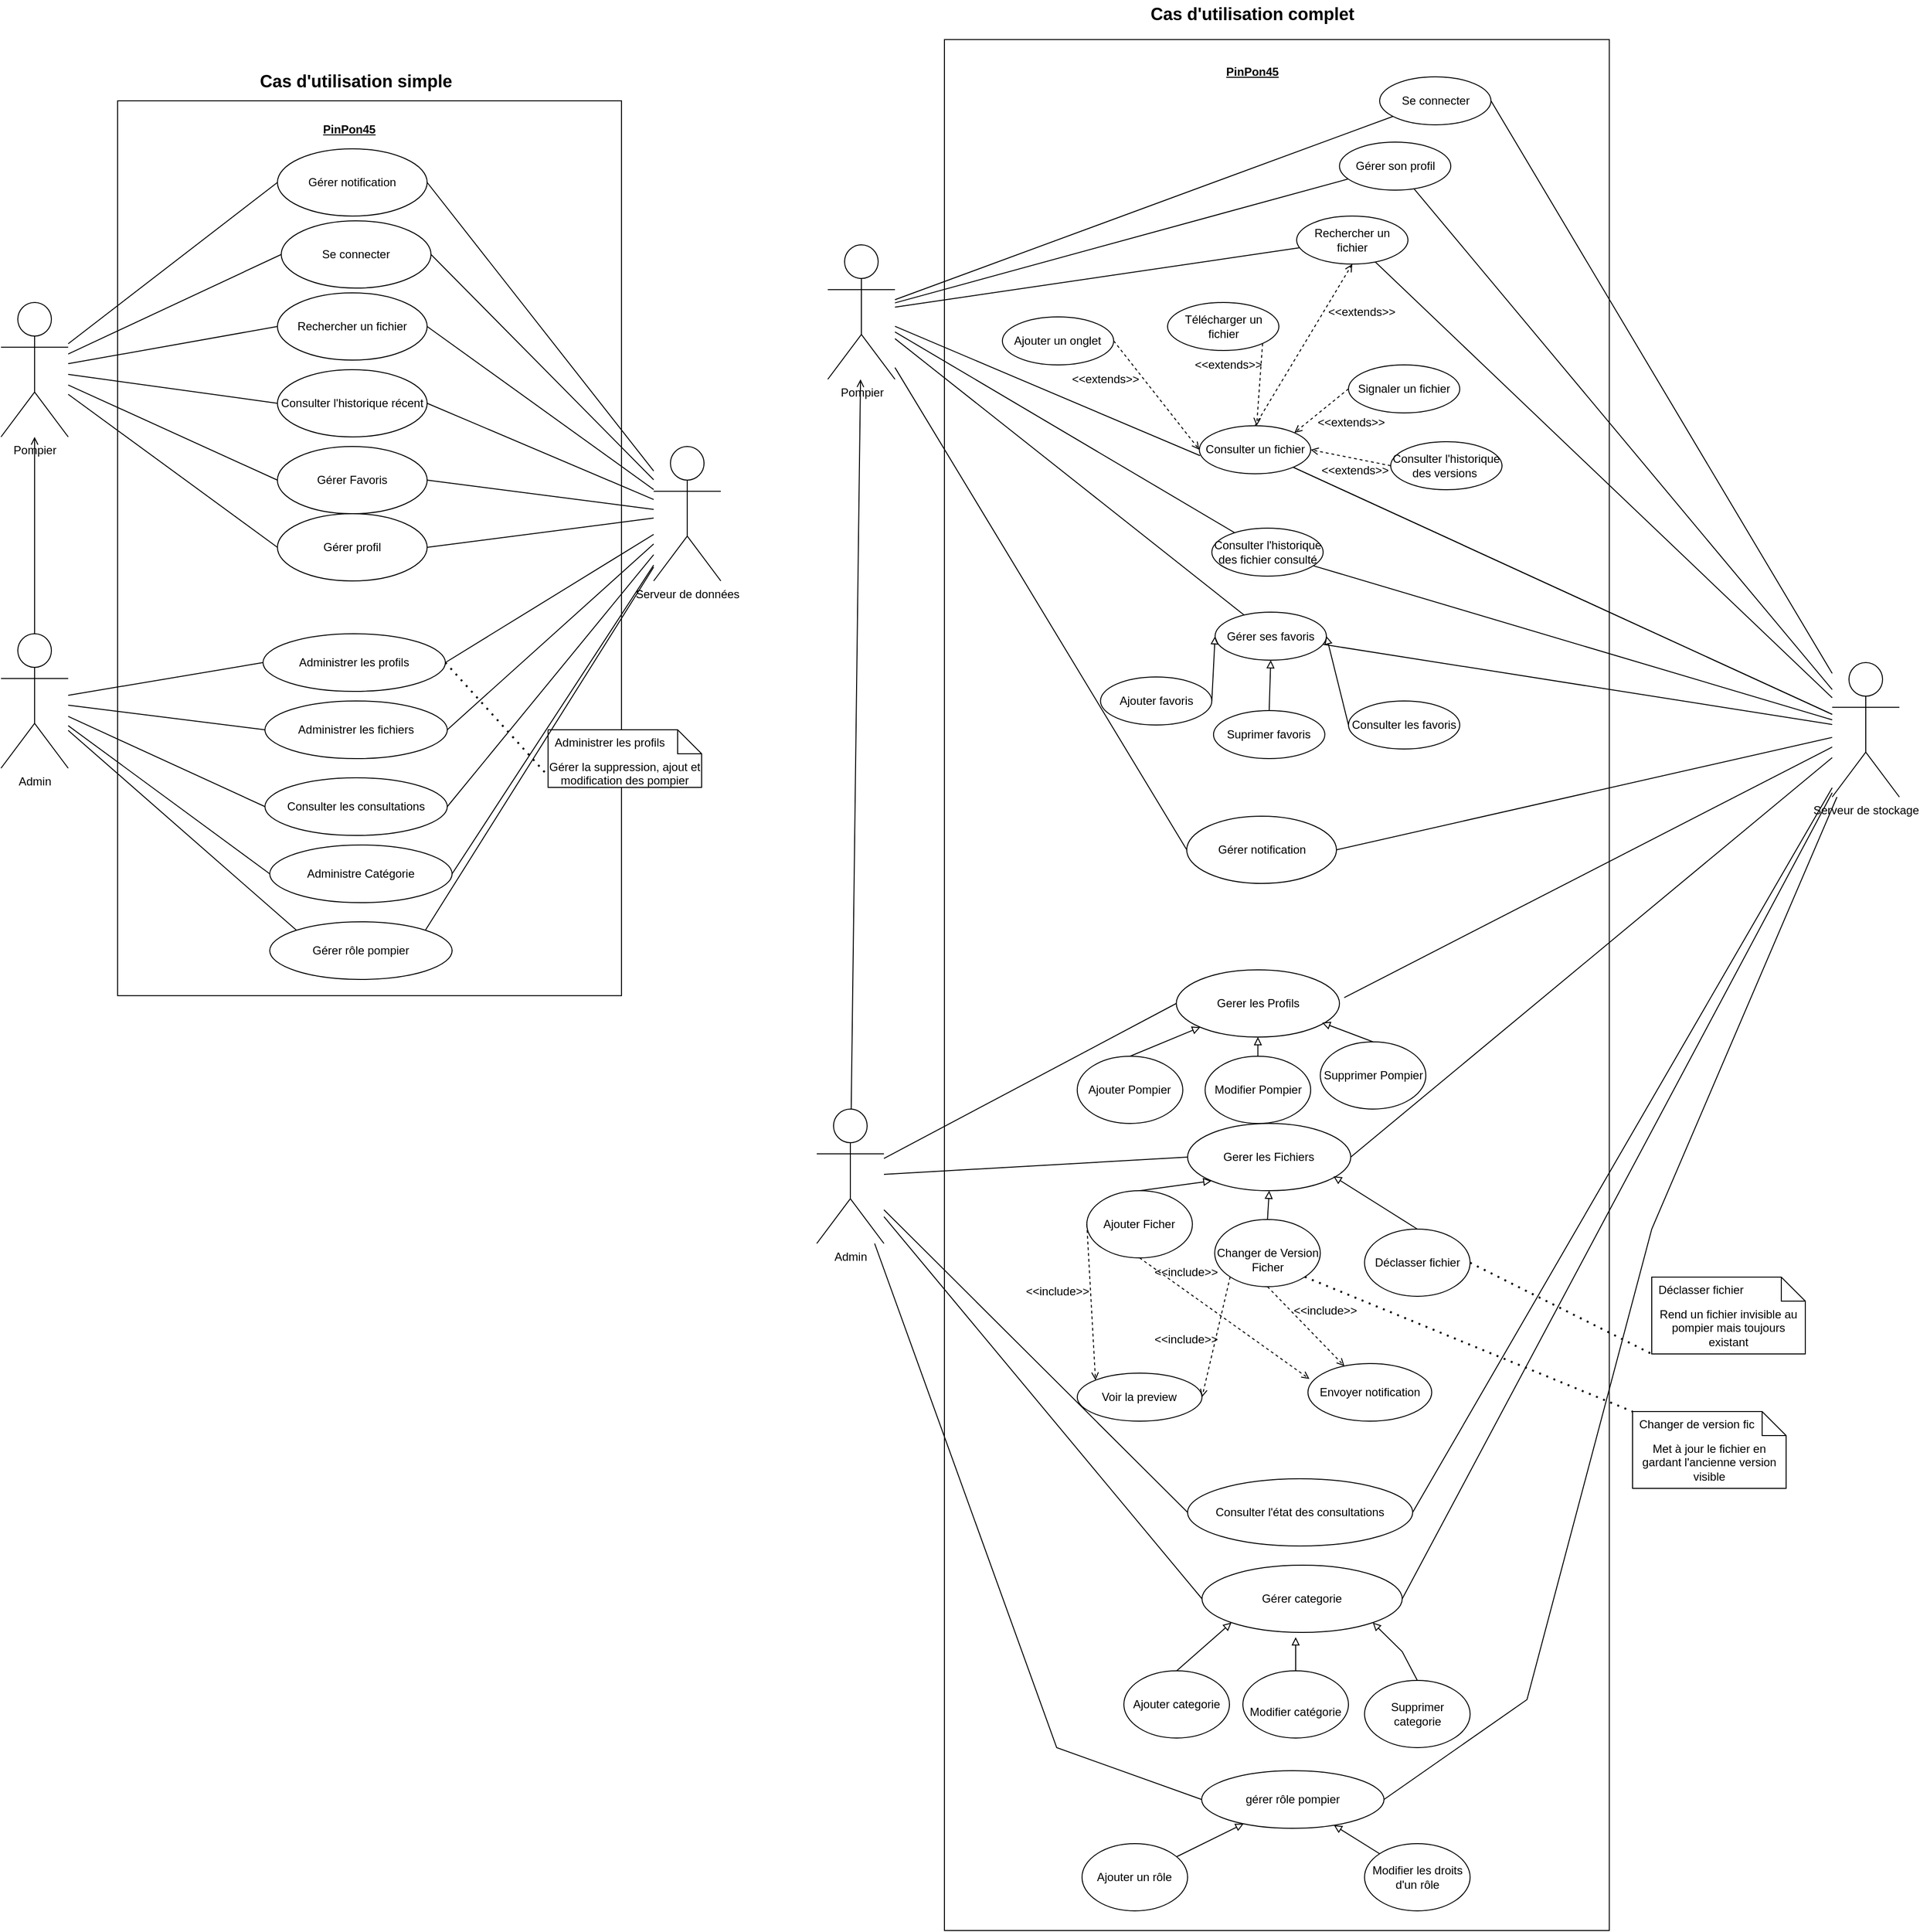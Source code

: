 <mxfile version="22.0.8" type="google" pages="15">
  <diagram name="Cas d&#39;utilisation" id="VHXien45f1KX8Zx-jsjJ">
    <mxGraphModel grid="1" page="1" gridSize="10" guides="1" tooltips="1" connect="1" arrows="1" fold="1" pageScale="1" pageWidth="827" pageHeight="1169" math="0" shadow="0">
      <root>
        <mxCell id="0" />
        <mxCell id="1" parent="0" />
        <mxCell id="_afQoSZlzshs0_Bqq0BC-27" value="Pompier" style="shape=umlActor;verticalLabelPosition=bottom;verticalAlign=top;html=1;outlineConnect=0;" vertex="1" parent="1">
          <mxGeometry x="951.5" y="255" width="70" height="140" as="geometry" />
        </mxCell>
        <mxCell id="_afQoSZlzshs0_Bqq0BC-28" value="Admin" style="shape=umlActor;verticalLabelPosition=bottom;verticalAlign=top;html=1;outlineConnect=0;" vertex="1" parent="1">
          <mxGeometry x="940" y="1155" width="70" height="140" as="geometry" />
        </mxCell>
        <mxCell id="_afQoSZlzshs0_Bqq0BC-29" value="Text" style="text;html=1;strokeColor=none;fillColor=none;align=center;verticalAlign=middle;whiteSpace=wrap;rounded=0;" vertex="1" parent="1">
          <mxGeometry x="1305.5" y="235" width="60" height="30" as="geometry" />
        </mxCell>
        <mxCell id="_afQoSZlzshs0_Bqq0BC-30" value="" style="rounded=0;whiteSpace=wrap;html=1;rotation=90;" vertex="1" parent="1">
          <mxGeometry x="434.78" y="679.48" width="1969.22" height="692.72" as="geometry" />
        </mxCell>
        <mxCell id="_afQoSZlzshs0_Bqq0BC-31" value="&lt;b&gt;&lt;u&gt;PinPon45&lt;/u&gt;&lt;/b&gt;" style="text;html=1;strokeColor=none;fillColor=none;align=center;verticalAlign=middle;whiteSpace=wrap;rounded=0;" vertex="1" parent="1">
          <mxGeometry x="1305.5" y="60" width="176" height="30" as="geometry" />
        </mxCell>
        <mxCell id="_afQoSZlzshs0_Bqq0BC-32" value="Serveur de stockage" style="shape=umlActor;verticalLabelPosition=bottom;verticalAlign=top;html=1;outlineConnect=0;" vertex="1" parent="1">
          <mxGeometry x="1998" y="690" width="70" height="140" as="geometry" />
        </mxCell>
        <mxCell id="_afQoSZlzshs0_Bqq0BC-60" value="" style="endArrow=open;html=1;rounded=0;endFill=0;" edge="1" parent="1" source="_afQoSZlzshs0_Bqq0BC-28" target="_afQoSZlzshs0_Bqq0BC-27">
          <mxGeometry width="50" height="50" relative="1" as="geometry">
            <mxPoint x="1391.5" y="420" as="sourcePoint" />
            <mxPoint x="1441.5" y="370" as="targetPoint" />
          </mxGeometry>
        </mxCell>
        <mxCell id="_afQoSZlzshs0_Bqq0BC-62" value="&lt;b&gt;&lt;font style=&quot;font-size: 18px;&quot;&gt;Cas d&#39;utilisation complet &lt;/font&gt;&lt;/b&gt;" style="text;html=1;strokeColor=none;fillColor=none;align=center;verticalAlign=middle;whiteSpace=wrap;rounded=0;" vertex="1" parent="1">
          <mxGeometry x="1276.75" width="234" height="30" as="geometry" />
        </mxCell>
        <mxCell id="_afQoSZlzshs0_Bqq0BC-63" style="edgeStyle=orthogonalEdgeStyle;rounded=0;orthogonalLoop=1;jettySize=auto;html=1;exitX=0.5;exitY=1;exitDx=0;exitDy=0;" edge="1" parent="1" source="_afQoSZlzshs0_Bqq0BC-31" target="_afQoSZlzshs0_Bqq0BC-31">
          <mxGeometry relative="1" as="geometry" />
        </mxCell>
        <mxCell id="_afQoSZlzshs0_Bqq0BC-64" value="Se connecter" style="ellipse;whiteSpace=wrap;html=1;" vertex="1" parent="1">
          <mxGeometry x="1526.5" y="80" width="116" height="50" as="geometry" />
        </mxCell>
        <mxCell id="R0H3yH_AfiAj4ty1ME0v-19" value="Gerer les Profils" style="ellipse;whiteSpace=wrap;html=1;" vertex="1" parent="1">
          <mxGeometry x="1314.64" y="1010" width="170" height="70" as="geometry" />
        </mxCell>
        <mxCell id="_afQoSZlzshs0_Bqq0BC-66" value="Gérer son profil" style="ellipse;whiteSpace=wrap;html=1;" vertex="1" parent="1">
          <mxGeometry x="1484.64" y="148" width="116" height="50" as="geometry" />
        </mxCell>
        <mxCell id="R0H3yH_AfiAj4ty1ME0v-20" value="Ajouter Pompier" style="ellipse;whiteSpace=wrap;html=1;" vertex="1" parent="1">
          <mxGeometry x="1211.39" y="1100" width="110" height="70" as="geometry" />
        </mxCell>
        <mxCell id="R0H3yH_AfiAj4ty1ME0v-21" value="Modifier Pompier" style="ellipse;whiteSpace=wrap;html=1;" vertex="1" parent="1">
          <mxGeometry x="1344.64" y="1100" width="110" height="70" as="geometry" />
        </mxCell>
        <mxCell id="R0H3yH_AfiAj4ty1ME0v-22" value="Supprimer Pompier" style="ellipse;whiteSpace=wrap;html=1;" vertex="1" parent="1">
          <mxGeometry x="1464.64" y="1085" width="110" height="70" as="geometry" />
        </mxCell>
        <mxCell id="_afQoSZlzshs0_Bqq0BC-67" value="Rechercher un fichier" style="ellipse;whiteSpace=wrap;html=1;" vertex="1" parent="1">
          <mxGeometry x="1440" y="225" width="116" height="50" as="geometry" />
        </mxCell>
        <mxCell id="R0H3yH_AfiAj4ty1ME0v-23" value="" style="endArrow=block;html=1;rounded=0;exitX=0.5;exitY=0;exitDx=0;exitDy=0;entryX=0;entryY=1;entryDx=0;entryDy=0;endFill=0;" edge="1" parent="1" source="R0H3yH_AfiAj4ty1ME0v-20" target="R0H3yH_AfiAj4ty1ME0v-19">
          <mxGeometry width="50" height="50" relative="1" as="geometry">
            <mxPoint x="1490" y="710" as="sourcePoint" />
            <mxPoint x="1540" y="660" as="targetPoint" />
          </mxGeometry>
        </mxCell>
        <mxCell id="R0H3yH_AfiAj4ty1ME0v-24" value="" style="endArrow=block;html=1;rounded=0;exitX=0.5;exitY=0;exitDx=0;exitDy=0;entryX=0.5;entryY=1;entryDx=0;entryDy=0;endFill=0;" edge="1" parent="1" source="R0H3yH_AfiAj4ty1ME0v-21" target="R0H3yH_AfiAj4ty1ME0v-19">
          <mxGeometry width="50" height="50" relative="1" as="geometry">
            <mxPoint x="1261" y="870" as="sourcePoint" />
            <mxPoint x="1305" y="840" as="targetPoint" />
          </mxGeometry>
        </mxCell>
        <mxCell id="_afQoSZlzshs0_Bqq0BC-68" value="Consulter un fichier " style="ellipse;whiteSpace=wrap;html=1;" vertex="1" parent="1">
          <mxGeometry x="1338.64" y="443.37" width="116" height="50" as="geometry" />
        </mxCell>
        <mxCell id="R0H3yH_AfiAj4ty1ME0v-25" value="" style="endArrow=block;html=1;rounded=0;exitX=0.5;exitY=0;exitDx=0;exitDy=0;entryX=0.894;entryY=0.786;entryDx=0;entryDy=0;endFill=0;entryPerimeter=0;" edge="1" parent="1" source="R0H3yH_AfiAj4ty1ME0v-22" target="R0H3yH_AfiAj4ty1ME0v-19">
          <mxGeometry width="50" height="50" relative="1" as="geometry">
            <mxPoint x="1271" y="880" as="sourcePoint" />
            <mxPoint x="1315" y="850" as="targetPoint" />
          </mxGeometry>
        </mxCell>
        <mxCell id="R0H3yH_AfiAj4ty1ME0v-26" value="" style="endArrow=none;html=1;rounded=0;entryX=0;entryY=0.5;entryDx=0;entryDy=0;" edge="1" parent="1" source="_afQoSZlzshs0_Bqq0BC-28" target="R0H3yH_AfiAj4ty1ME0v-19">
          <mxGeometry width="50" height="50" relative="1" as="geometry">
            <mxPoint x="1490" y="710" as="sourcePoint" />
            <mxPoint x="1540" y="660" as="targetPoint" />
          </mxGeometry>
        </mxCell>
        <mxCell id="R0H3yH_AfiAj4ty1ME0v-27" value="" style="endArrow=none;html=1;rounded=0;exitX=1.029;exitY=0.414;exitDx=0;exitDy=0;exitPerimeter=0;" edge="1" parent="1" source="R0H3yH_AfiAj4ty1ME0v-19" target="_afQoSZlzshs0_Bqq0BC-32">
          <mxGeometry width="50" height="50" relative="1" as="geometry">
            <mxPoint x="1032" y="678" as="sourcePoint" />
            <mxPoint x="1280" y="665" as="targetPoint" />
          </mxGeometry>
        </mxCell>
        <mxCell id="R0H3yH_AfiAj4ty1ME0v-28" value="Gerer les Fichiers" style="ellipse;whiteSpace=wrap;html=1;" vertex="1" parent="1">
          <mxGeometry x="1326.39" y="1170" width="170" height="70" as="geometry" />
        </mxCell>
        <mxCell id="_afQoSZlzshs0_Bqq0BC-69" value="Ajouter un onglet" style="ellipse;whiteSpace=wrap;html=1;" vertex="1" parent="1">
          <mxGeometry x="1133.39" y="330" width="116" height="50" as="geometry" />
        </mxCell>
        <mxCell id="_afQoSZlzshs0_Bqq0BC-70" value="Télécharger un fichier" style="ellipse;whiteSpace=wrap;html=1;" vertex="1" parent="1">
          <mxGeometry x="1305.5" y="315" width="116" height="50" as="geometry" />
        </mxCell>
        <mxCell id="_afQoSZlzshs0_Bqq0BC-71" value="Signaler un fichier" style="ellipse;whiteSpace=wrap;html=1;" vertex="1" parent="1">
          <mxGeometry x="1494" y="380" width="116" height="50" as="geometry" />
        </mxCell>
        <mxCell id="R0H3yH_AfiAj4ty1ME0v-32" value="" style="endArrow=block;html=1;rounded=0;exitX=0.5;exitY=0;exitDx=0;exitDy=0;entryX=0;entryY=1;entryDx=0;entryDy=0;endFill=0;" edge="1" parent="1" source="R0H3yH_AfiAj4ty1ME0v-29" target="R0H3yH_AfiAj4ty1ME0v-28">
          <mxGeometry width="50" height="50" relative="1" as="geometry">
            <mxPoint x="1500" y="880" as="sourcePoint" />
            <mxPoint x="1550" y="830" as="targetPoint" />
          </mxGeometry>
        </mxCell>
        <mxCell id="R0H3yH_AfiAj4ty1ME0v-33" value="" style="endArrow=block;html=1;rounded=0;exitX=0.5;exitY=0;exitDx=0;exitDy=0;entryX=0.5;entryY=1;entryDx=0;entryDy=0;endFill=0;" edge="1" parent="1" source="R0H3yH_AfiAj4ty1ME0v-30" target="R0H3yH_AfiAj4ty1ME0v-28">
          <mxGeometry width="50" height="50" relative="1" as="geometry">
            <mxPoint x="1271" y="1040" as="sourcePoint" />
            <mxPoint x="1315" y="1010" as="targetPoint" />
          </mxGeometry>
        </mxCell>
        <mxCell id="R0H3yH_AfiAj4ty1ME0v-34" value="" style="endArrow=block;html=1;rounded=0;exitX=0.5;exitY=0;exitDx=0;exitDy=0;entryX=0.894;entryY=0.786;entryDx=0;entryDy=0;endFill=0;entryPerimeter=0;" edge="1" parent="1" source="R0H3yH_AfiAj4ty1ME0v-31" target="R0H3yH_AfiAj4ty1ME0v-28">
          <mxGeometry width="50" height="50" relative="1" as="geometry">
            <mxPoint x="1281" y="1050" as="sourcePoint" />
            <mxPoint x="1325" y="1020" as="targetPoint" />
          </mxGeometry>
        </mxCell>
        <mxCell id="R0H3yH_AfiAj4ty1ME0v-30" value="&lt;div&gt;&lt;br&gt;&lt;/div&gt;&lt;div&gt;Changer de Version &lt;br&gt;&lt;/div&gt;&lt;div&gt;Ficher&lt;br&gt;&lt;/div&gt;" style="ellipse;whiteSpace=wrap;html=1;" vertex="1" parent="1">
          <mxGeometry x="1354.64" y="1270" width="110" height="70" as="geometry" />
        </mxCell>
        <mxCell id="R0H3yH_AfiAj4ty1ME0v-35" value="" style="endArrow=none;html=1;rounded=0;exitX=0;exitY=0.5;exitDx=0;exitDy=0;" edge="1" parent="1" source="R0H3yH_AfiAj4ty1ME0v-28" target="_afQoSZlzshs0_Bqq0BC-28">
          <mxGeometry width="50" height="50" relative="1" as="geometry">
            <mxPoint x="1490" y="830" as="sourcePoint" />
            <mxPoint x="1540" y="780" as="targetPoint" />
          </mxGeometry>
        </mxCell>
        <mxCell id="R0H3yH_AfiAj4ty1ME0v-36" value="" style="endArrow=none;html=1;rounded=0;exitX=1;exitY=0.5;exitDx=0;exitDy=0;" edge="1" parent="1" source="R0H3yH_AfiAj4ty1ME0v-28" target="_afQoSZlzshs0_Bqq0BC-32">
          <mxGeometry width="50" height="50" relative="1" as="geometry">
            <mxPoint x="1032" y="678" as="sourcePoint" />
            <mxPoint x="1280" y="665" as="targetPoint" />
          </mxGeometry>
        </mxCell>
        <mxCell id="R0H3yH_AfiAj4ty1ME0v-37" value="Consulter l&#39;état des consultations" style="ellipse;whiteSpace=wrap;html=1;" vertex="1" parent="1">
          <mxGeometry x="1326.39" y="1540" width="234.5" height="70" as="geometry" />
        </mxCell>
        <mxCell id="_afQoSZlzshs0_Bqq0BC-73" value="Consulter l&#39;historique des versions&amp;nbsp; " style="ellipse;whiteSpace=wrap;html=1;" vertex="1" parent="1">
          <mxGeometry x="1538" y="460" width="116" height="50" as="geometry" />
        </mxCell>
        <mxCell id="R0H3yH_AfiAj4ty1ME0v-29" value="Ajouter Ficher" style="ellipse;whiteSpace=wrap;html=1;" vertex="1" parent="1">
          <mxGeometry x="1221.39" y="1240" width="110" height="70" as="geometry" />
        </mxCell>
        <mxCell id="R0H3yH_AfiAj4ty1ME0v-38" value="" style="endArrow=none;html=1;rounded=0;exitX=1;exitY=0.5;exitDx=0;exitDy=0;" edge="1" parent="1" source="R0H3yH_AfiAj4ty1ME0v-37" target="_afQoSZlzshs0_Bqq0BC-32">
          <mxGeometry width="50" height="50" relative="1" as="geometry">
            <mxPoint x="1490" y="770" as="sourcePoint" />
            <mxPoint x="1540" y="720" as="targetPoint" />
          </mxGeometry>
        </mxCell>
        <mxCell id="R0H3yH_AfiAj4ty1ME0v-39" value="" style="endArrow=none;html=1;rounded=0;entryX=0;entryY=0.5;entryDx=0;entryDy=0;" edge="1" parent="1" source="_afQoSZlzshs0_Bqq0BC-28" target="R0H3yH_AfiAj4ty1ME0v-37">
          <mxGeometry width="50" height="50" relative="1" as="geometry">
            <mxPoint x="1490" y="920" as="sourcePoint" />
            <mxPoint x="1540" y="870" as="targetPoint" />
          </mxGeometry>
        </mxCell>
        <mxCell id="R0H3yH_AfiAj4ty1ME0v-31" value="Déclasser fichier" style="ellipse;whiteSpace=wrap;html=1;" vertex="1" parent="1">
          <mxGeometry x="1510.75" y="1280" width="110" height="70" as="geometry" />
        </mxCell>
        <mxCell id="R0H3yH_AfiAj4ty1ME0v-40" value="Met à jour le fichier en gardant l&#39;ancienne version visible" style="shape=note2;boundedLbl=1;whiteSpace=wrap;html=1;size=25;verticalAlign=top;align=center;" vertex="1" parent="1">
          <mxGeometry x="1790" y="1470" width="160" height="80" as="geometry" />
        </mxCell>
        <mxCell id="R0H3yH_AfiAj4ty1ME0v-41" value="Changer de version fic" style="resizeWidth=1;part=1;strokeColor=none;fillColor=none;align=left;spacingLeft=5;" vertex="1" parent="R0H3yH_AfiAj4ty1ME0v-40">
          <mxGeometry width="160" height="25" relative="1" as="geometry" />
        </mxCell>
        <mxCell id="_afQoSZlzshs0_Bqq0BC-74" value="Consulter l&#39;historique des fichier consulté " style="ellipse;whiteSpace=wrap;html=1;" vertex="1" parent="1">
          <mxGeometry x="1351.64" y="550" width="116" height="50" as="geometry" />
        </mxCell>
        <mxCell id="R0H3yH_AfiAj4ty1ME0v-42" value="" style="endArrow=none;dashed=1;html=1;dashPattern=1 3;strokeWidth=2;rounded=0;entryX=0;entryY=0;entryDx=0;entryDy=0;entryPerimeter=0;exitX=1;exitY=1;exitDx=0;exitDy=0;" edge="1" parent="1" source="R0H3yH_AfiAj4ty1ME0v-30" target="R0H3yH_AfiAj4ty1ME0v-40">
          <mxGeometry width="50" height="50" relative="1" as="geometry">
            <mxPoint x="1490" y="920" as="sourcePoint" />
            <mxPoint x="1540" y="870" as="targetPoint" />
          </mxGeometry>
        </mxCell>
        <mxCell id="_afQoSZlzshs0_Bqq0BC-75" value="Gérer ses favoris" style="ellipse;whiteSpace=wrap;html=1;" vertex="1" parent="1">
          <mxGeometry x="1355.02" y="637.5" width="116" height="50" as="geometry" />
        </mxCell>
        <mxCell id="R0H3yH_AfiAj4ty1ME0v-43" value="" style="endArrow=open;html=1;rounded=0;exitX=0.5;exitY=1;exitDx=0;exitDy=0;entryX=0.012;entryY=0.267;entryDx=0;entryDy=0;dashed=1;endFill=0;entryPerimeter=0;" edge="1" parent="1" source="R0H3yH_AfiAj4ty1ME0v-29" target="R0H3yH_AfiAj4ty1ME0v-44">
          <mxGeometry width="50" height="50" relative="1" as="geometry">
            <mxPoint x="1490" y="1100" as="sourcePoint" />
            <mxPoint x="1540" y="1050" as="targetPoint" />
          </mxGeometry>
        </mxCell>
        <mxCell id="R0H3yH_AfiAj4ty1ME0v-44" value="Envoyer notification" style="ellipse;whiteSpace=wrap;html=1;" vertex="1" parent="1">
          <mxGeometry x="1451.76" y="1420" width="129" height="60" as="geometry" />
        </mxCell>
        <mxCell id="R0H3yH_AfiAj4ty1ME0v-45" value="" style="endArrow=open;html=1;rounded=0;exitX=0.5;exitY=1;exitDx=0;exitDy=0;dashed=1;endFill=0;" edge="1" parent="1" source="R0H3yH_AfiAj4ty1ME0v-30" target="R0H3yH_AfiAj4ty1ME0v-44">
          <mxGeometry width="50" height="50" relative="1" as="geometry">
            <mxPoint x="1490" y="1100" as="sourcePoint" />
            <mxPoint x="1540" y="1050" as="targetPoint" />
          </mxGeometry>
        </mxCell>
        <mxCell id="_afQoSZlzshs0_Bqq0BC-76" value="Ajouter favoris" style="ellipse;whiteSpace=wrap;html=1;" vertex="1" parent="1">
          <mxGeometry x="1235.64" y="705" width="116" height="50" as="geometry" />
        </mxCell>
        <mxCell id="R0H3yH_AfiAj4ty1ME0v-46" value="Voir la preview" style="ellipse;whiteSpace=wrap;html=1;" vertex="1" parent="1">
          <mxGeometry x="1211.39" y="1430" width="130" height="50" as="geometry" />
        </mxCell>
        <mxCell id="_afQoSZlzshs0_Bqq0BC-77" value="Suprimer favoris" style="ellipse;whiteSpace=wrap;html=1;" vertex="1" parent="1">
          <mxGeometry x="1353.39" y="740" width="116" height="50" as="geometry" />
        </mxCell>
        <mxCell id="_afQoSZlzshs0_Bqq0BC-78" value="Consulter les favoris " style="ellipse;whiteSpace=wrap;html=1;" vertex="1" parent="1">
          <mxGeometry x="1494" y="730" width="116" height="50" as="geometry" />
        </mxCell>
        <mxCell id="c8DYgFcGSBWXs4uaxMzO-1" value="" style="endArrow=block;html=1;rounded=0;exitX=1;exitY=0.5;exitDx=0;exitDy=0;entryX=0;entryY=0.5;entryDx=0;entryDy=0;endFill=0;" edge="1" parent="1" source="_afQoSZlzshs0_Bqq0BC-76" target="_afQoSZlzshs0_Bqq0BC-75">
          <mxGeometry width="50" height="50" relative="1" as="geometry">
            <mxPoint x="1270" y="505" as="sourcePoint" />
            <mxPoint x="1343" y="475" as="targetPoint" />
          </mxGeometry>
        </mxCell>
        <mxCell id="c8DYgFcGSBWXs4uaxMzO-2" value="" style="endArrow=block;html=1;rounded=0;exitX=0.5;exitY=0;exitDx=0;exitDy=0;entryX=0.5;entryY=1;entryDx=0;entryDy=0;endFill=0;" edge="1" parent="1" source="_afQoSZlzshs0_Bqq0BC-77" target="_afQoSZlzshs0_Bqq0BC-75">
          <mxGeometry width="50" height="50" relative="1" as="geometry">
            <mxPoint x="1300" y="555" as="sourcePoint" />
            <mxPoint x="1346" y="530" as="targetPoint" />
          </mxGeometry>
        </mxCell>
        <mxCell id="c8DYgFcGSBWXs4uaxMzO-3" value="" style="endArrow=block;html=1;rounded=0;exitX=0;exitY=0.5;exitDx=0;exitDy=0;entryX=1;entryY=0.5;entryDx=0;entryDy=0;endFill=0;" edge="1" parent="1" source="_afQoSZlzshs0_Bqq0BC-78" target="_afQoSZlzshs0_Bqq0BC-75">
          <mxGeometry width="50" height="50" relative="1" as="geometry">
            <mxPoint x="1310" y="565" as="sourcePoint" />
            <mxPoint x="1356" y="540" as="targetPoint" />
          </mxGeometry>
        </mxCell>
        <mxCell id="c8DYgFcGSBWXs4uaxMzO-4" value="" style="endArrow=open;html=1;rounded=0;exitX=1;exitY=0.5;exitDx=0;exitDy=0;entryX=0;entryY=0.5;entryDx=0;entryDy=0;dashed=1;endFill=0;" edge="1" parent="1" source="_afQoSZlzshs0_Bqq0BC-69" target="_afQoSZlzshs0_Bqq0BC-68">
          <mxGeometry width="50" height="50" relative="1" as="geometry">
            <mxPoint x="1296.5" y="310" as="sourcePoint" />
            <mxPoint x="1222.5" y="340" as="targetPoint" />
          </mxGeometry>
        </mxCell>
        <mxCell id="c8DYgFcGSBWXs4uaxMzO-7" value="" style="endArrow=open;html=1;rounded=0;exitX=1;exitY=1;exitDx=0;exitDy=0;dashed=1;endFill=0;" edge="1" parent="1" source="_afQoSZlzshs0_Bqq0BC-70" target="_afQoSZlzshs0_Bqq0BC-68">
          <mxGeometry width="50" height="50" relative="1" as="geometry">
            <mxPoint x="1226" y="310" as="sourcePoint" />
            <mxPoint x="1344" y="350" as="targetPoint" />
          </mxGeometry>
        </mxCell>
        <mxCell id="R0H3yH_AfiAj4ty1ME0v-47" value="&amp;lt;&amp;lt;include&amp;gt;&amp;gt;" style="text;html=1;strokeColor=none;fillColor=none;align=center;verticalAlign=middle;whiteSpace=wrap;rounded=0;" vertex="1" parent="1">
          <mxGeometry x="1294.64" y="1310" width="60" height="30" as="geometry" />
        </mxCell>
        <mxCell id="c8DYgFcGSBWXs4uaxMzO-8" value="" style="endArrow=open;html=1;rounded=0;exitX=0;exitY=0.5;exitDx=0;exitDy=0;entryX=1;entryY=0.5;entryDx=0;entryDy=0;dashed=1;endFill=0;" edge="1" parent="1" source="_afQoSZlzshs0_Bqq0BC-73" target="_afQoSZlzshs0_Bqq0BC-68">
          <mxGeometry width="50" height="50" relative="1" as="geometry">
            <mxPoint x="1292" y="382" as="sourcePoint" />
            <mxPoint x="1361" y="368" as="targetPoint" />
          </mxGeometry>
        </mxCell>
        <mxCell id="R0H3yH_AfiAj4ty1ME0v-48" value="&amp;lt;&amp;lt;include&amp;gt;&amp;gt;" style="text;html=1;strokeColor=none;fillColor=none;align=center;verticalAlign=middle;whiteSpace=wrap;rounded=0;" vertex="1" parent="1">
          <mxGeometry x="1161.39" y="1330" width="60" height="30" as="geometry" />
        </mxCell>
        <mxCell id="c8DYgFcGSBWXs4uaxMzO-9" value="" style="endArrow=open;html=1;rounded=0;exitX=0;exitY=0.5;exitDx=0;exitDy=0;entryX=1;entryY=0;entryDx=0;entryDy=0;dashed=1;endFill=0;" edge="1" parent="1" source="_afQoSZlzshs0_Bqq0BC-71" target="_afQoSZlzshs0_Bqq0BC-68">
          <mxGeometry width="50" height="50" relative="1" as="geometry">
            <mxPoint x="1492" y="400" as="sourcePoint" />
            <mxPoint x="1443" y="368" as="targetPoint" />
          </mxGeometry>
        </mxCell>
        <mxCell id="c8DYgFcGSBWXs4uaxMzO-10" value="" style="endArrow=open;html=1;rounded=0;exitX=0.5;exitY=0;exitDx=0;exitDy=0;entryX=0.5;entryY=1;entryDx=0;entryDy=0;dashed=1;endFill=0;" edge="1" parent="1" source="_afQoSZlzshs0_Bqq0BC-68" target="_afQoSZlzshs0_Bqq0BC-67">
          <mxGeometry width="50" height="50" relative="1" as="geometry">
            <mxPoint x="1540" y="310" as="sourcePoint" />
            <mxPoint x="1460" y="350" as="targetPoint" />
          </mxGeometry>
        </mxCell>
        <mxCell id="R0H3yH_AfiAj4ty1ME0v-50" value="" style="endArrow=open;html=1;rounded=0;exitX=0;exitY=1;exitDx=0;exitDy=0;dashed=1;endFill=0;entryX=1;entryY=0.5;entryDx=0;entryDy=0;" edge="1" parent="1" source="R0H3yH_AfiAj4ty1ME0v-30" target="R0H3yH_AfiAj4ty1ME0v-46">
          <mxGeometry width="50" height="50" relative="1" as="geometry">
            <mxPoint x="1375" y="1110" as="sourcePoint" />
            <mxPoint x="1223" y="1154" as="targetPoint" />
          </mxGeometry>
        </mxCell>
        <mxCell id="R0H3yH_AfiAj4ty1ME0v-52" value="&amp;lt;&amp;lt;include&amp;gt;&amp;gt;" style="text;html=1;strokeColor=none;fillColor=none;align=center;verticalAlign=middle;whiteSpace=wrap;rounded=0;" vertex="1" parent="1">
          <mxGeometry x="1440.0" y="1350" width="60" height="30" as="geometry" />
        </mxCell>
        <mxCell id="R0H3yH_AfiAj4ty1ME0v-53" value="&amp;lt;&amp;lt;include&amp;gt;&amp;gt;" style="text;html=1;strokeColor=none;fillColor=none;align=center;verticalAlign=middle;whiteSpace=wrap;rounded=0;" vertex="1" parent="1">
          <mxGeometry x="1294.64" y="1380" width="60" height="30" as="geometry" />
        </mxCell>
        <mxCell id="c8DYgFcGSBWXs4uaxMzO-14" value="&amp;lt;&amp;lt;extends&amp;gt;&amp;gt;" style="text;html=1;strokeColor=none;fillColor=none;align=center;verticalAlign=middle;whiteSpace=wrap;rounded=0;" vertex="1" parent="1">
          <mxGeometry x="1478" y="310" width="60" height="30" as="geometry" />
        </mxCell>
        <mxCell id="c8DYgFcGSBWXs4uaxMzO-15" value="&amp;lt;&amp;lt;extends&amp;gt;&amp;gt;" style="text;html=1;strokeColor=none;fillColor=none;align=center;verticalAlign=middle;whiteSpace=wrap;rounded=0;" vertex="1" parent="1">
          <mxGeometry x="1471.02" y="475" width="60" height="30" as="geometry" />
        </mxCell>
        <mxCell id="c8DYgFcGSBWXs4uaxMzO-13" value="&amp;lt;&amp;lt;extends&amp;gt;&amp;gt;" style="text;html=1;strokeColor=none;fillColor=none;align=center;verticalAlign=middle;whiteSpace=wrap;rounded=0;" vertex="1" parent="1">
          <mxGeometry x="1466.5" y="425" width="60" height="30" as="geometry" />
        </mxCell>
        <mxCell id="R0H3yH_AfiAj4ty1ME0v-56" value="" style="endArrow=none;dashed=1;html=1;dashPattern=1 3;strokeWidth=2;rounded=0;entryX=0;entryY=1;entryDx=0;entryDy=0;entryPerimeter=0;exitX=1;exitY=0.5;exitDx=0;exitDy=0;" edge="1" parent="1" source="R0H3yH_AfiAj4ty1ME0v-31" target="R0H3yH_AfiAj4ty1ME0v-54">
          <mxGeometry width="50" height="50" relative="1" as="geometry">
            <mxPoint x="1490" y="1060" as="sourcePoint" />
            <mxPoint x="1540" y="1010" as="targetPoint" />
          </mxGeometry>
        </mxCell>
        <mxCell id="c8DYgFcGSBWXs4uaxMzO-16" value="" style="endArrow=none;html=1;rounded=0;entryX=0.006;entryY=0.623;entryDx=0;entryDy=0;entryPerimeter=0;" edge="1" parent="1" source="_afQoSZlzshs0_Bqq0BC-27" target="_afQoSZlzshs0_Bqq0BC-68">
          <mxGeometry width="50" height="50" relative="1" as="geometry">
            <mxPoint x="1330" y="460" as="sourcePoint" />
            <mxPoint x="1380" y="410" as="targetPoint" />
          </mxGeometry>
        </mxCell>
        <mxCell id="c8DYgFcGSBWXs4uaxMzO-17" value="" style="endArrow=none;html=1;rounded=0;" edge="1" parent="1" source="_afQoSZlzshs0_Bqq0BC-68" target="_afQoSZlzshs0_Bqq0BC-32">
          <mxGeometry width="50" height="50" relative="1" as="geometry">
            <mxPoint x="1451.5" y="350.5" as="sourcePoint" />
            <mxPoint x="1764.5" y="369.5" as="targetPoint" />
          </mxGeometry>
        </mxCell>
        <mxCell id="c8DYgFcGSBWXs4uaxMzO-11" value="&amp;lt;&amp;lt;extends&amp;gt;&amp;gt;" style="text;html=1;strokeColor=none;fillColor=none;align=center;verticalAlign=middle;whiteSpace=wrap;rounded=0;" vertex="1" parent="1">
          <mxGeometry x="1211" y="380" width="60" height="30" as="geometry" />
        </mxCell>
        <mxCell id="R0H3yH_AfiAj4ty1ME0v-54" value="Rend un fichier invisible au pompier mais toujours existant" style="shape=note2;boundedLbl=1;whiteSpace=wrap;html=1;size=25;verticalAlign=top;align=center;" vertex="1" parent="1">
          <mxGeometry x="1810" y="1330" width="160" height="80" as="geometry" />
        </mxCell>
        <mxCell id="R0H3yH_AfiAj4ty1ME0v-55" value="Déclasser fichier" style="resizeWidth=1;part=1;strokeColor=none;fillColor=none;align=left;spacingLeft=5;" vertex="1" parent="R0H3yH_AfiAj4ty1ME0v-54">
          <mxGeometry width="160" height="25" relative="1" as="geometry" />
        </mxCell>
        <mxCell id="c8DYgFcGSBWXs4uaxMzO-12" value="&amp;lt;&amp;lt;extends&amp;gt;&amp;gt;" style="text;html=1;strokeColor=none;fillColor=none;align=center;verticalAlign=middle;whiteSpace=wrap;rounded=0;" vertex="1" parent="1">
          <mxGeometry x="1338.64" y="365" width="60" height="30" as="geometry" />
        </mxCell>
        <mxCell id="c8DYgFcGSBWXs4uaxMzO-18" value="" style="endArrow=none;html=1;rounded=0;" edge="1" parent="1" source="_afQoSZlzshs0_Bqq0BC-27" target="_afQoSZlzshs0_Bqq0BC-74">
          <mxGeometry width="50" height="50" relative="1" as="geometry">
            <mxPoint x="1032" y="337" as="sourcePoint" />
            <mxPoint x="1345" y="356" as="targetPoint" />
          </mxGeometry>
        </mxCell>
        <mxCell id="R0H3yH_AfiAj4ty1ME0v-51" value="" style="endArrow=open;html=1;rounded=0;exitX=0;exitY=0.5;exitDx=0;exitDy=0;entryX=0;entryY=0;entryDx=0;entryDy=0;dashed=1;endFill=0;" edge="1" parent="1" source="R0H3yH_AfiAj4ty1ME0v-29" target="R0H3yH_AfiAj4ty1ME0v-46">
          <mxGeometry width="50" height="50" relative="1" as="geometry">
            <mxPoint x="1242" y="1110" as="sourcePoint" />
            <mxPoint x="1168" y="1140" as="targetPoint" />
          </mxGeometry>
        </mxCell>
        <mxCell id="c8DYgFcGSBWXs4uaxMzO-19" value="" style="endArrow=none;html=1;rounded=0;" edge="1" parent="1" source="_afQoSZlzshs0_Bqq0BC-27" target="_afQoSZlzshs0_Bqq0BC-75">
          <mxGeometry width="50" height="50" relative="1" as="geometry">
            <mxPoint x="1032" y="346" as="sourcePoint" />
            <mxPoint x="1356" y="446" as="targetPoint" />
          </mxGeometry>
        </mxCell>
        <mxCell id="c8DYgFcGSBWXs4uaxMzO-20" value="" style="endArrow=none;html=1;rounded=0;" edge="1" parent="1" source="_afQoSZlzshs0_Bqq0BC-75" target="_afQoSZlzshs0_Bqq0BC-32">
          <mxGeometry width="50" height="50" relative="1" as="geometry">
            <mxPoint x="1032" y="352" as="sourcePoint" />
            <mxPoint x="1365" y="511" as="targetPoint" />
          </mxGeometry>
        </mxCell>
        <mxCell id="c8DYgFcGSBWXs4uaxMzO-21" value="" style="endArrow=none;html=1;rounded=0;" edge="1" parent="1" source="_afQoSZlzshs0_Bqq0BC-74" target="_afQoSZlzshs0_Bqq0BC-32">
          <mxGeometry width="50" height="50" relative="1" as="geometry">
            <mxPoint x="1042" y="362" as="sourcePoint" />
            <mxPoint x="1375" y="521" as="targetPoint" />
          </mxGeometry>
        </mxCell>
        <mxCell id="c8DYgFcGSBWXs4uaxMzO-22" value="" style="endArrow=none;html=1;rounded=0;" edge="1" parent="1" source="_afQoSZlzshs0_Bqq0BC-68" target="_afQoSZlzshs0_Bqq0BC-32">
          <mxGeometry width="50" height="50" relative="1" as="geometry">
            <mxPoint x="1052" y="372" as="sourcePoint" />
            <mxPoint x="1385" y="531" as="targetPoint" />
          </mxGeometry>
        </mxCell>
        <mxCell id="c8DYgFcGSBWXs4uaxMzO-23" value="" style="endArrow=none;html=1;rounded=0;" edge="1" parent="1" source="_afQoSZlzshs0_Bqq0BC-27" target="_afQoSZlzshs0_Bqq0BC-67">
          <mxGeometry width="50" height="50" relative="1" as="geometry">
            <mxPoint x="1062" y="382" as="sourcePoint" />
            <mxPoint x="1395" y="541" as="targetPoint" />
          </mxGeometry>
        </mxCell>
        <mxCell id="c8DYgFcGSBWXs4uaxMzO-24" value="" style="endArrow=none;html=1;rounded=0;" edge="1" parent="1" source="_afQoSZlzshs0_Bqq0BC-27" target="_afQoSZlzshs0_Bqq0BC-66">
          <mxGeometry width="50" height="50" relative="1" as="geometry">
            <mxPoint x="1072" y="392" as="sourcePoint" />
            <mxPoint x="1405" y="551" as="targetPoint" />
          </mxGeometry>
        </mxCell>
        <mxCell id="c8DYgFcGSBWXs4uaxMzO-25" value="" style="endArrow=none;html=1;rounded=0;" edge="1" parent="1" source="_afQoSZlzshs0_Bqq0BC-27" target="_afQoSZlzshs0_Bqq0BC-64">
          <mxGeometry width="50" height="50" relative="1" as="geometry">
            <mxPoint x="1082" y="402" as="sourcePoint" />
            <mxPoint x="1415" y="561" as="targetPoint" />
          </mxGeometry>
        </mxCell>
        <mxCell id="c8DYgFcGSBWXs4uaxMzO-26" value="" style="endArrow=none;html=1;rounded=0;" edge="1" parent="1" source="_afQoSZlzshs0_Bqq0BC-67" target="_afQoSZlzshs0_Bqq0BC-32">
          <mxGeometry width="50" height="50" relative="1" as="geometry">
            <mxPoint x="1092" y="412" as="sourcePoint" />
            <mxPoint x="1425" y="571" as="targetPoint" />
          </mxGeometry>
        </mxCell>
        <mxCell id="c8DYgFcGSBWXs4uaxMzO-27" value="" style="endArrow=none;html=1;rounded=0;" edge="1" parent="1" source="_afQoSZlzshs0_Bqq0BC-66" target="_afQoSZlzshs0_Bqq0BC-32">
          <mxGeometry width="50" height="50" relative="1" as="geometry">
            <mxPoint x="1102" y="422" as="sourcePoint" />
            <mxPoint x="1435" y="581" as="targetPoint" />
          </mxGeometry>
        </mxCell>
        <mxCell id="c8DYgFcGSBWXs4uaxMzO-28" value="" style="endArrow=none;html=1;rounded=0;exitX=1;exitY=0.5;exitDx=0;exitDy=0;" edge="1" parent="1" source="_afQoSZlzshs0_Bqq0BC-64" target="_afQoSZlzshs0_Bqq0BC-32">
          <mxGeometry width="50" height="50" relative="1" as="geometry">
            <mxPoint x="1112" y="432" as="sourcePoint" />
            <mxPoint x="1445" y="591" as="targetPoint" />
          </mxGeometry>
        </mxCell>
        <mxCell id="zXHsQTKXsX2ozyzhPlgr-43" value="Pompier" style="shape=umlActor;verticalLabelPosition=bottom;verticalAlign=top;html=1;outlineConnect=0;" vertex="1" parent="1">
          <mxGeometry x="90.06" y="315" width="70" height="140" as="geometry" />
        </mxCell>
        <mxCell id="zXHsQTKXsX2ozyzhPlgr-44" value="Admin" style="shape=umlActor;verticalLabelPosition=bottom;verticalAlign=top;html=1;outlineConnect=0;" vertex="1" parent="1">
          <mxGeometry x="90.06" y="660" width="70" height="140" as="geometry" />
        </mxCell>
        <mxCell id="zXHsQTKXsX2ozyzhPlgr-45" value="Text" style="text;html=1;strokeColor=none;fillColor=none;align=center;verticalAlign=middle;whiteSpace=wrap;rounded=0;" vertex="1" parent="1">
          <mxGeometry x="444.06" y="295" width="60" height="30" as="geometry" />
        </mxCell>
        <mxCell id="zXHsQTKXsX2ozyzhPlgr-46" value="" style="rounded=0;whiteSpace=wrap;html=1;rotation=90;" vertex="1" parent="1">
          <mxGeometry x="8.12" y="308.45" width="931.88" height="525" as="geometry" />
        </mxCell>
        <mxCell id="zXHsQTKXsX2ozyzhPlgr-47" value="&lt;b&gt;&lt;u&gt;PinPon45&lt;/u&gt;&lt;/b&gt;" style="text;html=1;strokeColor=none;fillColor=none;align=center;verticalAlign=middle;whiteSpace=wrap;rounded=0;" vertex="1" parent="1">
          <mxGeometry x="365.06" y="120" width="176" height="30" as="geometry" />
        </mxCell>
        <mxCell id="zXHsQTKXsX2ozyzhPlgr-48" value="Serveur de données" style="shape=umlActor;verticalLabelPosition=bottom;verticalAlign=top;html=1;outlineConnect=0;" vertex="1" parent="1">
          <mxGeometry x="770.06" y="465" width="70" height="140" as="geometry" />
        </mxCell>
        <mxCell id="zXHsQTKXsX2ozyzhPlgr-49" value="Se connecter" style="ellipse;whiteSpace=wrap;html=1;" vertex="1" parent="1">
          <mxGeometry x="382.06" y="230" width="156" height="70" as="geometry" />
        </mxCell>
        <mxCell id="zXHsQTKXsX2ozyzhPlgr-50" value="Consulter les consultations " style="ellipse;whiteSpace=wrap;html=1;" vertex="1" parent="1">
          <mxGeometry x="365.06" y="810" width="190" height="60" as="geometry" />
        </mxCell>
        <mxCell id="zXHsQTKXsX2ozyzhPlgr-51" value="Rechercher un fichier" style="ellipse;whiteSpace=wrap;html=1;" vertex="1" parent="1">
          <mxGeometry x="378.06" y="305" width="156" height="70" as="geometry" />
        </mxCell>
        <mxCell id="zXHsQTKXsX2ozyzhPlgr-52" value="Consulter l&#39;historique récent" style="ellipse;whiteSpace=wrap;html=1;" vertex="1" parent="1">
          <mxGeometry x="378.06" y="385" width="156" height="70" as="geometry" />
        </mxCell>
        <mxCell id="zXHsQTKXsX2ozyzhPlgr-53" value="Gérer Favoris" style="ellipse;whiteSpace=wrap;html=1;" vertex="1" parent="1">
          <mxGeometry x="378.06" y="465" width="156" height="70" as="geometry" />
        </mxCell>
        <mxCell id="zXHsQTKXsX2ozyzhPlgr-54" value="Gérer profil" style="ellipse;whiteSpace=wrap;html=1;" vertex="1" parent="1">
          <mxGeometry x="378.06" y="535" width="156" height="70" as="geometry" />
        </mxCell>
        <mxCell id="zXHsQTKXsX2ozyzhPlgr-55" value="" style="endArrow=none;html=1;rounded=0;entryX=0;entryY=0.5;entryDx=0;entryDy=0;" edge="1" parent="1" source="zXHsQTKXsX2ozyzhPlgr-43" target="zXHsQTKXsX2ozyzhPlgr-49">
          <mxGeometry width="50" height="50" relative="1" as="geometry">
            <mxPoint x="420.06" y="510" as="sourcePoint" />
            <mxPoint x="470.06" y="460" as="targetPoint" />
          </mxGeometry>
        </mxCell>
        <mxCell id="zXHsQTKXsX2ozyzhPlgr-56" value="" style="endArrow=none;html=1;rounded=0;entryX=0;entryY=0.5;entryDx=0;entryDy=0;" edge="1" parent="1" source="zXHsQTKXsX2ozyzhPlgr-43" target="zXHsQTKXsX2ozyzhPlgr-51">
          <mxGeometry width="50" height="50" relative="1" as="geometry">
            <mxPoint x="170.06" y="320" as="sourcePoint" />
            <mxPoint x="394.06" y="320" as="targetPoint" />
          </mxGeometry>
        </mxCell>
        <mxCell id="zXHsQTKXsX2ozyzhPlgr-57" value="Gérer la suppression, ajout et modification des pompier" style="shape=note2;boundedLbl=1;whiteSpace=wrap;html=1;size=25;verticalAlign=top;align=center;" vertex="1" parent="1">
          <mxGeometry x="660.06" y="760" width="160" height="60" as="geometry" />
        </mxCell>
        <mxCell id="zXHsQTKXsX2ozyzhPlgr-58" value="Administrer les profils" style="resizeWidth=1;part=1;strokeColor=none;fillColor=none;align=left;spacingLeft=5;" vertex="1" parent="zXHsQTKXsX2ozyzhPlgr-57">
          <mxGeometry width="160" height="25" relative="1" as="geometry" />
        </mxCell>
        <mxCell id="zXHsQTKXsX2ozyzhPlgr-59" value="" style="endArrow=none;html=1;rounded=0;entryX=0;entryY=0.5;entryDx=0;entryDy=0;" edge="1" parent="1" source="zXHsQTKXsX2ozyzhPlgr-43" target="zXHsQTKXsX2ozyzhPlgr-53">
          <mxGeometry width="50" height="50" relative="1" as="geometry">
            <mxPoint x="190.06" y="340" as="sourcePoint" />
            <mxPoint x="414.06" y="340" as="targetPoint" />
          </mxGeometry>
        </mxCell>
        <mxCell id="zXHsQTKXsX2ozyzhPlgr-60" value="" style="endArrow=none;dashed=1;html=1;dashPattern=1 3;strokeWidth=2;rounded=0;exitX=1;exitY=0.5;exitDx=0;exitDy=0;entryX=-0.006;entryY=0.783;entryDx=0;entryDy=0;entryPerimeter=0;" edge="1" parent="1" source="zXHsQTKXsX2ozyzhPlgr-61" target="zXHsQTKXsX2ozyzhPlgr-57">
          <mxGeometry width="50" height="50" relative="1" as="geometry">
            <mxPoint x="590.06" y="655" as="sourcePoint" />
            <mxPoint x="640.06" y="605" as="targetPoint" />
          </mxGeometry>
        </mxCell>
        <mxCell id="zXHsQTKXsX2ozyzhPlgr-61" value="Administrer les profils " style="ellipse;whiteSpace=wrap;html=1;" vertex="1" parent="1">
          <mxGeometry x="363.06" y="660" width="190" height="60" as="geometry" />
        </mxCell>
        <mxCell id="zXHsQTKXsX2ozyzhPlgr-62" value="" style="endArrow=none;html=1;rounded=0;exitX=1;exitY=0.5;exitDx=0;exitDy=0;" edge="1" parent="1" source="zXHsQTKXsX2ozyzhPlgr-49" target="zXHsQTKXsX2ozyzhPlgr-48">
          <mxGeometry width="50" height="50" relative="1" as="geometry">
            <mxPoint x="170.06" y="379" as="sourcePoint" />
            <mxPoint x="392.06" y="275" as="targetPoint" />
          </mxGeometry>
        </mxCell>
        <mxCell id="zXHsQTKXsX2ozyzhPlgr-63" value="" style="endArrow=none;html=1;rounded=0;entryX=0;entryY=0.5;entryDx=0;entryDy=0;" edge="1" parent="1" source="zXHsQTKXsX2ozyzhPlgr-43" target="zXHsQTKXsX2ozyzhPlgr-52">
          <mxGeometry width="50" height="50" relative="1" as="geometry">
            <mxPoint x="180.06" y="330" as="sourcePoint" />
            <mxPoint x="404.06" y="330" as="targetPoint" />
          </mxGeometry>
        </mxCell>
        <mxCell id="zXHsQTKXsX2ozyzhPlgr-64" value="" style="endArrow=none;html=1;rounded=0;exitX=1;exitY=0.5;exitDx=0;exitDy=0;" edge="1" parent="1" source="zXHsQTKXsX2ozyzhPlgr-51" target="zXHsQTKXsX2ozyzhPlgr-48">
          <mxGeometry width="50" height="50" relative="1" as="geometry">
            <mxPoint x="180.06" y="389" as="sourcePoint" />
            <mxPoint x="402.06" y="285" as="targetPoint" />
          </mxGeometry>
        </mxCell>
        <mxCell id="zXHsQTKXsX2ozyzhPlgr-65" value="" style="endArrow=none;html=1;rounded=0;entryX=0;entryY=0.5;entryDx=0;entryDy=0;" edge="1" parent="1" source="zXHsQTKXsX2ozyzhPlgr-43" target="zXHsQTKXsX2ozyzhPlgr-54">
          <mxGeometry width="50" height="50" relative="1" as="geometry">
            <mxPoint x="200.06" y="350" as="sourcePoint" />
            <mxPoint x="424.06" y="350" as="targetPoint" />
          </mxGeometry>
        </mxCell>
        <mxCell id="zXHsQTKXsX2ozyzhPlgr-66" value="" style="endArrow=none;html=1;rounded=0;exitX=1;exitY=0.5;exitDx=0;exitDy=0;" edge="1" parent="1" source="zXHsQTKXsX2ozyzhPlgr-52" target="zXHsQTKXsX2ozyzhPlgr-48">
          <mxGeometry width="50" height="50" relative="1" as="geometry">
            <mxPoint x="190.06" y="399" as="sourcePoint" />
            <mxPoint x="412.06" y="295" as="targetPoint" />
          </mxGeometry>
        </mxCell>
        <mxCell id="zXHsQTKXsX2ozyzhPlgr-67" value="" style="endArrow=none;html=1;rounded=0;exitX=1;exitY=0.5;exitDx=0;exitDy=0;" edge="1" parent="1" source="zXHsQTKXsX2ozyzhPlgr-53" target="zXHsQTKXsX2ozyzhPlgr-48">
          <mxGeometry width="50" height="50" relative="1" as="geometry">
            <mxPoint x="200.06" y="409" as="sourcePoint" />
            <mxPoint x="422.06" y="305" as="targetPoint" />
          </mxGeometry>
        </mxCell>
        <mxCell id="zXHsQTKXsX2ozyzhPlgr-68" value="" style="endArrow=none;html=1;rounded=0;exitX=1;exitY=0.5;exitDx=0;exitDy=0;" edge="1" parent="1" source="zXHsQTKXsX2ozyzhPlgr-54" target="zXHsQTKXsX2ozyzhPlgr-48">
          <mxGeometry width="50" height="50" relative="1" as="geometry">
            <mxPoint x="210.06" y="419" as="sourcePoint" />
            <mxPoint x="432.06" y="315" as="targetPoint" />
          </mxGeometry>
        </mxCell>
        <mxCell id="zXHsQTKXsX2ozyzhPlgr-69" value="Administrer les fichiers" style="ellipse;whiteSpace=wrap;html=1;" vertex="1" parent="1">
          <mxGeometry x="365.06" y="730" width="190" height="60" as="geometry" />
        </mxCell>
        <mxCell id="zXHsQTKXsX2ozyzhPlgr-70" value="" style="endArrow=none;html=1;rounded=0;entryX=0;entryY=0.5;entryDx=0;entryDy=0;" edge="1" parent="1" source="zXHsQTKXsX2ozyzhPlgr-44" target="zXHsQTKXsX2ozyzhPlgr-61">
          <mxGeometry width="50" height="50" relative="1" as="geometry">
            <mxPoint x="170.06" y="421" as="sourcePoint" />
            <mxPoint x="388.06" y="580" as="targetPoint" />
          </mxGeometry>
        </mxCell>
        <mxCell id="zXHsQTKXsX2ozyzhPlgr-71" value="" style="endArrow=none;html=1;rounded=0;entryX=0;entryY=0.5;entryDx=0;entryDy=0;" edge="1" parent="1" source="zXHsQTKXsX2ozyzhPlgr-44" target="zXHsQTKXsX2ozyzhPlgr-69">
          <mxGeometry width="50" height="50" relative="1" as="geometry">
            <mxPoint x="180.06" y="431" as="sourcePoint" />
            <mxPoint x="398.06" y="590" as="targetPoint" />
          </mxGeometry>
        </mxCell>
        <mxCell id="zXHsQTKXsX2ozyzhPlgr-72" value="" style="endArrow=none;html=1;rounded=0;entryX=1;entryY=0.5;entryDx=0;entryDy=0;" edge="1" parent="1" source="zXHsQTKXsX2ozyzhPlgr-48" target="zXHsQTKXsX2ozyzhPlgr-61">
          <mxGeometry width="50" height="50" relative="1" as="geometry">
            <mxPoint x="590.06" y="670" as="sourcePoint" />
            <mxPoint x="640.06" y="620" as="targetPoint" />
          </mxGeometry>
        </mxCell>
        <mxCell id="zXHsQTKXsX2ozyzhPlgr-73" value="" style="endArrow=none;html=1;rounded=0;entryX=0;entryY=0.5;entryDx=0;entryDy=0;" edge="1" parent="1" source="zXHsQTKXsX2ozyzhPlgr-44" target="zXHsQTKXsX2ozyzhPlgr-50">
          <mxGeometry width="50" height="50" relative="1" as="geometry">
            <mxPoint x="190.06" y="441" as="sourcePoint" />
            <mxPoint x="408.06" y="600" as="targetPoint" />
          </mxGeometry>
        </mxCell>
        <mxCell id="zXHsQTKXsX2ozyzhPlgr-74" value="" style="endArrow=none;html=1;rounded=0;exitX=1;exitY=0.5;exitDx=0;exitDy=0;" edge="1" parent="1" source="zXHsQTKXsX2ozyzhPlgr-69" target="zXHsQTKXsX2ozyzhPlgr-48">
          <mxGeometry width="50" height="50" relative="1" as="geometry">
            <mxPoint x="200.06" y="451" as="sourcePoint" />
            <mxPoint x="418.06" y="610" as="targetPoint" />
          </mxGeometry>
        </mxCell>
        <mxCell id="zXHsQTKXsX2ozyzhPlgr-75" value="" style="endArrow=none;html=1;rounded=0;exitX=1;exitY=0.5;exitDx=0;exitDy=0;" edge="1" parent="1" source="zXHsQTKXsX2ozyzhPlgr-50" target="zXHsQTKXsX2ozyzhPlgr-48">
          <mxGeometry width="50" height="50" relative="1" as="geometry">
            <mxPoint x="210.06" y="461" as="sourcePoint" />
            <mxPoint x="428.06" y="620" as="targetPoint" />
          </mxGeometry>
        </mxCell>
        <mxCell id="zXHsQTKXsX2ozyzhPlgr-76" value="" style="endArrow=open;html=1;rounded=0;endFill=0;" edge="1" parent="1" source="zXHsQTKXsX2ozyzhPlgr-44" target="zXHsQTKXsX2ozyzhPlgr-43">
          <mxGeometry width="50" height="50" relative="1" as="geometry">
            <mxPoint x="530.06" y="480" as="sourcePoint" />
            <mxPoint x="580.06" y="430" as="targetPoint" />
          </mxGeometry>
        </mxCell>
        <mxCell id="zXHsQTKXsX2ozyzhPlgr-77" value="&lt;b&gt;&lt;font style=&quot;font-size: 18px;&quot;&gt;Cas d&#39;utilisation simple &lt;/font&gt;&lt;/b&gt;" style="text;html=1;strokeColor=none;fillColor=none;align=center;verticalAlign=middle;whiteSpace=wrap;rounded=0;" vertex="1" parent="1">
          <mxGeometry x="343.06" y="70" width="234" height="30" as="geometry" />
        </mxCell>
        <mxCell id="zXHsQTKXsX2ozyzhPlgr-78" value="Administre Catégorie" style="ellipse;whiteSpace=wrap;html=1;" vertex="1" parent="1">
          <mxGeometry x="370.06" y="880" width="190" height="60" as="geometry" />
        </mxCell>
        <mxCell id="zXHsQTKXsX2ozyzhPlgr-79" value="Gérer rôle pompier" style="ellipse;whiteSpace=wrap;html=1;" vertex="1" parent="1">
          <mxGeometry x="370.06" y="960" width="190" height="60" as="geometry" />
        </mxCell>
        <mxCell id="zXHsQTKXsX2ozyzhPlgr-80" value="" style="endArrow=none;html=1;rounded=0;entryX=0;entryY=0.5;entryDx=0;entryDy=0;" edge="1" parent="1" source="zXHsQTKXsX2ozyzhPlgr-44" target="zXHsQTKXsX2ozyzhPlgr-78">
          <mxGeometry width="50" height="50" relative="1" as="geometry">
            <mxPoint x="360.06" y="760" as="sourcePoint" />
            <mxPoint x="410.06" y="710" as="targetPoint" />
          </mxGeometry>
        </mxCell>
        <mxCell id="zXHsQTKXsX2ozyzhPlgr-81" value="" style="endArrow=none;html=1;rounded=0;entryX=1;entryY=0.5;entryDx=0;entryDy=0;" edge="1" parent="1" source="zXHsQTKXsX2ozyzhPlgr-48" target="zXHsQTKXsX2ozyzhPlgr-78">
          <mxGeometry width="50" height="50" relative="1" as="geometry">
            <mxPoint x="170.06" y="766" as="sourcePoint" />
            <mxPoint x="380.06" y="920" as="targetPoint" />
          </mxGeometry>
        </mxCell>
        <mxCell id="zXHsQTKXsX2ozyzhPlgr-82" value="" style="endArrow=none;html=1;rounded=0;exitX=0;exitY=0;exitDx=0;exitDy=0;" edge="1" parent="1" source="zXHsQTKXsX2ozyzhPlgr-79" target="zXHsQTKXsX2ozyzhPlgr-44">
          <mxGeometry width="50" height="50" relative="1" as="geometry">
            <mxPoint x="220.06" y="1140" as="sourcePoint" />
            <mxPoint x="270.06" y="1090" as="targetPoint" />
          </mxGeometry>
        </mxCell>
        <mxCell id="zXHsQTKXsX2ozyzhPlgr-83" value="" style="endArrow=none;html=1;rounded=0;entryX=1;entryY=0;entryDx=0;entryDy=0;" edge="1" parent="1" source="zXHsQTKXsX2ozyzhPlgr-48" target="zXHsQTKXsX2ozyzhPlgr-79">
          <mxGeometry width="50" height="50" relative="1" as="geometry">
            <mxPoint x="180.06" y="776" as="sourcePoint" />
            <mxPoint x="390.06" y="930" as="targetPoint" />
          </mxGeometry>
        </mxCell>
        <mxCell id="zXHsQTKXsX2ozyzhPlgr-84" value="Gérer categorie" style="ellipse;whiteSpace=wrap;html=1;" vertex="1" parent="1">
          <mxGeometry x="1341.39" y="1630" width="208.64" height="70" as="geometry" />
        </mxCell>
        <mxCell id="zXHsQTKXsX2ozyzhPlgr-85" value="" style="endArrow=none;html=1;rounded=0;exitX=0;exitY=0.5;exitDx=0;exitDy=0;" edge="1" parent="1" source="zXHsQTKXsX2ozyzhPlgr-84" target="_afQoSZlzshs0_Bqq0BC-28">
          <mxGeometry width="50" height="50" relative="1" as="geometry">
            <mxPoint x="1090" y="1450" as="sourcePoint" />
            <mxPoint x="1140" y="1400" as="targetPoint" />
          </mxGeometry>
        </mxCell>
        <mxCell id="zXHsQTKXsX2ozyzhPlgr-86" value="" style="endArrow=none;html=1;rounded=0;exitX=1;exitY=0.5;exitDx=0;exitDy=0;" edge="1" parent="1" source="zXHsQTKXsX2ozyzhPlgr-84" target="_afQoSZlzshs0_Bqq0BC-32">
          <mxGeometry width="50" height="50" relative="1" as="geometry">
            <mxPoint x="1600.64" y="1460" as="sourcePoint" />
            <mxPoint x="1650.64" y="1410" as="targetPoint" />
          </mxGeometry>
        </mxCell>
        <mxCell id="B1pCA5I0HEaqa4wpkaBK-1" value="" style="endArrow=block;html=1;rounded=0;exitX=0.5;exitY=0;exitDx=0;exitDy=0;entryX=0;entryY=1;entryDx=0;entryDy=0;endFill=0;" edge="1" parent="1" source="B1pCA5I0HEaqa4wpkaBK-5" target="zXHsQTKXsX2ozyzhPlgr-84">
          <mxGeometry width="50" height="50" relative="1" as="geometry">
            <mxPoint x="1528" y="1345" as="sourcePoint" />
            <mxPoint x="1379" y="1695" as="targetPoint" />
          </mxGeometry>
        </mxCell>
        <mxCell id="B1pCA5I0HEaqa4wpkaBK-2" value="" style="endArrow=block;html=1;rounded=0;exitX=0.5;exitY=0;exitDx=0;exitDy=0;entryX=0.5;entryY=1;entryDx=0;entryDy=0;endFill=0;" edge="1" parent="1" source="B1pCA5I0HEaqa4wpkaBK-4">
          <mxGeometry width="50" height="50" relative="1" as="geometry">
            <mxPoint x="1299" y="1505" as="sourcePoint" />
            <mxPoint x="1439" y="1705" as="targetPoint" />
          </mxGeometry>
        </mxCell>
        <mxCell id="B1pCA5I0HEaqa4wpkaBK-3" value="" style="endArrow=block;html=1;rounded=0;exitX=0.5;exitY=0;exitDx=0;exitDy=0;entryX=1;entryY=1;entryDx=0;entryDy=0;endFill=0;" edge="1" parent="1" source="B1pCA5I0HEaqa4wpkaBK-6" target="zXHsQTKXsX2ozyzhPlgr-84">
          <mxGeometry width="50" height="50" relative="1" as="geometry">
            <mxPoint x="1309" y="1515" as="sourcePoint" />
            <mxPoint x="1506" y="1690" as="targetPoint" />
            <Array as="points">
              <mxPoint x="1550" y="1720" />
            </Array>
          </mxGeometry>
        </mxCell>
        <mxCell id="B1pCA5I0HEaqa4wpkaBK-4" value="&lt;div&gt;&lt;br&gt;&lt;/div&gt;&lt;div&gt;Modifier catégorie&lt;br&gt;&lt;/div&gt;" style="ellipse;whiteSpace=wrap;html=1;" vertex="1" parent="1">
          <mxGeometry x="1384.0" y="1740" width="110" height="70" as="geometry" />
        </mxCell>
        <mxCell id="B1pCA5I0HEaqa4wpkaBK-5" value="Ajouter categorie" style="ellipse;whiteSpace=wrap;html=1;" vertex="1" parent="1">
          <mxGeometry x="1260.0" y="1740" width="110" height="70" as="geometry" />
        </mxCell>
        <mxCell id="B1pCA5I0HEaqa4wpkaBK-6" value="Supprimer categorie" style="ellipse;whiteSpace=wrap;html=1;" vertex="1" parent="1">
          <mxGeometry x="1510.75" y="1750" width="110" height="70" as="geometry" />
        </mxCell>
        <mxCell id="B1pCA5I0HEaqa4wpkaBK-9" value="gérer rôle pompier" style="ellipse;whiteSpace=wrap;html=1;" vertex="1" parent="1">
          <mxGeometry x="1341.02" y="1844" width="190" height="60" as="geometry" />
        </mxCell>
        <mxCell id="B1pCA5I0HEaqa4wpkaBK-10" value="" style="endArrow=none;html=1;rounded=0;entryX=0;entryY=0.5;entryDx=0;entryDy=0;" edge="1" parent="1" source="_afQoSZlzshs0_Bqq0BC-28" target="B1pCA5I0HEaqa4wpkaBK-9">
          <mxGeometry width="50" height="50" relative="1" as="geometry">
            <mxPoint x="1090" y="1560" as="sourcePoint" />
            <mxPoint x="1140" y="1510" as="targetPoint" />
            <Array as="points">
              <mxPoint x="1190" y="1820" />
            </Array>
          </mxGeometry>
        </mxCell>
        <mxCell id="B1pCA5I0HEaqa4wpkaBK-12" value="" style="endArrow=none;html=1;rounded=0;entryX=1;entryY=0.5;entryDx=0;entryDy=0;" edge="1" parent="1" source="_afQoSZlzshs0_Bqq0BC-32" target="B1pCA5I0HEaqa4wpkaBK-9">
          <mxGeometry width="50" height="50" relative="1" as="geometry">
            <mxPoint x="1020" y="1144" as="sourcePoint" />
            <mxPoint x="1361" y="1720" as="targetPoint" />
            <Array as="points">
              <mxPoint x="1810" y="1280" />
              <mxPoint x="1680" y="1770" />
            </Array>
          </mxGeometry>
        </mxCell>
        <mxCell id="PoRusC1gVRObyp9JwZic-1" value="Ajouter un rôle" style="ellipse;whiteSpace=wrap;html=1;" vertex="1" parent="1">
          <mxGeometry x="1216.39" y="1920" width="110" height="70" as="geometry" />
        </mxCell>
        <mxCell id="PoRusC1gVRObyp9JwZic-5" value="" style="endArrow=block;html=1;rounded=0;endFill=0;" edge="1" parent="1" source="PoRusC1gVRObyp9JwZic-2" target="B1pCA5I0HEaqa4wpkaBK-9">
          <mxGeometry width="50" height="50" relative="1" as="geometry">
            <mxPoint x="1325" y="1944" as="sourcePoint" />
            <mxPoint x="1395" y="1909" as="targetPoint" />
          </mxGeometry>
        </mxCell>
        <mxCell id="PoRusC1gVRObyp9JwZic-2" value="Modifier les droits d&#39;un rôle" style="ellipse;whiteSpace=wrap;html=1;" vertex="1" parent="1">
          <mxGeometry x="1510.75" y="1920" width="110" height="70" as="geometry" />
        </mxCell>
        <mxCell id="PoRusC1gVRObyp9JwZic-3" value="" style="endArrow=block;html=1;rounded=0;endFill=0;" edge="1" parent="1" source="PoRusC1gVRObyp9JwZic-1" target="B1pCA5I0HEaqa4wpkaBK-9">
          <mxGeometry width="50" height="50" relative="1" as="geometry">
            <mxPoint x="1321.39" y="1929" as="sourcePoint" />
            <mxPoint x="1377.39" y="1879" as="targetPoint" />
          </mxGeometry>
        </mxCell>
        <mxCell id="OIn1AtXZpWAZA0OKmjEn-1" value="Gérer notification" style="ellipse;whiteSpace=wrap;html=1;" vertex="1" parent="1">
          <mxGeometry x="378.06" y="155" width="156" height="70" as="geometry" />
        </mxCell>
        <mxCell id="OIn1AtXZpWAZA0OKmjEn-2" value="" style="endArrow=none;html=1;rounded=0;exitX=1;exitY=0.5;exitDx=0;exitDy=0;" edge="1" parent="1" source="OIn1AtXZpWAZA0OKmjEn-1" target="zXHsQTKXsX2ozyzhPlgr-48">
          <mxGeometry width="50" height="50" relative="1" as="geometry">
            <mxPoint x="810" y="310" as="sourcePoint" />
            <mxPoint x="860" y="260" as="targetPoint" />
          </mxGeometry>
        </mxCell>
        <mxCell id="OIn1AtXZpWAZA0OKmjEn-3" value="" style="endArrow=none;html=1;rounded=0;entryX=0;entryY=0.5;entryDx=0;entryDy=0;" edge="1" parent="1" source="zXHsQTKXsX2ozyzhPlgr-43" target="OIn1AtXZpWAZA0OKmjEn-1">
          <mxGeometry width="50" height="50" relative="1" as="geometry">
            <mxPoint x="110" y="250" as="sourcePoint" />
            <mxPoint x="160" y="200" as="targetPoint" />
          </mxGeometry>
        </mxCell>
        <mxCell id="OIn1AtXZpWAZA0OKmjEn-4" value="Gérer notification" style="ellipse;whiteSpace=wrap;html=1;" vertex="1" parent="1">
          <mxGeometry x="1325.5" y="850" width="156" height="70" as="geometry" />
        </mxCell>
        <mxCell id="OIn1AtXZpWAZA0OKmjEn-5" value="" style="endArrow=none;html=1;rounded=0;exitX=1;exitY=0.5;exitDx=0;exitDy=0;" edge="1" parent="1" source="OIn1AtXZpWAZA0OKmjEn-4" target="_afQoSZlzshs0_Bqq0BC-32">
          <mxGeometry width="50" height="50" relative="1" as="geometry">
            <mxPoint x="2030" y="1050" as="sourcePoint" />
            <mxPoint x="2080" y="1000" as="targetPoint" />
          </mxGeometry>
        </mxCell>
        <mxCell id="OIn1AtXZpWAZA0OKmjEn-6" value="" style="endArrow=none;html=1;rounded=0;entryX=0;entryY=0.5;entryDx=0;entryDy=0;" edge="1" parent="1" source="_afQoSZlzshs0_Bqq0BC-27" target="OIn1AtXZpWAZA0OKmjEn-4">
          <mxGeometry width="50" height="50" relative="1" as="geometry">
            <mxPoint x="2040" y="1150" as="sourcePoint" />
            <mxPoint x="2090" y="1100" as="targetPoint" />
          </mxGeometry>
        </mxCell>
      </root>
    </mxGraphModel>
  </diagram>
  <diagram id="SHH5RB6O0GaNENXZXoB2" name="MCD">
    <mxGraphModel grid="1" page="1" gridSize="10" guides="1" tooltips="1" connect="1" arrows="1" fold="1" pageScale="1" pageWidth="827" pageHeight="1169" math="0" shadow="0">
      <root>
        <mxCell id="0" />
        <mxCell id="1" parent="0" />
        <mxCell id="LHKfkxHCovBLvszqjP4N-1" value="ROLE_POMPIER" style="swimlane;fontStyle=0;childLayout=stackLayout;horizontal=1;startSize=26;fillColor=none;horizontalStack=0;resizeParent=1;resizeParentMax=0;resizeLast=0;collapsible=1;marginBottom=0;whiteSpace=wrap;html=1;" vertex="1" parent="1">
          <mxGeometry x="581" y="620" width="246" height="104" as="geometry" />
        </mxCell>
        <mxCell id="LHKfkxHCovBLvszqjP4N-2" value="- PK : idRole" style="text;strokeColor=none;fillColor=none;align=left;verticalAlign=top;spacingLeft=4;spacingRight=4;overflow=hidden;rotatable=0;points=[[0,0.5],[1,0.5]];portConstraint=eastwest;whiteSpace=wrap;html=1;" vertex="1" parent="LHKfkxHCovBLvszqjP4N-1">
          <mxGeometry y="26" width="246" height="26" as="geometry" />
        </mxCell>
        <mxCell id="LHKfkxHCovBLvszqjP4N-3" value="- nomRole" style="text;strokeColor=none;fillColor=none;align=left;verticalAlign=top;spacingLeft=4;spacingRight=4;overflow=hidden;rotatable=0;points=[[0,0.5],[1,0.5]];portConstraint=eastwest;whiteSpace=wrap;html=1;" vertex="1" parent="LHKfkxHCovBLvszqjP4N-1">
          <mxGeometry y="52" width="246" height="26" as="geometry" />
        </mxCell>
        <mxCell id="LHKfkxHCovBLvszqjP4N-4" value="- descriptionRole" style="text;strokeColor=none;fillColor=none;align=left;verticalAlign=top;spacingLeft=4;spacingRight=4;overflow=hidden;rotatable=0;points=[[0,0.5],[1,0.5]];portConstraint=eastwest;whiteSpace=wrap;html=1;" vertex="1" parent="LHKfkxHCovBLvszqjP4N-1">
          <mxGeometry y="78" width="246" height="26" as="geometry" />
        </mxCell>
        <mxCell id="LHKfkxHCovBLvszqjP4N-5" value="POMPIER" style="swimlane;fontStyle=0;childLayout=stackLayout;horizontal=1;startSize=30;horizontalStack=0;resizeParent=1;resizeParentMax=0;resizeLast=0;collapsible=1;marginBottom=0;whiteSpace=wrap;html=1;" vertex="1" parent="1">
          <mxGeometry x="210" y="582" width="140" height="180" as="geometry" />
        </mxCell>
        <mxCell id="LHKfkxHCovBLvszqjP4N-6" value="- PK : idPompier" style="text;strokeColor=none;fillColor=none;align=left;verticalAlign=middle;spacingLeft=4;spacingRight=4;overflow=hidden;points=[[0,0.5],[1,0.5]];portConstraint=eastwest;rotatable=0;whiteSpace=wrap;html=1;" vertex="1" parent="LHKfkxHCovBLvszqjP4N-5">
          <mxGeometry y="30" width="140" height="30" as="geometry" />
        </mxCell>
        <mxCell id="LHKfkxHCovBLvszqjP4N-7" value="- nomPompier" style="text;strokeColor=none;fillColor=none;align=left;verticalAlign=middle;spacingLeft=4;spacingRight=4;overflow=hidden;points=[[0,0.5],[1,0.5]];portConstraint=eastwest;rotatable=0;whiteSpace=wrap;html=1;" vertex="1" parent="LHKfkxHCovBLvszqjP4N-5">
          <mxGeometry y="60" width="140" height="30" as="geometry" />
        </mxCell>
        <mxCell id="LHKfkxHCovBLvszqjP4N-8" value="- prenomPompier" style="text;strokeColor=none;fillColor=none;align=left;verticalAlign=middle;spacingLeft=4;spacingRight=4;overflow=hidden;points=[[0,0.5],[1,0.5]];portConstraint=eastwest;rotatable=0;whiteSpace=wrap;html=1;" vertex="1" parent="LHKfkxHCovBLvszqjP4N-5">
          <mxGeometry y="90" width="140" height="30" as="geometry" />
        </mxCell>
        <mxCell id="LHKfkxHCovBLvszqjP4N-9" value="- emailPompier" style="text;strokeColor=none;fillColor=none;align=left;verticalAlign=middle;spacingLeft=4;spacingRight=4;overflow=hidden;points=[[0,0.5],[1,0.5]];portConstraint=eastwest;rotatable=0;whiteSpace=wrap;html=1;" vertex="1" parent="LHKfkxHCovBLvszqjP4N-5">
          <mxGeometry y="120" width="140" height="30" as="geometry" />
        </mxCell>
        <mxCell id="LHKfkxHCovBLvszqjP4N-11" value="- photoPompier" style="text;strokeColor=none;fillColor=none;align=left;verticalAlign=middle;spacingLeft=4;spacingRight=4;overflow=hidden;points=[[0,0.5],[1,0.5]];portConstraint=eastwest;rotatable=0;whiteSpace=wrap;html=1;" vertex="1" parent="LHKfkxHCovBLvszqjP4N-5">
          <mxGeometry y="150" width="140" height="30" as="geometry" />
        </mxCell>
        <mxCell id="LHKfkxHCovBLvszqjP4N-12" value="CATEGORIE" style="swimlane;fontStyle=0;childLayout=stackLayout;horizontal=1;startSize=30;horizontalStack=0;resizeParent=1;resizeParentMax=0;resizeLast=0;collapsible=1;marginBottom=0;whiteSpace=wrap;html=1;" vertex="1" parent="1">
          <mxGeometry x="510" y="360" width="140" height="90" as="geometry" />
        </mxCell>
        <mxCell id="LHKfkxHCovBLvszqjP4N-13" value="- PK : idCategorie" style="text;strokeColor=none;fillColor=none;align=left;verticalAlign=middle;spacingLeft=4;spacingRight=4;overflow=hidden;points=[[0,0.5],[1,0.5]];portConstraint=eastwest;rotatable=0;whiteSpace=wrap;html=1;" vertex="1" parent="LHKfkxHCovBLvszqjP4N-12">
          <mxGeometry y="30" width="140" height="30" as="geometry" />
        </mxCell>
        <mxCell id="4sqdi1Ho6s7-LDGJmbBj-1" value="- nomCategorie" style="text;strokeColor=none;fillColor=none;align=left;verticalAlign=middle;spacingLeft=4;spacingRight=4;overflow=hidden;points=[[0,0.5],[1,0.5]];portConstraint=eastwest;rotatable=0;whiteSpace=wrap;html=1;" vertex="1" parent="LHKfkxHCovBLvszqjP4N-12">
          <mxGeometry y="60" width="140" height="30" as="geometry" />
        </mxCell>
        <mxCell id="LHKfkxHCovBLvszqjP4N-18" value="DATE" style="swimlane;fontStyle=0;childLayout=stackLayout;horizontal=1;startSize=30;horizontalStack=0;resizeParent=1;resizeParentMax=0;resizeLast=0;collapsible=1;marginBottom=0;whiteSpace=wrap;html=1;" vertex="1" parent="1">
          <mxGeometry x="10" y="627" width="140" height="90" as="geometry" />
        </mxCell>
        <mxCell id="LHKfkxHCovBLvszqjP4N-19" value="- PK : idDate" style="text;strokeColor=none;fillColor=none;align=left;verticalAlign=middle;spacingLeft=4;spacingRight=4;overflow=hidden;points=[[0,0.5],[1,0.5]];portConstraint=eastwest;rotatable=0;whiteSpace=wrap;html=1;" vertex="1" parent="LHKfkxHCovBLvszqjP4N-18">
          <mxGeometry y="30" width="140" height="30" as="geometry" />
        </mxCell>
        <mxCell id="LHKfkxHCovBLvszqjP4N-20" value="- laDate" style="text;strokeColor=none;fillColor=none;align=left;verticalAlign=middle;spacingLeft=4;spacingRight=4;overflow=hidden;points=[[0,0.5],[1,0.5]];portConstraint=eastwest;rotatable=0;whiteSpace=wrap;html=1;" vertex="1" parent="LHKfkxHCovBLvszqjP4N-18">
          <mxGeometry y="60" width="140" height="30" as="geometry" />
        </mxCell>
        <mxCell id="LHKfkxHCovBLvszqjP4N-21" value="EST_CAT" style="shape=rhombus;perimeter=rhombusPerimeter;whiteSpace=wrap;html=1;align=center;" vertex="1" parent="1">
          <mxGeometry x="520" y="285" width="120" height="60" as="geometry" />
        </mxCell>
        <mxCell id="LHKfkxHCovBLvszqjP4N-22" value="A_CONSULTE" style="shape=rhombus;perimeter=rhombusPerimeter;whiteSpace=wrap;html=1;align=center;" vertex="1" parent="1">
          <mxGeometry x="200" y="285" width="120" height="60" as="geometry" />
        </mxCell>
        <mxCell id="LHKfkxHCovBLvszqjP4N-23" value="EST_ROLE" style="shape=rhombus;perimeter=rhombusPerimeter;whiteSpace=wrap;html=1;align=center;" vertex="1" parent="1">
          <mxGeometry x="427.5" y="657" width="120" height="60" as="geometry" />
        </mxCell>
        <mxCell id="LHKfkxHCovBLvszqjP4N-24" value="" style="shape=rhombus;perimeter=rhombusPerimeter;whiteSpace=wrap;html=1;align=center;" vertex="1" parent="1">
          <mxGeometry x="427.5" y="470" width="135" height="80" as="geometry" />
        </mxCell>
        <mxCell id="LHKfkxHCovBLvszqjP4N-25" value="FAVORI" style="shape=rhombus;perimeter=rhombusPerimeter;whiteSpace=wrap;html=1;align=center;" vertex="1" parent="1">
          <mxGeometry x="310" y="450" width="120" height="60" as="geometry" />
        </mxCell>
        <mxCell id="LHKfkxHCovBLvszqjP4N-26" value="EST_ETAT" style="shape=rhombus;perimeter=rhombusPerimeter;whiteSpace=wrap;html=1;align=center;" vertex="1" parent="1">
          <mxGeometry x="364" y="80" width="120" height="60" as="geometry" />
        </mxCell>
        <mxCell id="LHKfkxHCovBLvszqjP4N-27" value="FICHIER" style="swimlane;fontStyle=0;childLayout=stackLayout;horizontal=1;startSize=30;horizontalStack=0;resizeParent=1;resizeParentMax=0;resizeLast=0;collapsible=1;marginBottom=0;whiteSpace=wrap;html=1;" vertex="1" parent="1">
          <mxGeometry x="350" y="240" width="140" height="150" as="geometry" />
        </mxCell>
        <mxCell id="LHKfkxHCovBLvszqjP4N-28" value="- PK : idFicher" style="text;strokeColor=none;fillColor=none;align=left;verticalAlign=middle;spacingLeft=4;spacingRight=4;overflow=hidden;points=[[0,0.5],[1,0.5]];portConstraint=eastwest;rotatable=0;whiteSpace=wrap;html=1;" vertex="1" parent="LHKfkxHCovBLvszqjP4N-27">
          <mxGeometry y="30" width="140" height="30" as="geometry" />
        </mxCell>
        <mxCell id="LHKfkxHCovBLvszqjP4N-29" value="- nomFicher" style="text;strokeColor=none;fillColor=none;align=left;verticalAlign=middle;spacingLeft=4;spacingRight=4;overflow=hidden;points=[[0,0.5],[1,0.5]];portConstraint=eastwest;rotatable=0;whiteSpace=wrap;html=1;" vertex="1" parent="LHKfkxHCovBLvszqjP4N-27">
          <mxGeometry y="60" width="140" height="30" as="geometry" />
        </mxCell>
        <mxCell id="LHKfkxHCovBLvszqjP4N-30" value="- leFichier" style="text;strokeColor=none;fillColor=none;align=left;verticalAlign=middle;spacingLeft=4;spacingRight=4;overflow=hidden;points=[[0,0.5],[1,0.5]];portConstraint=eastwest;rotatable=0;whiteSpace=wrap;html=1;" vertex="1" parent="LHKfkxHCovBLvszqjP4N-27">
          <mxGeometry y="90" width="140" height="30" as="geometry" />
        </mxCell>
        <mxCell id="LHKfkxHCovBLvszqjP4N-31" value="- extensionFichier" style="text;strokeColor=none;fillColor=none;align=left;verticalAlign=middle;spacingLeft=4;spacingRight=4;overflow=hidden;points=[[0,0.5],[1,0.5]];portConstraint=eastwest;rotatable=0;whiteSpace=wrap;html=1;" vertex="1" parent="LHKfkxHCovBLvszqjP4N-27">
          <mxGeometry y="120" width="140" height="30" as="geometry" />
        </mxCell>
        <mxCell id="LHKfkxHCovBLvszqjP4N-32" value="" style="endArrow=none;html=1;rounded=0;exitX=1;exitY=0.5;exitDx=0;exitDy=0;entryX=0;entryY=0.5;entryDx=0;entryDy=0;" edge="1" parent="1" source="LHKfkxHCovBLvszqjP4N-8" target="LHKfkxHCovBLvszqjP4N-23">
          <mxGeometry width="50" height="50" relative="1" as="geometry">
            <mxPoint x="390" y="440" as="sourcePoint" />
            <mxPoint x="440" y="390" as="targetPoint" />
          </mxGeometry>
        </mxCell>
        <mxCell id="LHKfkxHCovBLvszqjP4N-33" value="" style="endArrow=none;html=1;rounded=0;exitX=1;exitY=0.5;exitDx=0;exitDy=0;entryX=0;entryY=0.5;entryDx=0;entryDy=0;" edge="1" parent="1" source="LHKfkxHCovBLvszqjP4N-23" target="LHKfkxHCovBLvszqjP4N-3">
          <mxGeometry width="50" height="50" relative="1" as="geometry">
            <mxPoint x="390" y="440" as="sourcePoint" />
            <mxPoint x="440" y="390" as="targetPoint" />
          </mxGeometry>
        </mxCell>
        <mxCell id="LHKfkxHCovBLvszqjP4N-34" value="(1,1)" style="text;html=1;align=center;verticalAlign=middle;resizable=0;points=[];autosize=1;strokeColor=none;fillColor=none;" vertex="1" parent="1">
          <mxGeometry x="345" y="657" width="50" height="30" as="geometry" />
        </mxCell>
        <mxCell id="LHKfkxHCovBLvszqjP4N-35" value="(0,n)" style="text;html=1;align=center;verticalAlign=middle;resizable=0;points=[];autosize=1;strokeColor=none;fillColor=none;" vertex="1" parent="1">
          <mxGeometry x="437.5" y="540" width="50" height="30" as="geometry" />
        </mxCell>
        <mxCell id="LHKfkxHCovBLvszqjP4N-40" value="" style="endArrow=none;html=1;rounded=0;" edge="1" parent="1" source="LHKfkxHCovBLvszqjP4N-24" target="LHKfkxHCovBLvszqjP4N-5">
          <mxGeometry width="50" height="50" relative="1" as="geometry">
            <mxPoint x="390" y="440" as="sourcePoint" />
            <mxPoint x="440" y="390" as="targetPoint" />
          </mxGeometry>
        </mxCell>
        <mxCell id="LHKfkxHCovBLvszqjP4N-41" value="" style="endArrow=none;html=1;rounded=0;" edge="1" parent="1" source="LHKfkxHCovBLvszqjP4N-26" target="XxCN6V3oaI8kvbs09upu-1">
          <mxGeometry width="50" height="50" relative="1" as="geometry">
            <mxPoint x="260" y="380" as="sourcePoint" />
            <mxPoint x="550" y="80" as="targetPoint" />
          </mxGeometry>
        </mxCell>
        <mxCell id="LHKfkxHCovBLvszqjP4N-42" value="" style="endArrow=none;html=1;rounded=0;entryX=1;entryY=0;entryDx=0;entryDy=0;exitX=0;exitY=0.5;exitDx=0;exitDy=0;" edge="1" parent="1" source="LHKfkxHCovBLvszqjP4N-22" target="LHKfkxHCovBLvszqjP4N-18">
          <mxGeometry width="50" height="50" relative="1" as="geometry">
            <mxPoint x="390" y="440" as="sourcePoint" />
            <mxPoint x="440" y="390" as="targetPoint" />
          </mxGeometry>
        </mxCell>
        <mxCell id="LHKfkxHCovBLvszqjP4N-43" value="" style="endArrow=none;html=1;rounded=0;" edge="1" parent="1" source="LHKfkxHCovBLvszqjP4N-27" target="LHKfkxHCovBLvszqjP4N-26">
          <mxGeometry width="50" height="50" relative="1" as="geometry">
            <mxPoint x="480" y="90" as="sourcePoint" />
            <mxPoint x="560" y="90" as="targetPoint" />
          </mxGeometry>
        </mxCell>
        <mxCell id="LHKfkxHCovBLvszqjP4N-45" value="(1,1)" style="text;html=1;align=center;verticalAlign=middle;resizable=0;points=[];autosize=1;strokeColor=none;fillColor=none;" vertex="1" parent="1">
          <mxGeometry x="430" y="130" width="50" height="30" as="geometry" />
        </mxCell>
        <mxCell id="LHKfkxHCovBLvszqjP4N-46" value="(0,n)" style="text;html=1;align=center;verticalAlign=middle;resizable=0;points=[];autosize=1;strokeColor=none;fillColor=none;" vertex="1" parent="1">
          <mxGeometry x="340" y="65" width="50" height="30" as="geometry" />
        </mxCell>
        <mxCell id="LHKfkxHCovBLvszqjP4N-50" value="" style="endArrow=none;html=1;rounded=0;" edge="1" parent="1" source="LHKfkxHCovBLvszqjP4N-27" target="LHKfkxHCovBLvszqjP4N-21">
          <mxGeometry width="50" height="50" relative="1" as="geometry">
            <mxPoint x="420" y="250" as="sourcePoint" />
            <mxPoint x="420" y="120" as="targetPoint" />
          </mxGeometry>
        </mxCell>
        <mxCell id="LHKfkxHCovBLvszqjP4N-51" value="" style="endArrow=none;html=1;rounded=0;" edge="1" parent="1" source="LHKfkxHCovBLvszqjP4N-21" target="LHKfkxHCovBLvszqjP4N-12">
          <mxGeometry width="50" height="50" relative="1" as="geometry">
            <mxPoint x="260" y="380" as="sourcePoint" />
            <mxPoint x="657" y="420" as="targetPoint" />
          </mxGeometry>
        </mxCell>
        <mxCell id="LHKfkxHCovBLvszqjP4N-52" value="&lt;font style=&quot;font-size: 9px;&quot;&gt;-descriptionSignalement&lt;/font&gt;" style="text;html=1;align=center;verticalAlign=middle;resizable=0;points=[];autosize=1;strokeColor=none;fillColor=none;" vertex="1" parent="1">
          <mxGeometry x="435" y="500" width="120" height="30" as="geometry" />
        </mxCell>
        <mxCell id="LHKfkxHCovBLvszqjP4N-54" value="" style="endArrow=none;html=1;rounded=0;exitX=0.5;exitY=1;exitDx=0;exitDy=0;entryX=0.5;entryY=0;entryDx=0;entryDy=0;" edge="1" parent="1" source="LHKfkxHCovBLvszqjP4N-22" target="LHKfkxHCovBLvszqjP4N-5">
          <mxGeometry width="50" height="50" relative="1" as="geometry">
            <mxPoint x="390" y="440" as="sourcePoint" />
            <mxPoint x="440" y="390" as="targetPoint" />
          </mxGeometry>
        </mxCell>
        <mxCell id="LHKfkxHCovBLvszqjP4N-55" value="SIGNALEMENT" style="text;html=1;align=center;verticalAlign=middle;resizable=0;points=[];autosize=1;strokeColor=none;fillColor=none;" vertex="1" parent="1">
          <mxGeometry x="437.5" y="490" width="110" height="30" as="geometry" />
        </mxCell>
        <mxCell id="LHKfkxHCovBLvszqjP4N-56" value="" style="endArrow=none;html=1;rounded=0;exitX=0;exitY=0.5;exitDx=0;exitDy=0;entryX=1;entryY=0.5;entryDx=0;entryDy=0;" edge="1" parent="1" source="LHKfkxHCovBLvszqjP4N-29" target="LHKfkxHCovBLvszqjP4N-22">
          <mxGeometry width="50" height="50" relative="1" as="geometry">
            <mxPoint x="270" y="355" as="sourcePoint" />
            <mxPoint x="270" y="500" as="targetPoint" />
          </mxGeometry>
        </mxCell>
        <mxCell id="LHKfkxHCovBLvszqjP4N-57" value="(0,n)" style="text;html=1;align=center;verticalAlign=middle;resizable=0;points=[];autosize=1;strokeColor=none;fillColor=none;" vertex="1" parent="1">
          <mxGeometry x="160" y="285" width="50" height="30" as="geometry" />
        </mxCell>
        <mxCell id="LHKfkxHCovBLvszqjP4N-58" value="" style="endArrow=none;html=1;rounded=0;exitX=0;exitY=0.5;exitDx=0;exitDy=0;entryX=1;entryY=0.5;entryDx=0;entryDy=0;" edge="1" parent="1" source="LHKfkxHCovBLvszqjP4N-24" target="LHKfkxHCovBLvszqjP4N-24">
          <mxGeometry width="50" height="50" relative="1" as="geometry">
            <mxPoint x="582.5" y="470" as="sourcePoint" />
            <mxPoint x="632.5" y="420" as="targetPoint" />
          </mxGeometry>
        </mxCell>
        <mxCell id="LHKfkxHCovBLvszqjP4N-59" value="" style="endArrow=none;html=1;rounded=0;entryX=0.378;entryY=0.163;entryDx=0;entryDy=0;entryPerimeter=0;" edge="1" parent="1" source="LHKfkxHCovBLvszqjP4N-27" target="LHKfkxHCovBLvszqjP4N-24">
          <mxGeometry width="50" height="50" relative="1" as="geometry">
            <mxPoint x="260" y="380" as="sourcePoint" />
            <mxPoint x="310" y="330" as="targetPoint" />
          </mxGeometry>
        </mxCell>
        <mxCell id="LHKfkxHCovBLvszqjP4N-60" value="(0,n)" style="text;html=1;align=center;verticalAlign=middle;resizable=0;points=[];autosize=1;strokeColor=none;fillColor=none;" vertex="1" parent="1">
          <mxGeometry x="300" y="285" width="50" height="30" as="geometry" />
        </mxCell>
        <mxCell id="LHKfkxHCovBLvszqjP4N-61" value="(0,n)" style="text;html=1;align=center;verticalAlign=middle;resizable=0;points=[];autosize=1;strokeColor=none;fillColor=none;" vertex="1" parent="1">
          <mxGeometry x="210" y="345" width="50" height="30" as="geometry" />
        </mxCell>
        <mxCell id="LHKfkxHCovBLvszqjP4N-62" value="" style="endArrow=none;html=1;rounded=0;" edge="1" parent="1" source="LHKfkxHCovBLvszqjP4N-5" target="LHKfkxHCovBLvszqjP4N-25">
          <mxGeometry width="50" height="50" relative="1" as="geometry">
            <mxPoint x="260" y="470" as="sourcePoint" />
            <mxPoint x="310" y="420" as="targetPoint" />
          </mxGeometry>
        </mxCell>
        <mxCell id="LHKfkxHCovBLvszqjP4N-63" value="" style="endArrow=none;html=1;rounded=0;entryX=0.5;entryY=1;entryDx=0;entryDy=0;exitX=0.5;exitY=0;exitDx=0;exitDy=0;" edge="1" parent="1" source="LHKfkxHCovBLvszqjP4N-25" target="LHKfkxHCovBLvszqjP4N-27">
          <mxGeometry width="50" height="50" relative="1" as="geometry">
            <mxPoint x="390" y="490" as="sourcePoint" />
            <mxPoint x="440" y="440" as="targetPoint" />
          </mxGeometry>
        </mxCell>
        <mxCell id="LHKfkxHCovBLvszqjP4N-64" value="(0,n)" style="text;html=1;align=center;verticalAlign=middle;resizable=0;points=[];autosize=1;strokeColor=none;fillColor=none;" vertex="1" parent="1">
          <mxGeometry x="300" y="495" width="50" height="30" as="geometry" />
        </mxCell>
        <mxCell id="LHKfkxHCovBLvszqjP4N-65" value="(o,n)" style="text;html=1;strokeColor=none;fillColor=none;align=center;verticalAlign=middle;whiteSpace=wrap;rounded=0;" vertex="1" parent="1">
          <mxGeometry x="345" y="410" width="60" height="30" as="geometry" />
        </mxCell>
        <mxCell id="LHKfkxHCovBLvszqjP4N-66" value="(0,n)" style="text;html=1;align=center;verticalAlign=middle;resizable=0;points=[];autosize=1;strokeColor=none;fillColor=none;" vertex="1" parent="1">
          <mxGeometry x="467.5" y="430" width="50" height="30" as="geometry" />
        </mxCell>
        <mxCell id="LHKfkxHCovBLvszqjP4N-67" value="(0,n)" style="text;html=1;strokeColor=none;fillColor=none;align=center;verticalAlign=middle;whiteSpace=wrap;rounded=0;" vertex="1" parent="1">
          <mxGeometry x="600" y="330" width="60" height="30" as="geometry" />
        </mxCell>
        <mxCell id="LHKfkxHCovBLvszqjP4N-68" value="(0,n)" style="text;html=1;align=center;verticalAlign=middle;resizable=0;points=[];autosize=1;strokeColor=none;fillColor=none;" vertex="1" parent="1">
          <mxGeometry x="527" y="650" width="50" height="30" as="geometry" />
        </mxCell>
        <mxCell id="LHKfkxHCovBLvszqjP4N-69" value="(0,n)" style="text;html=1;align=center;verticalAlign=middle;resizable=0;points=[];autosize=1;strokeColor=none;fillColor=none;" vertex="1" parent="1">
          <mxGeometry x="500" y="280" width="50" height="30" as="geometry" />
        </mxCell>
        <mxCell id="HcBCDHC6Jrt67WH7SBTj-1" value="&lt;font style=&quot;font-size: 11px;&quot;&gt;SOUS_CATEGORIE&lt;/font&gt;" style="shape=rhombus;perimeter=rhombusPerimeter;whiteSpace=wrap;html=1;align=center;" vertex="1" parent="1">
          <mxGeometry x="693" y="390" width="120" height="60" as="geometry" />
        </mxCell>
        <mxCell id="HcBCDHC6Jrt67WH7SBTj-3" value="" style="endArrow=none;html=1;rounded=0;entryX=0.5;entryY=0;entryDx=0;entryDy=0;exitX=1.014;exitY=0;exitDx=0;exitDy=0;exitPerimeter=0;" edge="1" parent="1" source="LHKfkxHCovBLvszqjP4N-13" target="HcBCDHC6Jrt67WH7SBTj-1">
          <mxGeometry width="50" height="50" relative="1" as="geometry">
            <mxPoint x="820" y="260" as="sourcePoint" />
            <mxPoint x="990" y="360" as="targetPoint" />
            <Array as="points" />
          </mxGeometry>
        </mxCell>
        <mxCell id="HcBCDHC6Jrt67WH7SBTj-4" value="" style="endArrow=none;html=1;rounded=0;entryX=0.5;entryY=1;entryDx=0;entryDy=0;exitX=1.021;exitY=0.867;exitDx=0;exitDy=0;exitPerimeter=0;" edge="1" parent="1" source="4sqdi1Ho6s7-LDGJmbBj-1" target="HcBCDHC6Jrt67WH7SBTj-1">
          <mxGeometry width="50" height="50" relative="1" as="geometry">
            <mxPoint x="860" y="525" as="sourcePoint" />
            <mxPoint x="960" y="540" as="targetPoint" />
            <Array as="points" />
          </mxGeometry>
        </mxCell>
        <mxCell id="4oOt5QpeCODjPMySakcD-1" value="TAG" style="swimlane;fontStyle=0;childLayout=stackLayout;horizontal=1;startSize=30;horizontalStack=0;resizeParent=1;resizeParentMax=0;resizeLast=0;collapsible=1;marginBottom=0;whiteSpace=wrap;html=1;" vertex="1" parent="1">
          <mxGeometry x="30" y="35" width="140" height="60" as="geometry" />
        </mxCell>
        <mxCell id="4oOt5QpeCODjPMySakcD-2" value="- PK : nomTag" style="text;strokeColor=none;fillColor=none;align=left;verticalAlign=middle;spacingLeft=4;spacingRight=4;overflow=hidden;points=[[0,0.5],[1,0.5]];portConstraint=eastwest;rotatable=0;whiteSpace=wrap;html=1;" vertex="1" parent="4oOt5QpeCODjPMySakcD-1">
          <mxGeometry y="30" width="140" height="30" as="geometry" />
        </mxCell>
        <mxCell id="4oOt5QpeCODjPMySakcD-8" value="A_TAG" style="shape=rhombus;perimeter=rhombusPerimeter;whiteSpace=wrap;html=1;align=center;" vertex="1" parent="1">
          <mxGeometry x="100" y="210" width="120" height="60" as="geometry" />
        </mxCell>
        <mxCell id="4oOt5QpeCODjPMySakcD-9" value="" style="endArrow=none;html=1;rounded=0;entryX=0;entryY=0;entryDx=0;entryDy=0;exitX=1;exitY=0.5;exitDx=0;exitDy=0;" edge="1" parent="1" source="4oOt5QpeCODjPMySakcD-8" target="LHKfkxHCovBLvszqjP4N-27">
          <mxGeometry width="50" height="50" relative="1" as="geometry">
            <mxPoint x="390" y="470" as="sourcePoint" />
            <mxPoint x="440" y="420" as="targetPoint" />
          </mxGeometry>
        </mxCell>
        <mxCell id="4oOt5QpeCODjPMySakcD-10" value="" style="endArrow=none;html=1;rounded=0;entryX=0;entryY=0.5;entryDx=0;entryDy=0;" edge="1" parent="1" source="4oOt5QpeCODjPMySakcD-1" target="4oOt5QpeCODjPMySakcD-8">
          <mxGeometry width="50" height="50" relative="1" as="geometry">
            <mxPoint x="30" y="230" as="sourcePoint" />
            <mxPoint x="80" y="180" as="targetPoint" />
          </mxGeometry>
        </mxCell>
        <mxCell id="4oOt5QpeCODjPMySakcD-11" value="(o,n)" style="text;html=1;align=center;verticalAlign=middle;resizable=0;points=[];autosize=1;strokeColor=none;fillColor=none;" vertex="1" parent="1">
          <mxGeometry x="90" y="190" width="50" height="30" as="geometry" />
        </mxCell>
        <mxCell id="4oOt5QpeCODjPMySakcD-12" value="(o,n)" style="text;html=1;align=center;verticalAlign=middle;resizable=0;points=[];autosize=1;strokeColor=none;fillColor=none;" vertex="1" parent="1">
          <mxGeometry x="210" y="210" width="50" height="30" as="geometry" />
        </mxCell>
        <mxCell id="yEMSFAy3fx8uE55bGNdY-1" value="- ancienneVersion" style="text;html=1;strokeColor=none;fillColor=none;align=center;verticalAlign=middle;whiteSpace=wrap;rounded=0;" vertex="1" parent="1">
          <mxGeometry x="555" y="225" width="120" height="30" as="geometry" />
        </mxCell>
        <mxCell id="yEMSFAy3fx8uE55bGNdY-2" value="- nouvelleVersion" style="text;html=1;strokeColor=none;fillColor=none;align=center;verticalAlign=middle;whiteSpace=wrap;rounded=0;" vertex="1" parent="1">
          <mxGeometry x="435" y="170" width="120" height="30" as="geometry" />
        </mxCell>
        <mxCell id="XxCN6V3oaI8kvbs09upu-1" value="ETAT_FICHIER" style="swimlane;fontStyle=0;childLayout=stackLayout;horizontal=1;startSize=30;horizontalStack=0;resizeParent=1;resizeParentMax=0;resizeLast=0;collapsible=1;marginBottom=0;whiteSpace=wrap;html=1;" vertex="1" parent="1">
          <mxGeometry x="190" y="50" width="140" height="120" as="geometry" />
        </mxCell>
        <mxCell id="XxCN6V3oaI8kvbs09upu-2" value="- PK : idEtatFicher" style="text;strokeColor=none;fillColor=none;align=left;verticalAlign=middle;spacingLeft=4;spacingRight=4;overflow=hidden;points=[[0,0.5],[1,0.5]];portConstraint=eastwest;rotatable=0;whiteSpace=wrap;html=1;" vertex="1" parent="XxCN6V3oaI8kvbs09upu-1">
          <mxGeometry y="30" width="140" height="30" as="geometry" />
        </mxCell>
        <mxCell id="XxCN6V3oaI8kvbs09upu-3" value="- nomEtatFichier" style="text;strokeColor=none;fillColor=none;align=left;verticalAlign=middle;spacingLeft=4;spacingRight=4;overflow=hidden;points=[[0,0.5],[1,0.5]];portConstraint=eastwest;rotatable=0;whiteSpace=wrap;html=1;" vertex="1" parent="XxCN6V3oaI8kvbs09upu-1">
          <mxGeometry y="60" width="140" height="30" as="geometry" />
        </mxCell>
        <mxCell id="XxCN6V3oaI8kvbs09upu-4" value="- descriptionEtatFichier" style="text;strokeColor=none;fillColor=none;align=left;verticalAlign=middle;spacingLeft=4;spacingRight=4;overflow=hidden;points=[[0,0.5],[1,0.5]];portConstraint=eastwest;rotatable=0;whiteSpace=wrap;html=1;" vertex="1" parent="XxCN6V3oaI8kvbs09upu-1">
          <mxGeometry y="90" width="140" height="30" as="geometry" />
        </mxCell>
        <mxCell id="Msiv39lCZNFlKMuB2fr3-1" value="HISTORIQUE" style="shape=rhombus;perimeter=rhombusPerimeter;whiteSpace=wrap;html=1;align=center;" vertex="1" parent="1">
          <mxGeometry x="570" y="130" width="120" height="60" as="geometry" />
        </mxCell>
        <mxCell id="Msiv39lCZNFlKMuB2fr3-2" value="" style="endArrow=none;html=1;rounded=0;entryX=0;entryY=0.5;entryDx=0;entryDy=0;" edge="1" parent="1" source="LHKfkxHCovBLvszqjP4N-27" target="Msiv39lCZNFlKMuB2fr3-1">
          <mxGeometry width="50" height="50" relative="1" as="geometry">
            <mxPoint x="530" y="239" as="sourcePoint" />
            <mxPoint x="668" y="239" as="targetPoint" />
            <Array as="points" />
          </mxGeometry>
        </mxCell>
        <mxCell id="Msiv39lCZNFlKMuB2fr3-3" value="" style="endArrow=none;html=1;rounded=0;entryX=0.5;entryY=1;entryDx=0;entryDy=0;" edge="1" parent="1" source="LHKfkxHCovBLvszqjP4N-27" target="Msiv39lCZNFlKMuB2fr3-1">
          <mxGeometry width="50" height="50" relative="1" as="geometry">
            <mxPoint x="484" y="250" as="sourcePoint" />
            <mxPoint x="535" y="180" as="targetPoint" />
            <Array as="points" />
          </mxGeometry>
        </mxCell>
        <mxCell id="Msiv39lCZNFlKMuB2fr3-6" value="- categorieParent" style="text;html=1;strokeColor=none;fillColor=none;align=center;verticalAlign=middle;whiteSpace=wrap;rounded=0;" vertex="1" parent="1">
          <mxGeometry x="640" y="360" width="120" height="30" as="geometry" />
        </mxCell>
        <mxCell id="Msiv39lCZNFlKMuB2fr3-7" value="- categorieEnfant" style="text;html=1;strokeColor=none;fillColor=none;align=center;verticalAlign=middle;whiteSpace=wrap;rounded=0;" vertex="1" parent="1">
          <mxGeometry x="640" y="450" width="120" height="30" as="geometry" />
        </mxCell>
        <mxCell id="Msiv39lCZNFlKMuB2fr3-8" value="NOTIFICATION" style="swimlane;fontStyle=0;childLayout=stackLayout;horizontal=1;startSize=26;fillColor=none;horizontalStack=0;resizeParent=1;resizeParentMax=0;resizeLast=0;collapsible=1;marginBottom=0;whiteSpace=wrap;html=1;" vertex="1" parent="1">
          <mxGeometry x="6.25" y="820" width="147.5" height="140" as="geometry" />
        </mxCell>
        <mxCell id="Msiv39lCZNFlKMuB2fr3-9" value="- PK : idNotification" style="text;strokeColor=none;fillColor=none;align=left;verticalAlign=top;spacingLeft=4;spacingRight=4;overflow=hidden;rotatable=0;points=[[0,0.5],[1,0.5]];portConstraint=eastwest;whiteSpace=wrap;html=1;" vertex="1" parent="Msiv39lCZNFlKMuB2fr3-8">
          <mxGeometry y="26" width="147.5" height="26" as="geometry" />
        </mxCell>
        <mxCell id="Msiv39lCZNFlKMuB2fr3-10" value="&lt;div&gt;- texteNotification&lt;/div&gt;&lt;div&gt;&lt;br&gt;&lt;/div&gt;&lt;div&gt;- typeChangement&lt;/div&gt;&lt;div&gt;&lt;br&gt;&lt;/div&gt;&lt;div&gt;-raisonNotif&lt;br&gt;&lt;/div&gt;" style="text;strokeColor=none;fillColor=none;align=left;verticalAlign=top;spacingLeft=4;spacingRight=4;overflow=hidden;rotatable=0;points=[[0,0.5],[1,0.5]];portConstraint=eastwest;whiteSpace=wrap;html=1;" vertex="1" parent="Msiv39lCZNFlKMuB2fr3-8">
          <mxGeometry y="52" width="147.5" height="88" as="geometry" />
        </mxCell>
        <mxCell id="Msiv39lCZNFlKMuB2fr3-12" value="A_NOTIFICATION" style="shape=rhombus;perimeter=rhombusPerimeter;whiteSpace=wrap;html=1;align=center;" vertex="1" parent="1">
          <mxGeometry x="190" y="849" width="120" height="60" as="geometry" />
        </mxCell>
        <mxCell id="Msiv39lCZNFlKMuB2fr3-13" value="" style="endArrow=none;html=1;rounded=0;" edge="1" parent="1" source="LHKfkxHCovBLvszqjP4N-5" target="Msiv39lCZNFlKMuB2fr3-12">
          <mxGeometry width="50" height="50" relative="1" as="geometry">
            <mxPoint x="340" y="770" as="sourcePoint" />
            <mxPoint x="390" y="720" as="targetPoint" />
          </mxGeometry>
        </mxCell>
        <mxCell id="Msiv39lCZNFlKMuB2fr3-14" value="" style="endArrow=none;html=1;rounded=0;" edge="1" parent="1" source="Msiv39lCZNFlKMuB2fr3-12" target="Msiv39lCZNFlKMuB2fr3-8">
          <mxGeometry width="50" height="50" relative="1" as="geometry">
            <mxPoint x="340" y="770" as="sourcePoint" />
            <mxPoint x="390" y="720" as="targetPoint" />
          </mxGeometry>
        </mxCell>
        <mxCell id="Msiv39lCZNFlKMuB2fr3-15" value="(0,n)" style="text;html=1;align=center;verticalAlign=middle;resizable=0;points=[];autosize=1;strokeColor=none;fillColor=none;" vertex="1" parent="1">
          <mxGeometry x="250" y="830" width="50" height="30" as="geometry" />
        </mxCell>
        <mxCell id="Msiv39lCZNFlKMuB2fr3-16" value="(0,n)" style="text;html=1;align=center;verticalAlign=middle;resizable=0;points=[];autosize=1;strokeColor=none;fillColor=none;" vertex="1" parent="1">
          <mxGeometry x="160" y="840" width="50" height="30" as="geometry" />
        </mxCell>
        <mxCell id="ksd3uhABRlcF1hdJ8wOb-1" value="" style="endArrow=none;html=1;rounded=0;exitX=0.957;exitY=1.033;exitDx=0;exitDy=0;entryX=0;entryY=0;entryDx=0;entryDy=0;exitPerimeter=0;" edge="1" parent="1" source="LHKfkxHCovBLvszqjP4N-20" target="Msiv39lCZNFlKMuB2fr3-12">
          <mxGeometry width="50" height="50" relative="1" as="geometry">
            <mxPoint x="40" y="500" as="sourcePoint" />
            <mxPoint x="60" y="650" as="targetPoint" />
          </mxGeometry>
        </mxCell>
        <mxCell id="ksd3uhABRlcF1hdJ8wOb-5" value="" style="endArrow=none;html=1;rounded=0;exitX=1;exitY=0.5;exitDx=0;exitDy=0;entryX=0.543;entryY=1.067;entryDx=0;entryDy=0;entryPerimeter=0;" edge="1" parent="1" source="Msiv39lCZNFlKMuB2fr3-12" target="LHKfkxHCovBLvszqjP4N-31">
          <mxGeometry width="50" height="50" relative="1" as="geometry">
            <mxPoint x="400" y="870" as="sourcePoint" />
            <mxPoint x="460" y="880" as="targetPoint" />
            <Array as="points">
              <mxPoint x="430" y="880" />
            </Array>
          </mxGeometry>
        </mxCell>
        <mxCell id="ksd3uhABRlcF1hdJ8wOb-6" value="(0,n)" style="text;html=1;align=center;verticalAlign=middle;resizable=0;points=[];autosize=1;strokeColor=none;fillColor=none;" vertex="1" parent="1">
          <mxGeometry x="100" y="597" width="50" height="30" as="geometry" />
        </mxCell>
        <mxCell id="ksd3uhABRlcF1hdJ8wOb-7" value="(0,n)" style="text;html=1;align=center;verticalAlign=middle;resizable=0;points=[];autosize=1;strokeColor=none;fillColor=none;" vertex="1" parent="1">
          <mxGeometry x="200" y="820" width="50" height="30" as="geometry" />
        </mxCell>
        <mxCell id="ksd3uhABRlcF1hdJ8wOb-8" value="(0,n)" style="text;html=1;align=center;verticalAlign=middle;resizable=0;points=[];autosize=1;strokeColor=none;fillColor=none;" vertex="1" parent="1">
          <mxGeometry x="295" y="849" width="50" height="30" as="geometry" />
        </mxCell>
        <mxCell id="ksd3uhABRlcF1hdJ8wOb-9" value="(0,n)" style="text;html=1;align=center;verticalAlign=middle;resizable=0;points=[];autosize=1;strokeColor=none;fillColor=none;" vertex="1" parent="1">
          <mxGeometry x="385" y="430" width="50" height="30" as="geometry" />
        </mxCell>
        <mxCell id="ksd3uhABRlcF1hdJ8wOb-11" value="(0,n)" style="text;html=1;align=center;verticalAlign=middle;resizable=0;points=[];autosize=1;strokeColor=none;fillColor=none;" vertex="1" parent="1">
          <mxGeometry x="220" y="555" width="50" height="30" as="geometry" />
        </mxCell>
        <mxCell id="_4xcCX44y53Qh9oE0yn2-1" value="A_ACCES" style="shape=rhombus;perimeter=rhombusPerimeter;whiteSpace=wrap;html=1;align=center;" vertex="1" parent="1">
          <mxGeometry x="644" y="510" width="120" height="60" as="geometry" />
        </mxCell>
        <mxCell id="_4xcCX44y53Qh9oE0yn2-2" value="" style="endArrow=none;html=1;rounded=0;entryX=0;entryY=0.5;entryDx=0;entryDy=0;" edge="1" parent="1" source="LHKfkxHCovBLvszqjP4N-12" target="_4xcCX44y53Qh9oE0yn2-1">
          <mxGeometry width="50" height="50" relative="1" as="geometry">
            <mxPoint x="577" y="447" as="sourcePoint" />
            <mxPoint x="610" y="540" as="targetPoint" />
            <Array as="points">
              <mxPoint x="580" y="540" />
            </Array>
          </mxGeometry>
        </mxCell>
        <mxCell id="_4xcCX44y53Qh9oE0yn2-6" value="" style="endArrow=none;html=1;rounded=0;" edge="1" parent="1" source="_4xcCX44y53Qh9oE0yn2-1" target="LHKfkxHCovBLvszqjP4N-1">
          <mxGeometry width="50" height="50" relative="1" as="geometry">
            <mxPoint x="780" y="527" as="sourcePoint" />
            <mxPoint x="813" y="620" as="targetPoint" />
          </mxGeometry>
        </mxCell>
        <mxCell id="_4xcCX44y53Qh9oE0yn2-7" value="(0,n)" style="text;html=1;align=center;verticalAlign=middle;resizable=0;points=[];autosize=1;strokeColor=none;fillColor=none;" vertex="1" parent="1">
          <mxGeometry x="605" y="510" width="50" height="30" as="geometry" />
        </mxCell>
        <mxCell id="_4xcCX44y53Qh9oE0yn2-8" value="(0,n)" style="text;html=1;align=center;verticalAlign=middle;resizable=0;points=[];autosize=1;strokeColor=none;fillColor=none;" vertex="1" parent="1">
          <mxGeometry x="700" y="567" width="50" height="30" as="geometry" />
        </mxCell>
      </root>
    </mxGraphModel>
  </diagram>
  <diagram id="VMQteinLJbrF5YTHGDwl" name="MLD">
    <mxGraphModel grid="1" page="1" gridSize="10" guides="1" tooltips="1" connect="1" arrows="1" fold="1" pageScale="1" pageWidth="827" pageHeight="1169" math="0" shadow="0">
      <root>
        <mxCell id="0" />
        <mxCell id="1" parent="0" />
        <mxCell id="zFs3hTt8grmtjtyfytkh-1" value="ROLE_POMPIER" style="swimlane;fontStyle=0;childLayout=stackLayout;horizontal=1;startSize=26;fillColor=none;horizontalStack=0;resizeParent=1;resizeParentMax=0;resizeLast=0;collapsible=1;marginBottom=0;whiteSpace=wrap;html=1;" vertex="1" parent="1">
          <mxGeometry x="520" y="718" width="246" height="104" as="geometry" />
        </mxCell>
        <mxCell id="zFs3hTt8grmtjtyfytkh-2" value="- PK : idRole" style="text;strokeColor=none;fillColor=none;align=left;verticalAlign=top;spacingLeft=4;spacingRight=4;overflow=hidden;rotatable=0;points=[[0,0.5],[1,0.5]];portConstraint=eastwest;whiteSpace=wrap;html=1;" vertex="1" parent="zFs3hTt8grmtjtyfytkh-1">
          <mxGeometry y="26" width="246" height="26" as="geometry" />
        </mxCell>
        <mxCell id="zFs3hTt8grmtjtyfytkh-3" value="- nomRole" style="text;strokeColor=none;fillColor=none;align=left;verticalAlign=top;spacingLeft=4;spacingRight=4;overflow=hidden;rotatable=0;points=[[0,0.5],[1,0.5]];portConstraint=eastwest;whiteSpace=wrap;html=1;" vertex="1" parent="zFs3hTt8grmtjtyfytkh-1">
          <mxGeometry y="52" width="246" height="26" as="geometry" />
        </mxCell>
        <mxCell id="zFs3hTt8grmtjtyfytkh-4" value="- descriptionRole" style="text;strokeColor=none;fillColor=none;align=left;verticalAlign=top;spacingLeft=4;spacingRight=4;overflow=hidden;rotatable=0;points=[[0,0.5],[1,0.5]];portConstraint=eastwest;whiteSpace=wrap;html=1;" vertex="1" parent="zFs3hTt8grmtjtyfytkh-1">
          <mxGeometry y="78" width="246" height="26" as="geometry" />
        </mxCell>
        <mxCell id="zFs3hTt8grmtjtyfytkh-5" value="POMPIER" style="swimlane;fontStyle=0;childLayout=stackLayout;horizontal=1;startSize=30;horizontalStack=0;resizeParent=1;resizeParentMax=0;resizeLast=0;collapsible=1;marginBottom=0;whiteSpace=wrap;html=1;" vertex="1" parent="1">
          <mxGeometry x="180" y="650" width="140" height="240" as="geometry" />
        </mxCell>
        <mxCell id="zFs3hTt8grmtjtyfytkh-6" value="- PK : idPompier" style="text;strokeColor=none;fillColor=none;align=left;verticalAlign=middle;spacingLeft=4;spacingRight=4;overflow=hidden;points=[[0,0.5],[1,0.5]];portConstraint=eastwest;rotatable=0;whiteSpace=wrap;html=1;" vertex="1" parent="zFs3hTt8grmtjtyfytkh-5">
          <mxGeometry y="30" width="140" height="30" as="geometry" />
        </mxCell>
        <mxCell id="zFs3hTt8grmtjtyfytkh-7" value="- nomPompier" style="text;strokeColor=none;fillColor=none;align=left;verticalAlign=middle;spacingLeft=4;spacingRight=4;overflow=hidden;points=[[0,0.5],[1,0.5]];portConstraint=eastwest;rotatable=0;whiteSpace=wrap;html=1;" vertex="1" parent="zFs3hTt8grmtjtyfytkh-5">
          <mxGeometry y="60" width="140" height="30" as="geometry" />
        </mxCell>
        <mxCell id="zFs3hTt8grmtjtyfytkh-8" value="- prenomPompier" style="text;strokeColor=none;fillColor=none;align=left;verticalAlign=middle;spacingLeft=4;spacingRight=4;overflow=hidden;points=[[0,0.5],[1,0.5]];portConstraint=eastwest;rotatable=0;whiteSpace=wrap;html=1;" vertex="1" parent="zFs3hTt8grmtjtyfytkh-5">
          <mxGeometry y="90" width="140" height="30" as="geometry" />
        </mxCell>
        <mxCell id="zFs3hTt8grmtjtyfytkh-9" value="- emailPompier" style="text;strokeColor=none;fillColor=none;align=left;verticalAlign=middle;spacingLeft=4;spacingRight=4;overflow=hidden;points=[[0,0.5],[1,0.5]];portConstraint=eastwest;rotatable=0;whiteSpace=wrap;html=1;" vertex="1" parent="zFs3hTt8grmtjtyfytkh-5">
          <mxGeometry y="120" width="140" height="30" as="geometry" />
        </mxCell>
        <mxCell id="zFs3hTt8grmtjtyfytkh-10" value="- mdpPompier" style="text;strokeColor=none;fillColor=none;align=left;verticalAlign=middle;spacingLeft=4;spacingRight=4;overflow=hidden;points=[[0,0.5],[1,0.5]];portConstraint=eastwest;rotatable=0;whiteSpace=wrap;html=1;" vertex="1" parent="zFs3hTt8grmtjtyfytkh-5">
          <mxGeometry y="150" width="140" height="30" as="geometry" />
        </mxCell>
        <mxCell id="zFs3hTt8grmtjtyfytkh-11" value="- photoPompier" style="text;strokeColor=none;fillColor=none;align=left;verticalAlign=middle;spacingLeft=4;spacingRight=4;overflow=hidden;points=[[0,0.5],[1,0.5]];portConstraint=eastwest;rotatable=0;whiteSpace=wrap;html=1;" vertex="1" parent="zFs3hTt8grmtjtyfytkh-5">
          <mxGeometry y="180" width="140" height="30" as="geometry" />
        </mxCell>
        <mxCell id="uMBrawYB2Xpo2hQQSmxb-10" value="# idRole" style="text;strokeColor=none;fillColor=none;align=left;verticalAlign=middle;spacingLeft=4;spacingRight=4;overflow=hidden;points=[[0,0.5],[1,0.5]];portConstraint=eastwest;rotatable=0;whiteSpace=wrap;html=1;" vertex="1" parent="zFs3hTt8grmtjtyfytkh-5">
          <mxGeometry y="210" width="140" height="30" as="geometry" />
        </mxCell>
        <mxCell id="zFs3hTt8grmtjtyfytkh-12" value="CATEGORIE" style="swimlane;fontStyle=0;childLayout=stackLayout;horizontal=1;startSize=30;horizontalStack=0;resizeParent=1;resizeParentMax=0;resizeLast=0;collapsible=1;marginBottom=0;whiteSpace=wrap;html=1;" vertex="1" parent="1">
          <mxGeometry x="680" y="315" width="140" height="90" as="geometry" />
        </mxCell>
        <mxCell id="zFs3hTt8grmtjtyfytkh-13" value="- PK : idCategorie" style="text;strokeColor=none;fillColor=none;align=left;verticalAlign=middle;spacingLeft=4;spacingRight=4;overflow=hidden;points=[[0,0.5],[1,0.5]];portConstraint=eastwest;rotatable=0;whiteSpace=wrap;html=1;" vertex="1" parent="zFs3hTt8grmtjtyfytkh-12">
          <mxGeometry y="30" width="140" height="30" as="geometry" />
        </mxCell>
        <mxCell id="zFs3hTt8grmtjtyfytkh-14" value="- nomCategorie" style="text;strokeColor=none;fillColor=none;align=left;verticalAlign=middle;spacingLeft=4;spacingRight=4;overflow=hidden;points=[[0,0.5],[1,0.5]];portConstraint=eastwest;rotatable=0;whiteSpace=wrap;html=1;" vertex="1" parent="zFs3hTt8grmtjtyfytkh-12">
          <mxGeometry y="60" width="140" height="30" as="geometry" />
        </mxCell>
        <mxCell id="zFs3hTt8grmtjtyfytkh-16" value="SOUS_CATEGORIE" style="swimlane;fontStyle=0;childLayout=stackLayout;horizontal=1;startSize=30;horizontalStack=0;resizeParent=1;resizeParentMax=0;resizeLast=0;collapsible=1;marginBottom=0;whiteSpace=wrap;html=1;" vertex="1" parent="1">
          <mxGeometry x="680" y="165" width="140" height="90" as="geometry" />
        </mxCell>
        <mxCell id="zFs3hTt8grmtjtyfytkh-17" value="# PK : categorieParent" style="text;strokeColor=none;fillColor=none;align=left;verticalAlign=middle;spacingLeft=4;spacingRight=4;overflow=hidden;points=[[0,0.5],[1,0.5]];portConstraint=eastwest;rotatable=0;whiteSpace=wrap;html=1;" vertex="1" parent="zFs3hTt8grmtjtyfytkh-16">
          <mxGeometry y="30" width="140" height="30" as="geometry" />
        </mxCell>
        <mxCell id="uMBrawYB2Xpo2hQQSmxb-8" value="# PK : categorieEnfant" style="text;strokeColor=none;fillColor=none;align=left;verticalAlign=middle;spacingLeft=4;spacingRight=4;overflow=hidden;points=[[0,0.5],[1,0.5]];portConstraint=eastwest;rotatable=0;whiteSpace=wrap;html=1;" vertex="1" parent="zFs3hTt8grmtjtyfytkh-16">
          <mxGeometry y="60" width="140" height="30" as="geometry" />
        </mxCell>
        <mxCell id="zFs3hTt8grmtjtyfytkh-25" value="FICHIER" style="swimlane;fontStyle=0;childLayout=stackLayout;horizontal=1;startSize=30;horizontalStack=0;resizeParent=1;resizeParentMax=0;resizeLast=0;collapsible=1;marginBottom=0;whiteSpace=wrap;html=1;" vertex="1" parent="1">
          <mxGeometry x="350" y="270" width="140" height="180" as="geometry" />
        </mxCell>
        <mxCell id="zFs3hTt8grmtjtyfytkh-26" value="- PK : idFicher" style="text;strokeColor=none;fillColor=none;align=left;verticalAlign=middle;spacingLeft=4;spacingRight=4;overflow=hidden;points=[[0,0.5],[1,0.5]];portConstraint=eastwest;rotatable=0;whiteSpace=wrap;html=1;" vertex="1" parent="zFs3hTt8grmtjtyfytkh-25">
          <mxGeometry y="30" width="140" height="30" as="geometry" />
        </mxCell>
        <mxCell id="zFs3hTt8grmtjtyfytkh-27" value="- nomFicher" style="text;strokeColor=none;fillColor=none;align=left;verticalAlign=middle;spacingLeft=4;spacingRight=4;overflow=hidden;points=[[0,0.5],[1,0.5]];portConstraint=eastwest;rotatable=0;whiteSpace=wrap;html=1;" vertex="1" parent="zFs3hTt8grmtjtyfytkh-25">
          <mxGeometry y="60" width="140" height="30" as="geometry" />
        </mxCell>
        <mxCell id="zFs3hTt8grmtjtyfytkh-28" value="- leFichier" style="text;strokeColor=none;fillColor=none;align=left;verticalAlign=middle;spacingLeft=4;spacingRight=4;overflow=hidden;points=[[0,0.5],[1,0.5]];portConstraint=eastwest;rotatable=0;whiteSpace=wrap;html=1;" vertex="1" parent="zFs3hTt8grmtjtyfytkh-25">
          <mxGeometry y="90" width="140" height="30" as="geometry" />
        </mxCell>
        <mxCell id="zFs3hTt8grmtjtyfytkh-29" value="- extensionFichier" style="text;strokeColor=none;fillColor=none;align=left;verticalAlign=middle;spacingLeft=4;spacingRight=4;overflow=hidden;points=[[0,0.5],[1,0.5]];portConstraint=eastwest;rotatable=0;whiteSpace=wrap;html=1;" vertex="1" parent="zFs3hTt8grmtjtyfytkh-25">
          <mxGeometry y="120" width="140" height="30" as="geometry" />
        </mxCell>
        <mxCell id="uMBrawYB2Xpo2hQQSmxb-9" value="# idEtatFichier" style="text;strokeColor=none;fillColor=none;align=left;verticalAlign=middle;spacingLeft=4;spacingRight=4;overflow=hidden;points=[[0,0.5],[1,0.5]];portConstraint=eastwest;rotatable=0;whiteSpace=wrap;html=1;" vertex="1" parent="zFs3hTt8grmtjtyfytkh-25">
          <mxGeometry y="150" width="140" height="30" as="geometry" />
        </mxCell>
        <mxCell id="zFs3hTt8grmtjtyfytkh-30" value="" style="endArrow=none;html=1;rounded=0;" edge="1" parent="1" source="zFs3hTt8grmtjtyfytkh-5" target="zFs3hTt8grmtjtyfytkh-1">
          <mxGeometry width="50" height="50" relative="1" as="geometry">
            <mxPoint x="390" y="440" as="sourcePoint" />
            <mxPoint x="405" y="780" as="targetPoint" />
          </mxGeometry>
        </mxCell>
        <mxCell id="zFs3hTt8grmtjtyfytkh-38" value="" style="endArrow=none;html=1;rounded=0;" edge="1" parent="1" source="P4H3OLOdLFaPOMGh_i37-10" target="zFs3hTt8grmtjtyfytkh-5">
          <mxGeometry width="50" height="50" relative="1" as="geometry">
            <mxPoint x="667.054" y="577.514" as="sourcePoint" />
            <mxPoint x="440" y="390" as="targetPoint" />
          </mxGeometry>
        </mxCell>
        <mxCell id="zFs3hTt8grmtjtyfytkh-40" value="" style="endArrow=none;html=1;rounded=0;" edge="1" parent="1" source="P4H3OLOdLFaPOMGh_i37-1" target="uMBrawYB2Xpo2hQQSmxb-1">
          <mxGeometry width="50" height="50" relative="1" as="geometry">
            <mxPoint x="208.04" y="316.98" as="sourcePoint" />
            <mxPoint x="140" y="315" as="targetPoint" />
          </mxGeometry>
        </mxCell>
        <mxCell id="zFs3hTt8grmtjtyfytkh-41" value="" style="endArrow=none;html=1;rounded=0;" edge="1" parent="1" source="zFs3hTt8grmtjtyfytkh-25" target="ITlfLM1FFp03HlP28EpH-1">
          <mxGeometry width="50" height="50" relative="1" as="geometry">
            <mxPoint x="480" y="90" as="sourcePoint" />
            <mxPoint x="420" y="150" as="targetPoint" />
          </mxGeometry>
        </mxCell>
        <mxCell id="zFs3hTt8grmtjtyfytkh-45" value="" style="endArrow=none;html=1;rounded=0;" edge="1" parent="1" source="zFs3hTt8grmtjtyfytkh-16" target="zFs3hTt8grmtjtyfytkh-12">
          <mxGeometry width="50" height="50" relative="1" as="geometry">
            <mxPoint x="390" y="490" as="sourcePoint" />
            <mxPoint x="731.429" y="355.714" as="targetPoint" />
          </mxGeometry>
        </mxCell>
        <mxCell id="zFs3hTt8grmtjtyfytkh-52" value="" style="endArrow=none;html=1;rounded=0;entryX=0.5;entryY=0;entryDx=0;entryDy=0;" edge="1" parent="1" source="P4H3OLOdLFaPOMGh_i37-1" target="zFs3hTt8grmtjtyfytkh-5">
          <mxGeometry width="50" height="50" relative="1" as="geometry">
            <mxPoint x="260" y="380" as="sourcePoint" />
            <mxPoint x="440" y="390" as="targetPoint" />
          </mxGeometry>
        </mxCell>
        <mxCell id="zFs3hTt8grmtjtyfytkh-54" value="" style="endArrow=none;html=1;rounded=0;exitX=0;exitY=0.5;exitDx=0;exitDy=0;" edge="1" parent="1" source="zFs3hTt8grmtjtyfytkh-27" target="P4H3OLOdLFaPOMGh_i37-1">
          <mxGeometry width="50" height="50" relative="1" as="geometry">
            <mxPoint x="270" y="355" as="sourcePoint" />
            <mxPoint x="320" y="315" as="targetPoint" />
          </mxGeometry>
        </mxCell>
        <mxCell id="zFs3hTt8grmtjtyfytkh-57" value="" style="endArrow=none;html=1;rounded=0;" edge="1" parent="1" source="zFs3hTt8grmtjtyfytkh-25" target="P4H3OLOdLFaPOMGh_i37-10">
          <mxGeometry width="50" height="50" relative="1" as="geometry">
            <mxPoint x="260" y="380" as="sourcePoint" />
            <mxPoint x="688.53" y="533.04" as="targetPoint" />
          </mxGeometry>
        </mxCell>
        <mxCell id="uMBrawYB2Xpo2hQQSmxb-1" value="DATE" style="swimlane;fontStyle=0;childLayout=stackLayout;horizontal=1;startSize=30;horizontalStack=0;resizeParent=1;resizeParentMax=0;resizeLast=0;collapsible=1;marginBottom=0;whiteSpace=wrap;html=1;" vertex="1" parent="1">
          <mxGeometry x="10" y="300" width="140" height="90" as="geometry" />
        </mxCell>
        <mxCell id="uMBrawYB2Xpo2hQQSmxb-2" value="- PK : idDate" style="text;strokeColor=none;fillColor=none;align=left;verticalAlign=middle;spacingLeft=4;spacingRight=4;overflow=hidden;points=[[0,0.5],[1,0.5]];portConstraint=eastwest;rotatable=0;whiteSpace=wrap;html=1;" vertex="1" parent="uMBrawYB2Xpo2hQQSmxb-1">
          <mxGeometry y="30" width="140" height="30" as="geometry" />
        </mxCell>
        <mxCell id="uMBrawYB2Xpo2hQQSmxb-3" value="- laDate" style="text;strokeColor=none;fillColor=none;align=left;verticalAlign=middle;spacingLeft=4;spacingRight=4;overflow=hidden;points=[[0,0.5],[1,0.5]];portConstraint=eastwest;rotatable=0;whiteSpace=wrap;html=1;" vertex="1" parent="uMBrawYB2Xpo2hQQSmxb-1">
          <mxGeometry y="60" width="140" height="30" as="geometry" />
        </mxCell>
        <mxCell id="P4H3OLOdLFaPOMGh_i37-1" value="A_CONSULTE" style="swimlane;fontStyle=0;childLayout=stackLayout;horizontal=1;startSize=30;horizontalStack=0;resizeParent=1;resizeParentMax=0;resizeLast=0;collapsible=1;marginBottom=0;whiteSpace=wrap;html=1;" vertex="1" parent="1">
          <mxGeometry x="180" y="285" width="140" height="120" as="geometry" />
        </mxCell>
        <mxCell id="P4H3OLOdLFaPOMGh_i37-2" value="# PK : idFichier" style="text;strokeColor=none;fillColor=none;align=left;verticalAlign=middle;spacingLeft=4;spacingRight=4;overflow=hidden;points=[[0,0.5],[1,0.5]];portConstraint=eastwest;rotatable=0;whiteSpace=wrap;html=1;" vertex="1" parent="P4H3OLOdLFaPOMGh_i37-1">
          <mxGeometry y="30" width="140" height="30" as="geometry" />
        </mxCell>
        <mxCell id="P4H3OLOdLFaPOMGh_i37-3" value="# PK : idDate" style="text;strokeColor=none;fillColor=none;align=left;verticalAlign=middle;spacingLeft=4;spacingRight=4;overflow=hidden;points=[[0,0.5],[1,0.5]];portConstraint=eastwest;rotatable=0;whiteSpace=wrap;html=1;" vertex="1" parent="P4H3OLOdLFaPOMGh_i37-1">
          <mxGeometry y="60" width="140" height="30" as="geometry" />
        </mxCell>
        <mxCell id="P4H3OLOdLFaPOMGh_i37-4" value="# PK : idPompier" style="text;strokeColor=none;fillColor=none;align=left;verticalAlign=middle;spacingLeft=4;spacingRight=4;overflow=hidden;points=[[0,0.5],[1,0.5]];portConstraint=eastwest;rotatable=0;whiteSpace=wrap;html=1;" vertex="1" parent="P4H3OLOdLFaPOMGh_i37-1">
          <mxGeometry y="90" width="140" height="30" as="geometry" />
        </mxCell>
        <mxCell id="P4H3OLOdLFaPOMGh_i37-6" value="FAVORIE" style="swimlane;fontStyle=0;childLayout=stackLayout;horizontal=1;startSize=30;horizontalStack=0;resizeParent=1;resizeParentMax=0;resizeLast=0;collapsible=1;marginBottom=0;whiteSpace=wrap;html=1;" vertex="1" parent="1">
          <mxGeometry x="350" y="500" width="140" height="90" as="geometry" />
        </mxCell>
        <mxCell id="P4H3OLOdLFaPOMGh_i37-7" value="# PK : idFichier" style="text;strokeColor=none;fillColor=none;align=left;verticalAlign=middle;spacingLeft=4;spacingRight=4;overflow=hidden;points=[[0,0.5],[1,0.5]];portConstraint=eastwest;rotatable=0;whiteSpace=wrap;html=1;" vertex="1" parent="P4H3OLOdLFaPOMGh_i37-6">
          <mxGeometry y="30" width="140" height="30" as="geometry" />
        </mxCell>
        <mxCell id="P4H3OLOdLFaPOMGh_i37-8" value="# PK : idPompier" style="text;strokeColor=none;fillColor=none;align=left;verticalAlign=middle;spacingLeft=4;spacingRight=4;overflow=hidden;points=[[0,0.5],[1,0.5]];portConstraint=eastwest;rotatable=0;whiteSpace=wrap;html=1;" vertex="1" parent="P4H3OLOdLFaPOMGh_i37-6">
          <mxGeometry y="60" width="140" height="30" as="geometry" />
        </mxCell>
        <mxCell id="P4H3OLOdLFaPOMGh_i37-10" value="SIGNALEMENT" style="swimlane;fontStyle=0;childLayout=stackLayout;horizontal=1;startSize=30;horizontalStack=0;resizeParent=1;resizeParentMax=0;resizeLast=0;collapsible=1;marginBottom=0;whiteSpace=wrap;html=1;" vertex="1" parent="1">
          <mxGeometry x="506" y="525" width="154" height="120" as="geometry" />
        </mxCell>
        <mxCell id="P4H3OLOdLFaPOMGh_i37-11" value="# PK : idFichier" style="text;strokeColor=none;fillColor=none;align=left;verticalAlign=middle;spacingLeft=4;spacingRight=4;overflow=hidden;points=[[0,0.5],[1,0.5]];portConstraint=eastwest;rotatable=0;whiteSpace=wrap;html=1;" vertex="1" parent="P4H3OLOdLFaPOMGh_i37-10">
          <mxGeometry y="30" width="154" height="30" as="geometry" />
        </mxCell>
        <mxCell id="P4H3OLOdLFaPOMGh_i37-12" value="# PK : idPompier" style="text;strokeColor=none;fillColor=none;align=left;verticalAlign=middle;spacingLeft=4;spacingRight=4;overflow=hidden;points=[[0,0.5],[1,0.5]];portConstraint=eastwest;rotatable=0;whiteSpace=wrap;html=1;" vertex="1" parent="P4H3OLOdLFaPOMGh_i37-10">
          <mxGeometry y="60" width="154" height="30" as="geometry" />
        </mxCell>
        <mxCell id="P4H3OLOdLFaPOMGh_i37-13" value="- descriptionSignalement" style="text;strokeColor=none;fillColor=none;align=left;verticalAlign=middle;spacingLeft=4;spacingRight=4;overflow=hidden;points=[[0,0.5],[1,0.5]];portConstraint=eastwest;rotatable=0;whiteSpace=wrap;html=1;" vertex="1" parent="P4H3OLOdLFaPOMGh_i37-10">
          <mxGeometry y="90" width="154" height="30" as="geometry" />
        </mxCell>
        <mxCell id="P4H3OLOdLFaPOMGh_i37-14" value="" style="endArrow=none;html=1;rounded=0;" edge="1" parent="1" source="P4H3OLOdLFaPOMGh_i37-6" target="zFs3hTt8grmtjtyfytkh-5">
          <mxGeometry width="50" height="50" relative="1" as="geometry">
            <mxPoint x="676" y="611" as="sourcePoint" />
            <mxPoint x="330" y="752" as="targetPoint" />
          </mxGeometry>
        </mxCell>
        <mxCell id="P4H3OLOdLFaPOMGh_i37-15" value="" style="endArrow=none;html=1;rounded=0;" edge="1" parent="1" source="zFs3hTt8grmtjtyfytkh-25" target="P4H3OLOdLFaPOMGh_i37-6">
          <mxGeometry width="50" height="50" relative="1" as="geometry">
            <mxPoint x="382" y="580" as="sourcePoint" />
            <mxPoint x="330" y="666" as="targetPoint" />
          </mxGeometry>
        </mxCell>
        <mxCell id="ITlfLM1FFp03HlP28EpH-1" value="HISTORIQUE" style="swimlane;fontStyle=0;childLayout=stackLayout;horizontal=1;startSize=30;horizontalStack=0;resizeParent=1;resizeParentMax=0;resizeLast=0;collapsible=1;marginBottom=0;whiteSpace=wrap;html=1;" vertex="1" parent="1">
          <mxGeometry x="570" y="35" width="140" height="90" as="geometry" />
        </mxCell>
        <mxCell id="ITlfLM1FFp03HlP28EpH-2" value="# PK : nouvelleVersion" style="text;strokeColor=none;fillColor=none;align=left;verticalAlign=middle;spacingLeft=4;spacingRight=4;overflow=hidden;points=[[0,0.5],[1,0.5]];portConstraint=eastwest;rotatable=0;whiteSpace=wrap;html=1;" vertex="1" parent="ITlfLM1FFp03HlP28EpH-1">
          <mxGeometry y="30" width="140" height="30" as="geometry" />
        </mxCell>
        <mxCell id="ITlfLM1FFp03HlP28EpH-3" value="# PK : ancienneVersion " style="text;strokeColor=none;fillColor=none;align=left;verticalAlign=middle;spacingLeft=4;spacingRight=4;overflow=hidden;points=[[0,0.5],[1,0.5]];portConstraint=eastwest;rotatable=0;whiteSpace=wrap;html=1;" vertex="1" parent="ITlfLM1FFp03HlP28EpH-1">
          <mxGeometry y="60" width="140" height="30" as="geometry" />
        </mxCell>
        <mxCell id="Fhp2zEQE5heCNQsPN76k-1" value="ETAT_FICHIER" style="swimlane;fontStyle=0;childLayout=stackLayout;horizontal=1;startSize=30;horizontalStack=0;resizeParent=1;resizeParentMax=0;resizeLast=0;collapsible=1;marginBottom=0;whiteSpace=wrap;html=1;" vertex="1" parent="1">
          <mxGeometry x="350" y="80" width="140" height="120" as="geometry" />
        </mxCell>
        <mxCell id="Fhp2zEQE5heCNQsPN76k-2" value="- PK : idEtatFicher" style="text;strokeColor=none;fillColor=none;align=left;verticalAlign=middle;spacingLeft=4;spacingRight=4;overflow=hidden;points=[[0,0.5],[1,0.5]];portConstraint=eastwest;rotatable=0;whiteSpace=wrap;html=1;" vertex="1" parent="Fhp2zEQE5heCNQsPN76k-1">
          <mxGeometry y="30" width="140" height="30" as="geometry" />
        </mxCell>
        <mxCell id="Fhp2zEQE5heCNQsPN76k-3" value="- nomEtatFichier" style="text;strokeColor=none;fillColor=none;align=left;verticalAlign=middle;spacingLeft=4;spacingRight=4;overflow=hidden;points=[[0,0.5],[1,0.5]];portConstraint=eastwest;rotatable=0;whiteSpace=wrap;html=1;" vertex="1" parent="Fhp2zEQE5heCNQsPN76k-1">
          <mxGeometry y="60" width="140" height="30" as="geometry" />
        </mxCell>
        <mxCell id="Fhp2zEQE5heCNQsPN76k-4" value="- descriptionEtatFichier" style="text;strokeColor=none;fillColor=none;align=left;verticalAlign=middle;spacingLeft=4;spacingRight=4;overflow=hidden;points=[[0,0.5],[1,0.5]];portConstraint=eastwest;rotatable=0;whiteSpace=wrap;html=1;" vertex="1" parent="Fhp2zEQE5heCNQsPN76k-1">
          <mxGeometry y="90" width="140" height="30" as="geometry" />
        </mxCell>
        <mxCell id="P5Cm_VmCcogdF2OxRhhS-3" value="" style="endArrow=none;html=1;rounded=0;" edge="1" parent="1" source="zFs3hTt8grmtjtyfytkh-25" target="Fhp2zEQE5heCNQsPN76k-1">
          <mxGeometry width="50" height="50" relative="1" as="geometry">
            <mxPoint x="468" y="280" as="sourcePoint" />
            <mxPoint x="511" y="180" as="targetPoint" />
          </mxGeometry>
        </mxCell>
        <mxCell id="9muUKvkF1_3__9FSV49k-1" value="TAG" style="swimlane;fontStyle=0;childLayout=stackLayout;horizontal=1;startSize=30;horizontalStack=0;resizeParent=1;resizeParentMax=0;resizeLast=0;collapsible=1;marginBottom=0;whiteSpace=wrap;html=1;" vertex="1" parent="1">
          <mxGeometry x="30" width="140" height="60" as="geometry" />
        </mxCell>
        <mxCell id="9muUKvkF1_3__9FSV49k-2" value="- PK : nomTag" style="text;strokeColor=none;fillColor=none;align=left;verticalAlign=middle;spacingLeft=4;spacingRight=4;overflow=hidden;points=[[0,0.5],[1,0.5]];portConstraint=eastwest;rotatable=0;whiteSpace=wrap;html=1;" vertex="1" parent="9muUKvkF1_3__9FSV49k-1">
          <mxGeometry y="30" width="140" height="30" as="geometry" />
        </mxCell>
        <mxCell id="9muUKvkF1_3__9FSV49k-4" value="A_TAG" style="swimlane;fontStyle=0;childLayout=stackLayout;horizontal=1;startSize=30;horizontalStack=0;resizeParent=1;resizeParentMax=0;resizeLast=0;collapsible=1;marginBottom=0;whiteSpace=wrap;html=1;" vertex="1" parent="1">
          <mxGeometry x="130" y="125" width="140" height="90" as="geometry" />
        </mxCell>
        <mxCell id="9muUKvkF1_3__9FSV49k-5" value="# PK : nomTag" style="text;strokeColor=none;fillColor=none;align=left;verticalAlign=middle;spacingLeft=4;spacingRight=4;overflow=hidden;points=[[0,0.5],[1,0.5]];portConstraint=eastwest;rotatable=0;whiteSpace=wrap;html=1;" vertex="1" parent="9muUKvkF1_3__9FSV49k-4">
          <mxGeometry y="30" width="140" height="30" as="geometry" />
        </mxCell>
        <mxCell id="9muUKvkF1_3__9FSV49k-6" value="# PK : idFichier" style="text;strokeColor=none;fillColor=none;align=left;verticalAlign=middle;spacingLeft=4;spacingRight=4;overflow=hidden;points=[[0,0.5],[1,0.5]];portConstraint=eastwest;rotatable=0;whiteSpace=wrap;html=1;" vertex="1" parent="9muUKvkF1_3__9FSV49k-4">
          <mxGeometry y="60" width="140" height="30" as="geometry" />
        </mxCell>
        <mxCell id="oaQSYWFPsk4n0F8F-J1S-1" value="" style="endArrow=none;html=1;rounded=0;" edge="1" parent="1" source="9muUKvkF1_3__9FSV49k-4" target="9muUKvkF1_3__9FSV49k-1">
          <mxGeometry width="50" height="50" relative="1" as="geometry">
            <mxPoint x="390" y="350" as="sourcePoint" />
            <mxPoint x="440" y="300" as="targetPoint" />
          </mxGeometry>
        </mxCell>
        <mxCell id="oaQSYWFPsk4n0F8F-J1S-2" value="" style="endArrow=none;html=1;rounded=0;" edge="1" parent="1" source="zFs3hTt8grmtjtyfytkh-25" target="9muUKvkF1_3__9FSV49k-4">
          <mxGeometry width="50" height="50" relative="1" as="geometry">
            <mxPoint x="110" y="140" as="sourcePoint" />
            <mxPoint x="110" y="100" as="targetPoint" />
          </mxGeometry>
        </mxCell>
        <mxCell id="RsRP7ECARAKzoUIRDZ7s-1" value="NOTIFICATION" style="swimlane;fontStyle=0;childLayout=stackLayout;horizontal=1;startSize=26;fillColor=none;horizontalStack=0;resizeParent=1;resizeParentMax=0;resizeLast=0;collapsible=1;marginBottom=0;whiteSpace=wrap;html=1;" vertex="1" parent="1">
          <mxGeometry x="400" y="945" width="147.5" height="150" as="geometry" />
        </mxCell>
        <mxCell id="RsRP7ECARAKzoUIRDZ7s-2" value="- PK : idNotification" style="text;strokeColor=none;fillColor=none;align=left;verticalAlign=top;spacingLeft=4;spacingRight=4;overflow=hidden;rotatable=0;points=[[0,0.5],[1,0.5]];portConstraint=eastwest;whiteSpace=wrap;html=1;" vertex="1" parent="RsRP7ECARAKzoUIRDZ7s-1">
          <mxGeometry y="26" width="147.5" height="26" as="geometry" />
        </mxCell>
        <mxCell id="RsRP7ECARAKzoUIRDZ7s-3" value="&lt;div&gt;- texteNotification&lt;/div&gt;&lt;div&gt;&lt;br&gt;&lt;/div&gt;&lt;div&gt;&lt;br&gt;&lt;/div&gt;&lt;div&gt;-typeChangement&lt;/div&gt;&lt;div&gt;&lt;br&gt;&lt;/div&gt;&lt;div&gt;-RaisonNotif&lt;br&gt;&lt;/div&gt;" style="text;strokeColor=none;fillColor=none;align=left;verticalAlign=top;spacingLeft=4;spacingRight=4;overflow=hidden;rotatable=0;points=[[0,0.5],[1,0.5]];portConstraint=eastwest;whiteSpace=wrap;html=1;" vertex="1" parent="RsRP7ECARAKzoUIRDZ7s-1">
          <mxGeometry y="52" width="147.5" height="98" as="geometry" />
        </mxCell>
        <mxCell id="RsRP7ECARAKzoUIRDZ7s-4" value="A_NOTIFICATION" style="swimlane;fontStyle=0;childLayout=stackLayout;horizontal=1;startSize=26;fillColor=none;horizontalStack=0;resizeParent=1;resizeParentMax=0;resizeLast=0;collapsible=1;marginBottom=0;whiteSpace=wrap;html=1;" vertex="1" parent="1">
          <mxGeometry x="170" y="960" width="147.5" height="120" as="geometry" />
        </mxCell>
        <mxCell id="RsRP7ECARAKzoUIRDZ7s-5" value="# PK : idNotification" style="text;strokeColor=none;fillColor=none;align=left;verticalAlign=top;spacingLeft=4;spacingRight=4;overflow=hidden;rotatable=0;points=[[0,0.5],[1,0.5]];portConstraint=eastwest;whiteSpace=wrap;html=1;" vertex="1" parent="RsRP7ECARAKzoUIRDZ7s-4">
          <mxGeometry y="26" width="147.5" height="26" as="geometry" />
        </mxCell>
        <mxCell id="RsRP7ECARAKzoUIRDZ7s-6" value="&lt;div&gt;# PK : idPompier&lt;/div&gt;&lt;div&gt;#PK: idDate&lt;/div&gt;&lt;div&gt;&lt;br&gt;&lt;/div&gt;&lt;div&gt;#PK: idFichier&lt;br&gt;&lt;/div&gt;&lt;div&gt;&lt;br&gt;&lt;/div&gt;" style="text;strokeColor=none;fillColor=none;align=left;verticalAlign=top;spacingLeft=4;spacingRight=4;overflow=hidden;rotatable=0;points=[[0,0.5],[1,0.5]];portConstraint=eastwest;whiteSpace=wrap;html=1;" vertex="1" parent="RsRP7ECARAKzoUIRDZ7s-4">
          <mxGeometry y="52" width="147.5" height="68" as="geometry" />
        </mxCell>
        <mxCell id="RsRP7ECARAKzoUIRDZ7s-7" value="" style="endArrow=none;html=1;rounded=0;" edge="1" parent="1" source="zFs3hTt8grmtjtyfytkh-5" target="RsRP7ECARAKzoUIRDZ7s-4">
          <mxGeometry width="50" height="50" relative="1" as="geometry">
            <mxPoint x="390" y="770" as="sourcePoint" />
            <mxPoint x="440" y="720" as="targetPoint" />
          </mxGeometry>
        </mxCell>
        <mxCell id="RsRP7ECARAKzoUIRDZ7s-8" value="" style="endArrow=none;html=1;rounded=0;" edge="1" parent="1" source="RsRP7ECARAKzoUIRDZ7s-1" target="RsRP7ECARAKzoUIRDZ7s-4">
          <mxGeometry width="50" height="50" relative="1" as="geometry">
            <mxPoint x="390" y="770" as="sourcePoint" />
            <mxPoint x="440" y="720" as="targetPoint" />
          </mxGeometry>
        </mxCell>
        <mxCell id="sBJwJB-LTVlcDN8L6jfV-1" value="EST_CAT" style="swimlane;fontStyle=0;childLayout=stackLayout;horizontal=1;startSize=30;horizontalStack=0;resizeParent=1;resizeParentMax=0;resizeLast=0;collapsible=1;marginBottom=0;whiteSpace=wrap;html=1;" vertex="1" parent="1">
          <mxGeometry x="520" y="315" width="140" height="90" as="geometry" />
        </mxCell>
        <mxCell id="sBJwJB-LTVlcDN8L6jfV-2" value="# PK : idCategorie" style="text;strokeColor=none;fillColor=none;align=left;verticalAlign=middle;spacingLeft=4;spacingRight=4;overflow=hidden;points=[[0,0.5],[1,0.5]];portConstraint=eastwest;rotatable=0;whiteSpace=wrap;html=1;" vertex="1" parent="sBJwJB-LTVlcDN8L6jfV-1">
          <mxGeometry y="30" width="140" height="30" as="geometry" />
        </mxCell>
        <mxCell id="sBJwJB-LTVlcDN8L6jfV-3" value="# PK : idFichier" style="text;strokeColor=none;fillColor=none;align=left;verticalAlign=middle;spacingLeft=4;spacingRight=4;overflow=hidden;points=[[0,0.5],[1,0.5]];portConstraint=eastwest;rotatable=0;whiteSpace=wrap;html=1;" vertex="1" parent="sBJwJB-LTVlcDN8L6jfV-1">
          <mxGeometry y="60" width="140" height="30" as="geometry" />
        </mxCell>
        <mxCell id="sBJwJB-LTVlcDN8L6jfV-4" value="" style="endArrow=none;html=1;rounded=0;" edge="1" parent="1" source="zFs3hTt8grmtjtyfytkh-25" target="sBJwJB-LTVlcDN8L6jfV-1">
          <mxGeometry width="50" height="50" relative="1" as="geometry">
            <mxPoint x="430" y="280" as="sourcePoint" />
            <mxPoint x="430" y="210" as="targetPoint" />
          </mxGeometry>
        </mxCell>
        <mxCell id="sBJwJB-LTVlcDN8L6jfV-5" value="" style="endArrow=none;html=1;rounded=0;" edge="1" parent="1" source="sBJwJB-LTVlcDN8L6jfV-1" target="zFs3hTt8grmtjtyfytkh-12">
          <mxGeometry width="50" height="50" relative="1" as="geometry">
            <mxPoint x="500" y="370" as="sourcePoint" />
            <mxPoint x="530" y="370" as="targetPoint" />
          </mxGeometry>
        </mxCell>
        <mxCell id="P8rZgYmutJtO-sDJExGq-1" value="" style="endArrow=none;html=1;rounded=0;entryX=0.007;entryY=1.077;entryDx=0;entryDy=0;entryPerimeter=0;exitX=0.479;exitY=0.967;exitDx=0;exitDy=0;exitPerimeter=0;" edge="1" parent="1" source="uMBrawYB2Xpo2hQQSmxb-3" target="RsRP7ECARAKzoUIRDZ7s-5">
          <mxGeometry width="50" height="50" relative="1" as="geometry">
            <mxPoint x="-20" y="1014" as="sourcePoint" />
            <mxPoint x="110" y="810" as="targetPoint" />
            <Array as="points">
              <mxPoint x="70" y="1014" />
            </Array>
          </mxGeometry>
        </mxCell>
        <mxCell id="P8rZgYmutJtO-sDJExGq-2" value="" style="endArrow=none;html=1;rounded=0;entryX=0;entryY=1;entryDx=0;entryDy=0;exitX=0;exitY=0;exitDx=0;exitDy=0;" edge="1" parent="1" source="RsRP7ECARAKzoUIRDZ7s-4" target="zFs3hTt8grmtjtyfytkh-25">
          <mxGeometry width="50" height="50" relative="1" as="geometry">
            <mxPoint x="130" y="900" as="sourcePoint" />
            <mxPoint x="190" y="540" as="targetPoint" />
            <Array as="points">
              <mxPoint x="130" y="630" />
            </Array>
          </mxGeometry>
        </mxCell>
        <mxCell id="q92wHYC_cxqh3Cw7rTfU-1" value="A_ACCES" style="swimlane;fontStyle=0;childLayout=stackLayout;horizontal=1;startSize=30;horizontalStack=0;resizeParent=1;resizeParentMax=0;resizeLast=0;collapsible=1;marginBottom=0;whiteSpace=wrap;html=1;" vertex="1" parent="1">
          <mxGeometry x="673" y="540" width="154" height="90" as="geometry" />
        </mxCell>
        <mxCell id="q92wHYC_cxqh3Cw7rTfU-2" value="# PK : idRole" style="text;strokeColor=none;fillColor=none;align=left;verticalAlign=middle;spacingLeft=4;spacingRight=4;overflow=hidden;points=[[0,0.5],[1,0.5]];portConstraint=eastwest;rotatable=0;whiteSpace=wrap;html=1;" vertex="1" parent="q92wHYC_cxqh3Cw7rTfU-1">
          <mxGeometry y="30" width="154" height="30" as="geometry" />
        </mxCell>
        <mxCell id="q92wHYC_cxqh3Cw7rTfU-3" value="# PK : idCategorie" style="text;strokeColor=none;fillColor=none;align=left;verticalAlign=middle;spacingLeft=4;spacingRight=4;overflow=hidden;points=[[0,0.5],[1,0.5]];portConstraint=eastwest;rotatable=0;whiteSpace=wrap;html=1;" vertex="1" parent="q92wHYC_cxqh3Cw7rTfU-1">
          <mxGeometry y="60" width="154" height="30" as="geometry" />
        </mxCell>
        <mxCell id="q92wHYC_cxqh3Cw7rTfU-5" value="" style="endArrow=none;html=1;rounded=0;" edge="1" parent="1" source="q92wHYC_cxqh3Cw7rTfU-1" target="zFs3hTt8grmtjtyfytkh-1">
          <mxGeometry width="50" height="50" relative="1" as="geometry">
            <mxPoint x="330" y="780" as="sourcePoint" />
            <mxPoint x="530" y="780" as="targetPoint" />
          </mxGeometry>
        </mxCell>
        <mxCell id="q92wHYC_cxqh3Cw7rTfU-6" value="" style="endArrow=none;html=1;rounded=0;" edge="1" parent="1" source="zFs3hTt8grmtjtyfytkh-12" target="q92wHYC_cxqh3Cw7rTfU-1">
          <mxGeometry width="50" height="50" relative="1" as="geometry">
            <mxPoint x="729" y="640" as="sourcePoint" />
            <mxPoint x="681" y="728" as="targetPoint" />
          </mxGeometry>
        </mxCell>
      </root>
    </mxGraphModel>
  </diagram>
  <diagram id="8z-uSvPBFnytKBNpQHT0" name="Diagramme d&#39;activité: Recherche fichier">
    <mxGraphModel grid="1" page="1" gridSize="10" guides="1" tooltips="1" connect="1" arrows="1" fold="1" pageScale="1" pageWidth="827" pageHeight="1169" math="0" shadow="0">
      <root>
        <mxCell id="0" />
        <mxCell id="1" parent="0" />
        <mxCell id="z6Cr9fZ1sqPfvJeswqqq-1" value="Pompier" style="text;html=1;align=center;verticalAlign=middle;resizable=0;points=[];autosize=1;strokeColor=none;fillColor=none;" vertex="1" parent="1">
          <mxGeometry x="145" y="117" width="70" height="30" as="geometry" />
        </mxCell>
        <mxCell id="z6Cr9fZ1sqPfvJeswqqq-2" value="&lt;b&gt;&lt;u&gt;Serveur&lt;/u&gt;&lt;/b&gt;" style="text;html=1;align=center;verticalAlign=middle;resizable=0;points=[];autosize=1;strokeColor=none;fillColor=none;" vertex="1" parent="1">
          <mxGeometry x="495" y="117" width="70" height="30" as="geometry" />
        </mxCell>
        <mxCell id="lXhtFLRVCIOvdc-ICqDC-1" value="" style="endArrow=none;html=1;rounded=0;strokeWidth=4;" edge="1" parent="1">
          <mxGeometry width="50" height="50" relative="1" as="geometry">
            <mxPoint x="345" y="1140" as="sourcePoint" />
            <mxPoint x="338" y="109" as="targetPoint" />
          </mxGeometry>
        </mxCell>
        <mxCell id="zG6s8tkNLwI5WPHBA4x6-1" value="" style="ellipse;html=1;shape=startState;fillColor=#000000;strokeColor=#ff0000;" vertex="1" parent="1">
          <mxGeometry x="165" y="169" width="30" height="30" as="geometry" />
        </mxCell>
        <mxCell id="F0eCHcx8VakLz2PS9MxW-14" style="edgeStyle=orthogonalEdgeStyle;rounded=0;orthogonalLoop=1;jettySize=auto;html=1;exitX=0.5;exitY=1;exitDx=0;exitDy=0;exitPerimeter=0;entryX=0.5;entryY=0;entryDx=0;entryDy=0;endArrow=open;endFill=0;" edge="1" parent="1" source="WF6VVIQ_noluK2r1BjBx-1" target="IWRhd5nTpJG93lUMVH4v-1">
          <mxGeometry relative="1" as="geometry" />
        </mxCell>
        <mxCell id="F0eCHcx8VakLz2PS9MxW-15" style="edgeStyle=orthogonalEdgeStyle;rounded=0;orthogonalLoop=1;jettySize=auto;html=1;endArrow=open;endFill=0;" edge="1" parent="1" source="WF6VVIQ_noluK2r1BjBx-1" target="IWRhd5nTpJG93lUMVH4v-8">
          <mxGeometry relative="1" as="geometry" />
        </mxCell>
        <mxCell id="WF6VVIQ_noluK2r1BjBx-1" value="Recherche par catégorie ?" style="strokeWidth=2;html=1;shape=mxgraph.flowchart.decision;whiteSpace=wrap;" vertex="1" parent="1">
          <mxGeometry x="130" y="249" width="100" height="100" as="geometry" />
        </mxCell>
        <mxCell id="IWRhd5nTpJG93lUMVH4v-1" value="Sélectionne une catégorie " style="rounded=1;whiteSpace=wrap;html=1;absoluteArcSize=1;arcSize=14;strokeWidth=2;" vertex="1" parent="1">
          <mxGeometry x="100" y="409" width="160" height="40" as="geometry" />
        </mxCell>
        <mxCell id="IWRhd5nTpJG93lUMVH4v-2" value="Trie les fichiers par la catégorie" style="rounded=1;whiteSpace=wrap;html=1;absoluteArcSize=1;arcSize=14;strokeWidth=2;" vertex="1" parent="1">
          <mxGeometry x="406" y="409" width="160" height="40" as="geometry" />
        </mxCell>
        <mxCell id="IWRhd5nTpJG93lUMVH4v-3" value="Affiche la page de recherche" style="rounded=1;whiteSpace=wrap;html=1;absoluteArcSize=1;arcSize=14;strokeWidth=2;" vertex="1" parent="1">
          <mxGeometry x="406" y="519" width="160" height="40" as="geometry" />
        </mxCell>
        <mxCell id="IWRhd5nTpJG93lUMVH4v-4" value="Recherche par sous-catégorie ?" style="strokeWidth=2;html=1;shape=mxgraph.flowchart.decision;whiteSpace=wrap;" vertex="1" parent="1">
          <mxGeometry x="125" y="484" width="110" height="110" as="geometry" />
        </mxCell>
        <mxCell id="IWRhd5nTpJG93lUMVH4v-5" value="Sélectionne une sous-catégorie" style="rounded=1;whiteSpace=wrap;html=1;absoluteArcSize=1;arcSize=14;strokeWidth=2;" vertex="1" parent="1">
          <mxGeometry x="110" y="633.5" width="160" height="40" as="geometry" />
        </mxCell>
        <mxCell id="IWRhd5nTpJG93lUMVH4v-6" value="Trie les fichiers par la sous-catégorie" style="rounded=1;whiteSpace=wrap;html=1;absoluteArcSize=1;arcSize=14;strokeWidth=2;" vertex="1" parent="1">
          <mxGeometry x="406" y="634" width="160" height="40" as="geometry" />
        </mxCell>
        <mxCell id="IWRhd5nTpJG93lUMVH4v-7" value="Affiche la page de recherche" style="rounded=1;whiteSpace=wrap;html=1;absoluteArcSize=1;arcSize=14;strokeWidth=2;" vertex="1" parent="1">
          <mxGeometry x="406" y="749" width="160" height="40" as="geometry" />
        </mxCell>
        <mxCell id="IWRhd5nTpJG93lUMVH4v-8" value="Recherche par mot-clé ?" style="strokeWidth=2;html=1;shape=mxgraph.flowchart.decision;whiteSpace=wrap;" vertex="1" parent="1">
          <mxGeometry x="-60" y="489" width="100" height="100" as="geometry" />
        </mxCell>
        <mxCell id="F0eCHcx8VakLz2PS9MxW-2" style="edgeStyle=orthogonalEdgeStyle;rounded=0;orthogonalLoop=1;jettySize=auto;html=1;endArrow=open;endFill=0;" edge="1" parent="1" source="IWRhd5nTpJG93lUMVH4v-9" target="IWRhd5nTpJG93lUMVH4v-10">
          <mxGeometry relative="1" as="geometry" />
        </mxCell>
        <mxCell id="F0eCHcx8VakLz2PS9MxW-7" style="edgeStyle=orthogonalEdgeStyle;rounded=0;orthogonalLoop=1;jettySize=auto;html=1;entryX=1;entryY=0.5;entryDx=0;entryDy=0;endArrow=open;endFill=0;" edge="1" parent="1" source="IWRhd5nTpJG93lUMVH4v-9" target="F0eCHcx8VakLz2PS9MxW-5">
          <mxGeometry relative="1" as="geometry" />
        </mxCell>
        <mxCell id="IWRhd5nTpJG93lUMVH4v-9" value="&lt;div&gt;Fichier&amp;nbsp;&lt;/div&gt;&lt;div&gt;trouvé ?&lt;/div&gt;" style="strokeWidth=2;html=1;shape=mxgraph.flowchart.decision;whiteSpace=wrap;" vertex="1" parent="1">
          <mxGeometry x="-190" y="604" width="100" height="100" as="geometry" />
        </mxCell>
        <mxCell id="F0eCHcx8VakLz2PS9MxW-3" style="edgeStyle=orthogonalEdgeStyle;rounded=0;orthogonalLoop=1;jettySize=auto;html=1;entryX=0;entryY=0.5;entryDx=0;entryDy=0;endArrow=open;endFill=0;" edge="1" parent="1" source="IWRhd5nTpJG93lUMVH4v-10" target="IWRhd5nTpJG93lUMVH4v-11">
          <mxGeometry relative="1" as="geometry" />
        </mxCell>
        <mxCell id="IWRhd5nTpJG93lUMVH4v-10" value="Clique sur le fichier" style="rounded=1;whiteSpace=wrap;html=1;absoluteArcSize=1;arcSize=14;strokeWidth=2;" vertex="1" parent="1">
          <mxGeometry x="-220" y="1038" width="160" height="40" as="geometry" />
        </mxCell>
        <mxCell id="F0eCHcx8VakLz2PS9MxW-1" style="edgeStyle=orthogonalEdgeStyle;rounded=0;orthogonalLoop=1;jettySize=auto;html=1;entryX=0;entryY=0.5;entryDx=0;entryDy=0;endArrow=open;endFill=0;" edge="1" parent="1" source="IWRhd5nTpJG93lUMVH4v-11" target="l15Ji8uVmMUukqYJeu5h-1">
          <mxGeometry relative="1" as="geometry" />
        </mxCell>
        <mxCell id="IWRhd5nTpJG93lUMVH4v-11" value="Afficher le Fichier" style="rounded=1;whiteSpace=wrap;html=1;absoluteArcSize=1;arcSize=14;strokeWidth=2;" vertex="1" parent="1">
          <mxGeometry x="406" y="1038" width="160" height="40" as="geometry" />
        </mxCell>
        <mxCell id="l15Ji8uVmMUukqYJeu5h-1" value="" style="ellipse;html=1;shape=endState;fillColor=#000000;strokeColor=#ff0000;" vertex="1" parent="1">
          <mxGeometry x="686" y="1043" width="30" height="30" as="geometry" />
        </mxCell>
        <mxCell id="l15Ji8uVmMUukqYJeu5h-2" value="" style="endArrow=open;html=1;rounded=0;exitX=0.5;exitY=1;exitDx=0;exitDy=0;exitPerimeter=0;entryX=0.5;entryY=0;entryDx=0;entryDy=0;endFill=0;" edge="1" parent="1" source="WF6VVIQ_noluK2r1BjBx-1" target="IWRhd5nTpJG93lUMVH4v-1">
          <mxGeometry width="50" height="50" relative="1" as="geometry">
            <mxPoint x="30" y="409" as="sourcePoint" />
            <mxPoint x="80" y="359" as="targetPoint" />
          </mxGeometry>
        </mxCell>
        <mxCell id="l15Ji8uVmMUukqYJeu5h-3" value="" style="endArrow=open;html=1;rounded=0;exitX=1;exitY=0.5;exitDx=0;exitDy=0;entryX=0;entryY=0.5;entryDx=0;entryDy=0;endFill=0;" edge="1" parent="1" source="IWRhd5nTpJG93lUMVH4v-1" target="IWRhd5nTpJG93lUMVH4v-2">
          <mxGeometry width="50" height="50" relative="1" as="geometry">
            <mxPoint x="330" y="439" as="sourcePoint" />
            <mxPoint x="330" y="499" as="targetPoint" />
          </mxGeometry>
        </mxCell>
        <mxCell id="l15Ji8uVmMUukqYJeu5h-4" value="" style="endArrow=open;html=1;rounded=0;exitX=0.5;exitY=1;exitDx=0;exitDy=0;entryX=0.5;entryY=0;entryDx=0;entryDy=0;endFill=0;" edge="1" parent="1" source="IWRhd5nTpJG93lUMVH4v-2" target="IWRhd5nTpJG93lUMVH4v-3">
          <mxGeometry width="50" height="50" relative="1" as="geometry">
            <mxPoint x="626" y="469" as="sourcePoint" />
            <mxPoint x="626" y="529" as="targetPoint" />
          </mxGeometry>
        </mxCell>
        <mxCell id="l15Ji8uVmMUukqYJeu5h-5" value="" style="endArrow=open;html=1;rounded=0;exitX=0;exitY=0.5;exitDx=0;exitDy=0;entryX=1;entryY=0.5;entryDx=0;entryDy=0;endFill=0;entryPerimeter=0;" edge="1" parent="1" source="IWRhd5nTpJG93lUMVH4v-3" target="IWRhd5nTpJG93lUMVH4v-4">
          <mxGeometry width="50" height="50" relative="1" as="geometry">
            <mxPoint x="340" y="529" as="sourcePoint" />
            <mxPoint x="340" y="589" as="targetPoint" />
          </mxGeometry>
        </mxCell>
        <mxCell id="l15Ji8uVmMUukqYJeu5h-6" value="" style="endArrow=open;html=1;rounded=0;exitX=0;exitY=0.5;exitDx=0;exitDy=0;exitPerimeter=0;entryX=1;entryY=0.5;entryDx=0;entryDy=0;endFill=0;entryPerimeter=0;" edge="1" parent="1" source="IWRhd5nTpJG93lUMVH4v-4" target="IWRhd5nTpJG93lUMVH4v-8">
          <mxGeometry width="50" height="50" relative="1" as="geometry">
            <mxPoint x="80" y="559" as="sourcePoint" />
            <mxPoint x="80" y="619" as="targetPoint" />
          </mxGeometry>
        </mxCell>
        <mxCell id="l15Ji8uVmMUukqYJeu5h-7" value="" style="endArrow=open;html=1;rounded=0;exitX=0.5;exitY=1;exitDx=0;exitDy=0;exitPerimeter=0;entryX=0.438;entryY=0.013;entryDx=0;entryDy=0;endFill=0;entryPerimeter=0;" edge="1" parent="1" source="IWRhd5nTpJG93lUMVH4v-4" target="IWRhd5nTpJG93lUMVH4v-5">
          <mxGeometry width="50" height="50" relative="1" as="geometry">
            <mxPoint x="80" y="689" as="sourcePoint" />
            <mxPoint x="80" y="749" as="targetPoint" />
          </mxGeometry>
        </mxCell>
        <mxCell id="l15Ji8uVmMUukqYJeu5h-8" value="" style="endArrow=open;html=1;rounded=0;exitX=1;exitY=0.5;exitDx=0;exitDy=0;entryX=0;entryY=0.5;entryDx=0;entryDy=0;endFill=0;" edge="1" parent="1" source="IWRhd5nTpJG93lUMVH4v-5" target="IWRhd5nTpJG93lUMVH4v-6">
          <mxGeometry width="50" height="50" relative="1" as="geometry">
            <mxPoint x="320" y="779" as="sourcePoint" />
            <mxPoint x="320" y="839" as="targetPoint" />
          </mxGeometry>
        </mxCell>
        <mxCell id="l15Ji8uVmMUukqYJeu5h-9" value="" style="endArrow=open;html=1;rounded=0;exitX=0.5;exitY=1;exitDx=0;exitDy=0;entryX=0.5;entryY=0;entryDx=0;entryDy=0;endFill=0;" edge="1" parent="1" source="IWRhd5nTpJG93lUMVH4v-6" target="IWRhd5nTpJG93lUMVH4v-7">
          <mxGeometry width="50" height="50" relative="1" as="geometry">
            <mxPoint x="376" y="689" as="sourcePoint" />
            <mxPoint x="376" y="749" as="targetPoint" />
          </mxGeometry>
        </mxCell>
        <mxCell id="l15Ji8uVmMUukqYJeu5h-10" value="Recherche par tag" style="rounded=1;whiteSpace=wrap;html=1;absoluteArcSize=1;arcSize=14;strokeWidth=2;" vertex="1" parent="1">
          <mxGeometry x="406" y="839" width="160" height="40" as="geometry" />
        </mxCell>
        <mxCell id="l15Ji8uVmMUukqYJeu5h-11" value="Écrit dans la barre de recherche&amp;nbsp; " style="rounded=1;whiteSpace=wrap;html=1;absoluteArcSize=1;arcSize=14;strokeWidth=2;" vertex="1" parent="1">
          <mxGeometry x="-90" y="839" width="160" height="40" as="geometry" />
        </mxCell>
        <mxCell id="F0eCHcx8VakLz2PS9MxW-4" value="[oui]" style="text;html=1;align=center;verticalAlign=middle;resizable=0;points=[];autosize=1;strokeColor=none;fillColor=none;" vertex="1" parent="1">
          <mxGeometry x="-140" y="704" width="50" height="30" as="geometry" />
        </mxCell>
        <mxCell id="F0eCHcx8VakLz2PS9MxW-5" value="" style="ellipse;html=1;shape=endState;fillColor=#000000;strokeColor=#ff0000;" vertex="1" parent="1">
          <mxGeometry x="-332" y="638.5" width="30" height="30" as="geometry" />
        </mxCell>
        <mxCell id="l15Ji8uVmMUukqYJeu5h-12" value="" style="endArrow=open;html=1;rounded=0;exitX=0.5;exitY=1;exitDx=0;exitDy=0;exitPerimeter=0;entryX=0.5;entryY=0;entryDx=0;entryDy=0;endFill=0;" edge="1" parent="1" source="IWRhd5nTpJG93lUMVH4v-8" target="l15Ji8uVmMUukqYJeu5h-11">
          <mxGeometry width="50" height="50" relative="1" as="geometry">
            <mxPoint x="10" y="759" as="sourcePoint" />
            <mxPoint x="60" y="709" as="targetPoint" />
          </mxGeometry>
        </mxCell>
        <mxCell id="l15Ji8uVmMUukqYJeu5h-13" value="" style="endArrow=open;html=1;rounded=0;exitX=1;exitY=0.5;exitDx=0;exitDy=0;entryX=0;entryY=0.5;entryDx=0;entryDy=0;endFill=0;" edge="1" parent="1" source="l15Ji8uVmMUukqYJeu5h-11" target="l15Ji8uVmMUukqYJeu5h-10">
          <mxGeometry width="50" height="50" relative="1" as="geometry">
            <mxPoint x="214" y="799" as="sourcePoint" />
            <mxPoint x="214" y="1049" as="targetPoint" />
          </mxGeometry>
        </mxCell>
        <mxCell id="F0eCHcx8VakLz2PS9MxW-6" value="[non]" style="text;html=1;align=center;verticalAlign=middle;resizable=0;points=[];autosize=1;strokeColor=none;fillColor=none;" vertex="1" parent="1">
          <mxGeometry x="-225" y="607" width="50" height="30" as="geometry" />
        </mxCell>
        <mxCell id="F0eCHcx8VakLz2PS9MxW-8" value="Fichier non trouvé" style="text;html=1;align=center;verticalAlign=middle;resizable=0;points=[];autosize=1;strokeColor=none;fillColor=none;" vertex="1" parent="1">
          <mxGeometry x="-377" y="608.5" width="120" height="30" as="geometry" />
        </mxCell>
        <mxCell id="F0eCHcx8VakLz2PS9MxW-19" style="edgeStyle=orthogonalEdgeStyle;rounded=0;orthogonalLoop=1;jettySize=auto;html=1;endArrow=open;endFill=0;" edge="1" parent="1" source="l15Ji8uVmMUukqYJeu5h-14">
          <mxGeometry relative="1" as="geometry">
            <mxPoint x="150" y="569" as="targetPoint" />
            <Array as="points">
              <mxPoint x="80" y="969" />
              <mxPoint x="80" y="569" />
            </Array>
          </mxGeometry>
        </mxCell>
        <mxCell id="l15Ji8uVmMUukqYJeu5h-14" value="Affiche page de recherche" style="rounded=1;whiteSpace=wrap;html=1;absoluteArcSize=1;arcSize=14;strokeWidth=2;" vertex="1" parent="1">
          <mxGeometry x="406" y="949" width="160" height="40" as="geometry" />
        </mxCell>
        <mxCell id="l15Ji8uVmMUukqYJeu5h-15" value="" style="endArrow=open;html=1;rounded=0;exitX=0.5;exitY=1;exitDx=0;exitDy=0;entryX=0.5;entryY=0;entryDx=0;entryDy=0;endFill=0;" edge="1" parent="1" source="l15Ji8uVmMUukqYJeu5h-10" target="l15Ji8uVmMUukqYJeu5h-14">
          <mxGeometry width="50" height="50" relative="1" as="geometry">
            <mxPoint x="646" y="899" as="sourcePoint" />
            <mxPoint x="1066" y="899" as="targetPoint" />
          </mxGeometry>
        </mxCell>
        <mxCell id="F0eCHcx8VakLz2PS9MxW-9" style="edgeStyle=orthogonalEdgeStyle;rounded=0;orthogonalLoop=1;jettySize=auto;html=1;exitX=0;exitY=0.5;exitDx=0;exitDy=0;exitPerimeter=0;entryX=0.5;entryY=0;entryDx=0;entryDy=0;entryPerimeter=0;endArrow=open;endFill=0;" edge="1" parent="1" source="IWRhd5nTpJG93lUMVH4v-8" target="IWRhd5nTpJG93lUMVH4v-9">
          <mxGeometry relative="1" as="geometry" />
        </mxCell>
        <mxCell id="F0eCHcx8VakLz2PS9MxW-10" value="[non]" style="text;html=1;align=center;verticalAlign=middle;resizable=0;points=[];autosize=1;strokeColor=none;fillColor=none;" vertex="1" parent="1">
          <mxGeometry x="-100" y="507" width="50" height="30" as="geometry" />
        </mxCell>
        <mxCell id="F0eCHcx8VakLz2PS9MxW-11" value="[oui]" style="text;html=1;align=center;verticalAlign=middle;resizable=0;points=[];autosize=1;strokeColor=none;fillColor=none;" vertex="1" parent="1">
          <mxGeometry x="-10" y="578.5" width="50" height="30" as="geometry" />
        </mxCell>
        <mxCell id="F0eCHcx8VakLz2PS9MxW-12" value="&lt;div&gt;[oui]&lt;/div&gt;" style="text;html=1;align=center;verticalAlign=middle;resizable=0;points=[];autosize=1;strokeColor=none;fillColor=none;" vertex="1" parent="1">
          <mxGeometry x="180" y="589" width="50" height="30" as="geometry" />
        </mxCell>
        <mxCell id="F0eCHcx8VakLz2PS9MxW-13" value="[non]" style="text;html=1;align=center;verticalAlign=middle;resizable=0;points=[];autosize=1;strokeColor=none;fillColor=none;" vertex="1" parent="1">
          <mxGeometry x="80" y="507" width="50" height="30" as="geometry" />
        </mxCell>
        <mxCell id="l15Ji8uVmMUukqYJeu5h-16" value="" style="endArrow=open;html=1;rounded=0;exitX=0;exitY=0.75;exitDx=0;exitDy=0;endFill=0;entryX=0.23;entryY=0.772;entryDx=0;entryDy=0;entryPerimeter=0;" edge="1" parent="1" source="IWRhd5nTpJG93lUMVH4v-7" target="IWRhd5nTpJG93lUMVH4v-4">
          <mxGeometry width="50" height="50" relative="1" as="geometry">
            <mxPoint x="145" y="789" as="sourcePoint" />
            <mxPoint x="80" y="459" as="targetPoint" />
            <Array as="points">
              <mxPoint x="80" y="779" />
              <mxPoint x="80" y="679" />
              <mxPoint x="80" y="569" />
            </Array>
          </mxGeometry>
        </mxCell>
        <mxCell id="F0eCHcx8VakLz2PS9MxW-16" value="[oui]" style="text;html=1;align=center;verticalAlign=middle;resizable=0;points=[];autosize=1;strokeColor=none;fillColor=none;" vertex="1" parent="1">
          <mxGeometry x="175" y="337" width="50" height="30" as="geometry" />
        </mxCell>
        <mxCell id="F0eCHcx8VakLz2PS9MxW-17" value="[non]" style="text;html=1;align=center;verticalAlign=middle;resizable=0;points=[];autosize=1;strokeColor=none;fillColor=none;" vertex="1" parent="1">
          <mxGeometry x="80" y="267" width="50" height="30" as="geometry" />
        </mxCell>
        <mxCell id="F0eCHcx8VakLz2PS9MxW-18" style="edgeStyle=orthogonalEdgeStyle;rounded=0;orthogonalLoop=1;jettySize=auto;html=1;exitX=0.5;exitY=1;exitDx=0;exitDy=0;entryX=0.5;entryY=0;entryDx=0;entryDy=0;entryPerimeter=0;endArrow=open;endFill=0;" edge="1" parent="1" source="zG6s8tkNLwI5WPHBA4x6-1" target="WF6VVIQ_noluK2r1BjBx-1">
          <mxGeometry relative="1" as="geometry" />
        </mxCell>
        <mxCell id="4Fb3zSBtm_yNican0paA-1" value="Fichier trouvé " style="text;html=1;align=center;verticalAlign=middle;resizable=0;points=[];autosize=1;strokeColor=none;fillColor=none;" vertex="1" parent="1">
          <mxGeometry x="643" y="1008" width="100" height="30" as="geometry" />
        </mxCell>
        <mxCell id="qvFY-taWvBpXXv9QhDBu-1" value="" style="endArrow=open;html=1;rounded=0;entryX=0.5;entryY=0;entryDx=0;entryDy=0;entryPerimeter=0;exitX=0.5;exitY=1;exitDx=0;exitDy=0;endFill=0;" edge="1" parent="1" source="zG6s8tkNLwI5WPHBA4x6-1" target="WF6VVIQ_noluK2r1BjBx-1">
          <mxGeometry width="50" height="50" relative="1" as="geometry">
            <mxPoint x="90" y="179" as="sourcePoint" />
            <mxPoint x="90" y="229" as="targetPoint" />
          </mxGeometry>
        </mxCell>
        <mxCell id="S0z5n7BdTRWgcf-XcIJ0-1" value="&lt;font style=&quot;font-size: 36px;&quot;&gt;Diagramme d&#39;activité de recherche des fichiers&lt;br&gt;&lt;/font&gt;" style="text;html=1;align=center;verticalAlign=middle;resizable=0;points=[];autosize=1;strokeColor=none;fillColor=none;" vertex="1" parent="1">
          <mxGeometry x="-60" y="19" width="770" height="60" as="geometry" />
        </mxCell>
      </root>
    </mxGraphModel>
  </diagram>
  <diagram id="FVm3f9ag5DpiUHOKceVF" name="Diagramme d&#39;activité: Gestion fichier">
    <mxGraphModel dx="2543" dy="1491" grid="1" gridSize="10" guides="1" tooltips="1" connect="1" arrows="1" fold="1" page="1" pageScale="1" pageWidth="827" pageHeight="1169" math="0" shadow="0">
      <root>
        <mxCell id="0" />
        <mxCell id="1" parent="0" />
        <mxCell id="gADuoZYaXdmKBfNYRbOV-1" value="" style="endArrow=none;html=1;rounded=0;" parent="1" edge="1">
          <mxGeometry width="50" height="50" relative="1" as="geometry">
            <mxPoint x="770.05" y="1400" as="sourcePoint" />
            <mxPoint x="770.05" y="550" as="targetPoint" />
          </mxGeometry>
        </mxCell>
        <mxCell id="oyJoT-U0twaeRUUnq7s7-4" value="" style="endArrow=none;html=1;rounded=0;strokeWidth=4;" parent="1" edge="1">
          <mxGeometry width="50" height="50" relative="1" as="geometry">
            <mxPoint x="770.05" y="1880" as="sourcePoint" />
            <mxPoint x="770.05" y="550" as="targetPoint" />
          </mxGeometry>
        </mxCell>
        <mxCell id="oyJoT-U0twaeRUUnq7s7-5" value="&lt;div&gt;&lt;b&gt;&lt;u&gt;Administrateur&lt;/u&gt;&lt;/b&gt;&lt;/div&gt;" style="text;html=1;align=center;verticalAlign=middle;resizable=0;points=[];autosize=1;strokeColor=none;fillColor=none;" parent="1" vertex="1">
          <mxGeometry x="485.05" y="508" width="110" height="30" as="geometry" />
        </mxCell>
        <mxCell id="oyJoT-U0twaeRUUnq7s7-6" value="&lt;b&gt;&lt;u&gt;Serveur&lt;/u&gt;&lt;/b&gt;" style="text;html=1;align=center;verticalAlign=middle;resizable=0;points=[];autosize=1;strokeColor=none;fillColor=none;" parent="1" vertex="1">
          <mxGeometry x="885.05" y="508" width="70" height="30" as="geometry" />
        </mxCell>
        <mxCell id="PySIH3JnKQI1SG1ocx2x-6" style="edgeStyle=orthogonalEdgeStyle;rounded=0;orthogonalLoop=1;jettySize=auto;html=1;endArrow=open;endFill=0;" parent="1" source="AZfDPromkNyXwUC376XK-1" target="Z9rHl6k3fX2axZqsGvY_-1" edge="1">
          <mxGeometry relative="1" as="geometry">
            <Array as="points">
              <mxPoint x="540.05" y="795" />
            </Array>
          </mxGeometry>
        </mxCell>
        <mxCell id="0kqVH28UDhvDCIMQaLEj-8" style="edgeStyle=orthogonalEdgeStyle;rounded=0;orthogonalLoop=1;jettySize=auto;html=1;endArrow=open;endFill=0;" parent="1" source="AZfDPromkNyXwUC376XK-1" target="nwVC_tB1hORCYrNIg1vf-8" edge="1">
          <mxGeometry relative="1" as="geometry">
            <Array as="points">
              <mxPoint x="350.05" y="680" />
            </Array>
          </mxGeometry>
        </mxCell>
        <mxCell id="AZfDPromkNyXwUC376XK-1" value="Ajouter fichier ?" style="strokeWidth=2;html=1;shape=mxgraph.flowchart.decision;whiteSpace=wrap;" parent="1" vertex="1">
          <mxGeometry x="490.05" y="630" width="100" height="100" as="geometry" />
        </mxCell>
        <mxCell id="AZfDPromkNyXwUC376XK-2" value="" style="endArrow=open;html=1;rounded=0;entryX=0.5;entryY=0;entryDx=0;entryDy=0;entryPerimeter=0;exitX=0.5;exitY=1;exitDx=0;exitDy=0;endFill=0;" parent="1" source="oyJoT-U0twaeRUUnq7s7-1" target="AZfDPromkNyXwUC376XK-1" edge="1">
          <mxGeometry width="50" height="50" relative="1" as="geometry">
            <mxPoint x="760.05" y="670" as="sourcePoint" />
            <mxPoint x="810.05" y="620" as="targetPoint" />
          </mxGeometry>
        </mxCell>
        <mxCell id="oyJoT-U0twaeRUUnq7s7-1" value="" style="ellipse;html=1;shape=startState;fillColor=#000000;strokeColor=#ff0000;" parent="1" vertex="1">
          <mxGeometry x="525.05" y="550" width="30" height="30" as="geometry" />
        </mxCell>
        <mxCell id="Z9rHl6k3fX2axZqsGvY_-1" value="Ajouter un fichier par glissé/deposé" style="rounded=1;whiteSpace=wrap;html=1;absoluteArcSize=1;arcSize=14;strokeWidth=2;" parent="1" vertex="1">
          <mxGeometry x="595.05" y="775" width="160" height="40" as="geometry" />
        </mxCell>
        <mxCell id="nwVC_tB1hORCYrNIg1vf-4" value="[oui]" style="text;html=1;strokeColor=none;fillColor=none;align=center;verticalAlign=middle;whiteSpace=wrap;rounded=0;" parent="1" vertex="1">
          <mxGeometry x="532.55" y="730" width="65" height="30" as="geometry" />
        </mxCell>
        <mxCell id="nwVC_tB1hORCYrNIg1vf-5" value="[non]" style="text;html=1;align=center;verticalAlign=middle;resizable=0;points=[];autosize=1;strokeColor=none;fillColor=none;" parent="1" vertex="1">
          <mxGeometry x="445.05" y="650" width="50" height="30" as="geometry" />
        </mxCell>
        <mxCell id="Z9rHl6k3fX2axZqsGvY_-3" value="Fichier valide ?" style="strokeWidth=2;html=1;shape=mxgraph.flowchart.decision;whiteSpace=wrap;" parent="1" vertex="1">
          <mxGeometry x="840.05" y="745" width="100" height="100" as="geometry" />
        </mxCell>
        <mxCell id="Z9rHl6k3fX2axZqsGvY_-5" value="Affiche un message d&#39;erreur" style="rounded=1;whiteSpace=wrap;html=1;absoluteArcSize=1;arcSize=14;strokeWidth=2;" parent="1" vertex="1">
          <mxGeometry x="810.05" y="660" width="160" height="40" as="geometry" />
        </mxCell>
        <mxCell id="Z9rHl6k3fX2axZqsGvY_-6" value="" style="endArrow=open;html=1;rounded=0;endFill=0;" parent="1" source="Z9rHl6k3fX2axZqsGvY_-3" target="Z9rHl6k3fX2axZqsGvY_-5" edge="1">
          <mxGeometry width="50" height="50" relative="1" as="geometry">
            <mxPoint x="630.05" y="810" as="sourcePoint" />
            <mxPoint x="850.05" y="810" as="targetPoint" />
          </mxGeometry>
        </mxCell>
        <mxCell id="PySIH3JnKQI1SG1ocx2x-2" style="edgeStyle=orthogonalEdgeStyle;rounded=0;orthogonalLoop=1;jettySize=auto;html=1;exitX=1;exitY=0.5;exitDx=0;exitDy=0;exitPerimeter=0;entryX=0.5;entryY=0;entryDx=0;entryDy=0;endArrow=open;endFill=0;" parent="1" source="nwVC_tB1hORCYrNIg1vf-8" target="YD7kYOiyJrW2HJuWKPPi-1" edge="1">
          <mxGeometry relative="1" as="geometry">
            <Array as="points">
              <mxPoint x="400.05" y="1180" />
              <mxPoint x="553.05" y="1180" />
            </Array>
          </mxGeometry>
        </mxCell>
        <mxCell id="nwVC_tB1hORCYrNIg1vf-8" value="Mise a jour fichier?" style="strokeWidth=2;html=1;shape=mxgraph.flowchart.decision;whiteSpace=wrap;" parent="1" vertex="1">
          <mxGeometry x="300.05" y="1050" width="100" height="100" as="geometry" />
        </mxCell>
        <mxCell id="Z9rHl6k3fX2axZqsGvY_-9" value="Affiche le preview" style="rounded=1;whiteSpace=wrap;html=1;absoluteArcSize=1;arcSize=14;strokeWidth=2;" parent="1" vertex="1">
          <mxGeometry x="810.05" y="890" width="160" height="40" as="geometry" />
        </mxCell>
        <mxCell id="Z9rHl6k3fX2axZqsGvY_-7" value="" style="endArrow=open;html=1;rounded=0;endFill=0;" parent="1" source="Z9rHl6k3fX2axZqsGvY_-5" target="AZfDPromkNyXwUC376XK-1" edge="1">
          <mxGeometry width="50" height="50" relative="1" as="geometry">
            <mxPoint x="640.05" y="820" as="sourcePoint" />
            <mxPoint x="860.05" y="820" as="targetPoint" />
          </mxGeometry>
        </mxCell>
        <mxCell id="Z9rHl6k3fX2axZqsGvY_-8" value="[non]" style="text;html=1;align=center;verticalAlign=middle;resizable=0;points=[];autosize=1;strokeColor=none;fillColor=none;" parent="1" vertex="1">
          <mxGeometry x="895.05" y="720" width="50" height="30" as="geometry" />
        </mxCell>
        <mxCell id="Z9rHl6k3fX2axZqsGvY_-10" value="" style="endArrow=open;html=1;rounded=0;endFill=0;" parent="1" source="Z9rHl6k3fX2axZqsGvY_-3" target="Z9rHl6k3fX2axZqsGvY_-9" edge="1">
          <mxGeometry width="50" height="50" relative="1" as="geometry">
            <mxPoint x="630.05" y="810" as="sourcePoint" />
            <mxPoint x="850.05" y="810" as="targetPoint" />
          </mxGeometry>
        </mxCell>
        <mxCell id="Z9rHl6k3fX2axZqsGvY_-11" value="[oui]" style="text;html=1;strokeColor=none;fillColor=none;align=center;verticalAlign=middle;whiteSpace=wrap;rounded=0;" parent="1" vertex="1">
          <mxGeometry x="890.05" y="840" width="60" height="30" as="geometry" />
        </mxCell>
        <mxCell id="0kqVH28UDhvDCIMQaLEj-25" style="edgeStyle=orthogonalEdgeStyle;rounded=0;orthogonalLoop=1;jettySize=auto;html=1;entryX=0;entryY=0.5;entryDx=0;entryDy=0;endArrow=open;endFill=0;" parent="1" source="nwVC_tB1hORCYrNIg1vf-9" target="JNaDJvcLoE_YvPQ3TGb9-11" edge="1">
          <mxGeometry relative="1" as="geometry" />
        </mxCell>
        <mxCell id="nwVC_tB1hORCYrNIg1vf-9" value="&lt;div&gt;Déclasser &lt;br&gt;&lt;/div&gt;&lt;div&gt;fichier?&lt;/div&gt;" style="strokeWidth=2;html=1;shape=mxgraph.flowchart.decision;whiteSpace=wrap;" parent="1" vertex="1">
          <mxGeometry x="300.05" y="1640" width="100" height="100" as="geometry" />
        </mxCell>
        <mxCell id="Z9rHl6k3fX2axZqsGvY_-12" value="&lt;div&gt;Affiche les menus déroulant des categori&lt;br&gt;&lt;/div&gt;" style="rounded=1;whiteSpace=wrap;html=1;absoluteArcSize=1;arcSize=14;strokeWidth=2;" parent="1" vertex="1">
          <mxGeometry x="810.05" y="1020" width="160" height="40" as="geometry" />
        </mxCell>
        <mxCell id="Z9rHl6k3fX2axZqsGvY_-13" value="" style="endArrow=open;html=1;rounded=0;endFill=0;exitX=0.5;exitY=1;exitDx=0;exitDy=0;" parent="1" source="Z9rHl6k3fX2axZqsGvY_-9" target="Z9rHl6k3fX2axZqsGvY_-12" edge="1">
          <mxGeometry width="50" height="50" relative="1" as="geometry">
            <mxPoint x="890.05" y="980" as="sourcePoint" />
            <mxPoint x="900.05" y="950" as="targetPoint" />
          </mxGeometry>
        </mxCell>
        <mxCell id="nwVC_tB1hORCYrNIg1vf-14" value="[non]" style="text;html=1;strokeColor=none;fillColor=none;align=center;verticalAlign=middle;whiteSpace=wrap;rounded=0;" parent="1" vertex="1">
          <mxGeometry x="290.05" y="1145" width="60" height="30" as="geometry" />
        </mxCell>
        <mxCell id="nwVC_tB1hORCYrNIg1vf-15" value="[non]" style="text;html=1;strokeColor=none;fillColor=none;align=center;verticalAlign=middle;whiteSpace=wrap;rounded=0;" parent="1" vertex="1">
          <mxGeometry x="250.05" y="1660" width="60" height="30" as="geometry" />
        </mxCell>
        <mxCell id="2nEw5uk5or-OxSPqvEyF-2" style="edgeStyle=orthogonalEdgeStyle;rounded=0;orthogonalLoop=1;jettySize=auto;html=1;endArrow=open;endFill=0;exitX=0;exitY=0.5;exitDx=0;exitDy=0;exitPerimeter=0;" parent="1" source="2nEw5uk5or-OxSPqvEyF-1" edge="1">
          <mxGeometry relative="1" as="geometry">
            <Array as="points">
              <mxPoint x="490.05" y="890" />
              <mxPoint x="490.05" y="700" />
            </Array>
            <mxPoint x="510.05" y="700" as="targetPoint" />
          </mxGeometry>
        </mxCell>
        <mxCell id="2nEw5uk5or-OxSPqvEyF-1" value="&lt;div&gt;Choisie des&amp;nbsp;&lt;/div&gt;&lt;div&gt;catégories?&lt;/div&gt;" style="strokeWidth=2;html=1;shape=mxgraph.flowchart.decision;whiteSpace=wrap;" parent="1" vertex="1">
          <mxGeometry x="505.05" y="860" width="130" height="60" as="geometry" />
        </mxCell>
        <mxCell id="0kqVH28UDhvDCIMQaLEj-20" style="edgeStyle=orthogonalEdgeStyle;rounded=0;orthogonalLoop=1;jettySize=auto;html=1;endArrow=open;endFill=0;" parent="1" source="Z9rHl6k3fX2axZqsGvY_-14" target="nJ1Odbe9JYQyEO-YrRsf-2" edge="1">
          <mxGeometry relative="1" as="geometry">
            <Array as="points">
              <mxPoint x="1150.05" y="1130" />
              <mxPoint x="652.05" y="1130" />
            </Array>
          </mxGeometry>
        </mxCell>
        <mxCell id="Z9rHl6k3fX2axZqsGvY_-14" value="Affiche un message de validation" style="rounded=1;whiteSpace=wrap;html=1;absoluteArcSize=1;arcSize=14;strokeWidth=2;" parent="1" vertex="1">
          <mxGeometry x="1070.05" y="1080" width="160" height="40" as="geometry" />
        </mxCell>
        <mxCell id="BuXKrMSGrwxSzXBBB4VP-1" value="" style="ellipse;html=1;shape=endState;fillColor=#000000;strokeColor=#ff0000;" parent="1" vertex="1">
          <mxGeometry x="1120.05" y="1765" width="30" height="30" as="geometry" />
        </mxCell>
        <mxCell id="BuXKrMSGrwxSzXBBB4VP-2" value="" style="ellipse;html=1;shape=endState;fillColor=#000000;strokeColor=#ff0000;" parent="1" vertex="1">
          <mxGeometry x="1110.05" y="1155" width="30" height="30" as="geometry" />
        </mxCell>
        <mxCell id="2nEw5uk5or-OxSPqvEyF-3" style="edgeStyle=orthogonalEdgeStyle;rounded=0;orthogonalLoop=1;jettySize=auto;html=1;entryX=1;entryY=0.5;entryDx=0;entryDy=0;entryPerimeter=0;endArrow=open;endFill=0;" parent="1" source="Z9rHl6k3fX2axZqsGvY_-12" target="2nEw5uk5or-OxSPqvEyF-1" edge="1">
          <mxGeometry relative="1" as="geometry" />
        </mxCell>
        <mxCell id="Z9rHl6k3fX2axZqsGvY_-15" value="[non]" style="text;html=1;align=center;verticalAlign=middle;resizable=0;points=[];autosize=1;strokeColor=none;fillColor=none;" parent="1" vertex="1">
          <mxGeometry x="485.05" y="845" width="50" height="30" as="geometry" />
        </mxCell>
        <mxCell id="2nEw5uk5or-OxSPqvEyF-5" value="[oui]" style="text;html=1;strokeColor=none;fillColor=none;align=center;verticalAlign=middle;whiteSpace=wrap;rounded=0;" parent="1" vertex="1">
          <mxGeometry x="555.05" y="920" width="65" height="30" as="geometry" />
        </mxCell>
        <mxCell id="PySIH3JnKQI1SG1ocx2x-3" style="edgeStyle=orthogonalEdgeStyle;rounded=0;orthogonalLoop=1;jettySize=auto;html=1;exitX=0;exitY=0.5;exitDx=0;exitDy=0;entryX=1;entryY=0.25;entryDx=0;entryDy=0;endArrow=open;endFill=0;" parent="1" source="2nEw5uk5or-OxSPqvEyF-8" target="JNaDJvcLoE_YvPQ3TGb9-3" edge="1">
          <mxGeometry relative="1" as="geometry">
            <Array as="points">
              <mxPoint x="723.05" y="1230" />
              <mxPoint x="723.05" y="1270" />
            </Array>
          </mxGeometry>
        </mxCell>
        <mxCell id="2nEw5uk5or-OxSPqvEyF-8" value="&lt;div&gt;Afficher la page&lt;/div&gt;&lt;div&gt;modification&lt;/div&gt;" style="rounded=1;whiteSpace=wrap;html=1;absoluteArcSize=1;arcSize=14;strokeWidth=2;" parent="1" vertex="1">
          <mxGeometry x="810.05" y="1210" width="160" height="40" as="geometry" />
        </mxCell>
        <mxCell id="YD7kYOiyJrW2HJuWKPPi-1" value="Recherche et sélection d&#39;un fichier&amp;nbsp; (voire le diagramme)" style="rounded=1;whiteSpace=wrap;html=1;absoluteArcSize=1;arcSize=14;strokeWidth=2;" parent="1" vertex="1">
          <mxGeometry x="472.55" y="1210" width="160" height="40" as="geometry" />
        </mxCell>
        <mxCell id="0kqVH28UDhvDCIMQaLEj-3" style="edgeStyle=orthogonalEdgeStyle;rounded=0;orthogonalLoop=1;jettySize=auto;html=1;exitX=1;exitY=0.5;exitDx=0;exitDy=0;entryX=0;entryY=0.5;entryDx=0;entryDy=0;endArrow=open;endFill=0;" parent="1" source="2nEw5uk5or-OxSPqvEyF-9" target="2nEw5uk5or-OxSPqvEyF-10" edge="1">
          <mxGeometry relative="1" as="geometry" />
        </mxCell>
        <mxCell id="2nEw5uk5or-OxSPqvEyF-9" value="&lt;div&gt;Afficher la&lt;/div&gt;&lt;div&gt;preview&lt;br&gt;&lt;/div&gt;" style="rounded=1;whiteSpace=wrap;html=1;absoluteArcSize=1;arcSize=14;strokeWidth=2;" parent="1" vertex="1">
          <mxGeometry x="810.05" y="1270" width="160" height="40" as="geometry" />
        </mxCell>
        <mxCell id="BuXKrMSGrwxSzXBBB4VP-5" value="[oui]" style="text;html=1;align=center;verticalAlign=middle;resizable=0;points=[];autosize=1;strokeColor=none;fillColor=none;" parent="1" vertex="1">
          <mxGeometry x="400.05" y="1090" width="50" height="30" as="geometry" />
        </mxCell>
        <mxCell id="0kqVH28UDhvDCIMQaLEj-10" value="&amp;nbsp;" style="edgeStyle=orthogonalEdgeStyle;rounded=0;orthogonalLoop=1;jettySize=auto;html=1;endArrow=open;endFill=0;" parent="1" source="2nEw5uk5or-OxSPqvEyF-12" target="nJ1Odbe9JYQyEO-YrRsf-16" edge="1">
          <mxGeometry x="-0.008" y="-10" relative="1" as="geometry">
            <Array as="points">
              <mxPoint x="1380.05" y="1480" />
              <mxPoint x="643.05" y="1480" />
            </Array>
            <mxPoint as="offset" />
          </mxGeometry>
        </mxCell>
        <mxCell id="2nEw5uk5or-OxSPqvEyF-12" value="Affiche un message de validation" style="rounded=1;whiteSpace=wrap;html=1;absoluteArcSize=1;arcSize=14;strokeWidth=2;" parent="1" vertex="1">
          <mxGeometry x="1300.05" y="1350" width="160" height="40" as="geometry" />
        </mxCell>
        <mxCell id="2nEw5uk5or-OxSPqvEyF-10" value="Affiche menu déroulants de catégories" style="rounded=1;whiteSpace=wrap;html=1;absoluteArcSize=1;arcSize=14;strokeWidth=2;" parent="1" vertex="1">
          <mxGeometry x="1120.05" y="1260" width="160" height="40" as="geometry" />
        </mxCell>
        <mxCell id="JNaDJvcLoE_YvPQ3TGb9-2" value="" style="endArrow=open;html=1;rounded=0;endFill=0;" parent="1" edge="1">
          <mxGeometry width="50" height="50" relative="1" as="geometry">
            <mxPoint x="632.55" y="1222" as="sourcePoint" />
            <mxPoint x="810.05" y="1222" as="targetPoint" />
            <Array as="points" />
          </mxGeometry>
        </mxCell>
        <mxCell id="PySIH3JnKQI1SG1ocx2x-4" style="edgeStyle=orthogonalEdgeStyle;rounded=0;orthogonalLoop=1;jettySize=auto;html=1;entryX=0;entryY=0.5;entryDx=0;entryDy=0;endArrow=open;endFill=0;" parent="1" source="JNaDJvcLoE_YvPQ3TGb9-3" target="2nEw5uk5or-OxSPqvEyF-9" edge="1">
          <mxGeometry relative="1" as="geometry">
            <Array as="points">
              <mxPoint x="680.05" y="1290" />
              <mxPoint x="680.05" y="1290" />
            </Array>
          </mxGeometry>
        </mxCell>
        <mxCell id="0kqVH28UDhvDCIMQaLEj-22" style="edgeStyle=orthogonalEdgeStyle;rounded=0;orthogonalLoop=1;jettySize=auto;html=1;entryX=0;entryY=0.75;entryDx=0;entryDy=0;endArrow=open;endFill=0;exitX=0;exitY=0.5;exitDx=0;exitDy=0;exitPerimeter=0;" parent="1" source="JNaDJvcLoE_YvPQ3TGb9-6" target="2nEw5uk5or-OxSPqvEyF-12" edge="1">
          <mxGeometry relative="1" as="geometry">
            <mxPoint x="510.05" y="1373" as="sourcePoint" />
            <Array as="points">
              <mxPoint x="585.05" y="1383" />
              <mxPoint x="1300.05" y="1383" />
            </Array>
          </mxGeometry>
        </mxCell>
        <mxCell id="JNaDJvcLoE_YvPQ3TGb9-3" value="Ajoute le nouveau fichier " style="rounded=1;whiteSpace=wrap;html=1;absoluteArcSize=1;arcSize=14;strokeWidth=2;" parent="1" vertex="1">
          <mxGeometry x="460.05" y="1260" width="160" height="40" as="geometry" />
        </mxCell>
        <mxCell id="0kqVH28UDhvDCIMQaLEj-16" style="edgeStyle=orthogonalEdgeStyle;rounded=0;orthogonalLoop=1;jettySize=auto;html=1;exitX=0.037;exitY=0.988;exitDx=0;exitDy=0;endArrow=open;endFill=0;exitPerimeter=0;" parent="1" source="2nEw5uk5or-OxSPqvEyF-15" target="2nEw5uk5or-OxSPqvEyF-19" edge="1">
          <mxGeometry relative="1" as="geometry">
            <Array as="points">
              <mxPoint x="861.05" y="1719" />
              <mxPoint x="593.05" y="1720" />
            </Array>
          </mxGeometry>
        </mxCell>
        <mxCell id="2nEw5uk5or-OxSPqvEyF-15" value="&lt;div&gt;Afficher le message de&lt;/div&gt;&lt;div&gt;validation&lt;br&gt;&lt;/div&gt;" style="rounded=1;whiteSpace=wrap;html=1;absoluteArcSize=1;arcSize=14;strokeWidth=2;" parent="1" vertex="1">
          <mxGeometry x="858.55" y="1680" width="160" height="40" as="geometry" />
        </mxCell>
        <mxCell id="0kqVH28UDhvDCIMQaLEj-12" style="edgeStyle=orthogonalEdgeStyle;rounded=0;orthogonalLoop=1;jettySize=auto;html=1;entryX=0;entryY=0.5;entryDx=0;entryDy=0;endArrow=open;endFill=0;" parent="1" source="2nEw5uk5or-OxSPqvEyF-17" target="BuXKrMSGrwxSzXBBB4VP-1" edge="1">
          <mxGeometry relative="1" as="geometry" />
        </mxCell>
        <mxCell id="2nEw5uk5or-OxSPqvEyF-17" value="Changer l’état du fichier" style="rounded=1;whiteSpace=wrap;html=1;absoluteArcSize=1;arcSize=14;strokeWidth=2;" parent="1" vertex="1">
          <mxGeometry x="858.55" y="1760" width="160" height="40" as="geometry" />
        </mxCell>
        <mxCell id="0kqVH28UDhvDCIMQaLEj-1" style="edgeStyle=orthogonalEdgeStyle;rounded=0;orthogonalLoop=1;jettySize=auto;html=1;exitX=0.5;exitY=1;exitDx=0;exitDy=0;exitPerimeter=0;entryX=0;entryY=0.5;entryDx=0;entryDy=0;endArrow=open;endFill=0;" parent="1" source="JNaDJvcLoE_YvPQ3TGb9-6" target="nJ1Odbe9JYQyEO-YrRsf-33" edge="1">
          <mxGeometry relative="1" as="geometry">
            <Array as="points">
              <mxPoint x="897.05" y="1370" />
              <mxPoint x="897.05" y="1350" />
            </Array>
          </mxGeometry>
        </mxCell>
        <mxCell id="JNaDJvcLoE_YvPQ3TGb9-6" value="&lt;div&gt;&lt;br&gt;&lt;/div&gt;&lt;div&gt;Choisies catégories&lt;br&gt;&lt;/div&gt;&lt;div&gt;et tag?&lt;br&gt;&lt;/div&gt;" style="strokeWidth=2;html=1;shape=mxgraph.flowchart.decision;whiteSpace=wrap;" parent="1" vertex="1">
          <mxGeometry x="585.05" y="1300" width="165" height="70" as="geometry" />
        </mxCell>
        <mxCell id="JNaDJvcLoE_YvPQ3TGb9-9" value="[non]" style="text;html=1;align=center;verticalAlign=middle;resizable=0;points=[];autosize=1;strokeColor=none;fillColor=none;" parent="1" vertex="1">
          <mxGeometry x="540.05" y="1330" width="50" height="30" as="geometry" />
        </mxCell>
        <mxCell id="2nEw5uk5or-OxSPqvEyF-23" value="[oui]" style="text;html=1;align=center;verticalAlign=middle;resizable=0;points=[];autosize=1;strokeColor=none;fillColor=none;" parent="1" vertex="1">
          <mxGeometry x="617.55" y="1780" width="50" height="30" as="geometry" />
        </mxCell>
        <mxCell id="2nEw5uk5or-OxSPqvEyF-24" value="[non]" style="text;html=1;strokeColor=none;fillColor=none;align=center;verticalAlign=middle;whiteSpace=wrap;rounded=0;" parent="1" vertex="1">
          <mxGeometry x="510.05" y="1780" width="60" height="30" as="geometry" />
        </mxCell>
        <mxCell id="0kqVH28UDhvDCIMQaLEj-26" style="edgeStyle=orthogonalEdgeStyle;rounded=0;orthogonalLoop=1;jettySize=auto;html=1;entryX=0;entryY=0.25;entryDx=0;entryDy=0;endArrow=open;endFill=0;" parent="1" source="JNaDJvcLoE_YvPQ3TGb9-11" target="2nEw5uk5or-OxSPqvEyF-15" edge="1">
          <mxGeometry relative="1" as="geometry" />
        </mxCell>
        <mxCell id="JNaDJvcLoE_YvPQ3TGb9-11" value="Recherche et sélection d&#39;un fichier&amp;nbsp; (voire le diagramme)" style="rounded=1;whiteSpace=wrap;html=1;absoluteArcSize=1;arcSize=14;strokeWidth=2;" parent="1" vertex="1">
          <mxGeometry x="445.05" y="1670" width="160" height="40" as="geometry" />
        </mxCell>
        <mxCell id="JNaDJvcLoE_YvPQ3TGb9-14" value="[oui]" style="text;html=1;align=center;verticalAlign=middle;resizable=0;points=[];autosize=1;strokeColor=none;fillColor=none;" parent="1" vertex="1">
          <mxGeometry x="390.05" y="1660" width="50" height="30" as="geometry" />
        </mxCell>
        <mxCell id="nJ1Odbe9JYQyEO-YrRsf-2" value="Valide?" style="strokeWidth=2;html=1;shape=mxgraph.flowchart.decision;whiteSpace=wrap;" parent="1" vertex="1">
          <mxGeometry x="620.05" y="1145" width="65" height="50" as="geometry" />
        </mxCell>
        <mxCell id="nJ1Odbe9JYQyEO-YrRsf-3" value="Enregistre le fichier" style="rounded=1;whiteSpace=wrap;html=1;absoluteArcSize=1;arcSize=14;strokeWidth=2;" parent="1" vertex="1">
          <mxGeometry x="810.05" y="1150" width="160" height="40" as="geometry" />
        </mxCell>
        <mxCell id="nJ1Odbe9JYQyEO-YrRsf-6" value="" style="endArrow=open;html=1;rounded=0;exitX=1;exitY=0.5;exitDx=0;exitDy=0;entryX=0;entryY=0.5;entryDx=0;entryDy=0;endFill=0;" parent="1" source="nJ1Odbe9JYQyEO-YrRsf-3" target="BuXKrMSGrwxSzXBBB4VP-2" edge="1">
          <mxGeometry width="50" height="50" relative="1" as="geometry">
            <mxPoint x="1060.05" y="1265" as="sourcePoint" />
            <mxPoint x="1170.05" y="1260" as="targetPoint" />
            <Array as="points">
              <mxPoint x="1040.05" y="1170" />
            </Array>
          </mxGeometry>
        </mxCell>
        <mxCell id="nJ1Odbe9JYQyEO-YrRsf-8" value="" style="endArrow=open;html=1;rounded=0;exitX=1;exitY=0.5;exitDx=0;exitDy=0;endFill=0;exitPerimeter=0;entryX=0;entryY=0.5;entryDx=0;entryDy=0;" parent="1" source="nJ1Odbe9JYQyEO-YrRsf-2" target="nJ1Odbe9JYQyEO-YrRsf-3" edge="1">
          <mxGeometry width="50" height="50" relative="1" as="geometry">
            <mxPoint x="980.05" y="1190" as="sourcePoint" />
            <mxPoint x="800.05" y="1170" as="targetPoint" />
          </mxGeometry>
        </mxCell>
        <mxCell id="nJ1Odbe9JYQyEO-YrRsf-9" value="[oui]" style="text;html=1;align=center;verticalAlign=middle;resizable=0;points=[];autosize=1;strokeColor=none;fillColor=none;" parent="1" vertex="1">
          <mxGeometry x="675.05" y="1140" width="50" height="30" as="geometry" />
        </mxCell>
        <mxCell id="nJ1Odbe9JYQyEO-YrRsf-10" value="[non]" style="text;html=1;align=center;verticalAlign=middle;resizable=0;points=[];autosize=1;strokeColor=none;fillColor=none;" parent="1" vertex="1">
          <mxGeometry x="580.05" y="1140" width="50" height="30" as="geometry" />
        </mxCell>
        <mxCell id="0kqVH28UDhvDCIMQaLEj-4" style="edgeStyle=orthogonalEdgeStyle;rounded=0;orthogonalLoop=1;jettySize=auto;html=1;exitX=0;exitY=0.5;exitDx=0;exitDy=0;exitPerimeter=0;entryX=1;entryY=0.25;entryDx=0;entryDy=0;endArrow=open;endFill=0;" parent="1" source="nJ1Odbe9JYQyEO-YrRsf-16" target="nwVC_tB1hORCYrNIg1vf-14" edge="1">
          <mxGeometry relative="1" as="geometry">
            <mxPoint x="380.05" y="1190" as="targetPoint" />
            <Array as="points">
              <mxPoint x="350.05" y="1585" />
            </Array>
          </mxGeometry>
        </mxCell>
        <mxCell id="0kqVH28UDhvDCIMQaLEj-11" style="edgeStyle=orthogonalEdgeStyle;rounded=0;orthogonalLoop=1;jettySize=auto;html=1;entryX=0;entryY=0.5;entryDx=0;entryDy=0;endArrow=open;endFill=0;" parent="1" source="nJ1Odbe9JYQyEO-YrRsf-16" target="nJ1Odbe9JYQyEO-YrRsf-23" edge="1">
          <mxGeometry relative="1" as="geometry" />
        </mxCell>
        <mxCell id="nJ1Odbe9JYQyEO-YrRsf-16" value="Valide?" style="strokeWidth=2;html=1;shape=mxgraph.flowchart.decision;whiteSpace=wrap;" parent="1" vertex="1">
          <mxGeometry x="610.05" y="1560" width="65" height="50" as="geometry" />
        </mxCell>
        <mxCell id="nJ1Odbe9JYQyEO-YrRsf-20" value="" style="ellipse;html=1;shape=endState;fillColor=#000000;strokeColor=#ff0000;" parent="1" vertex="1">
          <mxGeometry x="1288.55" y="1570" width="30" height="30" as="geometry" />
        </mxCell>
        <mxCell id="nJ1Odbe9JYQyEO-YrRsf-23" value="Changer l&#39;état de l&#39;ancien fichier" style="rounded=1;whiteSpace=wrap;html=1;absoluteArcSize=1;arcSize=14;strokeWidth=2;" parent="1" vertex="1">
          <mxGeometry x="858.55" y="1565" width="160" height="40" as="geometry" />
        </mxCell>
        <mxCell id="nJ1Odbe9JYQyEO-YrRsf-26" value="[oui]" style="text;html=1;align=center;verticalAlign=middle;resizable=0;points=[];autosize=1;strokeColor=none;fillColor=none;" parent="1" vertex="1">
          <mxGeometry x="665.05" y="1550" width="50" height="30" as="geometry" />
        </mxCell>
        <mxCell id="nJ1Odbe9JYQyEO-YrRsf-27" value="[non]" style="text;html=1;align=center;verticalAlign=middle;resizable=0;points=[];autosize=1;strokeColor=none;fillColor=none;" parent="1" vertex="1">
          <mxGeometry x="562.55" y="1550" width="50" height="30" as="geometry" />
        </mxCell>
        <mxCell id="0kqVH28UDhvDCIMQaLEj-15" style="edgeStyle=orthogonalEdgeStyle;rounded=0;orthogonalLoop=1;jettySize=auto;html=1;exitX=1;exitY=0.5;exitDx=0;exitDy=0;exitPerimeter=0;endArrow=open;endFill=0;" parent="1" source="2nEw5uk5or-OxSPqvEyF-19" target="2nEw5uk5or-OxSPqvEyF-17" edge="1">
          <mxGeometry relative="1" as="geometry" />
        </mxCell>
        <mxCell id="2nEw5uk5or-OxSPqvEyF-19" value="Valide?" style="strokeWidth=2;html=1;shape=mxgraph.flowchart.decision;whiteSpace=wrap;" parent="1" vertex="1">
          <mxGeometry x="560.05" y="1755" width="65" height="50" as="geometry" />
        </mxCell>
        <mxCell id="nJ1Odbe9JYQyEO-YrRsf-32" value="[oui]" style="text;html=1;align=center;verticalAlign=middle;resizable=0;points=[];autosize=1;strokeColor=none;fillColor=none;" parent="1" vertex="1">
          <mxGeometry x="715.05" y="1340" width="50" height="30" as="geometry" />
        </mxCell>
        <mxCell id="0kqVH28UDhvDCIMQaLEj-23" style="edgeStyle=orthogonalEdgeStyle;rounded=0;orthogonalLoop=1;jettySize=auto;html=1;entryX=0;entryY=0.25;entryDx=0;entryDy=0;endArrow=open;endFill=0;" parent="1" source="nJ1Odbe9JYQyEO-YrRsf-33" target="2nEw5uk5or-OxSPqvEyF-12" edge="1">
          <mxGeometry relative="1" as="geometry" />
        </mxCell>
        <mxCell id="nJ1Odbe9JYQyEO-YrRsf-33" value="Changement des catégories et tag du fichier" style="rounded=1;whiteSpace=wrap;html=1;absoluteArcSize=1;arcSize=14;strokeWidth=2;" parent="1" vertex="1">
          <mxGeometry x="1045.05" y="1330" width="160" height="40" as="geometry" />
        </mxCell>
        <mxCell id="eQpaKg6AKdgR1FvNDU8n-2" value="Enregistre le nouveau fichier" style="rounded=1;whiteSpace=wrap;html=1;absoluteArcSize=1;arcSize=14;strokeWidth=2;" parent="1" vertex="1">
          <mxGeometry x="1078.55" y="1565" width="160" height="40" as="geometry" />
        </mxCell>
        <mxCell id="eQpaKg6AKdgR1FvNDU8n-3" value="" style="endArrow=open;html=1;rounded=0;endFill=0;" parent="1" source="nJ1Odbe9JYQyEO-YrRsf-23" target="eQpaKg6AKdgR1FvNDU8n-2" edge="1">
          <mxGeometry width="50" height="50" relative="1" as="geometry">
            <mxPoint x="1098.55" y="1600" as="sourcePoint" />
            <mxPoint x="1288.55" y="1600" as="targetPoint" />
          </mxGeometry>
        </mxCell>
        <mxCell id="eQpaKg6AKdgR1FvNDU8n-4" value="" style="endArrow=open;html=1;rounded=0;endFill=0;" parent="1" source="eQpaKg6AKdgR1FvNDU8n-2" target="nJ1Odbe9JYQyEO-YrRsf-20" edge="1">
          <mxGeometry width="50" height="50" relative="1" as="geometry">
            <mxPoint x="1108.55" y="1610" as="sourcePoint" />
            <mxPoint x="1298.55" y="1610" as="targetPoint" />
          </mxGeometry>
        </mxCell>
        <mxCell id="0kqVH28UDhvDCIMQaLEj-19" style="edgeStyle=orthogonalEdgeStyle;rounded=0;orthogonalLoop=1;jettySize=auto;html=1;exitX=1;exitY=0.5;exitDx=0;exitDy=0;exitPerimeter=0;entryX=0;entryY=0.5;entryDx=0;entryDy=0;endArrow=open;endFill=0;" parent="1" source="Dnbbqfqf2ctuOH1OGaT7-1" target="Dnbbqfqf2ctuOH1OGaT7-5" edge="1">
          <mxGeometry relative="1" as="geometry">
            <Array as="points">
              <mxPoint x="635.05" y="1090" />
            </Array>
          </mxGeometry>
        </mxCell>
        <mxCell id="0kqVH28UDhvDCIMQaLEj-21" style="edgeStyle=orthogonalEdgeStyle;rounded=0;orthogonalLoop=1;jettySize=auto;html=1;exitX=0.5;exitY=1;exitDx=0;exitDy=0;exitPerimeter=0;entryX=0;entryY=1;entryDx=0;entryDy=0;endArrow=open;endFill=0;" parent="1" source="Dnbbqfqf2ctuOH1OGaT7-1" target="Z9rHl6k3fX2axZqsGvY_-14" edge="1">
          <mxGeometry relative="1" as="geometry">
            <Array as="points">
              <mxPoint x="570.05" y="1120" />
            </Array>
          </mxGeometry>
        </mxCell>
        <mxCell id="Dnbbqfqf2ctuOH1OGaT7-1" value="Choisie des tags?" style="strokeWidth=2;html=1;shape=mxgraph.flowchart.decision;whiteSpace=wrap;" parent="1" vertex="1">
          <mxGeometry x="505.05" y="994" width="130" height="60" as="geometry" />
        </mxCell>
        <mxCell id="Dnbbqfqf2ctuOH1OGaT7-4" value="[oui]" style="text;html=1;align=center;verticalAlign=middle;resizable=0;points=[];autosize=1;strokeColor=none;fillColor=none;" parent="1" vertex="1">
          <mxGeometry x="617.55" y="990" width="50" height="30" as="geometry" />
        </mxCell>
        <mxCell id="Dnbbqfqf2ctuOH1OGaT7-5" value="Sauvegarde les tags" style="rounded=1;whiteSpace=wrap;html=1;absoluteArcSize=1;arcSize=14;strokeWidth=2;" parent="1" vertex="1">
          <mxGeometry x="810.05" y="1070" width="160" height="40" as="geometry" />
        </mxCell>
        <mxCell id="Dnbbqfqf2ctuOH1OGaT7-6" value="" style="endArrow=open;html=1;rounded=0;exitX=1;exitY=0.5;exitDx=0;exitDy=0;entryX=0;entryY=0.25;entryDx=0;entryDy=0;endFill=0;" parent="1" source="Dnbbqfqf2ctuOH1OGaT7-5" target="Z9rHl6k3fX2axZqsGvY_-14" edge="1">
          <mxGeometry width="50" height="50" relative="1" as="geometry">
            <mxPoint x="1350.05" y="1030" as="sourcePoint" />
            <mxPoint x="1400.05" y="980" as="targetPoint" />
          </mxGeometry>
        </mxCell>
        <mxCell id="Dnbbqfqf2ctuOH1OGaT7-7" value="[non]" style="text;html=1;align=center;verticalAlign=middle;resizable=0;points=[];autosize=1;strokeColor=none;fillColor=none;" parent="1" vertex="1">
          <mxGeometry x="562.55" y="1050" width="50" height="30" as="geometry" />
        </mxCell>
        <mxCell id="0kqVH28UDhvDCIMQaLEj-2" style="edgeStyle=orthogonalEdgeStyle;rounded=0;orthogonalLoop=1;jettySize=auto;html=1;exitX=0.5;exitY=1;exitDx=0;exitDy=0;entryX=1;entryY=0.5;entryDx=0;entryDy=0;entryPerimeter=0;endArrow=open;endFill=0;" parent="1" source="2nEw5uk5or-OxSPqvEyF-10" target="JNaDJvcLoE_YvPQ3TGb9-6" edge="1">
          <mxGeometry relative="1" as="geometry">
            <Array as="points">
              <mxPoint x="1200.05" y="1320" />
              <mxPoint x="750.05" y="1320" />
            </Array>
          </mxGeometry>
        </mxCell>
        <mxCell id="0kqVH28UDhvDCIMQaLEj-5" style="edgeStyle=orthogonalEdgeStyle;rounded=0;orthogonalLoop=1;jettySize=auto;html=1;entryX=0.5;entryY=0;entryDx=0;entryDy=0;entryPerimeter=0;endArrow=open;endFill=0;" parent="1" source="nwVC_tB1hORCYrNIg1vf-8" target="nwVC_tB1hORCYrNIg1vf-9" edge="1">
          <mxGeometry relative="1" as="geometry">
            <Array as="points">
              <mxPoint x="270.05" y="1100" />
              <mxPoint x="270.05" y="1610" />
              <mxPoint x="350.05" y="1610" />
            </Array>
          </mxGeometry>
        </mxCell>
        <mxCell id="0kqVH28UDhvDCIMQaLEj-9" style="edgeStyle=orthogonalEdgeStyle;rounded=0;orthogonalLoop=1;jettySize=auto;html=1;entryX=0.198;entryY=0.697;entryDx=0;entryDy=0;entryPerimeter=0;endArrow=open;endFill=0;" parent="1" edge="1">
          <mxGeometry relative="1" as="geometry">
            <mxPoint x="620.05" y="1170.305" as="sourcePoint" />
            <mxPoint x="509.85" y="700" as="targetPoint" />
            <Array as="points">
              <mxPoint x="450.05" y="1170.3" />
              <mxPoint x="450.05" y="700.3" />
            </Array>
          </mxGeometry>
        </mxCell>
        <mxCell id="0kqVH28UDhvDCIMQaLEj-13" style="edgeStyle=orthogonalEdgeStyle;rounded=0;orthogonalLoop=1;jettySize=auto;html=1;entryX=0.5;entryY=1;entryDx=0;entryDy=0;entryPerimeter=0;endArrow=open;endFill=0;" parent="1" source="2nEw5uk5or-OxSPqvEyF-19" target="nwVC_tB1hORCYrNIg1vf-9" edge="1">
          <mxGeometry relative="1" as="geometry" />
        </mxCell>
        <mxCell id="0kqVH28UDhvDCIMQaLEj-17" style="edgeStyle=orthogonalEdgeStyle;rounded=0;orthogonalLoop=1;jettySize=auto;html=1;endArrow=open;endFill=0;exitX=0;exitY=0.5;exitDx=0;exitDy=0;exitPerimeter=0;" parent="1" source="nwVC_tB1hORCYrNIg1vf-9" edge="1">
          <mxGeometry relative="1" as="geometry">
            <mxPoint x="270.05" y="1680" as="sourcePoint" />
            <mxPoint x="510.05" y="700" as="targetPoint" />
            <Array as="points">
              <mxPoint x="210.05" y="1690" />
              <mxPoint x="210.05" y="700" />
            </Array>
          </mxGeometry>
        </mxCell>
        <mxCell id="0kqVH28UDhvDCIMQaLEj-18" style="edgeStyle=orthogonalEdgeStyle;rounded=0;orthogonalLoop=1;jettySize=auto;html=1;entryX=0;entryY=0.5;entryDx=0;entryDy=0;entryPerimeter=0;endArrow=open;endFill=0;" parent="1" source="Z9rHl6k3fX2axZqsGvY_-1" target="Z9rHl6k3fX2axZqsGvY_-3" edge="1">
          <mxGeometry relative="1" as="geometry" />
        </mxCell>
        <mxCell id="DwFYCrfwyzAwsjWtjVgg-1" value="Nouveau fichier ajouté " style="text;html=1;strokeColor=none;fillColor=none;align=center;verticalAlign=middle;whiteSpace=wrap;rounded=0;" parent="1" vertex="1">
          <mxGeometry x="1140.05" y="1155" width="120" height="30" as="geometry" />
        </mxCell>
        <mxCell id="0kqVH28UDhvDCIMQaLEj-27" style="edgeStyle=orthogonalEdgeStyle;rounded=0;orthogonalLoop=1;jettySize=auto;html=1;entryX=0.5;entryY=0;entryDx=0;entryDy=0;entryPerimeter=0;endArrow=open;endFill=0;" parent="1" target="Dnbbqfqf2ctuOH1OGaT7-1" edge="1">
          <mxGeometry relative="1" as="geometry">
            <mxPoint x="570.05" y="920" as="sourcePoint" />
            <Array as="points">
              <mxPoint x="570.05" y="935" />
              <mxPoint x="570.05" y="935" />
            </Array>
          </mxGeometry>
        </mxCell>
        <mxCell id="DwFYCrfwyzAwsjWtjVgg-2" value="Fichier déclassé " style="text;html=1;strokeColor=none;fillColor=none;align=center;verticalAlign=middle;whiteSpace=wrap;rounded=0;" parent="1" vertex="1">
          <mxGeometry x="1150.05" y="1765" width="120" height="30" as="geometry" />
        </mxCell>
        <mxCell id="ZAFvmzL3BYCiOp0YHJva-2" value="&lt;font style=&quot;font-size: 36px;&quot;&gt;Diagramme d&#39;activité de gestion des fichiers.&lt;/font&gt;" style="text;html=1;align=center;verticalAlign=middle;resizable=0;points=[];autosize=1;strokeColor=none;fillColor=none;" parent="1" vertex="1">
          <mxGeometry x="390.05" y="390" width="730" height="60" as="geometry" />
        </mxCell>
        <mxCell id="ZAFvmzL3BYCiOp0YHJva-1" value="&lt;div&gt;Fichier modifier&lt;/div&gt;" style="text;html=1;align=center;verticalAlign=middle;resizable=0;points=[];autosize=1;strokeColor=none;fillColor=none;" parent="1" vertex="1">
          <mxGeometry x="1325.05" y="1570" width="110" height="30" as="geometry" />
        </mxCell>
      </root>
    </mxGraphModel>
  </diagram>
  <diagram id="rmP6ydr7Djh3RHm9cBW8" name="Description textuelle : Gerer notification">
    <mxGraphModel grid="1" page="1" gridSize="10" guides="1" tooltips="1" connect="1" arrows="1" fold="1" pageScale="1" pageWidth="827" pageHeight="1169" math="0" shadow="0">
      <root>
        <mxCell id="0" />
        <mxCell id="1" parent="0" />
        <mxCell id="Rx-yB8xiA_ddCyu9uMSR-2" value="" style="endArrow=none;html=1;rounded=0;strokeWidth=5;entryX=0.556;entryY=1;entryDx=0;entryDy=0;entryPerimeter=0;" edge="1" parent="1">
          <mxGeometry width="50" height="50" relative="1" as="geometry">
            <mxPoint x="400" y="390" as="sourcePoint" />
            <mxPoint x="400.08" y="103" as="targetPoint" />
          </mxGeometry>
        </mxCell>
        <mxCell id="Rx-yB8xiA_ddCyu9uMSR-3" value="&lt;font style=&quot;font-size: 21px;&quot;&gt;Gérer notification&lt;/font&gt;" style="text;html=1;align=center;verticalAlign=middle;resizable=0;points=[];autosize=1;strokeColor=none;fillColor=none;" vertex="1" parent="1">
          <mxGeometry x="300" y="49" width="180" height="40" as="geometry" />
        </mxCell>
        <mxCell id="Rx-yB8xiA_ddCyu9uMSR-4" value="&lt;font style=&quot;font-size: 17px;&quot;&gt;Serveur&lt;/font&gt;" style="text;html=1;align=center;verticalAlign=middle;resizable=0;points=[];autosize=1;strokeColor=none;fillColor=none;" vertex="1" parent="1">
          <mxGeometry x="540" y="107" width="80" height="30" as="geometry" />
        </mxCell>
        <mxCell id="Rx-yB8xiA_ddCyu9uMSR-5" value="&lt;font style=&quot;font-size: 17px;&quot;&gt;Pompier&lt;/font&gt;" style="text;html=1;align=center;verticalAlign=middle;resizable=0;points=[];autosize=1;strokeColor=none;fillColor=none;" vertex="1" parent="1">
          <mxGeometry x="165" y="107" width="90" height="30" as="geometry" />
        </mxCell>
        <mxCell id="Rx-yB8xiA_ddCyu9uMSR-6" value="&lt;div&gt;1/ Clique sur le bouton de notification&lt;/div&gt;" style="text;html=1;align=center;verticalAlign=middle;resizable=0;points=[];autosize=1;strokeColor=none;fillColor=none;" vertex="1" parent="1">
          <mxGeometry x="160" y="159" width="220" height="30" as="geometry" />
        </mxCell>
        <mxCell id="fltbbz2fo9h5doxqsUYn-1" value="&lt;div align=&quot;left&quot;&gt;3/&lt;style type=&quot;text/css&quot;&gt;td {border: 1px solid #cccccc;}br {mso-data-placement:same-cell;}&lt;/style&gt; Affiche la fenêtre contenant toutes les notification&lt;/div&gt;" style="text;html=1;align=center;verticalAlign=middle;resizable=0;points=[];autosize=1;strokeColor=none;fillColor=none;" vertex="1" parent="1">
          <mxGeometry x="414" y="219" width="300" height="30" as="geometry" />
        </mxCell>
        <mxCell id="fltbbz2fo9h5doxqsUYn-3" value="4/ Clique sur une des notification pour y accéder" style="text;html=1;align=center;verticalAlign=middle;resizable=0;points=[];autosize=1;strokeColor=none;fillColor=none;" vertex="1" parent="1">
          <mxGeometry x="100" y="249" width="280" height="30" as="geometry" />
        </mxCell>
        <mxCell id="fltbbz2fo9h5doxqsUYn-4" value="&lt;div&gt;&lt;style type=&quot;text/css&quot;&gt;td {border: 1px solid #cccccc;}br {mso-data-placement:same-cell;}&lt;/style&gt;5/ Affiche le document correspondant&lt;/div&gt;" style="text;html=1;align=center;verticalAlign=middle;resizable=0;points=[];autosize=1;strokeColor=none;fillColor=none;" vertex="1" parent="1">
          <mxGeometry x="414" y="279" width="220" height="30" as="geometry" />
        </mxCell>
        <mxCell id="fltbbz2fo9h5doxqsUYn-5" value="&lt;div&gt;1/ Clique sur le bouton de notification&lt;/div&gt;" style="text;html=1;align=center;verticalAlign=middle;resizable=0;points=[];autosize=1;strokeColor=none;fillColor=none;" vertex="1" parent="1">
          <mxGeometry x="970" y="189" width="220" height="30" as="geometry" />
        </mxCell>
        <mxCell id="fltbbz2fo9h5doxqsUYn-6" value="2/ Interroge la base de données pour accédés aux notifications de l&#39;utilisateur" style="text;html=1;align=center;verticalAlign=middle;resizable=0;points=[];autosize=1;strokeColor=none;fillColor=none;" vertex="1" parent="1">
          <mxGeometry x="1224" y="219" width="430" height="30" as="geometry" />
        </mxCell>
        <mxCell id="fltbbz2fo9h5doxqsUYn-7" value="&lt;div align=&quot;left&quot;&gt;3/&lt;style type=&quot;text/css&quot;&gt;td {border: 1px solid #cccccc;}br {mso-data-placement:same-cell;}&lt;/style&gt; Affiche la fenêtre contenant toutes les notification&lt;/div&gt;" style="text;html=1;align=center;verticalAlign=middle;resizable=0;points=[];autosize=1;strokeColor=none;fillColor=none;" vertex="1" parent="1">
          <mxGeometry x="1224" y="249" width="300" height="30" as="geometry" />
        </mxCell>
        <mxCell id="fltbbz2fo9h5doxqsUYn-8" value="4/ Clique ailleurs sur la page" style="text;html=1;align=center;verticalAlign=middle;resizable=0;points=[];autosize=1;strokeColor=none;fillColor=none;" vertex="1" parent="1">
          <mxGeometry x="1010" y="279" width="170" height="30" as="geometry" />
        </mxCell>
        <mxCell id="fltbbz2fo9h5doxqsUYn-9" value="5/ Ferme la fenêtre des notifications&lt;style type=&quot;text/css&quot;&gt;td {border: 1px solid #cccccc;}br {mso-data-placement:same-cell;}&lt;/style&gt;" style="text;html=1;align=center;verticalAlign=middle;resizable=0;points=[];autosize=1;strokeColor=none;fillColor=none;" vertex="1" parent="1">
          <mxGeometry x="1229" y="309" width="210" height="30" as="geometry" />
        </mxCell>
        <mxCell id="fltbbz2fo9h5doxqsUYn-10" value="" style="endArrow=none;html=1;rounded=0;strokeWidth=5;entryX=0.556;entryY=1;entryDx=0;entryDy=0;entryPerimeter=0;" edge="1" parent="1">
          <mxGeometry width="50" height="50" relative="1" as="geometry">
            <mxPoint x="1210" y="380" as="sourcePoint" />
            <mxPoint x="1210.08" y="110" as="targetPoint" />
          </mxGeometry>
        </mxCell>
        <mxCell id="fltbbz2fo9h5doxqsUYn-11" value="&lt;font style=&quot;font-size: 21px;&quot;&gt;Gérer notification&lt;/font&gt;" style="text;html=1;align=center;verticalAlign=middle;resizable=0;points=[];autosize=1;strokeColor=none;fillColor=none;" vertex="1" parent="1">
          <mxGeometry x="1120" y="40" width="180" height="40" as="geometry" />
        </mxCell>
        <mxCell id="fltbbz2fo9h5doxqsUYn-12" value="&lt;font style=&quot;font-size: 17px;&quot;&gt;Serveur&lt;/font&gt;" style="text;html=1;align=center;verticalAlign=middle;resizable=0;points=[];autosize=1;strokeColor=none;fillColor=none;" vertex="1" parent="1">
          <mxGeometry x="1357.5" y="80" width="80" height="30" as="geometry" />
        </mxCell>
        <mxCell id="fltbbz2fo9h5doxqsUYn-13" value="&lt;font style=&quot;font-size: 17px;&quot;&gt;Pompier&lt;/font&gt;" style="text;html=1;align=center;verticalAlign=middle;resizable=0;points=[];autosize=1;strokeColor=none;fillColor=none;" vertex="1" parent="1">
          <mxGeometry x="982.5" y="80" width="90" height="30" as="geometry" />
        </mxCell>
        <mxCell id="fltbbz2fo9h5doxqsUYn-14" value="&lt;div&gt;1/ Clique sur le bouton de notification&lt;/div&gt;" style="text;html=1;align=center;verticalAlign=middle;resizable=0;points=[];autosize=1;strokeColor=none;fillColor=none;" vertex="1" parent="1">
          <mxGeometry x="1710" y="181" width="220" height="30" as="geometry" />
        </mxCell>
        <mxCell id="fltbbz2fo9h5doxqsUYn-15" value="2/ Interroge la base de données pour accédes aux notifications de l&#39;utilisateur" style="text;html=1;align=center;verticalAlign=middle;resizable=0;points=[];autosize=1;strokeColor=none;fillColor=none;" vertex="1" parent="1">
          <mxGeometry x="1964" y="210" width="430" height="30" as="geometry" />
        </mxCell>
        <mxCell id="fltbbz2fo9h5doxqsUYn-16" value="&lt;table style=&quot;table-layout:fixed;font-size:10pt;font-family:Arial;width:0px;border-collapse:collapse;border:none&quot; border=&quot;1&quot; dir=&quot;ltr&quot; cellpadding=&quot;0&quot; cellspacing=&quot;0&quot;&gt;&lt;colgroup&gt;&lt;col width=&quot;100&quot;&gt;&lt;/colgroup&gt;&lt;tbody&gt;&lt;tr style=&quot;height:21px;&quot;&gt;&lt;td data-sheets-value=&quot;{&amp;quot;1&amp;quot;:2,&amp;quot;2&amp;quot;:&amp;quot;Erreur de connexion à la base de donnée&amp;quot;}&quot; style=&quot;border-right:1px solid transparent;overflow:visible;padding:2px 0px 2px 0px;vertical-align:bottom;&quot;&gt;&lt;div style=&quot;overflow: hidden; position: relative; width: 297px; left: 3px;&quot;&gt;&lt;div style=&quot;float:left;&quot;&gt;3/ Erreur de connexion à la base de donnée&lt;/div&gt;&lt;/div&gt;&lt;/td&gt;&lt;/tr&gt;&lt;tr style=&quot;height:21px;&quot;&gt;&lt;td data-sheets-value=&quot;{&amp;quot;1&amp;quot;:2,&amp;quot;2&amp;quot;:&amp;quot;Affiche un message d&#39;erreur&amp;quot;}&quot; style=&quot;border-right:1px solid transparent;overflow:visible;padding:2px 0px 2px 0px;vertical-align:bottom;&quot;&gt;&lt;div style=&quot;overflow: hidden; position: relative; width: 196px; left: 3px;&quot;&gt;&lt;div style=&quot;float:left;&quot;&gt;4/ Affiche un message d&#39;erreur&lt;/div&gt;&lt;/div&gt;&lt;/td&gt;&lt;/tr&gt;&lt;/tbody&gt;&lt;/table&gt;" style="text;html=1;align=center;verticalAlign=middle;resizable=0;points=[];autosize=1;strokeColor=none;fillColor=none;" vertex="1" parent="1">
          <mxGeometry x="1960" y="227" width="120" height="60" as="geometry" />
        </mxCell>
        <mxCell id="fltbbz2fo9h5doxqsUYn-19" value="" style="endArrow=none;html=1;rounded=0;strokeWidth=5;entryX=0.556;entryY=1;entryDx=0;entryDy=0;entryPerimeter=0;" edge="1" parent="1">
          <mxGeometry width="50" height="50" relative="1" as="geometry">
            <mxPoint x="1950" y="380" as="sourcePoint" />
            <mxPoint x="1950.08" y="119" as="targetPoint" />
          </mxGeometry>
        </mxCell>
        <mxCell id="fltbbz2fo9h5doxqsUYn-20" value="&lt;font style=&quot;font-size: 21px;&quot;&gt;Gérer notification&lt;/font&gt;" style="text;html=1;align=center;verticalAlign=middle;resizable=0;points=[];autosize=1;strokeColor=none;fillColor=none;" vertex="1" parent="1">
          <mxGeometry x="1860" y="49" width="180" height="40" as="geometry" />
        </mxCell>
        <mxCell id="fltbbz2fo9h5doxqsUYn-21" value="&lt;font style=&quot;font-size: 17px;&quot;&gt;Serveur&lt;/font&gt;" style="text;html=1;align=center;verticalAlign=middle;resizable=0;points=[];autosize=1;strokeColor=none;fillColor=none;" vertex="1" parent="1">
          <mxGeometry x="2097.5" y="89" width="80" height="30" as="geometry" />
        </mxCell>
        <mxCell id="fltbbz2fo9h5doxqsUYn-22" value="&lt;font style=&quot;font-size: 17px;&quot;&gt;Pompier&lt;/font&gt;" style="text;html=1;align=center;verticalAlign=middle;resizable=0;points=[];autosize=1;strokeColor=none;fillColor=none;" vertex="1" parent="1">
          <mxGeometry x="1722.5" y="89" width="90" height="30" as="geometry" />
        </mxCell>
        <mxCell id="4hDKl7ZaE7ex8OZ87m0h-1" value="&lt;font size=&quot;1&quot;&gt;&lt;b style=&quot;font-size: 17px;&quot;&gt;NOMINAL&lt;/b&gt;&lt;/font&gt;" style="text;html=1;align=center;verticalAlign=middle;resizable=0;points=[];autosize=1;strokeColor=none;fillColor=none;" vertex="1" parent="1">
          <mxGeometry x="350" y="10" width="100" height="30" as="geometry" />
        </mxCell>
        <mxCell id="4hDKl7ZaE7ex8OZ87m0h-2" value="&lt;font size=&quot;1&quot;&gt;&lt;b&gt;ALTERNATIF&lt;/b&gt;&lt;/font&gt;" style="text;html=1;align=center;verticalAlign=middle;resizable=0;points=[];autosize=1;strokeColor=none;fillColor=none;" vertex="1" parent="1">
          <mxGeometry x="1170" y="10" width="80" height="30" as="geometry" />
        </mxCell>
        <mxCell id="4hDKl7ZaE7ex8OZ87m0h-3" value="&lt;font size=&quot;1&quot;&gt;&lt;b&gt;EXCEPTION&lt;/b&gt;&lt;/font&gt;" style="text;html=1;align=center;verticalAlign=middle;resizable=0;points=[];autosize=1;strokeColor=none;fillColor=none;" vertex="1" parent="1">
          <mxGeometry x="1910" y="10" width="80" height="30" as="geometry" />
        </mxCell>
        <mxCell id="Q9FMv8uon0yqZk9lDPU1-1" value="2/ Interroge la base de données pour accédes aux notifications de l&#39;utilisateur" style="text;html=1;align=center;verticalAlign=middle;resizable=0;points=[];autosize=1;strokeColor=none;fillColor=none;" vertex="1" parent="1">
          <mxGeometry x="420" y="170" width="430" height="30" as="geometry" />
        </mxCell>
        <mxCell id="OSZvokqRUtAhj7duAn4D-1" value="L&#39;utilisateur clique en dehors de la fenêtre" style="text;html=1;align=center;verticalAlign=middle;resizable=0;points=[];autosize=1;strokeColor=none;fillColor=none;" vertex="1" parent="1">
          <mxGeometry x="955" y="140" width="250" height="30" as="geometry" />
        </mxCell>
        <mxCell id="OSZvokqRUtAhj7duAn4D-3" value="&lt;div&gt;La base de données ne répond pas&lt;/div&gt;" style="text;html=1;align=center;verticalAlign=middle;resizable=0;points=[];autosize=1;strokeColor=none;fillColor=none;" vertex="1" parent="1">
          <mxGeometry x="1715" y="140" width="210" height="30" as="geometry" />
        </mxCell>
      </root>
    </mxGraphModel>
  </diagram>
  <diagram id="ecLloY1Ce0FbwqkO74N4" name="Description textuelle : Se connecter ">
    <mxGraphModel grid="1" page="1" gridSize="10" guides="1" tooltips="1" connect="1" arrows="1" fold="1" pageScale="1" pageWidth="827" pageHeight="1169" math="0" shadow="0">
      <root>
        <mxCell id="0" />
        <mxCell id="1" parent="0" />
        <mxCell id="lGCUZJjMbynbZb296v5T-1" value="&lt;b&gt;Se connecter&lt;br&gt;&lt;/b&gt;" style="text;html=1;align=center;verticalAlign=middle;resizable=0;points=[];autosize=1;strokeColor=none;fillColor=none;" vertex="1" parent="1">
          <mxGeometry x="355" y="48" width="100" height="30" as="geometry" />
        </mxCell>
        <mxCell id="1eJfSbAfqBbQE9KXc4xD-1" value="" style="endArrow=none;html=1;rounded=0;strokeWidth=5;" edge="1" parent="1">
          <mxGeometry width="50" height="50" relative="1" as="geometry">
            <mxPoint x="400" y="460" as="sourcePoint" />
            <mxPoint x="400" y="80" as="targetPoint" />
          </mxGeometry>
        </mxCell>
        <mxCell id="VBQsFhbE4GugNSFlSjaI-1" value="1) Affiche la page de connexion" style="text;html=1;strokeColor=none;fillColor=none;align=center;verticalAlign=middle;whiteSpace=wrap;rounded=0;" vertex="1" parent="1">
          <mxGeometry x="440" y="88" width="260" height="30" as="geometry" />
        </mxCell>
        <mxCell id="JALsum4kpSZxSUMEWN-Y-3" value="&lt;font style=&quot;font-size: 17px;&quot;&gt;Serveur&lt;/font&gt;" style="text;html=1;align=center;verticalAlign=middle;resizable=0;points=[];autosize=1;strokeColor=none;fillColor=none;" vertex="1" parent="1">
          <mxGeometry x="550" y="58" width="80" height="30" as="geometry" />
        </mxCell>
        <mxCell id="zp92Q6nAYdXRhhgBldHu-3" value="2)Écrit son Email et son mots de passe" style="text;html=1;align=center;verticalAlign=middle;resizable=0;points=[];autosize=1;strokeColor=none;fillColor=none;" vertex="1" parent="1">
          <mxGeometry x="80" y="130" width="230" height="30" as="geometry" />
        </mxCell>
        <mxCell id="JALsum4kpSZxSUMEWN-Y-4" value="&lt;font style=&quot;font-size: 17px;&quot;&gt;Pompier&lt;/font&gt;" style="text;html=1;align=center;verticalAlign=middle;resizable=0;points=[];autosize=1;strokeColor=none;fillColor=none;" vertex="1" parent="1">
          <mxGeometry x="175" y="58" width="90" height="30" as="geometry" />
        </mxCell>
        <mxCell id="JALsum4kpSZxSUMEWN-Y-7" value="&lt;div&gt;&lt;br&gt;&lt;/div&gt;&lt;div&gt;3) Clique sur se connecter&lt;br&gt;&lt;/div&gt;" style="text;html=1;align=center;verticalAlign=middle;resizable=0;points=[];autosize=1;strokeColor=none;fillColor=none;" vertex="1" parent="1">
          <mxGeometry x="82" y="165" width="160" height="40" as="geometry" />
        </mxCell>
        <mxCell id="dZ8qnAKLnuqkTfv9pYiA-1" value="&lt;b&gt;&lt;font style=&quot;font-size: 16px;&quot;&gt;Se CONNECTER&lt;/font&gt;&lt;/b&gt;" style="text;html=1;align=center;verticalAlign=middle;resizable=0;points=[];autosize=1;strokeColor=none;fillColor=none;" vertex="1" parent="1">
          <mxGeometry x="1205" y="40" width="150" height="30" as="geometry" />
        </mxCell>
        <mxCell id="dZ8qnAKLnuqkTfv9pYiA-2" value="" style="endArrow=none;html=1;rounded=0;strokeWidth=5;" edge="1" parent="1">
          <mxGeometry width="50" height="50" relative="1" as="geometry">
            <mxPoint x="1275" y="370" as="sourcePoint" />
            <mxPoint x="1275" y="100" as="targetPoint" />
          </mxGeometry>
        </mxCell>
        <mxCell id="dZ8qnAKLnuqkTfv9pYiA-3" value="4) Interoge la base de données " style="text;html=1;strokeColor=none;fillColor=none;align=center;verticalAlign=middle;whiteSpace=wrap;rounded=0;" vertex="1" parent="1">
          <mxGeometry x="1310" y="165" width="300" height="30" as="geometry" />
        </mxCell>
        <mxCell id="dZ8qnAKLnuqkTfv9pYiA-4" value="&lt;font style=&quot;font-size: 17px;&quot;&gt;Serveur&lt;/font&gt;" style="text;html=1;align=center;verticalAlign=middle;resizable=0;points=[];autosize=1;strokeColor=none;fillColor=none;" vertex="1" parent="1">
          <mxGeometry x="1425" y="78" width="80" height="30" as="geometry" />
        </mxCell>
        <mxCell id="dZ8qnAKLnuqkTfv9pYiA-6" value="&lt;font style=&quot;font-size: 17px;&quot;&gt;Pompier&lt;/font&gt;" style="text;html=1;align=center;verticalAlign=middle;resizable=0;points=[];autosize=1;strokeColor=none;fillColor=none;" vertex="1" parent="1">
          <mxGeometry x="1050" y="78" width="90" height="30" as="geometry" />
        </mxCell>
        <mxCell id="cmhJqPW-XAnIGHZ76zWR-1" value="&lt;font size=&quot;1&quot;&gt;&lt;b style=&quot;font-size: 17px;&quot;&gt;NOMINAL&lt;/b&gt;&lt;/font&gt;" style="text;html=1;align=center;verticalAlign=middle;resizable=0;points=[];autosize=1;strokeColor=none;fillColor=none;" vertex="1" parent="1">
          <mxGeometry x="350" y="10" width="100" height="30" as="geometry" />
        </mxCell>
        <mxCell id="6dRwo_rP4ZBaGsRXPOna-1" value="&lt;b&gt;ALTERNATIF&lt;/b&gt;" style="text;html=1;align=center;verticalAlign=middle;resizable=0;points=[];autosize=1;strokeColor=none;fillColor=none;" vertex="1" parent="1">
          <mxGeometry x="1230" y="10" width="100" height="30" as="geometry" />
        </mxCell>
        <mxCell id="cmhJqPW-XAnIGHZ76zWR-2" value="4) Interagi avec la base de données" style="text;html=1;align=center;verticalAlign=middle;resizable=0;points=[];autosize=1;strokeColor=none;fillColor=none;" vertex="1" parent="1">
          <mxGeometry x="465" y="220" width="210" height="30" as="geometry" />
        </mxCell>
        <mxCell id="cmhJqPW-XAnIGHZ76zWR-3" value="&lt;div&gt;&lt;br&gt;&lt;/div&gt;&lt;div&gt;5) Affiche message Validation&lt;br&gt;&lt;/div&gt;" style="text;html=1;align=center;verticalAlign=middle;resizable=0;points=[];autosize=1;strokeColor=none;fillColor=none;" vertex="1" parent="1">
          <mxGeometry x="470" y="280" width="180" height="40" as="geometry" />
        </mxCell>
        <mxCell id="cmhJqPW-XAnIGHZ76zWR-4" value="6)Affiche page d&#39;accueil" style="text;html=1;align=center;verticalAlign=middle;resizable=0;points=[];autosize=1;strokeColor=none;fillColor=none;" vertex="1" parent="1">
          <mxGeometry x="480" y="375" width="150" height="30" as="geometry" />
        </mxCell>
        <mxCell id="cmhJqPW-XAnIGHZ76zWR-16" value="&lt;b&gt;&lt;font style=&quot;font-size: 16px;&quot;&gt;Se CONNECTER&lt;/font&gt;&lt;/b&gt;" style="text;html=1;align=center;verticalAlign=middle;resizable=0;points=[];autosize=1;strokeColor=none;fillColor=none;" vertex="1" parent="1">
          <mxGeometry x="1965" y="38" width="150" height="30" as="geometry" />
        </mxCell>
        <mxCell id="cmhJqPW-XAnIGHZ76zWR-17" value="" style="endArrow=none;html=1;rounded=0;strokeWidth=5;" edge="1" parent="1">
          <mxGeometry width="50" height="50" relative="1" as="geometry">
            <mxPoint x="2035" y="290" as="sourcePoint" />
            <mxPoint x="2035" y="70" as="targetPoint" />
          </mxGeometry>
        </mxCell>
        <mxCell id="cmhJqPW-XAnIGHZ76zWR-18" value="&lt;font style=&quot;font-size: 17px;&quot;&gt;Serveur&lt;/font&gt;" style="text;html=1;align=center;verticalAlign=middle;resizable=0;points=[];autosize=1;strokeColor=none;fillColor=none;" vertex="1" parent="1">
          <mxGeometry x="2185" y="48" width="80" height="30" as="geometry" />
        </mxCell>
        <mxCell id="cmhJqPW-XAnIGHZ76zWR-20" value="&lt;font style=&quot;font-size: 17px;&quot;&gt;Pompier&lt;/font&gt;" style="text;html=1;align=center;verticalAlign=middle;resizable=0;points=[];autosize=1;strokeColor=none;fillColor=none;" vertex="1" parent="1">
          <mxGeometry x="1810" y="48" width="90" height="30" as="geometry" />
        </mxCell>
        <mxCell id="cmhJqPW-XAnIGHZ76zWR-22" value="&lt;font size=&quot;1&quot;&gt;&lt;b&gt;EXECPTION&lt;/b&gt;&lt;/font&gt;" style="text;html=1;align=center;verticalAlign=middle;resizable=0;points=[];autosize=1;strokeColor=none;fillColor=none;" vertex="1" parent="1">
          <mxGeometry x="1995" width="80" height="30" as="geometry" />
        </mxCell>
        <mxCell id="cmhJqPW-XAnIGHZ76zWR-23" value="4) interroge la base de données" style="text;html=1;align=center;verticalAlign=middle;resizable=0;points=[];autosize=1;strokeColor=none;fillColor=none;" vertex="1" parent="1">
          <mxGeometry x="2110" y="135" width="190" height="30" as="geometry" />
        </mxCell>
        <mxCell id="cmhJqPW-XAnIGHZ76zWR-24" value="5)Erreur de connexion à la Base de donné" style="text;html=1;align=center;verticalAlign=middle;resizable=0;points=[];autosize=1;strokeColor=none;fillColor=none;" vertex="1" parent="1">
          <mxGeometry x="2110" y="180" width="250" height="30" as="geometry" />
        </mxCell>
        <mxCell id="gdCsBX33BHMno-9RtKlr-1" value="5) Affiche un message d&#39;erreur " style="text;html=1;strokeColor=none;fillColor=none;align=center;verticalAlign=middle;whiteSpace=wrap;rounded=0;" vertex="1" parent="1">
          <mxGeometry x="1310" y="205" width="300" height="30" as="geometry" />
        </mxCell>
        <mxCell id="cmhJqPW-XAnIGHZ76zWR-25" value="=&amp;gt; erreur" style="text;html=1;align=center;verticalAlign=middle;resizable=0;points=[];autosize=1;strokeColor=none;fillColor=none;" vertex="1" parent="1">
          <mxGeometry x="2115" y="220" width="70" height="30" as="geometry" />
        </mxCell>
        <mxCell id="gdCsBX33BHMno-9RtKlr-2" value="L&#39;utilisateur s&#39;est trompé dans ses identifiants " style="text;html=1;strokeColor=none;fillColor=none;align=center;verticalAlign=middle;whiteSpace=wrap;rounded=0;" vertex="1" parent="1">
          <mxGeometry x="1310" y="123" width="300" height="30" as="geometry" />
        </mxCell>
        <mxCell id="gdCsBX33BHMno-9RtKlr-4" value="6) Retourne sur la page de connexion&amp;nbsp; " style="text;html=1;strokeColor=none;fillColor=none;align=center;verticalAlign=middle;whiteSpace=wrap;rounded=0;" vertex="1" parent="1">
          <mxGeometry x="945" y="290" width="300" height="30" as="geometry" />
        </mxCell>
        <mxCell id="byQ9MYslLMKKkT-4J2pW-1" value="La base de données ne répond pas " style="text;html=1;align=center;verticalAlign=middle;resizable=0;points=[];autosize=1;strokeColor=none;fillColor=none;" vertex="1" parent="1">
          <mxGeometry x="2100" y="88" width="210" height="30" as="geometry" />
        </mxCell>
      </root>
    </mxGraphModel>
  </diagram>
  <diagram id="4Q-Ecc_kBrfmCEtpO8Wv" name="Description textuelle: Rechercher fichier">
    <mxGraphModel grid="1" page="1" gridSize="10" guides="1" tooltips="1" connect="1" arrows="1" fold="1" pageScale="1" pageWidth="827" pageHeight="1169" math="0" shadow="0">
      <root>
        <mxCell id="0" />
        <mxCell id="1" parent="0" />
        <mxCell id="GXecsHY2V9s9Nx01tJgI-4" value="" style="endArrow=none;html=1;rounded=0;strokeWidth=5;" edge="1" parent="1">
          <mxGeometry width="50" height="50" relative="1" as="geometry">
            <mxPoint x="410" y="420" as="sourcePoint" />
            <mxPoint x="410" y="90" as="targetPoint" />
          </mxGeometry>
        </mxCell>
        <mxCell id="GXecsHY2V9s9Nx01tJgI-5" value="&lt;font style=&quot;font-size: 17px;&quot;&gt;Serveur&lt;/font&gt;" style="text;html=1;align=center;verticalAlign=middle;resizable=0;points=[];autosize=1;strokeColor=none;fillColor=none;" vertex="1" parent="1">
          <mxGeometry x="550" y="68" width="80" height="30" as="geometry" />
        </mxCell>
        <mxCell id="GXecsHY2V9s9Nx01tJgI-6" value="&lt;font style=&quot;font-size: 17px;&quot;&gt;Pompier&lt;/font&gt;" style="text;html=1;align=center;verticalAlign=middle;resizable=0;points=[];autosize=1;strokeColor=none;fillColor=none;" vertex="1" parent="1">
          <mxGeometry x="175" y="68" width="90" height="30" as="geometry" />
        </mxCell>
        <mxCell id="eXeWoraMLd_ubh-s82Pk-1" value="&lt;font style=&quot;font-size: 21px;&quot;&gt;Nominal&lt;/font&gt;" style="text;html=1;align=center;verticalAlign=middle;resizable=0;points=[];autosize=1;strokeColor=none;fillColor=none;" vertex="1" parent="1">
          <mxGeometry x="345" width="100" height="40" as="geometry" />
        </mxCell>
        <mxCell id="eXeWoraMLd_ubh-s82Pk-2" value="" style="endArrow=none;html=1;rounded=0;strokeWidth=5;" edge="1" parent="1">
          <mxGeometry width="50" height="50" relative="1" as="geometry">
            <mxPoint x="1200" y="810" as="sourcePoint" />
            <mxPoint x="1200" y="88" as="targetPoint" />
          </mxGeometry>
        </mxCell>
        <mxCell id="eXeWoraMLd_ubh-s82Pk-3" value="&lt;div&gt;&lt;font style=&quot;font-size: 21px;&quot;&gt;Alternatif&lt;/font&gt;&lt;/div&gt;" style="text;html=1;align=center;verticalAlign=middle;resizable=0;points=[];autosize=1;strokeColor=none;fillColor=none;" vertex="1" parent="1">
          <mxGeometry x="1155" y="10" width="110" height="40" as="geometry" />
        </mxCell>
        <mxCell id="eXeWoraMLd_ubh-s82Pk-4" value="&lt;font style=&quot;font-size: 17px;&quot;&gt;Serveur&lt;/font&gt;" style="text;html=1;align=center;verticalAlign=middle;resizable=0;points=[];autosize=1;strokeColor=none;fillColor=none;" vertex="1" parent="1">
          <mxGeometry x="1360" y="68" width="80" height="30" as="geometry" />
        </mxCell>
        <mxCell id="eXeWoraMLd_ubh-s82Pk-5" value="&lt;font style=&quot;font-size: 17px;&quot;&gt;Pompier&lt;/font&gt;" style="text;html=1;align=center;verticalAlign=middle;resizable=0;points=[];autosize=1;strokeColor=none;fillColor=none;" vertex="1" parent="1">
          <mxGeometry x="985" y="68" width="90" height="30" as="geometry" />
        </mxCell>
        <mxCell id="eXeWoraMLd_ubh-s82Pk-6" value="" style="endArrow=none;html=1;rounded=0;strokeWidth=5;entryX=0.556;entryY=1;entryDx=0;entryDy=0;entryPerimeter=0;" edge="1" parent="1">
          <mxGeometry width="50" height="50" relative="1" as="geometry">
            <mxPoint x="2015" y="310" as="sourcePoint" />
            <mxPoint x="2015.08" y="84" as="targetPoint" />
          </mxGeometry>
        </mxCell>
        <mxCell id="eXeWoraMLd_ubh-s82Pk-7" value="&lt;font style=&quot;font-size: 21px;&quot;&gt;Exeption&lt;/font&gt;" style="text;html=1;align=center;verticalAlign=middle;resizable=0;points=[];autosize=1;strokeColor=none;fillColor=none;" vertex="1" parent="1">
          <mxGeometry x="1955" y="30" width="100" height="40" as="geometry" />
        </mxCell>
        <mxCell id="eXeWoraMLd_ubh-s82Pk-8" value="&lt;font style=&quot;font-size: 17px;&quot;&gt;Serveur&lt;/font&gt;" style="text;html=1;align=center;verticalAlign=middle;resizable=0;points=[];autosize=1;strokeColor=none;fillColor=none;" vertex="1" parent="1">
          <mxGeometry x="2155" y="88" width="80" height="30" as="geometry" />
        </mxCell>
        <mxCell id="eXeWoraMLd_ubh-s82Pk-9" value="&lt;font style=&quot;font-size: 17px;&quot;&gt;Pompier&lt;/font&gt;" style="text;html=1;align=center;verticalAlign=middle;resizable=0;points=[];autosize=1;strokeColor=none;fillColor=none;" vertex="1" parent="1">
          <mxGeometry x="1780" y="88" width="90" height="30" as="geometry" />
        </mxCell>
        <mxCell id="Sa-xM4LYJkn5SbGBuxJV-1" value="&lt;b style=&quot;font-size: 13px;&quot;&gt;recherche fichier&lt;br&gt;&lt;/b&gt;" style="text;html=1;align=center;verticalAlign=middle;resizable=0;points=[];autosize=1;strokeColor=none;fillColor=none;" vertex="1" parent="1">
          <mxGeometry x="345" y="58" width="130" height="30" as="geometry" />
        </mxCell>
        <mxCell id="yGLioZBuVWu3ZHZ1bH0K-1" value="&lt;div&gt;&lt;font style=&quot;font-size: 16px;&quot;&gt;&lt;b&gt;recherche fichier&lt;/b&gt;&lt;/font&gt;&lt;/div&gt;" style="text;html=1;align=center;verticalAlign=middle;resizable=0;points=[];autosize=1;strokeColor=none;fillColor=none;" vertex="1" parent="1">
          <mxGeometry x="1130" y="50" width="150" height="30" as="geometry" />
        </mxCell>
        <mxCell id="yGLioZBuVWu3ZHZ1bH0K-2" value="&lt;font style=&quot;font-size: 16px;&quot;&gt;&lt;b&gt;recherche fichier&lt;br&gt;&lt;/b&gt;&lt;/font&gt;" style="text;html=1;align=center;verticalAlign=middle;resizable=0;points=[];autosize=1;strokeColor=none;fillColor=none;" vertex="1" parent="1">
          <mxGeometry x="1940" y="58" width="150" height="30" as="geometry" />
        </mxCell>
        <mxCell id="Zstj9CFEZddf9HiiHe3d-1" value="1/ Remplir la barre de recherche" style="text;html=1;align=center;verticalAlign=middle;resizable=0;points=[];autosize=1;strokeColor=none;fillColor=none;" vertex="1" parent="1">
          <mxGeometry x="120" y="110" width="200" height="30" as="geometry" />
        </mxCell>
        <mxCell id="JbYZ8U6JdMiMmPJ5IEYm-1" value="2/ Clique sur le bouton de recherche " style="text;html=1;align=center;verticalAlign=middle;resizable=0;points=[];autosize=1;strokeColor=none;fillColor=none;" vertex="1" parent="1">
          <mxGeometry x="120" y="160" width="220" height="30" as="geometry" />
        </mxCell>
        <mxCell id="Zstj9CFEZddf9HiiHe3d-2" value="3/ Affiche la page de recherche " style="text;html=1;align=center;verticalAlign=middle;resizable=0;points=[];autosize=1;strokeColor=none;fillColor=none;" vertex="1" parent="1">
          <mxGeometry x="495" y="190" width="190" height="30" as="geometry" />
        </mxCell>
        <mxCell id="Zstj9CFEZddf9HiiHe3d-3" value="&lt;div&gt;4/ Affiche les fichiers en lien avec la recherche&lt;/div&gt;" style="text;html=1;align=center;verticalAlign=middle;resizable=0;points=[];autosize=1;strokeColor=none;fillColor=none;" vertex="1" parent="1">
          <mxGeometry x="455" y="240" width="270" height="30" as="geometry" />
        </mxCell>
        <mxCell id="JbYZ8U6JdMiMmPJ5IEYm-2" value="5/ Clique sur un fichier " style="text;html=1;align=center;verticalAlign=middle;resizable=0;points=[];autosize=1;strokeColor=none;fillColor=none;" vertex="1" parent="1">
          <mxGeometry x="150" y="270" width="140" height="30" as="geometry" />
        </mxCell>
        <mxCell id="JbYZ8U6JdMiMmPJ5IEYm-3" value="6/ Affiche la page du fichier " style="text;html=1;align=center;verticalAlign=middle;resizable=0;points=[];autosize=1;strokeColor=none;fillColor=none;" vertex="1" parent="1">
          <mxGeometry x="505" y="310" width="170" height="30" as="geometry" />
        </mxCell>
        <mxCell id="Zstj9CFEZddf9HiiHe3d-4" value="1/ Clique sur une catégorie" style="text;html=1;align=center;verticalAlign=middle;resizable=0;points=[];autosize=1;strokeColor=none;fillColor=none;" vertex="1" parent="1">
          <mxGeometry x="930" y="150" width="170" height="30" as="geometry" />
        </mxCell>
        <mxCell id="JbYZ8U6JdMiMmPJ5IEYm-4" value="Recherche un fichier par categorie" style="text;html=1;align=center;verticalAlign=middle;resizable=0;points=[];autosize=1;strokeColor=none;fillColor=none;" vertex="1" parent="1">
          <mxGeometry x="930" y="110" width="210" height="30" as="geometry" />
        </mxCell>
        <mxCell id="Zstj9CFEZddf9HiiHe3d-5" value="2/ Afficher la page de recherche" style="text;html=1;align=center;verticalAlign=middle;resizable=0;points=[];autosize=1;strokeColor=none;fillColor=none;" vertex="1" parent="1">
          <mxGeometry x="1305" y="178" width="190" height="30" as="geometry" />
        </mxCell>
        <mxCell id="Zstj9CFEZddf9HiiHe3d-7" value="&lt;div&gt;3/ Affiche les fichier en lien avec la recherche&lt;/div&gt;" style="text;html=1;align=center;verticalAlign=middle;resizable=0;points=[];autosize=1;strokeColor=none;fillColor=none;" vertex="1" parent="1">
          <mxGeometry x="1270" y="220" width="260" height="30" as="geometry" />
        </mxCell>
        <mxCell id="OeUjlq0qWjqyNZTmSVAv-1" value="Retour à l&#39;étape 1" style="text;html=1;align=center;verticalAlign=middle;resizable=0;points=[];autosize=1;strokeColor=none;fillColor=none;" vertex="1" parent="1">
          <mxGeometry x="1340" y="250" width="120" height="30" as="geometry" />
        </mxCell>
        <mxCell id="OeUjlq0qWjqyNZTmSVAv-6" value="6) Affiche les fichiers en lien avec la sous-catégorie " style="text;html=1;align=center;verticalAlign=middle;resizable=0;points=[];autosize=1;strokeColor=none;fillColor=none;" vertex="1" parent="1">
          <mxGeometry x="1250" y="410" width="300" height="30" as="geometry" />
        </mxCell>
        <mxCell id="OeUjlq0qWjqyNZTmSVAv-2" value="Recherche par sous-catégorie " style="text;html=1;align=center;verticalAlign=middle;resizable=0;points=[];autosize=1;strokeColor=none;fillColor=none;" vertex="1" parent="1">
          <mxGeometry x="1315" y="310" width="180" height="30" as="geometry" />
        </mxCell>
        <mxCell id="wmrcHEMgzzQyLOiqzv29-1" value="3/ Affiche la page de recherche " style="text;html=1;align=center;verticalAlign=middle;resizable=0;points=[];autosize=1;strokeColor=none;fillColor=none;" vertex="1" parent="1">
          <mxGeometry x="2100" y="170" width="190" height="30" as="geometry" />
        </mxCell>
        <mxCell id="OeUjlq0qWjqyNZTmSVAv-3" value="" style="endArrow=none;html=1;rounded=0;strokeWidth=1;" edge="1" parent="1">
          <mxGeometry width="50" height="50" relative="1" as="geometry">
            <mxPoint x="1510" y="290" as="sourcePoint" />
            <mxPoint x="900" y="290" as="targetPoint" />
          </mxGeometry>
        </mxCell>
        <mxCell id="wmrcHEMgzzQyLOiqzv29-2" value="4/ Aucun fichier n&#39;a été trouvé" style="text;html=1;align=center;verticalAlign=middle;resizable=0;points=[];autosize=1;strokeColor=none;fillColor=none;" vertex="1" parent="1">
          <mxGeometry x="2105" y="200" width="180" height="30" as="geometry" />
        </mxCell>
        <mxCell id="wmrcHEMgzzQyLOiqzv29-3" value="Erreur aucun fichier trouvé " style="text;html=1;align=center;verticalAlign=middle;resizable=0;points=[];autosize=1;strokeColor=none;fillColor=none;" vertex="1" parent="1">
          <mxGeometry x="2115" y="240" width="160" height="30" as="geometry" />
        </mxCell>
        <mxCell id="OeUjlq0qWjqyNZTmSVAv-5" value="&lt;div&gt;5/ Affiche les fichier en lien avec la recherche&lt;/div&gt;" style="text;html=1;align=center;verticalAlign=middle;resizable=0;points=[];autosize=1;strokeColor=none;fillColor=none;" vertex="1" parent="1">
          <mxGeometry x="905" y="370" width="260" height="30" as="geometry" />
        </mxCell>
        <mxCell id="OeUjlq0qWjqyNZTmSVAv-7" value="Retour à l&#39;étape 5" style="text;html=1;align=center;verticalAlign=middle;resizable=0;points=[];autosize=1;strokeColor=none;fillColor=none;" vertex="1" parent="1">
          <mxGeometry x="1340" y="460" width="120" height="30" as="geometry" />
        </mxCell>
        <mxCell id="OeUjlq0qWjqyNZTmSVAv-4" value="&lt;div&gt;4/ Affiche les fichier en lien avec la recherche&lt;/div&gt;" style="text;html=1;align=center;verticalAlign=middle;resizable=0;points=[];autosize=1;strokeColor=none;fillColor=none;" vertex="1" parent="1">
          <mxGeometry x="1270" y="350" width="260" height="30" as="geometry" />
        </mxCell>
        <mxCell id="OeUjlq0qWjqyNZTmSVAv-8" value="" style="endArrow=none;html=1;rounded=0;strokeWidth=1;" edge="1" parent="1">
          <mxGeometry width="50" height="50" relative="1" as="geometry">
            <mxPoint x="1515" y="530" as="sourcePoint" />
            <mxPoint x="905" y="530" as="targetPoint" />
          </mxGeometry>
        </mxCell>
        <mxCell id="OeUjlq0qWjqyNZTmSVAv-9" value="Aucun fichier trouvé " style="text;html=1;align=center;verticalAlign=middle;resizable=0;points=[];autosize=1;strokeColor=none;fillColor=none;" vertex="1" parent="1">
          <mxGeometry x="2130" y="130" width="130" height="30" as="geometry" />
        </mxCell>
        <mxCell id="OeUjlq0qWjqyNZTmSVAv-10" value="Recherche avancé " style="text;html=1;align=center;verticalAlign=middle;resizable=0;points=[];autosize=1;strokeColor=none;fillColor=none;" vertex="1" parent="1">
          <mxGeometry x="1330" y="555" width="120" height="30" as="geometry" />
        </mxCell>
        <mxCell id="OeUjlq0qWjqyNZTmSVAv-11" value="&lt;div&gt;4/ Affiche les fichier en lien avec la recherche&lt;/div&gt;" style="text;html=1;align=center;verticalAlign=middle;resizable=0;points=[];autosize=1;strokeColor=none;fillColor=none;" vertex="1" parent="1">
          <mxGeometry x="1260" y="590" width="260" height="30" as="geometry" />
        </mxCell>
        <mxCell id="OeUjlq0qWjqyNZTmSVAv-12" value="5) Clique sur le bouton des recherches avancés" style="text;html=1;align=center;verticalAlign=middle;resizable=0;points=[];autosize=1;strokeColor=none;fillColor=none;" vertex="1" parent="1">
          <mxGeometry x="895" y="630" width="280" height="30" as="geometry" />
        </mxCell>
        <mxCell id="0vzI7i7sJDulER8swkvP-1" value="6) Affiche le menu des recherches avancées" style="text;html=1;align=center;verticalAlign=middle;resizable=0;points=[];autosize=1;strokeColor=none;fillColor=none;" vertex="1" parent="1">
          <mxGeometry x="1260" y="660" width="260" height="30" as="geometry" />
        </mxCell>
        <mxCell id="0vzI7i7sJDulER8swkvP-2" value="7) Remplit le formulaire de recherche " style="text;html=1;align=center;verticalAlign=middle;resizable=0;points=[];autosize=1;strokeColor=none;fillColor=none;" vertex="1" parent="1">
          <mxGeometry x="920" y="690" width="220" height="30" as="geometry" />
        </mxCell>
        <mxCell id="0vzI7i7sJDulER8swkvP-3" value="7) Remplit le formulaire de recherche " style="text;html=1;align=center;verticalAlign=middle;resizable=0;points=[];autosize=1;strokeColor=none;fillColor=none;" vertex="1" parent="1">
          <mxGeometry x="1280" y="730" width="220" height="30" as="geometry" />
        </mxCell>
      </root>
    </mxGraphModel>
  </diagram>
  <diagram id="fZO_2ACvRJOGy6xY0S7V" name="Description textuelle: Consulter l&#39;historique récent">
    <mxGraphModel grid="1" page="1" gridSize="10" guides="1" tooltips="1" connect="1" arrows="1" fold="1" pageScale="1" pageWidth="827" pageHeight="1169" math="0" shadow="0">
      <root>
        <mxCell id="0" />
        <mxCell id="1" parent="0" />
        <mxCell id="TxiRzMcgyNQP4W0lcPRd-1" value="&lt;b&gt;HISTORIQUE RECENT&lt;br&gt;&lt;/b&gt;" style="text;html=1;align=center;verticalAlign=middle;resizable=0;points=[];autosize=1;strokeColor=none;fillColor=none;" vertex="1" parent="1">
          <mxGeometry x="330" y="48" width="150" height="30" as="geometry" />
        </mxCell>
        <mxCell id="TxiRzMcgyNQP4W0lcPRd-2" value="" style="endArrow=none;html=1;rounded=0;strokeWidth=5;" edge="1" parent="1">
          <mxGeometry width="50" height="50" relative="1" as="geometry">
            <mxPoint x="400" y="330" as="sourcePoint" />
            <mxPoint x="400" y="80" as="targetPoint" />
          </mxGeometry>
        </mxCell>
        <mxCell id="TxiRzMcgyNQP4W0lcPRd-3" value="1) page d&#39;acceuil" style="text;html=1;strokeColor=none;fillColor=none;align=center;verticalAlign=middle;whiteSpace=wrap;rounded=0;" vertex="1" parent="1">
          <mxGeometry x="440" y="88" width="260" height="30" as="geometry" />
        </mxCell>
        <mxCell id="TxiRzMcgyNQP4W0lcPRd-4" value="&lt;font style=&quot;font-size: 17px;&quot;&gt;Serveur&lt;/font&gt;" style="text;html=1;align=center;verticalAlign=middle;resizable=0;points=[];autosize=1;strokeColor=none;fillColor=none;" vertex="1" parent="1">
          <mxGeometry x="550" y="58" width="80" height="30" as="geometry" />
        </mxCell>
        <mxCell id="TxiRzMcgyNQP4W0lcPRd-5" value="&lt;font style=&quot;font-size: 17px;&quot;&gt;Pompier&lt;/font&gt;" style="text;html=1;align=center;verticalAlign=middle;resizable=0;points=[];autosize=1;strokeColor=none;fillColor=none;" vertex="1" parent="1">
          <mxGeometry x="175" y="58" width="90" height="30" as="geometry" />
        </mxCell>
        <mxCell id="TxiRzMcgyNQP4W0lcPRd-7" value="" style="endArrow=none;html=1;rounded=0;strokeWidth=5;" edge="1" parent="1">
          <mxGeometry width="50" height="50" relative="1" as="geometry">
            <mxPoint x="1275" y="340" as="sourcePoint" />
            <mxPoint x="1275" y="100" as="targetPoint" />
          </mxGeometry>
        </mxCell>
        <mxCell id="TxiRzMcgyNQP4W0lcPRd-9" value="&lt;font style=&quot;font-size: 17px;&quot;&gt;Serveur&lt;/font&gt;" style="text;html=1;align=center;verticalAlign=middle;resizable=0;points=[];autosize=1;strokeColor=none;fillColor=none;" vertex="1" parent="1">
          <mxGeometry x="1425" y="78" width="80" height="30" as="geometry" />
        </mxCell>
        <mxCell id="TxiRzMcgyNQP4W0lcPRd-10" value="&lt;font style=&quot;font-size: 17px;&quot;&gt;Pompier&lt;/font&gt;" style="text;html=1;align=center;verticalAlign=middle;resizable=0;points=[];autosize=1;strokeColor=none;fillColor=none;" vertex="1" parent="1">
          <mxGeometry x="1050" y="78" width="90" height="30" as="geometry" />
        </mxCell>
        <mxCell id="TxiRzMcgyNQP4W0lcPRd-11" value="&lt;font size=&quot;1&quot;&gt;&lt;b style=&quot;font-size: 17px;&quot;&gt;NOMINAL&lt;/b&gt;&lt;/font&gt;" style="text;html=1;align=center;verticalAlign=middle;resizable=0;points=[];autosize=1;strokeColor=none;fillColor=none;" vertex="1" parent="1">
          <mxGeometry x="350" y="10" width="100" height="30" as="geometry" />
        </mxCell>
        <mxCell id="TxiRzMcgyNQP4W0lcPRd-12" value="&lt;b&gt;ALTERNATIF&lt;/b&gt;" style="text;html=1;align=center;verticalAlign=middle;resizable=0;points=[];autosize=1;strokeColor=none;fillColor=none;" vertex="1" parent="1">
          <mxGeometry x="1230" y="10" width="100" height="30" as="geometry" />
        </mxCell>
        <mxCell id="TxiRzMcgyNQP4W0lcPRd-14" value="2) Clique sur récemment consulté" style="text;html=1;align=center;verticalAlign=middle;resizable=0;points=[];autosize=1;strokeColor=none;fillColor=none;" vertex="1" parent="1">
          <mxGeometry x="160" y="133" width="200" height="30" as="geometry" />
        </mxCell>
        <mxCell id="TxiRzMcgyNQP4W0lcPRd-15" value="&lt;div&gt;4) Affiche la page des récemment consultés&lt;/div&gt;&lt;div&gt;avec les fichier récemment consultés&lt;br&gt;&lt;/div&gt;" style="text;html=1;align=center;verticalAlign=middle;resizable=0;points=[];autosize=1;strokeColor=none;fillColor=none;" vertex="1" parent="1">
          <mxGeometry x="505" y="223" width="260" height="40" as="geometry" />
        </mxCell>
        <mxCell id="TxiRzMcgyNQP4W0lcPRd-17" value="" style="endArrow=none;html=1;rounded=0;strokeWidth=5;" edge="1" parent="1">
          <mxGeometry width="50" height="50" relative="1" as="geometry">
            <mxPoint x="2035" y="270" as="sourcePoint" />
            <mxPoint x="2035" y="70" as="targetPoint" />
          </mxGeometry>
        </mxCell>
        <mxCell id="TxiRzMcgyNQP4W0lcPRd-18" value="&lt;font style=&quot;font-size: 17px;&quot;&gt;Serveur&lt;/font&gt;" style="text;html=1;align=center;verticalAlign=middle;resizable=0;points=[];autosize=1;strokeColor=none;fillColor=none;" vertex="1" parent="1">
          <mxGeometry x="2185" y="48" width="80" height="30" as="geometry" />
        </mxCell>
        <mxCell id="TxiRzMcgyNQP4W0lcPRd-19" value="&lt;font style=&quot;font-size: 17px;&quot;&gt;Pompier&lt;/font&gt;" style="text;html=1;align=center;verticalAlign=middle;resizable=0;points=[];autosize=1;strokeColor=none;fillColor=none;" vertex="1" parent="1">
          <mxGeometry x="1810" y="48" width="90" height="30" as="geometry" />
        </mxCell>
        <mxCell id="TxiRzMcgyNQP4W0lcPRd-22" value="6) Affiche la page des récemment consultés vide&amp;nbsp; " style="text;html=1;strokeColor=none;fillColor=none;align=center;verticalAlign=middle;whiteSpace=wrap;rounded=0;" vertex="1" parent="1">
          <mxGeometry x="1340" y="250" width="300" height="30" as="geometry" />
        </mxCell>
        <mxCell id="TxiRzMcgyNQP4W0lcPRd-23" value="=&amp;gt; Erreur" style="text;html=1;align=center;verticalAlign=middle;resizable=0;points=[];autosize=1;strokeColor=none;fillColor=none;" vertex="1" parent="1">
          <mxGeometry x="2110" y="210" width="70" height="30" as="geometry" />
        </mxCell>
        <mxCell id="TxiRzMcgyNQP4W0lcPRd-24" value="Le pompier n&#39;a consulté aucun document " style="text;html=1;strokeColor=none;fillColor=none;align=center;verticalAlign=middle;whiteSpace=wrap;rounded=0;" vertex="1" parent="1">
          <mxGeometry x="1315" y="175" width="300" height="30" as="geometry" />
        </mxCell>
        <mxCell id="TxiRzMcgyNQP4W0lcPRd-25" value="4) Clique sur récemment consultés " style="text;html=1;strokeColor=none;fillColor=none;align=center;verticalAlign=middle;whiteSpace=wrap;rounded=0;" vertex="1" parent="1">
          <mxGeometry x="970" y="135" width="300" height="30" as="geometry" />
        </mxCell>
        <mxCell id="TxiRzMcgyNQP4W0lcPRd-26" value="La base de données ne répond pas " style="text;html=1;align=center;verticalAlign=middle;resizable=0;points=[];autosize=1;strokeColor=none;fillColor=none;" vertex="1" parent="1">
          <mxGeometry x="2100" y="88" width="210" height="30" as="geometry" />
        </mxCell>
        <mxCell id="TxiRzMcgyNQP4W0lcPRd-27" value="&lt;b&gt;HISTORIQUE RECENT&lt;br&gt;&lt;/b&gt;" style="text;html=1;align=center;verticalAlign=middle;resizable=0;points=[];autosize=1;strokeColor=none;fillColor=none;" vertex="1" parent="1">
          <mxGeometry x="1200" y="48" width="150" height="30" as="geometry" />
        </mxCell>
        <mxCell id="TxiRzMcgyNQP4W0lcPRd-28" value="&lt;b&gt;HISTORIQUE RECENT&lt;br&gt;&lt;/b&gt;" style="text;html=1;align=center;verticalAlign=middle;resizable=0;points=[];autosize=1;strokeColor=none;fillColor=none;" vertex="1" parent="1">
          <mxGeometry x="1960" y="40" width="150" height="30" as="geometry" />
        </mxCell>
        <mxCell id="TxiRzMcgyNQP4W0lcPRd-29" value="&lt;b&gt;EXCEPTION&lt;/b&gt;" style="text;html=1;align=center;verticalAlign=middle;resizable=0;points=[];autosize=1;strokeColor=none;fillColor=none;" vertex="1" parent="1">
          <mxGeometry x="1990" y="10" width="90" height="30" as="geometry" />
        </mxCell>
        <mxCell id="TxiRzMcgyNQP4W0lcPRd-31" value="3) Consulte la base de donné" style="text;html=1;align=center;verticalAlign=middle;resizable=0;points=[];autosize=1;strokeColor=none;fillColor=none;" vertex="1" parent="1">
          <mxGeometry x="510" y="183" width="180" height="30" as="geometry" />
        </mxCell>
        <mxCell id="TxiRzMcgyNQP4W0lcPRd-32" value="5) Consulte la base de donné" style="text;html=1;align=center;verticalAlign=middle;resizable=0;points=[];autosize=1;strokeColor=none;fillColor=none;" vertex="1" parent="1">
          <mxGeometry x="1350" y="220" width="180" height="30" as="geometry" />
        </mxCell>
        <mxCell id="TxiRzMcgyNQP4W0lcPRd-33" value="5) Consulte la base de donné" style="text;html=1;align=center;verticalAlign=middle;resizable=0;points=[];autosize=1;strokeColor=none;fillColor=none;" vertex="1" parent="1">
          <mxGeometry x="2110" y="135" width="180" height="30" as="geometry" />
        </mxCell>
        <mxCell id="g2wNmFvEwll2FIhOe5dd-1" value="6) Erreur de connexion à la base de données" style="text;html=1;align=center;verticalAlign=middle;resizable=0;points=[];autosize=1;strokeColor=none;fillColor=none;" vertex="1" parent="1">
          <mxGeometry x="2105" y="180" width="260" height="30" as="geometry" />
        </mxCell>
      </root>
    </mxGraphModel>
  </diagram>
  <diagram name="Description textuelle: Gerer profil" id="qP0bwUAoXGR-ecF8RfjM">
    <mxGraphModel grid="1" page="1" gridSize="10" guides="1" tooltips="1" connect="1" arrows="1" fold="1" pageScale="1" pageWidth="827" pageHeight="1169" math="0" shadow="0">
      <root>
        <mxCell id="LMztjIZQBv2mu0Yu68og-0" />
        <mxCell id="LMztjIZQBv2mu0Yu68og-1" parent="LMztjIZQBv2mu0Yu68og-0" />
        <mxCell id="N3Wb3bew64NM5MAjzA5F-0" value="" style="endArrow=none;html=1;rounded=0;strokeWidth=5;entryX=0.556;entryY=1;entryDx=0;entryDy=0;entryPerimeter=0;" edge="1" parent="LMztjIZQBv2mu0Yu68og-1">
          <mxGeometry width="50" height="50" relative="1" as="geometry">
            <mxPoint x="400" y="550" as="sourcePoint" />
            <mxPoint x="400.08" y="103" as="targetPoint" />
          </mxGeometry>
        </mxCell>
        <mxCell id="N3Wb3bew64NM5MAjzA5F-1" value="&lt;font style=&quot;font-size: 21px;&quot;&gt;Gérer profil&lt;br&gt;&lt;/font&gt;" style="text;html=1;align=center;verticalAlign=middle;resizable=0;points=[];autosize=1;strokeColor=none;fillColor=none;" vertex="1" parent="LMztjIZQBv2mu0Yu68og-1">
          <mxGeometry x="325" y="49" width="130" height="40" as="geometry" />
        </mxCell>
        <mxCell id="N3Wb3bew64NM5MAjzA5F-2" value="&lt;font style=&quot;font-size: 17px;&quot;&gt;Serveur&lt;/font&gt;" style="text;html=1;align=center;verticalAlign=middle;resizable=0;points=[];autosize=1;strokeColor=none;fillColor=none;" vertex="1" parent="LMztjIZQBv2mu0Yu68og-1">
          <mxGeometry x="540" y="107" width="80" height="30" as="geometry" />
        </mxCell>
        <mxCell id="N3Wb3bew64NM5MAjzA5F-3" value="&lt;font style=&quot;font-size: 17px;&quot;&gt;Pompier&lt;/font&gt;" style="text;html=1;align=center;verticalAlign=middle;resizable=0;points=[];autosize=1;strokeColor=none;fillColor=none;" vertex="1" parent="LMztjIZQBv2mu0Yu68og-1">
          <mxGeometry x="165" y="107" width="90" height="30" as="geometry" />
        </mxCell>
        <mxCell id="N3Wb3bew64NM5MAjzA5F-4" value="" style="endArrow=none;html=1;rounded=0;strokeWidth=5;entryX=0.556;entryY=1;entryDx=0;entryDy=0;entryPerimeter=0;" edge="1" parent="LMztjIZQBv2mu0Yu68og-1">
          <mxGeometry width="50" height="50" relative="1" as="geometry">
            <mxPoint x="1210" y="360" as="sourcePoint" />
            <mxPoint x="1210.08" y="110" as="targetPoint" />
          </mxGeometry>
        </mxCell>
        <mxCell id="N3Wb3bew64NM5MAjzA5F-5" value="&lt;font style=&quot;font-size: 21px;&quot;&gt;Gérer profil&lt;br&gt;&lt;/font&gt;" style="text;html=1;align=center;verticalAlign=middle;resizable=0;points=[];autosize=1;strokeColor=none;fillColor=none;" vertex="1" parent="LMztjIZQBv2mu0Yu68og-1">
          <mxGeometry x="1145" y="40" width="130" height="40" as="geometry" />
        </mxCell>
        <mxCell id="N3Wb3bew64NM5MAjzA5F-6" value="&lt;font style=&quot;font-size: 17px;&quot;&gt;Serveur&lt;/font&gt;" style="text;html=1;align=center;verticalAlign=middle;resizable=0;points=[];autosize=1;strokeColor=none;fillColor=none;" vertex="1" parent="LMztjIZQBv2mu0Yu68og-1">
          <mxGeometry x="1357.5" y="80" width="80" height="30" as="geometry" />
        </mxCell>
        <mxCell id="N3Wb3bew64NM5MAjzA5F-7" value="&lt;font style=&quot;font-size: 17px;&quot;&gt;Pompier&lt;/font&gt;" style="text;html=1;align=center;verticalAlign=middle;resizable=0;points=[];autosize=1;strokeColor=none;fillColor=none;" vertex="1" parent="LMztjIZQBv2mu0Yu68og-1">
          <mxGeometry x="982.5" y="80" width="90" height="30" as="geometry" />
        </mxCell>
        <mxCell id="N3Wb3bew64NM5MAjzA5F-8" value="" style="endArrow=none;html=1;rounded=0;strokeWidth=5;entryX=0.556;entryY=1;entryDx=0;entryDy=0;entryPerimeter=0;" edge="1" parent="LMztjIZQBv2mu0Yu68og-1">
          <mxGeometry width="50" height="50" relative="1" as="geometry">
            <mxPoint x="1950" y="420" as="sourcePoint" />
            <mxPoint x="1950.08" y="119" as="targetPoint" />
          </mxGeometry>
        </mxCell>
        <mxCell id="N3Wb3bew64NM5MAjzA5F-9" value="&lt;font style=&quot;font-size: 21px;&quot;&gt;Gérer profil&lt;br&gt;&lt;/font&gt;" style="text;html=1;align=center;verticalAlign=middle;resizable=0;points=[];autosize=1;strokeColor=none;fillColor=none;" vertex="1" parent="LMztjIZQBv2mu0Yu68og-1">
          <mxGeometry x="1885" y="49" width="130" height="40" as="geometry" />
        </mxCell>
        <mxCell id="N3Wb3bew64NM5MAjzA5F-10" value="&lt;font style=&quot;font-size: 17px;&quot;&gt;Serveur&lt;/font&gt;" style="text;html=1;align=center;verticalAlign=middle;resizable=0;points=[];autosize=1;strokeColor=none;fillColor=none;" vertex="1" parent="LMztjIZQBv2mu0Yu68og-1">
          <mxGeometry x="2097.5" y="89" width="80" height="30" as="geometry" />
        </mxCell>
        <mxCell id="N3Wb3bew64NM5MAjzA5F-11" value="&lt;font style=&quot;font-size: 17px;&quot;&gt;Pompier&lt;/font&gt;" style="text;html=1;align=center;verticalAlign=middle;resizable=0;points=[];autosize=1;strokeColor=none;fillColor=none;" vertex="1" parent="LMztjIZQBv2mu0Yu68og-1">
          <mxGeometry x="1722.5" y="89" width="90" height="30" as="geometry" />
        </mxCell>
        <mxCell id="N3Wb3bew64NM5MAjzA5F-12" value="&lt;font size=&quot;1&quot;&gt;&lt;b style=&quot;font-size: 17px;&quot;&gt;NOMINAL&lt;/b&gt;&lt;/font&gt;" style="text;html=1;align=center;verticalAlign=middle;resizable=0;points=[];autosize=1;strokeColor=none;fillColor=none;" vertex="1" parent="LMztjIZQBv2mu0Yu68og-1">
          <mxGeometry x="350" y="10" width="100" height="30" as="geometry" />
        </mxCell>
        <mxCell id="N3Wb3bew64NM5MAjzA5F-13" value="&lt;font size=&quot;1&quot;&gt;&lt;b style=&quot;font-size: 14px;&quot;&gt;ALTERNATIF&lt;/b&gt;&lt;/font&gt;" style="text;html=1;align=center;verticalAlign=middle;resizable=0;points=[];autosize=1;strokeColor=none;fillColor=none;" vertex="1" parent="LMztjIZQBv2mu0Yu68og-1">
          <mxGeometry x="1155" y="10" width="110" height="30" as="geometry" />
        </mxCell>
        <mxCell id="N3Wb3bew64NM5MAjzA5F-14" value="&lt;font size=&quot;1&quot;&gt;&lt;b style=&quot;font-size: 14px;&quot;&gt;EXCEPTION&lt;/b&gt;&lt;/font&gt;" style="text;html=1;align=center;verticalAlign=middle;resizable=0;points=[];autosize=1;strokeColor=none;fillColor=none;" vertex="1" parent="LMztjIZQBv2mu0Yu68og-1">
          <mxGeometry x="1900" y="10" width="100" height="30" as="geometry" />
        </mxCell>
        <mxCell id="N3Wb3bew64NM5MAjzA5F-15" value="1) Affiche page de profil" style="text;html=1;align=center;verticalAlign=middle;resizable=0;points=[];autosize=1;strokeColor=none;fillColor=none;" vertex="1" parent="LMztjIZQBv2mu0Yu68og-1">
          <mxGeometry x="520" y="170" width="150" height="30" as="geometry" />
        </mxCell>
        <mxCell id="N3Wb3bew64NM5MAjzA5F-16" value="2) Clique sur le bouton &quot;modifier les informations&quot;" style="text;html=1;align=center;verticalAlign=middle;resizable=0;points=[];autosize=1;strokeColor=none;fillColor=none;" vertex="1" parent="LMztjIZQBv2mu0Yu68og-1">
          <mxGeometry x="55" y="220" width="290" height="30" as="geometry" />
        </mxCell>
        <mxCell id="N3Wb3bew64NM5MAjzA5F-17" value="3) Affiche la page de modification de&amp;nbsp; profil" style="text;html=1;align=center;verticalAlign=middle;resizable=0;points=[];autosize=1;strokeColor=none;fillColor=none;" vertex="1" parent="LMztjIZQBv2mu0Yu68og-1">
          <mxGeometry x="475" y="250" width="250" height="30" as="geometry" />
        </mxCell>
        <mxCell id="N3Wb3bew64NM5MAjzA5F-18" value="4) Modifie les informations de son profil" style="text;html=1;align=center;verticalAlign=middle;resizable=0;points=[];autosize=1;strokeColor=none;fillColor=none;" vertex="1" parent="LMztjIZQBv2mu0Yu68og-1">
          <mxGeometry x="80" y="300" width="230" height="30" as="geometry" />
        </mxCell>
        <mxCell id="N3Wb3bew64NM5MAjzA5F-19" value="5) Regarde si les informations rentrés sont correctes " style="text;html=1;align=center;verticalAlign=middle;resizable=0;points=[];autosize=1;strokeColor=none;fillColor=none;" vertex="1" parent="LMztjIZQBv2mu0Yu68og-1">
          <mxGeometry x="490" y="338" width="300" height="30" as="geometry" />
        </mxCell>
        <mxCell id="N3Wb3bew64NM5MAjzA5F-20" value="6) Update dans la base de données les modifications" style="text;html=1;align=center;verticalAlign=middle;resizable=0;points=[];autosize=1;strokeColor=none;fillColor=none;" vertex="1" parent="LMztjIZQBv2mu0Yu68og-1">
          <mxGeometry x="495" y="378" width="300" height="30" as="geometry" />
        </mxCell>
        <mxCell id="N3Wb3bew64NM5MAjzA5F-21" value="7) Affiche le message de validation" style="text;html=1;align=center;verticalAlign=middle;resizable=0;points=[];autosize=1;strokeColor=none;fillColor=none;" vertex="1" parent="LMztjIZQBv2mu0Yu68og-1">
          <mxGeometry x="495" y="418" width="210" height="30" as="geometry" />
        </mxCell>
        <mxCell id="N3Wb3bew64NM5MAjzA5F-22" value="8) Affiche la page des profils" style="text;html=1;align=center;verticalAlign=middle;resizable=0;points=[];autosize=1;strokeColor=none;fillColor=none;" vertex="1" parent="LMztjIZQBv2mu0Yu68og-1">
          <mxGeometry x="495" y="458" width="170" height="30" as="geometry" />
        </mxCell>
        <mxCell id="N3Wb3bew64NM5MAjzA5F-23" value="4) Modifie les informations de son profil" style="text;html=1;align=center;verticalAlign=middle;resizable=0;points=[];autosize=1;strokeColor=none;fillColor=none;" vertex="1" parent="LMztjIZQBv2mu0Yu68og-1">
          <mxGeometry x="925" y="180" width="230" height="30" as="geometry" />
        </mxCell>
        <mxCell id="N3Wb3bew64NM5MAjzA5F-24" value="5) Regarde si les informations rentrées sont correcte " style="text;html=1;align=center;verticalAlign=middle;resizable=0;points=[];autosize=1;strokeColor=none;fillColor=none;" vertex="1" parent="LMztjIZQBv2mu0Yu68og-1">
          <mxGeometry x="1265" y="220" width="300" height="30" as="geometry" />
        </mxCell>
        <mxCell id="N3Wb3bew64NM5MAjzA5F-25" value="les informations rentrées sont incorrecte " style="text;html=1;align=center;verticalAlign=middle;resizable=0;points=[];autosize=1;strokeColor=none;fillColor=none;" vertex="1" parent="LMztjIZQBv2mu0Yu68og-1">
          <mxGeometry x="1277.5" y="160" width="240" height="30" as="geometry" />
        </mxCell>
        <mxCell id="N3Wb3bew64NM5MAjzA5F-26" value="6) Affiche message d’erreur" style="text;html=1;align=center;verticalAlign=middle;resizable=0;points=[];autosize=1;strokeColor=none;fillColor=none;" vertex="1" parent="LMztjIZQBv2mu0Yu68og-1">
          <mxGeometry x="1285" y="258" width="170" height="30" as="geometry" />
        </mxCell>
        <mxCell id="N3Wb3bew64NM5MAjzA5F-27" value="=&amp;gt; Reviens a la 3)" style="text;html=1;align=center;verticalAlign=middle;resizable=0;points=[];autosize=1;strokeColor=none;fillColor=none;" vertex="1" parent="LMztjIZQBv2mu0Yu68og-1">
          <mxGeometry x="1280" y="300" width="120" height="30" as="geometry" />
        </mxCell>
        <mxCell id="N3Wb3bew64NM5MAjzA5F-28" value="Erreur base de données" style="text;html=1;align=center;verticalAlign=middle;resizable=0;points=[];autosize=1;strokeColor=none;fillColor=none;" vertex="1" parent="LMztjIZQBv2mu0Yu68og-1">
          <mxGeometry x="2032.5" y="170" width="150" height="30" as="geometry" />
        </mxCell>
        <mxCell id="N3Wb3bew64NM5MAjzA5F-29" value="4) Modifie les informations de son profil" style="text;html=1;align=center;verticalAlign=middle;resizable=0;points=[];autosize=1;strokeColor=none;fillColor=none;" vertex="1" parent="LMztjIZQBv2mu0Yu68og-1">
          <mxGeometry x="1710" y="210" width="230" height="30" as="geometry" />
        </mxCell>
        <mxCell id="N3Wb3bew64NM5MAjzA5F-30" value="5) Regarde si les informations rentrées sont correctes " style="text;html=1;align=center;verticalAlign=middle;resizable=0;points=[];autosize=1;strokeColor=none;fillColor=none;" vertex="1" parent="LMztjIZQBv2mu0Yu68og-1">
          <mxGeometry x="2000" y="270" width="310" height="30" as="geometry" />
        </mxCell>
        <mxCell id="N3Wb3bew64NM5MAjzA5F-31" value="6) Update erreur base de données" style="text;html=1;align=center;verticalAlign=middle;resizable=0;points=[];autosize=1;strokeColor=none;fillColor=none;" vertex="1" parent="LMztjIZQBv2mu0Yu68og-1">
          <mxGeometry x="2010" y="320" width="210" height="30" as="geometry" />
        </mxCell>
        <mxCell id="N3Wb3bew64NM5MAjzA5F-32" value="=&amp;gt; Erreur" style="text;html=1;align=center;verticalAlign=middle;resizable=0;points=[];autosize=1;strokeColor=none;fillColor=none;" vertex="1" parent="LMztjIZQBv2mu0Yu68og-1">
          <mxGeometry x="2020" y="368" width="70" height="30" as="geometry" />
        </mxCell>
      </root>
    </mxGraphModel>
  </diagram>
  <diagram name="Description textuelle: Gerer favoris" id="jX8RtVO1kOyjHfCvbXrI">
    <mxGraphModel dx="890" dy="522" grid="1" gridSize="10" guides="1" tooltips="1" connect="1" arrows="1" fold="1" page="1" pageScale="1" pageWidth="827" pageHeight="1169" math="0" shadow="0">
      <root>
        <mxCell id="45MvdXBio2CsRvmcfEgb-0" />
        <mxCell id="45MvdXBio2CsRvmcfEgb-1" parent="45MvdXBio2CsRvmcfEgb-0" />
        <mxCell id="45MvdXBio2CsRvmcfEgb-2" value="" style="endArrow=none;html=1;rounded=0;strokeWidth=5;shadow=0;" parent="45MvdXBio2CsRvmcfEgb-1" edge="1">
          <mxGeometry width="50" height="50" relative="1" as="geometry">
            <mxPoint x="365" y="470" as="sourcePoint" />
            <mxPoint x="365" y="274" as="targetPoint" />
          </mxGeometry>
        </mxCell>
        <mxCell id="45MvdXBio2CsRvmcfEgb-3" value="&lt;font style=&quot;font-size: 17px;&quot;&gt;Serveur&lt;/font&gt;" style="text;html=1;align=center;verticalAlign=middle;resizable=0;points=[];autosize=1;strokeColor=none;fillColor=none;shadow=0;" parent="45MvdXBio2CsRvmcfEgb-1" vertex="1">
          <mxGeometry x="505" y="263" width="80" height="30" as="geometry" />
        </mxCell>
        <mxCell id="45MvdXBio2CsRvmcfEgb-4" value="&lt;font style=&quot;font-size: 17px;&quot;&gt;Pompier&lt;/font&gt;" style="text;html=1;align=center;verticalAlign=middle;resizable=0;points=[];autosize=1;strokeColor=none;fillColor=none;shadow=0;" parent="45MvdXBio2CsRvmcfEgb-1" vertex="1">
          <mxGeometry x="130" y="263" width="90" height="30" as="geometry" />
        </mxCell>
        <mxCell id="45MvdXBio2CsRvmcfEgb-5" value="&lt;font style=&quot;font-size: 18px;&quot;&gt;Supprimer Favoris&lt;/font&gt;" style="text;html=1;align=center;verticalAlign=middle;resizable=0;points=[];autosize=1;strokeColor=none;fillColor=none;shadow=0;" parent="45MvdXBio2CsRvmcfEgb-1" vertex="1">
          <mxGeometry x="275" y="200" width="170" height="40" as="geometry" />
        </mxCell>
        <mxCell id="D-tAw9Vr1zjjis9WHZU0-0" value="1) Clique sur le bouton &quot;Favoris&quot; " style="text;html=1;align=center;verticalAlign=middle;resizable=0;points=[];autosize=1;strokeColor=none;fillColor=none;shadow=0;" parent="45MvdXBio2CsRvmcfEgb-1" vertex="1">
          <mxGeometry x="160" y="315" width="190" height="30" as="geometry" />
        </mxCell>
        <mxCell id="D-tAw9Vr1zjjis9WHZU0-1" value="2) Emmène l&#39;utilisateur sur la page de ses favoris" style="text;html=1;align=center;verticalAlign=middle;resizable=0;points=[];autosize=1;strokeColor=none;fillColor=none;shadow=0;" parent="45MvdXBio2CsRvmcfEgb-1" vertex="1">
          <mxGeometry x="374" y="345" width="280" height="30" as="geometry" />
        </mxCell>
        <mxCell id="TbSb5HXbnLr3-4vn9ecM-0" value="3) Clique sur la croix" style="text;html=1;align=center;verticalAlign=middle;resizable=0;points=[];autosize=1;strokeColor=none;fillColor=none;shadow=0;" parent="45MvdXBio2CsRvmcfEgb-1" vertex="1">
          <mxGeometry x="215" y="375" width="130" height="30" as="geometry" />
        </mxCell>
        <mxCell id="TbSb5HXbnLr3-4vn9ecM-2" value="1/ Clique sur un autre document" style="text;html=1;align=center;verticalAlign=middle;resizable=0;points=[];autosize=1;strokeColor=none;fillColor=none;shadow=0;" parent="45MvdXBio2CsRvmcfEgb-1" vertex="1">
          <mxGeometry x="161" y="600" width="190" height="30" as="geometry" />
        </mxCell>
        <mxCell id="TbSb5HXbnLr3-4vn9ecM-3" value="2/ Affiche la page de document" style="text;html=1;align=center;verticalAlign=middle;resizable=0;points=[];autosize=1;strokeColor=none;fillColor=none;shadow=0;" parent="45MvdXBio2CsRvmcfEgb-1" vertex="1">
          <mxGeometry x="386" y="630" width="190" height="30" as="geometry" />
        </mxCell>
        <mxCell id="TbSb5HXbnLr3-4vn9ecM-4" value="3) Clique sur le bouton favoris" style="text;html=1;align=center;verticalAlign=middle;resizable=0;points=[];autosize=1;strokeColor=none;fillColor=none;shadow=0;" parent="45MvdXBio2CsRvmcfEgb-1" vertex="1">
          <mxGeometry x="166" y="660" width="180" height="30" as="geometry" />
        </mxCell>
        <mxCell id="TbSb5HXbnLr3-4vn9ecM-5" value="4/ Ajout le document aux favoris" style="text;html=1;align=center;verticalAlign=middle;resizable=0;points=[];autosize=1;strokeColor=none;fillColor=none;shadow=0;" parent="45MvdXBio2CsRvmcfEgb-1" vertex="1">
          <mxGeometry x="395" y="690" width="190" height="30" as="geometry" />
        </mxCell>
        <mxCell id="MZV6pB9QoarKx9C0NL30-1" value="&lt;font style=&quot;font-size: 17px;&quot;&gt;Serveur&lt;/font&gt;" style="text;html=1;align=center;verticalAlign=middle;resizable=0;points=[];autosize=1;strokeColor=none;fillColor=none;shadow=0;" parent="45MvdXBio2CsRvmcfEgb-1" vertex="1">
          <mxGeometry x="1145" y="253" width="80" height="30" as="geometry" />
        </mxCell>
        <mxCell id="MZV6pB9QoarKx9C0NL30-2" value="&lt;font style=&quot;font-size: 17px;&quot;&gt;Pompier&lt;/font&gt;" style="text;html=1;align=center;verticalAlign=middle;resizable=0;points=[];autosize=1;strokeColor=none;fillColor=none;shadow=0;" parent="45MvdXBio2CsRvmcfEgb-1" vertex="1">
          <mxGeometry x="770" y="253" width="90" height="30" as="geometry" />
        </mxCell>
        <mxCell id="MZV6pB9QoarKx9C0NL30-21" value="2/ Affiche la page de document" style="text;html=1;align=center;verticalAlign=middle;resizable=0;points=[];autosize=1;strokeColor=none;fillColor=none;shadow=0;" parent="45MvdXBio2CsRvmcfEgb-1" vertex="1">
          <mxGeometry x="1845" y="660" width="190" height="30" as="geometry" />
        </mxCell>
        <mxCell id="MZV6pB9QoarKx9C0NL30-5" value="2) Emmène l&#39;utilisateur sur la page de ses favoris" style="text;html=1;align=center;verticalAlign=middle;resizable=0;points=[];autosize=1;strokeColor=none;fillColor=none;shadow=0;" parent="45MvdXBio2CsRvmcfEgb-1" vertex="1">
          <mxGeometry x="1014" y="335" width="280" height="30" as="geometry" />
        </mxCell>
        <mxCell id="MZV6pB9QoarKx9C0NL30-7" value="3/ L&#39;utilisateur ne possède aucun favoris" style="text;html=1;align=center;verticalAlign=middle;resizable=0;points=[];autosize=1;strokeColor=none;fillColor=none;shadow=0;" parent="45MvdXBio2CsRvmcfEgb-1" vertex="1">
          <mxGeometry x="1020" y="365" width="230" height="30" as="geometry" />
        </mxCell>
        <mxCell id="MZV6pB9QoarKx9C0NL30-10" value="3) Clique sur le bouton favoris" style="text;html=1;align=center;verticalAlign=middle;resizable=0;points=[];autosize=1;strokeColor=none;fillColor=none;shadow=0;" parent="45MvdXBio2CsRvmcfEgb-1" vertex="1">
          <mxGeometry x="805" y="646" width="180" height="30" as="geometry" />
        </mxCell>
        <mxCell id="MZV6pB9QoarKx9C0NL30-11" value="&lt;div&gt;7/ Si le document est déjà parmis ses favoris,&lt;/div&gt;&lt;div&gt;supprime le document des favoris&lt;br&gt;&lt;/div&gt;" style="text;html=1;align=center;verticalAlign=middle;resizable=0;points=[];autosize=1;strokeColor=none;fillColor=none;shadow=0;" parent="45MvdXBio2CsRvmcfEgb-1" vertex="1">
          <mxGeometry x="1024" y="676" width="260" height="40" as="geometry" />
        </mxCell>
        <mxCell id="MZV6pB9QoarKx9C0NL30-13" value="&lt;font style=&quot;font-size: 17px;&quot;&gt;Serveur&lt;/font&gt;" style="text;html=1;align=center;verticalAlign=middle;resizable=0;points=[];autosize=1;strokeColor=none;fillColor=none;shadow=0;" parent="45MvdXBio2CsRvmcfEgb-1" vertex="1">
          <mxGeometry x="1965" y="263" width="80" height="30" as="geometry" />
        </mxCell>
        <mxCell id="MZV6pB9QoarKx9C0NL30-14" value="&lt;font style=&quot;font-size: 17px;&quot;&gt;Pompier&lt;/font&gt;" style="text;html=1;align=center;verticalAlign=middle;resizable=0;points=[];autosize=1;strokeColor=none;fillColor=none;shadow=0;" parent="45MvdXBio2CsRvmcfEgb-1" vertex="1">
          <mxGeometry x="1590" y="263" width="90" height="30" as="geometry" />
        </mxCell>
        <mxCell id="MZV6pB9QoarKx9C0NL30-17" value="2) Emmène l&#39;utilisateur sur la page de ses favoris" style="text;html=1;align=center;verticalAlign=middle;resizable=0;points=[];autosize=1;strokeColor=none;fillColor=none;shadow=0;" parent="45MvdXBio2CsRvmcfEgb-1" vertex="1">
          <mxGeometry x="1834" y="345" width="280" height="30" as="geometry" />
        </mxCell>
        <mxCell id="MZV6pB9QoarKx9C0NL30-19" value="3/ Le site n&#39;arrive pas à se connecter de la base de données" style="text;html=1;align=center;verticalAlign=middle;resizable=0;points=[];autosize=1;strokeColor=none;fillColor=none;shadow=0;" parent="45MvdXBio2CsRvmcfEgb-1" vertex="1">
          <mxGeometry x="1840" y="375" width="340" height="30" as="geometry" />
        </mxCell>
        <mxCell id="hUKL9cjJyhuqf7WBBp25-0" value="&lt;b&gt;&lt;font style=&quot;font-size: 16px;&quot;&gt;Notification&lt;/font&gt;&lt;/b&gt;" style="text;html=1;align=center;verticalAlign=middle;resizable=0;points=[];autosize=1;strokeColor=none;fillColor=none;" parent="45MvdXBio2CsRvmcfEgb-1" vertex="1">
          <mxGeometry x="310" y="140" width="110" height="30" as="geometry" />
        </mxCell>
        <mxCell id="hUKL9cjJyhuqf7WBBp25-1" value="&lt;font size=&quot;1&quot;&gt;&lt;b style=&quot;font-size: 16px;&quot;&gt;Alternatif&lt;/b&gt;&lt;/font&gt;" style="text;html=1;align=center;verticalAlign=middle;resizable=0;points=[];autosize=1;strokeColor=none;fillColor=none;" parent="45MvdXBio2CsRvmcfEgb-1" vertex="1">
          <mxGeometry x="955" y="150" width="90" height="30" as="geometry" />
        </mxCell>
        <mxCell id="hUKL9cjJyhuqf7WBBp25-2" value="&lt;b&gt;EXCEPTION&lt;/b&gt;" style="text;html=1;align=center;verticalAlign=middle;resizable=0;points=[];autosize=1;strokeColor=none;fillColor=none;" parent="45MvdXBio2CsRvmcfEgb-1" vertex="1">
          <mxGeometry x="1770" y="150" width="90" height="30" as="geometry" />
        </mxCell>
        <mxCell id="TiVk8PVbz8sMqJmkdgy1-0" value="&lt;font style=&quot;font-size: 18px;&quot;&gt;Ajouter Favoris&lt;/font&gt;" style="text;html=1;align=center;verticalAlign=middle;resizable=0;points=[];autosize=1;strokeColor=none;fillColor=none;shadow=0;" parent="45MvdXBio2CsRvmcfEgb-1" vertex="1">
          <mxGeometry x="295" y="525" width="140" height="40" as="geometry" />
        </mxCell>
        <mxCell id="TiVk8PVbz8sMqJmkdgy1-1" value="" style="endArrow=none;html=1;rounded=0;strokeWidth=5;shadow=0;" parent="45MvdXBio2CsRvmcfEgb-1" edge="1">
          <mxGeometry width="50" height="50" relative="1" as="geometry">
            <mxPoint x="367.41" y="803" as="sourcePoint" />
            <mxPoint x="367.41" y="607" as="targetPoint" />
          </mxGeometry>
        </mxCell>
        <mxCell id="TiVk8PVbz8sMqJmkdgy1-2" value="" style="endArrow=none;html=1;rounded=0;strokeWidth=5;shadow=0;" parent="45MvdXBio2CsRvmcfEgb-1" edge="1">
          <mxGeometry width="50" height="50" relative="1" as="geometry">
            <mxPoint x="1000" y="448" as="sourcePoint" />
            <mxPoint x="1000" y="252" as="targetPoint" />
          </mxGeometry>
        </mxCell>
        <mxCell id="TiVk8PVbz8sMqJmkdgy1-3" value="&lt;font style=&quot;font-size: 18px;&quot;&gt;Supprimer Favoris&lt;/font&gt;" style="text;html=1;align=center;verticalAlign=middle;resizable=0;points=[];autosize=1;strokeColor=none;fillColor=none;shadow=0;" parent="45MvdXBio2CsRvmcfEgb-1" vertex="1">
          <mxGeometry x="915" y="190" width="170" height="40" as="geometry" />
        </mxCell>
        <mxCell id="TiVk8PVbz8sMqJmkdgy1-4" value="&lt;font style=&quot;font-size: 18px;&quot;&gt;Ajouter Favoris&lt;/font&gt;" style="text;html=1;align=center;verticalAlign=middle;resizable=0;points=[];autosize=1;strokeColor=none;fillColor=none;shadow=0;" parent="45MvdXBio2CsRvmcfEgb-1" vertex="1">
          <mxGeometry x="930" y="536" width="140" height="40" as="geometry" />
        </mxCell>
        <mxCell id="TiVk8PVbz8sMqJmkdgy1-5" value="" style="endArrow=none;html=1;rounded=0;strokeWidth=5;shadow=0;" parent="45MvdXBio2CsRvmcfEgb-1" edge="1">
          <mxGeometry width="50" height="50" relative="1" as="geometry">
            <mxPoint x="1002.41" y="814" as="sourcePoint" />
            <mxPoint x="1002.41" y="618" as="targetPoint" />
          </mxGeometry>
        </mxCell>
        <mxCell id="TiVk8PVbz8sMqJmkdgy1-6" value="3/ Le site n&#39;arrive pas à se connecter de la base de données" style="text;html=1;align=center;verticalAlign=middle;resizable=0;points=[];autosize=1;strokeColor=none;fillColor=none;shadow=0;" parent="45MvdXBio2CsRvmcfEgb-1" vertex="1">
          <mxGeometry x="1845" y="690" width="340" height="30" as="geometry" />
        </mxCell>
        <mxCell id="TiVk8PVbz8sMqJmkdgy1-7" value="&lt;font style=&quot;font-size: 18px;&quot;&gt;Ajouter Favoris&lt;/font&gt;" style="text;html=1;align=center;verticalAlign=middle;resizable=0;points=[];autosize=1;strokeColor=none;fillColor=none;shadow=0;" parent="45MvdXBio2CsRvmcfEgb-1" vertex="1">
          <mxGeometry x="1750" y="565" width="140" height="40" as="geometry" />
        </mxCell>
        <mxCell id="TiVk8PVbz8sMqJmkdgy1-8" value="" style="endArrow=none;html=1;rounded=0;strokeWidth=5;shadow=0;" parent="45MvdXBio2CsRvmcfEgb-1" edge="1">
          <mxGeometry width="50" height="50" relative="1" as="geometry">
            <mxPoint x="1822.41" y="843" as="sourcePoint" />
            <mxPoint x="1822.41" y="647" as="targetPoint" />
          </mxGeometry>
        </mxCell>
        <mxCell id="TiVk8PVbz8sMqJmkdgy1-9" value="" style="endArrow=none;html=1;rounded=0;strokeWidth=5;shadow=0;" parent="45MvdXBio2CsRvmcfEgb-1" edge="1">
          <mxGeometry width="50" height="50" relative="1" as="geometry">
            <mxPoint x="1820" y="459" as="sourcePoint" />
            <mxPoint x="1820" y="263" as="targetPoint" />
          </mxGeometry>
        </mxCell>
        <mxCell id="TiVk8PVbz8sMqJmkdgy1-10" value="&lt;font style=&quot;font-size: 18px;&quot;&gt;Supprimer Favoris&lt;/font&gt;" style="text;html=1;align=center;verticalAlign=middle;resizable=0;points=[];autosize=1;strokeColor=none;fillColor=none;shadow=0;" parent="45MvdXBio2CsRvmcfEgb-1" vertex="1">
          <mxGeometry x="1735" y="201" width="170" height="40" as="geometry" />
        </mxCell>
        <mxCell id="TiVk8PVbz8sMqJmkdgy1-11" value="4/ Supprime le document des favoris" style="text;html=1;align=center;verticalAlign=middle;resizable=0;points=[];autosize=1;strokeColor=none;fillColor=none;shadow=0;" parent="45MvdXBio2CsRvmcfEgb-1" vertex="1">
          <mxGeometry x="371" y="405" width="220" height="30" as="geometry" />
        </mxCell>
      </root>
    </mxGraphModel>
  </diagram>
  <diagram name="Description textuelle: Administrer les profils " id="5_1DnEqdUPA4y02s5y0I">
    <mxGraphModel grid="1" page="1" gridSize="10" guides="1" tooltips="1" connect="1" arrows="1" fold="1" pageScale="1" pageWidth="827" pageHeight="1169" math="0" shadow="0">
      <root>
        <mxCell id="HFZRWtscb1cJ7325PET9-0" />
        <mxCell id="HFZRWtscb1cJ7325PET9-1" parent="HFZRWtscb1cJ7325PET9-0" />
        <mxCell id="ReHZFJHqZW9CulITk9Fz-0" value="" style="endArrow=none;html=1;rounded=0;strokeWidth=5;" edge="1" parent="HFZRWtscb1cJ7325PET9-1">
          <mxGeometry width="50" height="50" relative="1" as="geometry">
            <mxPoint x="400" y="410" as="sourcePoint" />
            <mxPoint x="400" y="80" as="targetPoint" />
          </mxGeometry>
        </mxCell>
        <mxCell id="ReHZFJHqZW9CulITk9Fz-1" value="Serveur" style="text;html=1;align=center;verticalAlign=middle;resizable=0;points=[];autosize=1;strokeColor=none;fillColor=none;" vertex="1" parent="HFZRWtscb1cJ7325PET9-1">
          <mxGeometry x="545" y="58" width="70" height="30" as="geometry" />
        </mxCell>
        <mxCell id="ReHZFJHqZW9CulITk9Fz-2" value="Administrateur" style="text;html=1;align=center;verticalAlign=middle;resizable=0;points=[];autosize=1;strokeColor=none;fillColor=none;" vertex="1" parent="HFZRWtscb1cJ7325PET9-1">
          <mxGeometry x="160" y="58" width="100" height="30" as="geometry" />
        </mxCell>
        <mxCell id="ReHZFJHqZW9CulITk9Fz-3" value="Administrer les profils (Ajouter un utilisateur) " style="text;html=1;align=center;verticalAlign=middle;resizable=0;points=[];autosize=1;strokeColor=none;fillColor=none;" vertex="1" parent="HFZRWtscb1cJ7325PET9-1">
          <mxGeometry x="270" y="40" width="260" height="30" as="geometry" />
        </mxCell>
        <mxCell id="ReHZFJHqZW9CulITk9Fz-4" value="&lt;font size=&quot;1&quot;&gt;&lt;b style=&quot;font-size: 17px;&quot;&gt;NOMINAL&lt;/b&gt;&lt;/font&gt;" style="text;html=1;align=center;verticalAlign=middle;resizable=0;points=[];autosize=1;strokeColor=none;fillColor=none;" vertex="1" parent="HFZRWtscb1cJ7325PET9-1">
          <mxGeometry x="350" y="10" width="100" height="30" as="geometry" />
        </mxCell>
        <mxCell id="ReHZFJHqZW9CulITk9Fz-5" value="1) Clique sur le bouton &quot;Ajouter&quot;" style="text;html=1;align=center;verticalAlign=middle;resizable=0;points=[];autosize=1;strokeColor=none;fillColor=none;" vertex="1" parent="HFZRWtscb1cJ7325PET9-1">
          <mxGeometry x="115" y="100" width="190" height="30" as="geometry" />
        </mxCell>
        <mxCell id="ReHZFJHqZW9CulITk9Fz-6" value="2) Affiche la page d&#39;ajout de profil " style="text;html=1;align=center;verticalAlign=middle;resizable=0;points=[];autosize=1;strokeColor=none;fillColor=none;" vertex="1" parent="HFZRWtscb1cJ7325PET9-1">
          <mxGeometry x="465" y="130" width="200" height="30" as="geometry" />
        </mxCell>
        <mxCell id="ReHZFJHqZW9CulITk9Fz-7" value="3) Rempli les formulaires" style="text;html=1;align=center;verticalAlign=middle;resizable=0;points=[];autosize=1;strokeColor=none;fillColor=none;" vertex="1" parent="HFZRWtscb1cJ7325PET9-1">
          <mxGeometry x="115" y="150" width="160" height="30" as="geometry" />
        </mxCell>
        <mxCell id="ReHZFJHqZW9CulITk9Fz-8" value="4) Clique sur le bouton &quot;Ajouter&quot;" style="text;html=1;align=center;verticalAlign=middle;resizable=0;points=[];autosize=1;strokeColor=none;fillColor=none;" vertex="1" parent="HFZRWtscb1cJ7325PET9-1">
          <mxGeometry x="115" y="190" width="190" height="30" as="geometry" />
        </mxCell>
        <mxCell id="ReHZFJHqZW9CulITk9Fz-9" value="5) Vérification des données " style="text;html=1;align=center;verticalAlign=middle;resizable=0;points=[];autosize=1;strokeColor=none;fillColor=none;" vertex="1" parent="HFZRWtscb1cJ7325PET9-1">
          <mxGeometry x="475" y="220" width="170" height="30" as="geometry" />
        </mxCell>
        <mxCell id="ReHZFJHqZW9CulITk9Fz-10" value="6) Enregistre le nouveau profil " style="text;html=1;align=center;verticalAlign=middle;resizable=0;points=[];autosize=1;strokeColor=none;fillColor=none;" vertex="1" parent="HFZRWtscb1cJ7325PET9-1">
          <mxGeometry x="470" y="260" width="180" height="30" as="geometry" />
        </mxCell>
        <mxCell id="ReHZFJHqZW9CulITk9Fz-11" value="7) Affiche un message de succés " style="text;html=1;align=center;verticalAlign=middle;resizable=0;points=[];autosize=1;strokeColor=none;fillColor=none;" vertex="1" parent="HFZRWtscb1cJ7325PET9-1">
          <mxGeometry x="455" y="300" width="200" height="30" as="geometry" />
        </mxCell>
        <mxCell id="ReHZFJHqZW9CulITk9Fz-12" value="" style="endArrow=none;html=1;rounded=0;strokeWidth=5;" edge="1" parent="HFZRWtscb1cJ7325PET9-1">
          <mxGeometry width="50" height="50" relative="1" as="geometry">
            <mxPoint x="400" y="860" as="sourcePoint" />
            <mxPoint x="400" y="530" as="targetPoint" />
          </mxGeometry>
        </mxCell>
        <mxCell id="ReHZFJHqZW9CulITk9Fz-13" value="Serveur" style="text;html=1;align=center;verticalAlign=middle;resizable=0;points=[];autosize=1;strokeColor=none;fillColor=none;" vertex="1" parent="HFZRWtscb1cJ7325PET9-1">
          <mxGeometry x="545" y="508" width="70" height="30" as="geometry" />
        </mxCell>
        <mxCell id="ReHZFJHqZW9CulITk9Fz-14" value="Administrateur" style="text;html=1;align=center;verticalAlign=middle;resizable=0;points=[];autosize=1;strokeColor=none;fillColor=none;" vertex="1" parent="HFZRWtscb1cJ7325PET9-1">
          <mxGeometry x="160" y="508" width="100" height="30" as="geometry" />
        </mxCell>
        <mxCell id="ReHZFJHqZW9CulITk9Fz-15" value="Administrer les profils (Modifier un profil) " style="text;html=1;align=center;verticalAlign=middle;resizable=0;points=[];autosize=1;strokeColor=none;fillColor=none;" vertex="1" parent="HFZRWtscb1cJ7325PET9-1">
          <mxGeometry x="280" y="490" width="240" height="30" as="geometry" />
        </mxCell>
        <mxCell id="ReHZFJHqZW9CulITk9Fz-16" value="&lt;font size=&quot;1&quot;&gt;&lt;b style=&quot;font-size: 17px;&quot;&gt;NOMINAL&lt;/b&gt;&lt;/font&gt;" style="text;html=1;align=center;verticalAlign=middle;resizable=0;points=[];autosize=1;strokeColor=none;fillColor=none;" vertex="1" parent="HFZRWtscb1cJ7325PET9-1">
          <mxGeometry x="350" y="460" width="100" height="30" as="geometry" />
        </mxCell>
        <mxCell id="ReHZFJHqZW9CulITk9Fz-17" value="1) Clique sur le bouton &quot;Modifier&quot;" style="text;html=1;align=center;verticalAlign=middle;resizable=0;points=[];autosize=1;strokeColor=none;fillColor=none;" vertex="1" parent="HFZRWtscb1cJ7325PET9-1">
          <mxGeometry x="110" y="550" width="200" height="30" as="geometry" />
        </mxCell>
        <mxCell id="ReHZFJHqZW9CulITk9Fz-18" value="4) Affiche la page de modification du profil " style="text;html=1;align=center;verticalAlign=middle;resizable=0;points=[];autosize=1;strokeColor=none;fillColor=none;" vertex="1" parent="HFZRWtscb1cJ7325PET9-1">
          <mxGeometry x="435" y="630" width="250" height="30" as="geometry" />
        </mxCell>
        <mxCell id="ReHZFJHqZW9CulITk9Fz-19" value="5) Change les informations à modifier" style="text;html=1;align=center;verticalAlign=middle;resizable=0;points=[];autosize=1;strokeColor=none;fillColor=none;" vertex="1" parent="HFZRWtscb1cJ7325PET9-1">
          <mxGeometry x="90" y="650" width="220" height="30" as="geometry" />
        </mxCell>
        <mxCell id="ReHZFJHqZW9CulITk9Fz-20" value="6) Clique sur le bouton &quot;Valider les modifications&quot;" style="text;html=1;align=center;verticalAlign=middle;resizable=0;points=[];autosize=1;strokeColor=none;fillColor=none;" vertex="1" parent="HFZRWtscb1cJ7325PET9-1">
          <mxGeometry x="70" y="690" width="280" height="30" as="geometry" />
        </mxCell>
        <mxCell id="ReHZFJHqZW9CulITk9Fz-21" value="7) Vérification des données " style="text;html=1;align=center;verticalAlign=middle;resizable=0;points=[];autosize=1;strokeColor=none;fillColor=none;" vertex="1" parent="HFZRWtscb1cJ7325PET9-1">
          <mxGeometry x="475" y="710" width="170" height="30" as="geometry" />
        </mxCell>
        <mxCell id="ReHZFJHqZW9CulITk9Fz-22" value="8) Enregistre les modifications " style="text;html=1;align=center;verticalAlign=middle;resizable=0;points=[];autosize=1;strokeColor=none;fillColor=none;" vertex="1" parent="HFZRWtscb1cJ7325PET9-1">
          <mxGeometry x="470" y="750" width="180" height="30" as="geometry" />
        </mxCell>
        <mxCell id="ReHZFJHqZW9CulITk9Fz-23" value="9) Affiche un message de succés" style="text;html=1;align=center;verticalAlign=middle;resizable=0;points=[];autosize=1;strokeColor=none;fillColor=none;" vertex="1" parent="HFZRWtscb1cJ7325PET9-1">
          <mxGeometry x="455" y="790" width="200" height="30" as="geometry" />
        </mxCell>
        <mxCell id="ReHZFJHqZW9CulITk9Fz-24" value="" style="endArrow=none;html=1;rounded=0;strokeWidth=5;" edge="1" parent="HFZRWtscb1cJ7325PET9-1">
          <mxGeometry width="50" height="50" relative="1" as="geometry">
            <mxPoint x="400" y="1310" as="sourcePoint" />
            <mxPoint x="400" y="980" as="targetPoint" />
          </mxGeometry>
        </mxCell>
        <mxCell id="ReHZFJHqZW9CulITk9Fz-25" value="Serveur" style="text;html=1;align=center;verticalAlign=middle;resizable=0;points=[];autosize=1;strokeColor=none;fillColor=none;" vertex="1" parent="HFZRWtscb1cJ7325PET9-1">
          <mxGeometry x="545" y="958" width="70" height="30" as="geometry" />
        </mxCell>
        <mxCell id="ReHZFJHqZW9CulITk9Fz-26" value="Administrateur" style="text;html=1;align=center;verticalAlign=middle;resizable=0;points=[];autosize=1;strokeColor=none;fillColor=none;" vertex="1" parent="HFZRWtscb1cJ7325PET9-1">
          <mxGeometry x="160" y="958" width="100" height="30" as="geometry" />
        </mxCell>
        <mxCell id="ReHZFJHqZW9CulITk9Fz-27" value="Administrer les profils (Supprimer un profil) " style="text;html=1;align=center;verticalAlign=middle;resizable=0;points=[];autosize=1;strokeColor=none;fillColor=none;" vertex="1" parent="HFZRWtscb1cJ7325PET9-1">
          <mxGeometry x="275" y="940" width="250" height="30" as="geometry" />
        </mxCell>
        <mxCell id="ReHZFJHqZW9CulITk9Fz-28" value="&lt;font size=&quot;1&quot;&gt;&lt;b style=&quot;font-size: 17px;&quot;&gt;NOMINAL&lt;/b&gt;&lt;/font&gt;" style="text;html=1;align=center;verticalAlign=middle;resizable=0;points=[];autosize=1;strokeColor=none;fillColor=none;" vertex="1" parent="HFZRWtscb1cJ7325PET9-1">
          <mxGeometry x="350" y="910" width="100" height="30" as="geometry" />
        </mxCell>
        <mxCell id="ReHZFJHqZW9CulITk9Fz-29" value="1) Clique sur le bouton &quot;Supprimer&quot;" style="text;html=1;align=center;verticalAlign=middle;resizable=0;points=[];autosize=1;strokeColor=none;fillColor=none;" vertex="1" parent="HFZRWtscb1cJ7325PET9-1">
          <mxGeometry x="105" y="1000" width="210" height="30" as="geometry" />
        </mxCell>
        <mxCell id="ReHZFJHqZW9CulITk9Fz-30" value="2) Affiche la page de recherche de profils" style="text;html=1;align=center;verticalAlign=middle;resizable=0;points=[];autosize=1;strokeColor=none;fillColor=none;" vertex="1" parent="HFZRWtscb1cJ7325PET9-1">
          <mxGeometry x="440" y="580" width="240" height="30" as="geometry" />
        </mxCell>
        <mxCell id="ReHZFJHqZW9CulITk9Fz-31" value="3) Clique sur un profil" style="text;html=1;align=center;verticalAlign=middle;resizable=0;points=[];autosize=1;strokeColor=none;fillColor=none;" vertex="1" parent="HFZRWtscb1cJ7325PET9-1">
          <mxGeometry x="130" y="600" width="140" height="30" as="geometry" />
        </mxCell>
        <mxCell id="ReHZFJHqZW9CulITk9Fz-32" value="2) Affiche la page de recherche de profils" style="text;html=1;align=center;verticalAlign=middle;resizable=0;points=[];autosize=1;strokeColor=none;fillColor=none;" vertex="1" parent="HFZRWtscb1cJ7325PET9-1">
          <mxGeometry x="445" y="1030" width="240" height="30" as="geometry" />
        </mxCell>
        <mxCell id="ReHZFJHqZW9CulITk9Fz-33" value="3) Clique sur la croix d&#39;un profil" style="text;html=1;align=center;verticalAlign=middle;resizable=0;points=[];autosize=1;strokeColor=none;fillColor=none;" vertex="1" parent="HFZRWtscb1cJ7325PET9-1">
          <mxGeometry x="110" y="1050" width="190" height="30" as="geometry" />
        </mxCell>
        <mxCell id="ReHZFJHqZW9CulITk9Fz-34" value="4) Affiche un message de validation" style="text;html=1;align=center;verticalAlign=middle;resizable=0;points=[];autosize=1;strokeColor=none;fillColor=none;" vertex="1" parent="HFZRWtscb1cJ7325PET9-1">
          <mxGeometry x="455" y="1080" width="210" height="30" as="geometry" />
        </mxCell>
        <mxCell id="ReHZFJHqZW9CulITk9Fz-35" value="5) Clique sur &quot;validé&quot;" style="text;html=1;align=center;verticalAlign=middle;resizable=0;points=[];autosize=1;strokeColor=none;fillColor=none;" vertex="1" parent="HFZRWtscb1cJ7325PET9-1">
          <mxGeometry x="135" y="1110" width="130" height="30" as="geometry" />
        </mxCell>
        <mxCell id="ReHZFJHqZW9CulITk9Fz-36" value="6) Supprime le profil " style="text;html=1;align=center;verticalAlign=middle;resizable=0;points=[];autosize=1;strokeColor=none;fillColor=none;" vertex="1" parent="HFZRWtscb1cJ7325PET9-1">
          <mxGeometry x="495" y="1130" width="130" height="30" as="geometry" />
        </mxCell>
        <mxCell id="ReHZFJHqZW9CulITk9Fz-37" value="7) Affiche un message de succés" style="text;html=1;align=center;verticalAlign=middle;resizable=0;points=[];autosize=1;strokeColor=none;fillColor=none;" vertex="1" parent="HFZRWtscb1cJ7325PET9-1">
          <mxGeometry x="465" y="1169" width="200" height="30" as="geometry" />
        </mxCell>
        <mxCell id="ReHZFJHqZW9CulITk9Fz-38" value="" style="endArrow=none;html=1;rounded=0;strokeWidth=5;" edge="1" parent="HFZRWtscb1cJ7325PET9-1">
          <mxGeometry width="50" height="50" relative="1" as="geometry">
            <mxPoint x="1185" y="290" as="sourcePoint" />
            <mxPoint x="1185" y="85" as="targetPoint" />
          </mxGeometry>
        </mxCell>
        <mxCell id="ReHZFJHqZW9CulITk9Fz-39" value="Serveur" style="text;html=1;align=center;verticalAlign=middle;resizable=0;points=[];autosize=1;strokeColor=none;fillColor=none;" vertex="1" parent="HFZRWtscb1cJ7325PET9-1">
          <mxGeometry x="1330" y="63" width="70" height="30" as="geometry" />
        </mxCell>
        <mxCell id="ReHZFJHqZW9CulITk9Fz-40" value="Administrateur" style="text;html=1;align=center;verticalAlign=middle;resizable=0;points=[];autosize=1;strokeColor=none;fillColor=none;" vertex="1" parent="HFZRWtscb1cJ7325PET9-1">
          <mxGeometry x="945" y="63" width="100" height="30" as="geometry" />
        </mxCell>
        <mxCell id="ReHZFJHqZW9CulITk9Fz-41" value="Administrer les profils (Ajouter un utilisateur) " style="text;html=1;align=center;verticalAlign=middle;resizable=0;points=[];autosize=1;strokeColor=none;fillColor=none;" vertex="1" parent="HFZRWtscb1cJ7325PET9-1">
          <mxGeometry x="1055" y="45" width="260" height="30" as="geometry" />
        </mxCell>
        <mxCell id="ReHZFJHqZW9CulITk9Fz-42" value="&lt;font size=&quot;1&quot;&gt;&lt;b&gt;ALTERNATIF&lt;/b&gt;&lt;/font&gt;" style="text;html=1;align=center;verticalAlign=middle;resizable=0;points=[];autosize=1;strokeColor=none;fillColor=none;" vertex="1" parent="HFZRWtscb1cJ7325PET9-1">
          <mxGeometry x="1145" y="15" width="80" height="30" as="geometry" />
        </mxCell>
        <mxCell id="ReHZFJHqZW9CulITk9Fz-43" value="Les informations ne sont pas compatible&amp;nbsp; (ex : adresse mail déjà existante) " style="text;html=1;align=center;verticalAlign=middle;resizable=0;points=[];autosize=1;strokeColor=none;fillColor=none;" vertex="1" parent="HFZRWtscb1cJ7325PET9-1">
          <mxGeometry x="1200" y="100" width="420" height="30" as="geometry" />
        </mxCell>
        <mxCell id="ReHZFJHqZW9CulITk9Fz-44" value="5) Vérification des données " style="text;html=1;align=center;verticalAlign=middle;resizable=0;points=[];autosize=1;strokeColor=none;fillColor=none;" vertex="1" parent="HFZRWtscb1cJ7325PET9-1">
          <mxGeometry x="1280" y="130" width="170" height="30" as="geometry" />
        </mxCell>
        <mxCell id="ReHZFJHqZW9CulITk9Fz-45" value="6) Détecte une erreur" style="text;html=1;align=center;verticalAlign=middle;resizable=0;points=[];autosize=1;strokeColor=none;fillColor=none;" vertex="1" parent="HFZRWtscb1cJ7325PET9-1">
          <mxGeometry x="1295" y="160" width="140" height="30" as="geometry" />
        </mxCell>
        <mxCell id="ReHZFJHqZW9CulITk9Fz-46" value="7) Affiche un message d&#39;erreur" style="text;html=1;align=center;verticalAlign=middle;resizable=0;points=[];autosize=1;strokeColor=none;fillColor=none;" vertex="1" parent="HFZRWtscb1cJ7325PET9-1">
          <mxGeometry x="1265" y="190" width="190" height="30" as="geometry" />
        </mxCell>
        <mxCell id="ReHZFJHqZW9CulITk9Fz-47" value="Reprise à l&#39;étape 2" style="text;html=1;align=center;verticalAlign=middle;resizable=0;points=[];autosize=1;strokeColor=none;fillColor=none;" vertex="1" parent="HFZRWtscb1cJ7325PET9-1">
          <mxGeometry x="1300" y="220" width="120" height="30" as="geometry" />
        </mxCell>
        <mxCell id="ReHZFJHqZW9CulITk9Fz-48" value="" style="endArrow=none;html=1;rounded=0;strokeWidth=5;" edge="1" parent="HFZRWtscb1cJ7325PET9-1">
          <mxGeometry width="50" height="50" relative="1" as="geometry">
            <mxPoint x="1190" y="850" as="sourcePoint" />
            <mxPoint x="1185" y="420" as="targetPoint" />
          </mxGeometry>
        </mxCell>
        <mxCell id="ReHZFJHqZW9CulITk9Fz-49" value="Serveur" style="text;html=1;align=center;verticalAlign=middle;resizable=0;points=[];autosize=1;strokeColor=none;fillColor=none;" vertex="1" parent="HFZRWtscb1cJ7325PET9-1">
          <mxGeometry x="1330" y="398" width="70" height="30" as="geometry" />
        </mxCell>
        <mxCell id="ReHZFJHqZW9CulITk9Fz-50" value="Administrateur" style="text;html=1;align=center;verticalAlign=middle;resizable=0;points=[];autosize=1;strokeColor=none;fillColor=none;" vertex="1" parent="HFZRWtscb1cJ7325PET9-1">
          <mxGeometry x="945" y="398" width="100" height="30" as="geometry" />
        </mxCell>
        <mxCell id="ReHZFJHqZW9CulITk9Fz-51" value="Administrer les profils (Modifier un profil) " style="text;html=1;align=center;verticalAlign=middle;resizable=0;points=[];autosize=1;strokeColor=none;fillColor=none;" vertex="1" parent="HFZRWtscb1cJ7325PET9-1">
          <mxGeometry x="1065" y="380" width="240" height="30" as="geometry" />
        </mxCell>
        <mxCell id="ReHZFJHqZW9CulITk9Fz-52" value="&lt;font size=&quot;1&quot;&gt;&lt;b&gt;ALTERNATIF&lt;/b&gt;&lt;/font&gt;" style="text;html=1;align=center;verticalAlign=middle;resizable=0;points=[];autosize=1;strokeColor=none;fillColor=none;" vertex="1" parent="HFZRWtscb1cJ7325PET9-1">
          <mxGeometry x="1145" y="350" width="80" height="30" as="geometry" />
        </mxCell>
        <mxCell id="ReHZFJHqZW9CulITk9Fz-53" value="Fait une recherche dans les profils " style="text;html=1;align=center;verticalAlign=middle;resizable=0;points=[];autosize=1;strokeColor=none;fillColor=none;" vertex="1" parent="HFZRWtscb1cJ7325PET9-1">
          <mxGeometry x="1275" y="430" width="210" height="30" as="geometry" />
        </mxCell>
        <mxCell id="ReHZFJHqZW9CulITk9Fz-54" value="2) Affiche la page de recherche de profils" style="text;html=1;align=center;verticalAlign=middle;resizable=0;points=[];autosize=1;strokeColor=none;fillColor=none;" vertex="1" parent="HFZRWtscb1cJ7325PET9-1">
          <mxGeometry x="1260" y="460" width="240" height="30" as="geometry" />
        </mxCell>
        <mxCell id="ReHZFJHqZW9CulITk9Fz-55" value="7) Affiche la page de recherche trié" style="text;html=1;align=center;verticalAlign=middle;resizable=0;points=[];autosize=1;strokeColor=none;fillColor=none;" vertex="1" parent="HFZRWtscb1cJ7325PET9-1">
          <mxGeometry x="1255" y="588" width="210" height="30" as="geometry" />
        </mxCell>
        <mxCell id="ReHZFJHqZW9CulITk9Fz-56" value="Reprise à l&#39;étape 3" style="text;html=1;align=center;verticalAlign=middle;resizable=0;points=[];autosize=1;strokeColor=none;fillColor=none;" vertex="1" parent="HFZRWtscb1cJ7325PET9-1">
          <mxGeometry x="1305" y="620" width="120" height="30" as="geometry" />
        </mxCell>
        <mxCell id="ReHZFJHqZW9CulITk9Fz-57" value="" style="endArrow=none;html=1;rounded=0;strokeWidth=2;" edge="1" parent="HFZRWtscb1cJ7325PET9-1">
          <mxGeometry width="50" height="50" relative="1" as="geometry">
            <mxPoint x="1500" y="707" as="sourcePoint" />
            <mxPoint x="900" y="707" as="targetPoint" />
          </mxGeometry>
        </mxCell>
        <mxCell id="ReHZFJHqZW9CulITk9Fz-58" value="Les informations ne sont pas compatible&amp;nbsp; (ex : adresse mail déjà existante) " style="text;html=1;align=center;verticalAlign=middle;resizable=0;points=[];autosize=1;strokeColor=none;fillColor=none;" vertex="1" parent="HFZRWtscb1cJ7325PET9-1">
          <mxGeometry x="1200" y="727" width="420" height="30" as="geometry" />
        </mxCell>
        <mxCell id="ReHZFJHqZW9CulITk9Fz-59" value="7) Vérification des données " style="text;html=1;align=center;verticalAlign=middle;resizable=0;points=[];autosize=1;strokeColor=none;fillColor=none;" vertex="1" parent="HFZRWtscb1cJ7325PET9-1">
          <mxGeometry x="1280" y="757" width="170" height="30" as="geometry" />
        </mxCell>
        <mxCell id="ReHZFJHqZW9CulITk9Fz-60" value="8) Détecte une erreur" style="text;html=1;align=center;verticalAlign=middle;resizable=0;points=[];autosize=1;strokeColor=none;fillColor=none;" vertex="1" parent="HFZRWtscb1cJ7325PET9-1">
          <mxGeometry x="1295" y="787" width="140" height="30" as="geometry" />
        </mxCell>
        <mxCell id="ReHZFJHqZW9CulITk9Fz-61" value="9) Affiche un message d&#39;erreur" style="text;html=1;align=center;verticalAlign=middle;resizable=0;points=[];autosize=1;strokeColor=none;fillColor=none;" vertex="1" parent="HFZRWtscb1cJ7325PET9-1">
          <mxGeometry x="1265" y="817" width="190" height="30" as="geometry" />
        </mxCell>
        <mxCell id="ReHZFJHqZW9CulITk9Fz-62" value="Reprise à l&#39;étape 4" style="text;html=1;align=center;verticalAlign=middle;resizable=0;points=[];autosize=1;strokeColor=none;fillColor=none;" vertex="1" parent="HFZRWtscb1cJ7325PET9-1">
          <mxGeometry x="1300" y="847" width="120" height="30" as="geometry" />
        </mxCell>
        <mxCell id="ReHZFJHqZW9CulITk9Fz-63" value="3) Clique sur le bouton des recherches avancées" style="text;html=1;align=center;verticalAlign=middle;resizable=0;points=[];autosize=1;strokeColor=none;fillColor=none;" vertex="1" parent="HFZRWtscb1cJ7325PET9-1">
          <mxGeometry x="890" y="490" width="280" height="30" as="geometry" />
        </mxCell>
        <mxCell id="ReHZFJHqZW9CulITk9Fz-64" value="4) Ouvre l&#39;onglet de recherches avancées " style="text;html=1;align=center;verticalAlign=middle;resizable=0;points=[];autosize=1;strokeColor=none;fillColor=none;" vertex="1" parent="HFZRWtscb1cJ7325PET9-1">
          <mxGeometry x="1261" y="520" width="240" height="30" as="geometry" />
        </mxCell>
        <mxCell id="ReHZFJHqZW9CulITk9Fz-65" value="5) Rempli le formulaire de recherche" style="text;html=1;align=center;verticalAlign=middle;resizable=0;points=[];autosize=1;strokeColor=none;fillColor=none;" vertex="1" parent="HFZRWtscb1cJ7325PET9-1">
          <mxGeometry x="915" y="538" width="220" height="30" as="geometry" />
        </mxCell>
        <mxCell id="ReHZFJHqZW9CulITk9Fz-66" value="6) Clique sur la loupe/ appuie sur entré" style="text;html=1;align=center;verticalAlign=middle;resizable=0;points=[];autosize=1;strokeColor=none;fillColor=none;" vertex="1" parent="HFZRWtscb1cJ7325PET9-1">
          <mxGeometry x="910" y="568" width="230" height="30" as="geometry" />
        </mxCell>
        <mxCell id="ReHZFJHqZW9CulITk9Fz-67" value="" style="endArrow=none;html=1;rounded=0;strokeWidth=5;" edge="1" parent="HFZRWtscb1cJ7325PET9-1" target="ReHZFJHqZW9CulITk9Fz-70">
          <mxGeometry width="50" height="50" relative="1" as="geometry">
            <mxPoint x="1185" y="1230" as="sourcePoint" />
            <mxPoint x="1185" y="970" as="targetPoint" />
          </mxGeometry>
        </mxCell>
        <mxCell id="ReHZFJHqZW9CulITk9Fz-68" value="Serveur" style="text;html=1;align=center;verticalAlign=middle;resizable=0;points=[];autosize=1;strokeColor=none;fillColor=none;" vertex="1" parent="HFZRWtscb1cJ7325PET9-1">
          <mxGeometry x="1330" y="948" width="70" height="30" as="geometry" />
        </mxCell>
        <mxCell id="ReHZFJHqZW9CulITk9Fz-69" value="Administrateur" style="text;html=1;align=center;verticalAlign=middle;resizable=0;points=[];autosize=1;strokeColor=none;fillColor=none;" vertex="1" parent="HFZRWtscb1cJ7325PET9-1">
          <mxGeometry x="945" y="948" width="100" height="30" as="geometry" />
        </mxCell>
        <mxCell id="ReHZFJHqZW9CulITk9Fz-70" value="Administrer les profils (Supprimer un profil) " style="text;html=1;align=center;verticalAlign=middle;resizable=0;points=[];autosize=1;strokeColor=none;fillColor=none;" vertex="1" parent="HFZRWtscb1cJ7325PET9-1">
          <mxGeometry x="1060" y="930" width="250" height="30" as="geometry" />
        </mxCell>
        <mxCell id="ReHZFJHqZW9CulITk9Fz-71" value="&lt;font size=&quot;1&quot;&gt;&lt;b&gt;ALTERNATIF&lt;/b&gt;&lt;/font&gt;" style="text;html=1;align=center;verticalAlign=middle;resizable=0;points=[];autosize=1;strokeColor=none;fillColor=none;" vertex="1" parent="HFZRWtscb1cJ7325PET9-1">
          <mxGeometry x="1145" y="900" width="80" height="30" as="geometry" />
        </mxCell>
        <mxCell id="ReHZFJHqZW9CulITk9Fz-72" value="Fait une recherche dans les profils " style="text;html=1;align=center;verticalAlign=middle;resizable=0;points=[];autosize=1;strokeColor=none;fillColor=none;" vertex="1" parent="HFZRWtscb1cJ7325PET9-1">
          <mxGeometry x="1275" y="980" width="210" height="30" as="geometry" />
        </mxCell>
        <mxCell id="ReHZFJHqZW9CulITk9Fz-73" value="2) Affiche la page de recherche de profils" style="text;html=1;align=center;verticalAlign=middle;resizable=0;points=[];autosize=1;strokeColor=none;fillColor=none;" vertex="1" parent="HFZRWtscb1cJ7325PET9-1">
          <mxGeometry x="1260" y="1010" width="240" height="30" as="geometry" />
        </mxCell>
        <mxCell id="ReHZFJHqZW9CulITk9Fz-74" value="7) Affiche la page de recherche trié" style="text;html=1;align=center;verticalAlign=middle;resizable=0;points=[];autosize=1;strokeColor=none;fillColor=none;" vertex="1" parent="HFZRWtscb1cJ7325PET9-1">
          <mxGeometry x="1255" y="1138" width="210" height="30" as="geometry" />
        </mxCell>
        <mxCell id="ReHZFJHqZW9CulITk9Fz-75" value="Reprise à l&#39;étape 3" style="text;html=1;align=center;verticalAlign=middle;resizable=0;points=[];autosize=1;strokeColor=none;fillColor=none;" vertex="1" parent="HFZRWtscb1cJ7325PET9-1">
          <mxGeometry x="1305" y="1170" width="120" height="30" as="geometry" />
        </mxCell>
        <mxCell id="ReHZFJHqZW9CulITk9Fz-76" value="3) Clique sur le bouton des recherches avancées" style="text;html=1;align=center;verticalAlign=middle;resizable=0;points=[];autosize=1;strokeColor=none;fillColor=none;" vertex="1" parent="HFZRWtscb1cJ7325PET9-1">
          <mxGeometry x="890" y="1040" width="280" height="30" as="geometry" />
        </mxCell>
        <mxCell id="ReHZFJHqZW9CulITk9Fz-77" value="4) Ouvre l&#39;onglet de recherches avancées " style="text;html=1;align=center;verticalAlign=middle;resizable=0;points=[];autosize=1;strokeColor=none;fillColor=none;" vertex="1" parent="HFZRWtscb1cJ7325PET9-1">
          <mxGeometry x="1261" y="1070" width="240" height="30" as="geometry" />
        </mxCell>
        <mxCell id="ReHZFJHqZW9CulITk9Fz-78" value="5) Rempli le formulaire de recherche" style="text;html=1;align=center;verticalAlign=middle;resizable=0;points=[];autosize=1;strokeColor=none;fillColor=none;" vertex="1" parent="HFZRWtscb1cJ7325PET9-1">
          <mxGeometry x="915" y="1088" width="220" height="30" as="geometry" />
        </mxCell>
        <mxCell id="ReHZFJHqZW9CulITk9Fz-79" value="6) Clique sur la loupe/ appuie sur entré" style="text;html=1;align=center;verticalAlign=middle;resizable=0;points=[];autosize=1;strokeColor=none;fillColor=none;" vertex="1" parent="HFZRWtscb1cJ7325PET9-1">
          <mxGeometry x="910" y="1118" width="230" height="30" as="geometry" />
        </mxCell>
        <mxCell id="ReHZFJHqZW9CulITk9Fz-80" value="" style="endArrow=none;html=1;rounded=0;strokeWidth=5;" edge="1" parent="HFZRWtscb1cJ7325PET9-1">
          <mxGeometry width="50" height="50" relative="1" as="geometry">
            <mxPoint x="1980" y="282.5" as="sourcePoint" />
            <mxPoint x="1980" y="77.5" as="targetPoint" />
          </mxGeometry>
        </mxCell>
        <mxCell id="ReHZFJHqZW9CulITk9Fz-81" value="Serveur" style="text;html=1;align=center;verticalAlign=middle;resizable=0;points=[];autosize=1;strokeColor=none;fillColor=none;" vertex="1" parent="HFZRWtscb1cJ7325PET9-1">
          <mxGeometry x="2125" y="55.5" width="70" height="30" as="geometry" />
        </mxCell>
        <mxCell id="ReHZFJHqZW9CulITk9Fz-82" value="Administrateur" style="text;html=1;align=center;verticalAlign=middle;resizable=0;points=[];autosize=1;strokeColor=none;fillColor=none;" vertex="1" parent="HFZRWtscb1cJ7325PET9-1">
          <mxGeometry x="1750" y="55.5" width="100" height="30" as="geometry" />
        </mxCell>
        <mxCell id="ReHZFJHqZW9CulITk9Fz-83" value="Administrer les profils (Ajouter un utilisateur) " style="text;html=1;align=center;verticalAlign=middle;resizable=0;points=[];autosize=1;strokeColor=none;fillColor=none;" vertex="1" parent="HFZRWtscb1cJ7325PET9-1">
          <mxGeometry x="1850" y="37.5" width="260" height="30" as="geometry" />
        </mxCell>
        <mxCell id="ReHZFJHqZW9CulITk9Fz-84" value="&lt;font size=&quot;1&quot;&gt;&lt;b&gt;EXCEPTION&lt;/b&gt;&lt;/font&gt;" style="text;html=1;align=center;verticalAlign=middle;resizable=0;points=[];autosize=1;strokeColor=none;fillColor=none;" vertex="1" parent="HFZRWtscb1cJ7325PET9-1">
          <mxGeometry x="1940" y="7.5" width="80" height="30" as="geometry" />
        </mxCell>
        <mxCell id="ReHZFJHqZW9CulITk9Fz-85" value="La base de données ne répond pas" style="text;html=1;align=center;verticalAlign=middle;resizable=0;points=[];autosize=1;strokeColor=none;fillColor=none;" vertex="1" parent="HFZRWtscb1cJ7325PET9-1">
          <mxGeometry x="1710" y="88" width="210" height="30" as="geometry" />
        </mxCell>
        <mxCell id="ReHZFJHqZW9CulITk9Fz-86" value="4) Clique sur le bouton &quot;Ajouter&quot;" style="text;html=1;align=center;verticalAlign=middle;resizable=0;points=[];autosize=1;strokeColor=none;fillColor=none;" vertex="1" parent="HFZRWtscb1cJ7325PET9-1">
          <mxGeometry x="1720" y="130" width="190" height="30" as="geometry" />
        </mxCell>
        <mxCell id="ReHZFJHqZW9CulITk9Fz-87" value="5) La base de donnée ne répond pas " style="text;html=1;align=center;verticalAlign=middle;resizable=0;points=[];autosize=1;strokeColor=none;fillColor=none;" vertex="1" parent="HFZRWtscb1cJ7325PET9-1">
          <mxGeometry x="2050" y="140" width="220" height="30" as="geometry" />
        </mxCell>
        <mxCell id="ReHZFJHqZW9CulITk9Fz-88" value="=&amp;gt; erreur " style="text;html=1;align=center;verticalAlign=middle;resizable=0;points=[];autosize=1;strokeColor=none;fillColor=none;" vertex="1" parent="HFZRWtscb1cJ7325PET9-1">
          <mxGeometry x="2125" y="170" width="70" height="30" as="geometry" />
        </mxCell>
        <mxCell id="ReHZFJHqZW9CulITk9Fz-89" value="" style="endArrow=none;html=1;rounded=0;strokeWidth=5;" edge="1" parent="HFZRWtscb1cJ7325PET9-1">
          <mxGeometry width="50" height="50" relative="1" as="geometry">
            <mxPoint x="1980" y="625" as="sourcePoint" />
            <mxPoint x="1980" y="420" as="targetPoint" />
          </mxGeometry>
        </mxCell>
        <mxCell id="ReHZFJHqZW9CulITk9Fz-90" value="Serveur" style="text;html=1;align=center;verticalAlign=middle;resizable=0;points=[];autosize=1;strokeColor=none;fillColor=none;" vertex="1" parent="HFZRWtscb1cJ7325PET9-1">
          <mxGeometry x="2125" y="398" width="70" height="30" as="geometry" />
        </mxCell>
        <mxCell id="ReHZFJHqZW9CulITk9Fz-91" value="Administrateur" style="text;html=1;align=center;verticalAlign=middle;resizable=0;points=[];autosize=1;strokeColor=none;fillColor=none;" vertex="1" parent="HFZRWtscb1cJ7325PET9-1">
          <mxGeometry x="1750" y="398" width="100" height="30" as="geometry" />
        </mxCell>
        <mxCell id="ReHZFJHqZW9CulITk9Fz-92" value="Administrer les profils (Modifier un utilisateur) " style="text;html=1;align=center;verticalAlign=middle;resizable=0;points=[];autosize=1;strokeColor=none;fillColor=none;" vertex="1" parent="HFZRWtscb1cJ7325PET9-1">
          <mxGeometry x="1850" y="380" width="260" height="30" as="geometry" />
        </mxCell>
        <mxCell id="ReHZFJHqZW9CulITk9Fz-93" value="&lt;font size=&quot;1&quot;&gt;&lt;b&gt;EXCEPTION&lt;/b&gt;&lt;/font&gt;" style="text;html=1;align=center;verticalAlign=middle;resizable=0;points=[];autosize=1;strokeColor=none;fillColor=none;" vertex="1" parent="HFZRWtscb1cJ7325PET9-1">
          <mxGeometry x="1940" y="350" width="80" height="30" as="geometry" />
        </mxCell>
        <mxCell id="ReHZFJHqZW9CulITk9Fz-94" value="La base de données ne répond pas" style="text;html=1;align=center;verticalAlign=middle;resizable=0;points=[];autosize=1;strokeColor=none;fillColor=none;" vertex="1" parent="HFZRWtscb1cJ7325PET9-1">
          <mxGeometry x="1710" y="430.5" width="210" height="30" as="geometry" />
        </mxCell>
        <mxCell id="ReHZFJHqZW9CulITk9Fz-95" value="1) Clique sur le bouton &quot;Modifier&quot;" style="text;html=1;align=center;verticalAlign=middle;resizable=0;points=[];autosize=1;strokeColor=none;fillColor=none;" vertex="1" parent="HFZRWtscb1cJ7325PET9-1">
          <mxGeometry x="1715" y="472.5" width="200" height="30" as="geometry" />
        </mxCell>
        <mxCell id="ReHZFJHqZW9CulITk9Fz-96" value="2) La base de donnée ne répond pas " style="text;html=1;align=center;verticalAlign=middle;resizable=0;points=[];autosize=1;strokeColor=none;fillColor=none;" vertex="1" parent="HFZRWtscb1cJ7325PET9-1">
          <mxGeometry x="2050" y="482.5" width="220" height="30" as="geometry" />
        </mxCell>
        <mxCell id="ReHZFJHqZW9CulITk9Fz-97" value="=&amp;gt; erreur " style="text;html=1;align=center;verticalAlign=middle;resizable=0;points=[];autosize=1;strokeColor=none;fillColor=none;" vertex="1" parent="HFZRWtscb1cJ7325PET9-1">
          <mxGeometry x="2125" y="512.5" width="70" height="30" as="geometry" />
        </mxCell>
        <mxCell id="ReHZFJHqZW9CulITk9Fz-98" value="" style="endArrow=none;html=1;rounded=0;strokeWidth=5;" edge="1" parent="HFZRWtscb1cJ7325PET9-1">
          <mxGeometry width="50" height="50" relative="1" as="geometry">
            <mxPoint x="1980" y="995" as="sourcePoint" />
            <mxPoint x="1980" y="790" as="targetPoint" />
          </mxGeometry>
        </mxCell>
        <mxCell id="ReHZFJHqZW9CulITk9Fz-99" value="Serveur" style="text;html=1;align=center;verticalAlign=middle;resizable=0;points=[];autosize=1;strokeColor=none;fillColor=none;" vertex="1" parent="HFZRWtscb1cJ7325PET9-1">
          <mxGeometry x="2125" y="768" width="70" height="30" as="geometry" />
        </mxCell>
        <mxCell id="ReHZFJHqZW9CulITk9Fz-100" value="Administrateur" style="text;html=1;align=center;verticalAlign=middle;resizable=0;points=[];autosize=1;strokeColor=none;fillColor=none;" vertex="1" parent="HFZRWtscb1cJ7325PET9-1">
          <mxGeometry x="1750" y="768" width="100" height="30" as="geometry" />
        </mxCell>
        <mxCell id="ReHZFJHqZW9CulITk9Fz-101" value="Administrer les profils (Supprimer un utilisateur) " style="text;html=1;align=center;verticalAlign=middle;resizable=0;points=[];autosize=1;strokeColor=none;fillColor=none;" vertex="1" parent="HFZRWtscb1cJ7325PET9-1">
          <mxGeometry x="1840" y="750" width="280" height="30" as="geometry" />
        </mxCell>
        <mxCell id="ReHZFJHqZW9CulITk9Fz-102" value="&lt;font size=&quot;1&quot;&gt;&lt;b&gt;EXCEPTION&lt;/b&gt;&lt;/font&gt;" style="text;html=1;align=center;verticalAlign=middle;resizable=0;points=[];autosize=1;strokeColor=none;fillColor=none;" vertex="1" parent="HFZRWtscb1cJ7325PET9-1">
          <mxGeometry x="1940" y="720" width="80" height="30" as="geometry" />
        </mxCell>
        <mxCell id="ReHZFJHqZW9CulITk9Fz-103" value="La base de données ne répond pas" style="text;html=1;align=center;verticalAlign=middle;resizable=0;points=[];autosize=1;strokeColor=none;fillColor=none;" vertex="1" parent="HFZRWtscb1cJ7325PET9-1">
          <mxGeometry x="1710" y="800.5" width="210" height="30" as="geometry" />
        </mxCell>
        <mxCell id="ReHZFJHqZW9CulITk9Fz-104" value="1) Clique sur le bouton &quot;Supprimer&quot;" style="text;html=1;align=center;verticalAlign=middle;resizable=0;points=[];autosize=1;strokeColor=none;fillColor=none;" vertex="1" parent="HFZRWtscb1cJ7325PET9-1">
          <mxGeometry x="1710" y="842.5" width="210" height="30" as="geometry" />
        </mxCell>
        <mxCell id="ReHZFJHqZW9CulITk9Fz-105" value="2) La base de donnée ne répond pas " style="text;html=1;align=center;verticalAlign=middle;resizable=0;points=[];autosize=1;strokeColor=none;fillColor=none;" vertex="1" parent="HFZRWtscb1cJ7325PET9-1">
          <mxGeometry x="2050" y="852.5" width="220" height="30" as="geometry" />
        </mxCell>
        <mxCell id="ReHZFJHqZW9CulITk9Fz-106" value="=&amp;gt; erreur " style="text;html=1;align=center;verticalAlign=middle;resizable=0;points=[];autosize=1;strokeColor=none;fillColor=none;" vertex="1" parent="HFZRWtscb1cJ7325PET9-1">
          <mxGeometry x="2125" y="882.5" width="70" height="30" as="geometry" />
        </mxCell>
      </root>
    </mxGraphModel>
  </diagram>
  <diagram id="S93vfUbkrAa_bX_0sLxH" name="Description textuelle: Administrer les fichiers">
    <mxGraphModel grid="1" page="1" gridSize="10" guides="1" tooltips="1" connect="1" arrows="1" fold="1" pageScale="1" pageWidth="827" pageHeight="1169" math="0" shadow="0">
      <root>
        <mxCell id="0" />
        <mxCell id="1" parent="0" />
        <mxCell id="lkWNYnOG5bPAsW5H9Y2X-1" value="&lt;font style=&quot;font-size: 17px;&quot;&gt;Serveur&lt;/font&gt;" style="text;html=1;align=center;verticalAlign=middle;resizable=0;points=[];autosize=1;strokeColor=none;fillColor=none;" vertex="1" parent="1">
          <mxGeometry x="540" y="89" width="80" height="30" as="geometry" />
        </mxCell>
        <mxCell id="rGU2qsE9QttxtRQaoQvQ-1" value="Ajouter un fichier" style="text;html=1;align=center;verticalAlign=middle;resizable=0;points=[];autosize=1;strokeColor=none;fillColor=none;" vertex="1" parent="1">
          <mxGeometry x="1155.5" y="69" width="110" height="30" as="geometry" />
        </mxCell>
        <mxCell id="lkWNYnOG5bPAsW5H9Y2X-2" value="&lt;font style=&quot;font-size: 18px;&quot;&gt;Administrer les fichiers&lt;/font&gt;" style="text;html=1;align=center;verticalAlign=middle;resizable=0;points=[];autosize=1;strokeColor=none;fillColor=none;" vertex="1" parent="1">
          <mxGeometry x="295" y="26" width="200" height="40" as="geometry" />
        </mxCell>
        <mxCell id="rGU2qsE9QttxtRQaoQvQ-2" value="Ajouter un fichier" style="text;html=1;align=center;verticalAlign=middle;resizable=0;points=[];autosize=1;strokeColor=none;fillColor=none;" vertex="1" parent="1">
          <mxGeometry x="360" y="59" width="110" height="30" as="geometry" />
        </mxCell>
        <mxCell id="lkWNYnOG5bPAsW5H9Y2X-3" value="" style="endArrow=none;html=1;rounded=0;strokeWidth=5;" edge="1" parent="1">
          <mxGeometry width="50" height="50" relative="1" as="geometry">
            <mxPoint x="412" y="560" as="sourcePoint" />
            <mxPoint x="412" y="89" as="targetPoint" />
          </mxGeometry>
        </mxCell>
        <mxCell id="rGU2qsE9QttxtRQaoQvQ-3" value="Supprimer un fichier" style="text;html=1;align=center;verticalAlign=middle;resizable=0;points=[];autosize=1;strokeColor=none;fillColor=none;" vertex="1" parent="1">
          <mxGeometry x="1135.5" y="703" width="130" height="30" as="geometry" />
        </mxCell>
        <mxCell id="rGU2qsE9QttxtRQaoQvQ-4" value="Supprimer un fichier" style="text;html=1;align=center;verticalAlign=middle;resizable=0;points=[];autosize=1;strokeColor=none;fillColor=none;" vertex="1" parent="1">
          <mxGeometry x="330" y="693" width="130" height="30" as="geometry" />
        </mxCell>
        <mxCell id="lkWNYnOG5bPAsW5H9Y2X-4" value="&lt;font style=&quot;font-size: 17px;&quot;&gt;Admin&lt;/font&gt;" style="text;html=1;align=center;verticalAlign=middle;resizable=0;points=[];autosize=1;strokeColor=none;fillColor=none;" vertex="1" parent="1">
          <mxGeometry x="175" y="89" width="70" height="30" as="geometry" />
        </mxCell>
        <mxCell id="rGU2qsE9QttxtRQaoQvQ-6" value="" style="endArrow=none;html=1;rounded=0;strokeWidth=5;" edge="1" parent="1" target="rGU2qsE9QttxtRQaoQvQ-5">
          <mxGeometry width="50" height="50" relative="1" as="geometry">
            <mxPoint x="1215.5" y="1590" as="sourcePoint" />
            <mxPoint x="1217.5" y="1273" as="targetPoint" />
          </mxGeometry>
        </mxCell>
        <mxCell id="rGU2qsE9QttxtRQaoQvQ-5" value="Modifier un fichier" style="text;html=1;align=center;verticalAlign=middle;resizable=0;points=[];autosize=1;strokeColor=none;fillColor=none;" vertex="1" parent="1">
          <mxGeometry x="1153" y="1243" width="120" height="30" as="geometry" />
        </mxCell>
        <mxCell id="lkWNYnOG5bPAsW5H9Y2X-5" value="1/ Clique sur le bouton &quot;Ajouter dans la section fichiers&quot;" style="text;html=1;align=center;verticalAlign=middle;resizable=0;points=[];autosize=1;strokeColor=none;fillColor=none;" vertex="1" parent="1">
          <mxGeometry x="45" y="186" width="320" height="30" as="geometry" />
        </mxCell>
        <mxCell id="rGU2qsE9QttxtRQaoQvQ-7" value="Modifier un fichier" style="text;html=1;align=center;verticalAlign=middle;resizable=0;points=[];autosize=1;strokeColor=none;fillColor=none;" vertex="1" parent="1">
          <mxGeometry x="347.5" y="1240" width="120" height="30" as="geometry" />
        </mxCell>
        <mxCell id="lkWNYnOG5bPAsW5H9Y2X-6" value="2/ Ouvre la page d&#39;ajout de fichiers" style="text;html=1;align=center;verticalAlign=middle;resizable=0;points=[];autosize=1;strokeColor=none;fillColor=none;" vertex="1" parent="1">
          <mxGeometry x="470" y="216" width="210" height="30" as="geometry" />
        </mxCell>
        <mxCell id="FvTGiOLiKLKHAq_AUp3E-1" value="4/ Le fichier n&#39;est pas compatible" style="text;html=1;align=center;verticalAlign=middle;resizable=0;points=[];autosize=1;strokeColor=none;fillColor=none;" vertex="1" parent="1">
          <mxGeometry x="1275.5" y="156" width="200" height="30" as="geometry" />
        </mxCell>
        <mxCell id="lkWNYnOG5bPAsW5H9Y2X-7" value="3/ Télécharger le fichier" style="text;html=1;align=center;verticalAlign=middle;resizable=0;points=[];autosize=1;strokeColor=none;fillColor=none;" vertex="1" parent="1">
          <mxGeometry x="125" y="246" width="150" height="30" as="geometry" />
        </mxCell>
        <mxCell id="FvTGiOLiKLKHAq_AUp3E-2" value="&lt;div&gt;5/ Le message &quot;Le fichier n&#39;a pas pu être installé le type n&#39;est pas compatible&quot;&lt;/div&gt;&lt;div&gt;&amp;nbsp;est affiché.&lt;/div&gt;" style="text;html=1;align=center;verticalAlign=middle;resizable=0;points=[];autosize=1;strokeColor=none;fillColor=none;" vertex="1" parent="1">
          <mxGeometry x="1220" y="206" width="440" height="40" as="geometry" />
        </mxCell>
        <mxCell id="lkWNYnOG5bPAsW5H9Y2X-8" value="4/ Sélectionne dans quelle sous catégorie est le document" style="text;html=1;align=center;verticalAlign=middle;resizable=0;points=[];autosize=1;strokeColor=none;fillColor=none;" vertex="1" parent="1">
          <mxGeometry x="35" y="276" width="330" height="30" as="geometry" />
        </mxCell>
        <mxCell id="dOvQNRO6sE2R-1JB9ZMj-1" value="3/ Aucun fichier n&#39;est présent dans la base de données" style="text;html=1;align=center;verticalAlign=middle;resizable=0;points=[];autosize=1;strokeColor=none;fillColor=none;" vertex="1" parent="1">
          <mxGeometry x="1230.5" y="828" width="310" height="30" as="geometry" />
        </mxCell>
        <mxCell id="lkWNYnOG5bPAsW5H9Y2X-9" value="8/ Clique sur Ajouter le fichier" style="text;html=1;align=center;verticalAlign=middle;resizable=0;points=[];autosize=1;strokeColor=none;fillColor=none;" vertex="1" parent="1">
          <mxGeometry x="130" y="441" width="180" height="30" as="geometry" />
        </mxCell>
        <mxCell id="dOvQNRO6sE2R-1JB9ZMj-2" value="&lt;font style=&quot;font-size: 17px;&quot;&gt;Serveur&lt;/font&gt;" style="text;html=1;align=center;verticalAlign=middle;resizable=0;points=[];autosize=1;strokeColor=none;fillColor=none;" vertex="1" parent="1">
          <mxGeometry x="2221" y="93" width="80" height="30" as="geometry" />
        </mxCell>
        <mxCell id="lkWNYnOG5bPAsW5H9Y2X-10" value="5/ Affiche les sous-catégories de la catégorie" style="text;html=1;align=center;verticalAlign=middle;resizable=0;points=[];autosize=1;strokeColor=none;fillColor=none;" vertex="1" parent="1">
          <mxGeometry x="450" y="311" width="260" height="30" as="geometry" />
        </mxCell>
        <mxCell id="dOvQNRO6sE2R-1JB9ZMj-3" value="&lt;font style=&quot;font-size: 18px;&quot;&gt;Administrer les fichiers&lt;/font&gt;" style="text;html=1;align=center;verticalAlign=middle;resizable=0;points=[];autosize=1;strokeColor=none;fillColor=none;" vertex="1" parent="1">
          <mxGeometry x="1976" y="30" width="200" height="40" as="geometry" />
        </mxCell>
        <mxCell id="lkWNYnOG5bPAsW5H9Y2X-11" value="9/ Ajoute le fichier dans la catégorie choisie" style="text;html=1;align=center;verticalAlign=middle;resizable=0;points=[];autosize=1;strokeColor=none;fillColor=none;" vertex="1" parent="1">
          <mxGeometry x="455" y="481" width="250" height="30" as="geometry" />
        </mxCell>
        <mxCell id="dOvQNRO6sE2R-1JB9ZMj-4" value="" style="endArrow=none;html=1;rounded=0;strokeWidth=5;" edge="1" parent="1">
          <mxGeometry width="50" height="50" relative="1" as="geometry">
            <mxPoint x="2090" y="320" as="sourcePoint" />
            <mxPoint x="2093" y="93" as="targetPoint" />
          </mxGeometry>
        </mxCell>
        <mxCell id="lkWNYnOG5bPAsW5H9Y2X-12" value="1/ Clique sur le bouton Supprimer dans la section Fichier" style="text;html=1;align=center;verticalAlign=middle;resizable=0;points=[];autosize=1;strokeColor=none;fillColor=none;" vertex="1" parent="1">
          <mxGeometry x="29" y="780" width="320" height="30" as="geometry" />
        </mxCell>
        <mxCell id="dOvQNRO6sE2R-1JB9ZMj-5" value="&lt;font style=&quot;font-size: 17px;&quot;&gt;Admin&lt;/font&gt;" style="text;html=1;align=center;verticalAlign=middle;resizable=0;points=[];autosize=1;strokeColor=none;fillColor=none;" vertex="1" parent="1">
          <mxGeometry x="1856" y="93" width="70" height="30" as="geometry" />
        </mxCell>
        <mxCell id="lkWNYnOG5bPAsW5H9Y2X-13" value="2/ Ouvre la page de recherche de Fichier" style="text;html=1;align=center;verticalAlign=middle;resizable=0;points=[];autosize=1;strokeColor=none;fillColor=none;" vertex="1" parent="1">
          <mxGeometry x="450" y="820" width="240" height="30" as="geometry" />
        </mxCell>
        <mxCell id="dOvQNRO6sE2R-1JB9ZMj-10" value="2/ Ouvre la page de recherche de Fichier" style="text;html=1;align=center;verticalAlign=middle;resizable=0;points=[];autosize=1;strokeColor=none;fillColor=none;" vertex="1" parent="1">
          <mxGeometry x="2131" y="772" width="240" height="30" as="geometry" />
        </mxCell>
        <mxCell id="lkWNYnOG5bPAsW5H9Y2X-14" value="3/ Entre le nom du fichier" style="text;html=1;align=center;verticalAlign=middle;resizable=0;points=[];autosize=1;strokeColor=none;fillColor=none;" vertex="1" parent="1">
          <mxGeometry x="120" y="860" width="160" height="30" as="geometry" />
        </mxCell>
        <mxCell id="dOvQNRO6sE2R-1JB9ZMj-12" value="2/ Ouvre la page de modification de fichiers" style="text;html=1;align=center;verticalAlign=middle;resizable=0;points=[];autosize=1;strokeColor=none;fillColor=none;" vertex="1" parent="1">
          <mxGeometry x="2153.5" y="1312" width="250" height="30" as="geometry" />
        </mxCell>
        <mxCell id="lkWNYnOG5bPAsW5H9Y2X-15" value="4/ Affiche toutes les fichier correspondant&amp;nbsp;&lt;div&gt;au nom entré en recherche&lt;/div&gt;" style="text;html=1;align=center;verticalAlign=middle;resizable=0;points=[];autosize=1;strokeColor=none;fillColor=none;" vertex="1" parent="1">
          <mxGeometry x="455" y="890" width="250" height="40" as="geometry" />
        </mxCell>
        <mxCell id="dOvQNRO6sE2R-1JB9ZMj-14" value="&lt;font style=&quot;font-size: 17px;&quot;&gt;Serveur&lt;/font&gt;" style="text;html=1;align=center;verticalAlign=middle;resizable=0;points=[];autosize=1;strokeColor=none;fillColor=none;" vertex="1" parent="1">
          <mxGeometry x="2211" y="727" width="80" height="30" as="geometry" />
        </mxCell>
        <mxCell id="lkWNYnOG5bPAsW5H9Y2X-16" value="5/ Clique sur la croix du fichier voulu" style="text;html=1;align=center;verticalAlign=middle;resizable=0;points=[];autosize=1;strokeColor=none;fillColor=none;" vertex="1" parent="1">
          <mxGeometry x="124" y="950" width="220" height="30" as="geometry" />
        </mxCell>
        <mxCell id="dOvQNRO6sE2R-1JB9ZMj-15" value="&lt;font style=&quot;font-size: 18px;&quot;&gt;Administrer les fichiers&lt;/font&gt;" style="text;html=1;align=center;verticalAlign=middle;resizable=0;points=[];autosize=1;strokeColor=none;fillColor=none;" vertex="1" parent="1">
          <mxGeometry x="1966" y="664" width="200" height="40" as="geometry" />
        </mxCell>
        <mxCell id="lkWNYnOG5bPAsW5H9Y2X-17" value="6/ Supprime le fichier correspondante" style="text;html=1;align=center;verticalAlign=middle;resizable=0;points=[];autosize=1;strokeColor=none;fillColor=none;" vertex="1" parent="1">
          <mxGeometry x="465" y="995" width="220" height="30" as="geometry" />
        </mxCell>
        <mxCell id="dOvQNRO6sE2R-1JB9ZMj-16" value="" style="endArrow=none;html=1;rounded=0;strokeWidth=5;" edge="1" parent="1">
          <mxGeometry width="50" height="50" relative="1" as="geometry">
            <mxPoint x="2083" y="1084" as="sourcePoint" />
            <mxPoint x="2083" y="727" as="targetPoint" />
          </mxGeometry>
        </mxCell>
        <mxCell id="lkWNYnOG5bPAsW5H9Y2X-18" value="6/ Sélectionne les tags a ajouter au fichier" style="text;html=1;align=center;verticalAlign=middle;resizable=0;points=[];autosize=1;strokeColor=none;fillColor=none;" vertex="1" parent="1">
          <mxGeometry x="80" y="361" width="250" height="30" as="geometry" />
        </mxCell>
        <mxCell id="dOvQNRO6sE2R-1JB9ZMj-17" value="&lt;font style=&quot;font-size: 17px;&quot;&gt;Admin&lt;/font&gt;" style="text;html=1;align=center;verticalAlign=middle;resizable=0;points=[];autosize=1;strokeColor=none;fillColor=none;" vertex="1" parent="1">
          <mxGeometry x="1846" y="727" width="70" height="30" as="geometry" />
        </mxCell>
        <mxCell id="lkWNYnOG5bPAsW5H9Y2X-19" value="7/ Affiche les tags" style="text;html=1;align=center;verticalAlign=middle;resizable=0;points=[];autosize=1;strokeColor=none;fillColor=none;" vertex="1" parent="1">
          <mxGeometry x="520" y="411" width="120" height="30" as="geometry" />
        </mxCell>
        <mxCell id="dOvQNRO6sE2R-1JB9ZMj-18" value="&lt;font style=&quot;font-size: 17px;&quot;&gt;Serveur&lt;/font&gt;" style="text;html=1;align=center;verticalAlign=middle;resizable=0;points=[];autosize=1;strokeColor=none;fillColor=none;" vertex="1" parent="1">
          <mxGeometry x="2223.5" y="1267" width="80" height="30" as="geometry" />
        </mxCell>
        <mxCell id="lkWNYnOG5bPAsW5H9Y2X-20" value="1/ Clique sur le bouton &quot;Modifier dans la section fichiers&quot;" style="text;html=1;align=center;verticalAlign=middle;resizable=0;points=[];autosize=1;strokeColor=none;fillColor=none;" vertex="1" parent="1">
          <mxGeometry x="67.5" y="1330" width="320" height="30" as="geometry" />
        </mxCell>
        <mxCell id="dOvQNRO6sE2R-1JB9ZMj-19" value="&lt;font style=&quot;font-size: 18px;&quot;&gt;Administrer les fichiers&lt;/font&gt;" style="text;html=1;align=center;verticalAlign=middle;resizable=0;points=[];autosize=1;strokeColor=none;fillColor=none;" vertex="1" parent="1">
          <mxGeometry x="1978.5" y="1204" width="200" height="40" as="geometry" />
        </mxCell>
        <mxCell id="lkWNYnOG5bPAsW5H9Y2X-21" value="2/ Ouvre la page de modification de fichiers" style="text;html=1;align=center;verticalAlign=middle;resizable=0;points=[];autosize=1;strokeColor=none;fillColor=none;" vertex="1" parent="1">
          <mxGeometry x="472.5" y="1360" width="250" height="30" as="geometry" />
        </mxCell>
        <mxCell id="dOvQNRO6sE2R-1JB9ZMj-20" value="" style="endArrow=none;html=1;rounded=0;strokeWidth=5;" edge="1" parent="1" source="dOvQNRO6sE2R-1JB9ZMj-26">
          <mxGeometry width="50" height="50" relative="1" as="geometry">
            <mxPoint x="2093.5" y="1584" as="sourcePoint" />
            <mxPoint x="2095.5" y="1267" as="targetPoint" />
          </mxGeometry>
        </mxCell>
        <mxCell id="lkWNYnOG5bPAsW5H9Y2X-22" value="3/ Modifier les information voulus ( Fichier, Tags, Catégorie)" style="text;html=1;align=center;verticalAlign=middle;resizable=0;points=[];autosize=1;strokeColor=none;fillColor=none;" vertex="1" parent="1">
          <mxGeometry x="57.5" y="1400" width="340" height="30" as="geometry" />
        </mxCell>
        <mxCell id="dOvQNRO6sE2R-1JB9ZMj-21" value="&lt;font style=&quot;font-size: 17px;&quot;&gt;Admin&lt;/font&gt;" style="text;html=1;align=center;verticalAlign=middle;resizable=0;points=[];autosize=1;strokeColor=none;fillColor=none;" vertex="1" parent="1">
          <mxGeometry x="1858.5" y="1267" width="70" height="30" as="geometry" />
        </mxCell>
        <mxCell id="lkWNYnOG5bPAsW5H9Y2X-23" value="4/ Clique sur &quot;Modifier le fichier&quot;" style="text;html=1;align=center;verticalAlign=middle;resizable=0;points=[];autosize=1;strokeColor=none;fillColor=none;" vertex="1" parent="1">
          <mxGeometry x="127.5" y="1445" width="190" height="30" as="geometry" />
        </mxCell>
        <mxCell id="dOvQNRO6sE2R-1JB9ZMj-22" value="&lt;b&gt;EXCEPTION&lt;/b&gt;" style="text;html=1;align=center;verticalAlign=middle;resizable=0;points=[];autosize=1;strokeColor=none;fillColor=none;" vertex="1" parent="1">
          <mxGeometry x="2041" y="6" width="90" height="30" as="geometry" />
        </mxCell>
        <mxCell id="lkWNYnOG5bPAsW5H9Y2X-24" value="5/ Modifie le fichier dans la catégorie choisie" style="text;html=1;align=center;verticalAlign=middle;resizable=0;points=[];autosize=1;strokeColor=none;fillColor=none;" vertex="1" parent="1">
          <mxGeometry x="462.5" y="1475" width="260" height="30" as="geometry" />
        </mxCell>
        <mxCell id="dOvQNRO6sE2R-1JB9ZMj-23" value="Ajouter un fichier" style="text;html=1;align=center;verticalAlign=middle;resizable=0;points=[];autosize=1;strokeColor=none;fillColor=none;" vertex="1" parent="1">
          <mxGeometry x="2033.5" y="63" width="110" height="30" as="geometry" />
        </mxCell>
        <mxCell id="lkWNYnOG5bPAsW5H9Y2X-25" value="&lt;font style=&quot;font-size: 17px;&quot;&gt;Serveur&lt;/font&gt;" style="text;html=1;align=center;verticalAlign=middle;resizable=0;points=[];autosize=1;strokeColor=none;fillColor=none;" vertex="1" parent="1">
          <mxGeometry x="530" y="723" width="80" height="30" as="geometry" />
        </mxCell>
        <mxCell id="dOvQNRO6sE2R-1JB9ZMj-24" value="Supprimer un fichier" style="text;html=1;align=center;verticalAlign=middle;resizable=0;points=[];autosize=1;strokeColor=none;fillColor=none;" vertex="1" parent="1">
          <mxGeometry x="2013.5" y="697" width="130" height="30" as="geometry" />
        </mxCell>
        <mxCell id="lkWNYnOG5bPAsW5H9Y2X-26" value="&lt;font style=&quot;font-size: 18px;&quot;&gt;Administrer les fichiers&lt;/font&gt;" style="text;html=1;align=center;verticalAlign=middle;resizable=0;points=[];autosize=1;strokeColor=none;fillColor=none;" vertex="1" parent="1">
          <mxGeometry x="285" y="660" width="200" height="40" as="geometry" />
        </mxCell>
        <mxCell id="dOvQNRO6sE2R-1JB9ZMj-25" value="" style="endArrow=none;html=1;rounded=0;strokeWidth=5;" edge="1" parent="1" target="dOvQNRO6sE2R-1JB9ZMj-26">
          <mxGeometry width="50" height="50" relative="1" as="geometry">
            <mxPoint x="2093.5" y="1584" as="sourcePoint" />
            <mxPoint x="2095.5" y="1267" as="targetPoint" />
          </mxGeometry>
        </mxCell>
        <mxCell id="lkWNYnOG5bPAsW5H9Y2X-27" value="" style="endArrow=none;html=1;rounded=0;strokeWidth=5;" edge="1" parent="1">
          <mxGeometry width="50" height="50" relative="1" as="geometry">
            <mxPoint x="402" y="1080" as="sourcePoint" />
            <mxPoint x="402" y="723" as="targetPoint" />
          </mxGeometry>
        </mxCell>
        <mxCell id="dOvQNRO6sE2R-1JB9ZMj-26" value="Modifier un fichier" style="text;html=1;align=center;verticalAlign=middle;resizable=0;points=[];autosize=1;strokeColor=none;fillColor=none;" vertex="1" parent="1">
          <mxGeometry x="2031" y="1237" width="120" height="30" as="geometry" />
        </mxCell>
        <mxCell id="lkWNYnOG5bPAsW5H9Y2X-28" value="&lt;font style=&quot;font-size: 17px;&quot;&gt;Admin&lt;/font&gt;" style="text;html=1;align=center;verticalAlign=middle;resizable=0;points=[];autosize=1;strokeColor=none;fillColor=none;" vertex="1" parent="1">
          <mxGeometry x="165" y="723" width="70" height="30" as="geometry" />
        </mxCell>
        <mxCell id="DZuRs4HzIemdaZwX2A64-1" value="3/ Le site n&#39;arrive pas à se connecter de la base de données" style="text;html=1;align=center;verticalAlign=middle;resizable=0;points=[];autosize=1;strokeColor=none;fillColor=none;shadow=0;" vertex="1" parent="1">
          <mxGeometry x="2093.5" y="818" width="340" height="30" as="geometry" />
        </mxCell>
        <mxCell id="lkWNYnOG5bPAsW5H9Y2X-29" value="&lt;font style=&quot;font-size: 17px;&quot;&gt;Serveur&lt;/font&gt;" style="text;html=1;align=center;verticalAlign=middle;resizable=0;points=[];autosize=1;strokeColor=none;fillColor=none;" vertex="1" parent="1">
          <mxGeometry x="542.5" y="1263" width="80" height="30" as="geometry" />
        </mxCell>
        <mxCell id="DZuRs4HzIemdaZwX2A64-2" value="3/ Le site n&#39;arrive pas à se connecter de la base de données" style="text;html=1;align=center;verticalAlign=middle;resizable=0;points=[];autosize=1;strokeColor=none;fillColor=none;shadow=0;" vertex="1" parent="1">
          <mxGeometry x="2120" y="1348" width="340" height="30" as="geometry" />
        </mxCell>
        <mxCell id="lkWNYnOG5bPAsW5H9Y2X-30" value="&lt;font style=&quot;font-size: 18px;&quot;&gt;Administrer les fichiers&lt;/font&gt;" style="text;html=1;align=center;verticalAlign=middle;resizable=0;points=[];autosize=1;strokeColor=none;fillColor=none;" vertex="1" parent="1">
          <mxGeometry x="297.5" y="1200" width="200" height="40" as="geometry" />
        </mxCell>
        <mxCell id="DZuRs4HzIemdaZwX2A64-6" value="4/ Sélectionne dans quelle sous catégorie est le document" style="text;html=1;align=center;verticalAlign=middle;resizable=0;points=[];autosize=1;strokeColor=none;fillColor=none;" vertex="1" parent="1">
          <mxGeometry x="1741.5" y="150" width="330" height="30" as="geometry" />
        </mxCell>
        <mxCell id="lkWNYnOG5bPAsW5H9Y2X-31" value="" style="endArrow=none;html=1;rounded=0;strokeWidth=5;" edge="1" parent="1">
          <mxGeometry width="50" height="50" relative="1" as="geometry">
            <mxPoint x="412.5" y="1580" as="sourcePoint" />
            <mxPoint x="414.5" y="1263" as="targetPoint" />
          </mxGeometry>
        </mxCell>
        <mxCell id="DZuRs4HzIemdaZwX2A64-12" value="5 Le site n&#39;arrive pas à se connecter de la base de données" style="text;html=1;align=center;verticalAlign=middle;resizable=0;points=[];autosize=1;strokeColor=none;fillColor=none;shadow=0;" vertex="1" parent="1">
          <mxGeometry x="2120" y="206" width="340" height="30" as="geometry" />
        </mxCell>
        <mxCell id="lkWNYnOG5bPAsW5H9Y2X-32" value="&lt;font style=&quot;font-size: 17px;&quot;&gt;Admin&lt;/font&gt;" style="text;html=1;align=center;verticalAlign=middle;resizable=0;points=[];autosize=1;strokeColor=none;fillColor=none;" vertex="1" parent="1">
          <mxGeometry x="177.5" y="1263" width="70" height="30" as="geometry" />
        </mxCell>
        <mxCell id="DZuRs4HzIemdaZwX2A64-14" value="3/ Télécharger le fichier" style="text;html=1;align=center;verticalAlign=middle;resizable=0;points=[];autosize=1;strokeColor=none;fillColor=none;" vertex="1" parent="1">
          <mxGeometry x="980.5" y="256" width="150" height="30" as="geometry" />
        </mxCell>
        <mxCell id="lkWNYnOG5bPAsW5H9Y2X-33" value="&lt;font size=&quot;1&quot;&gt;&lt;b style=&quot;font-size: 17px;&quot;&gt;NOMINAL&lt;/b&gt;&lt;/font&gt;" style="text;html=1;align=center;verticalAlign=middle;resizable=0;points=[];autosize=1;strokeColor=none;fillColor=none;" vertex="1" parent="1">
          <mxGeometry x="350" width="100" height="30" as="geometry" />
        </mxCell>
        <mxCell id="DZuRs4HzIemdaZwX2A64-15" value="1/ Clique sur le bouton &quot;Ajouter dans la section fichiers&quot;" style="text;html=1;align=center;verticalAlign=middle;resizable=0;points=[];autosize=1;strokeColor=none;fillColor=none;" vertex="1" parent="1">
          <mxGeometry x="1748.5" y="281" width="320" height="30" as="geometry" />
        </mxCell>
        <mxCell id="lkWNYnOG5bPAsW5H9Y2X-34" value="&lt;font style=&quot;font-size: 17px;&quot;&gt;Serveur&lt;/font&gt;" style="text;html=1;align=center;verticalAlign=middle;resizable=0;points=[];autosize=1;strokeColor=none;fillColor=none;" vertex="1" parent="1">
          <mxGeometry x="1343" y="99" width="80" height="30" as="geometry" />
        </mxCell>
        <mxCell id="DZuRs4HzIemdaZwX2A64-17" value="1/ Clique sur le bouton &quot;Modifier dans la section fichiers&quot;" style="text;html=1;align=center;verticalAlign=middle;resizable=0;points=[];autosize=1;strokeColor=none;fillColor=none;" vertex="1" parent="1">
          <mxGeometry x="897" y="1415" width="320" height="30" as="geometry" />
        </mxCell>
        <mxCell id="lkWNYnOG5bPAsW5H9Y2X-35" value="&lt;font style=&quot;font-size: 18px;&quot;&gt;Administrer les fichiers&lt;/font&gt;" style="text;html=1;align=center;verticalAlign=middle;resizable=0;points=[];autosize=1;strokeColor=none;fillColor=none;" vertex="1" parent="1">
          <mxGeometry x="1098" y="36" width="200" height="40" as="geometry" />
        </mxCell>
        <mxCell id="DZuRs4HzIemdaZwX2A64-18" value="1/ Clique sur le bouton modifier dans la section fichiers" style="text;html=1;align=center;verticalAlign=middle;resizable=0;points=[];autosize=1;strokeColor=none;fillColor=none;" vertex="1" parent="1">
          <mxGeometry x="880" y="870" width="310" height="30" as="geometry" />
        </mxCell>
        <mxCell id="lkWNYnOG5bPAsW5H9Y2X-36" value="" style="endArrow=none;html=1;rounded=0;strokeWidth=5;" edge="1" parent="1">
          <mxGeometry width="50" height="50" relative="1" as="geometry">
            <mxPoint x="1215" y="420" as="sourcePoint" />
            <mxPoint x="1215" y="99" as="targetPoint" />
          </mxGeometry>
        </mxCell>
        <mxCell id="DZuRs4HzIemdaZwX2A64-19" value="1/ Clique sur le bouton &quot;Modifier dans la section fichiers&quot;" style="text;html=1;align=center;verticalAlign=middle;resizable=0;points=[];autosize=1;strokeColor=none;fillColor=none;" vertex="1" parent="1">
          <mxGeometry x="1756.5" y="1393" width="320" height="30" as="geometry" />
        </mxCell>
        <mxCell id="lkWNYnOG5bPAsW5H9Y2X-37" value="&lt;font style=&quot;font-size: 17px;&quot;&gt;Admin&lt;/font&gt;" style="text;html=1;align=center;verticalAlign=middle;resizable=0;points=[];autosize=1;strokeColor=none;fillColor=none;" vertex="1" parent="1">
          <mxGeometry x="978" y="99" width="70" height="30" as="geometry" />
        </mxCell>
        <mxCell id="DZuRs4HzIemdaZwX2A64-20" value="1/ Clique sur le bouton &quot;Modifier dans la section fichiers&quot;" style="text;html=1;align=center;verticalAlign=middle;resizable=0;points=[];autosize=1;strokeColor=none;fillColor=none;" vertex="1" parent="1">
          <mxGeometry x="1756.5" y="870" width="320" height="30" as="geometry" />
        </mxCell>
        <mxCell id="lkWNYnOG5bPAsW5H9Y2X-46" value="2/ Ouvre la page de recherche de Fichier" style="text;html=1;align=center;verticalAlign=middle;resizable=0;points=[];autosize=1;strokeColor=none;fillColor=none;" vertex="1" parent="1">
          <mxGeometry x="1253" y="778" width="240" height="30" as="geometry" />
        </mxCell>
        <mxCell id="lkWNYnOG5bPAsW5H9Y2X-54" value="2/ Ouvre la page de modification de fichiers" style="text;html=1;align=center;verticalAlign=middle;resizable=0;points=[];autosize=1;strokeColor=none;fillColor=none;" vertex="1" parent="1">
          <mxGeometry x="1275.5" y="1318" width="250" height="30" as="geometry" />
        </mxCell>
        <mxCell id="lkWNYnOG5bPAsW5H9Y2X-57" value="3/ Aucun fichier n&#39;est présent dans la base de données" style="text;html=1;align=center;verticalAlign=middle;resizable=0;points=[];autosize=1;strokeColor=none;fillColor=none;" vertex="1" parent="1">
          <mxGeometry x="1245.5" y="1363" width="310" height="30" as="geometry" />
        </mxCell>
        <mxCell id="lkWNYnOG5bPAsW5H9Y2X-58" value="&lt;font style=&quot;font-size: 17px;&quot;&gt;Serveur&lt;/font&gt;" style="text;html=1;align=center;verticalAlign=middle;resizable=0;points=[];autosize=1;strokeColor=none;fillColor=none;" vertex="1" parent="1">
          <mxGeometry x="1333" y="733" width="80" height="30" as="geometry" />
        </mxCell>
        <mxCell id="lkWNYnOG5bPAsW5H9Y2X-59" value="&lt;font style=&quot;font-size: 18px;&quot;&gt;Administrer les fichiers&lt;/font&gt;" style="text;html=1;align=center;verticalAlign=middle;resizable=0;points=[];autosize=1;strokeColor=none;fillColor=none;" vertex="1" parent="1">
          <mxGeometry x="1088" y="670" width="200" height="40" as="geometry" />
        </mxCell>
        <mxCell id="lkWNYnOG5bPAsW5H9Y2X-60" value="" style="endArrow=none;html=1;rounded=0;strokeWidth=5;" edge="1" parent="1">
          <mxGeometry width="50" height="50" relative="1" as="geometry">
            <mxPoint x="1205" y="1090" as="sourcePoint" />
            <mxPoint x="1205" y="733" as="targetPoint" />
          </mxGeometry>
        </mxCell>
        <mxCell id="lkWNYnOG5bPAsW5H9Y2X-61" value="&lt;font style=&quot;font-size: 17px;&quot;&gt;Admin&lt;/font&gt;" style="text;html=1;align=center;verticalAlign=middle;resizable=0;points=[];autosize=1;strokeColor=none;fillColor=none;" vertex="1" parent="1">
          <mxGeometry x="968" y="733" width="70" height="30" as="geometry" />
        </mxCell>
        <mxCell id="lkWNYnOG5bPAsW5H9Y2X-62" value="&lt;font style=&quot;font-size: 17px;&quot;&gt;Serveur&lt;/font&gt;" style="text;html=1;align=center;verticalAlign=middle;resizable=0;points=[];autosize=1;strokeColor=none;fillColor=none;" vertex="1" parent="1">
          <mxGeometry x="1345.5" y="1273" width="80" height="30" as="geometry" />
        </mxCell>
        <mxCell id="lkWNYnOG5bPAsW5H9Y2X-63" value="&lt;font style=&quot;font-size: 18px;&quot;&gt;Administrer les fichiers&lt;/font&gt;" style="text;html=1;align=center;verticalAlign=middle;resizable=0;points=[];autosize=1;strokeColor=none;fillColor=none;" vertex="1" parent="1">
          <mxGeometry x="1100.5" y="1210" width="200" height="40" as="geometry" />
        </mxCell>
        <mxCell id="lkWNYnOG5bPAsW5H9Y2X-64" value="" style="endArrow=none;html=1;rounded=0;strokeWidth=5;" edge="1" parent="1" source="rGU2qsE9QttxtRQaoQvQ-5">
          <mxGeometry width="50" height="50" relative="1" as="geometry">
            <mxPoint x="1215.5" y="1590" as="sourcePoint" />
            <mxPoint x="1217.5" y="1273" as="targetPoint" />
          </mxGeometry>
        </mxCell>
        <mxCell id="lkWNYnOG5bPAsW5H9Y2X-65" value="&lt;font style=&quot;font-size: 17px;&quot;&gt;Admin&lt;/font&gt;" style="text;html=1;align=center;verticalAlign=middle;resizable=0;points=[];autosize=1;strokeColor=none;fillColor=none;" vertex="1" parent="1">
          <mxGeometry x="980.5" y="1273" width="70" height="30" as="geometry" />
        </mxCell>
        <mxCell id="lkWNYnOG5bPAsW5H9Y2X-66" value="&lt;font size=&quot;1&quot;&gt;&lt;b style=&quot;font-size: 17px;&quot;&gt;Alternatif&lt;/b&gt;&lt;/font&gt;" style="text;html=1;align=center;verticalAlign=middle;resizable=0;points=[];autosize=1;strokeColor=none;fillColor=none;" vertex="1" parent="1">
          <mxGeometry x="1163" y="6" width="100" height="30" as="geometry" />
        </mxCell>
      </root>
    </mxGraphModel>
  </diagram>
  <diagram name="Description textuelle: Consulter les consultations " id="Ss0X9buiw4YHhwxFjfC-">
    <mxGraphModel grid="1" page="1" gridSize="10" guides="1" tooltips="1" connect="1" arrows="1" fold="1" pageScale="1" pageWidth="827" pageHeight="1169" math="0" shadow="0">
      <root>
        <mxCell id="zeXRB2v3N4tkuVVX5sQh-0" />
        <mxCell id="zeXRB2v3N4tkuVVX5sQh-1" parent="zeXRB2v3N4tkuVVX5sQh-0" />
        <mxCell id="oBWec7limJvU3d6Z63J1-0" value="" style="endArrow=none;html=1;rounded=0;strokeWidth=5;entryX=0.556;entryY=1;entryDx=0;entryDy=0;entryPerimeter=0;" edge="1" parent="zeXRB2v3N4tkuVVX5sQh-1">
          <mxGeometry width="50" height="50" relative="1" as="geometry">
            <mxPoint x="400" y="490" as="sourcePoint" />
            <mxPoint x="400.08" y="103" as="targetPoint" />
          </mxGeometry>
        </mxCell>
        <mxCell id="oBWec7limJvU3d6Z63J1-1" value="Consulte consultation" style="text;html=1;align=center;verticalAlign=middle;resizable=0;points=[];autosize=1;strokeColor=none;fillColor=none;" vertex="1" parent="zeXRB2v3N4tkuVVX5sQh-1">
          <mxGeometry x="320" y="54" width="140" height="30" as="geometry" />
        </mxCell>
        <mxCell id="oBWec7limJvU3d6Z63J1-2" value="&lt;font style=&quot;font-size: 17px;&quot;&gt;Serveur&lt;/font&gt;" style="text;html=1;align=center;verticalAlign=middle;resizable=0;points=[];autosize=1;strokeColor=none;fillColor=none;" vertex="1" parent="zeXRB2v3N4tkuVVX5sQh-1">
          <mxGeometry x="540" y="107" width="80" height="30" as="geometry" />
        </mxCell>
        <mxCell id="oBWec7limJvU3d6Z63J1-3" value="Admin" style="text;html=1;align=center;verticalAlign=middle;resizable=0;points=[];autosize=1;strokeColor=none;fillColor=none;" vertex="1" parent="zeXRB2v3N4tkuVVX5sQh-1">
          <mxGeometry x="180" y="107" width="60" height="30" as="geometry" />
        </mxCell>
        <mxCell id="oBWec7limJvU3d6Z63J1-4" value="" style="endArrow=none;html=1;rounded=0;strokeWidth=5;entryX=0.556;entryY=1;entryDx=0;entryDy=0;entryPerimeter=0;" edge="1" parent="zeXRB2v3N4tkuVVX5sQh-1">
          <mxGeometry width="50" height="50" relative="1" as="geometry">
            <mxPoint x="1210" y="370" as="sourcePoint" />
            <mxPoint x="1210.08" y="110" as="targetPoint" />
          </mxGeometry>
        </mxCell>
        <mxCell id="oBWec7limJvU3d6Z63J1-5" value="Consulte consultation" style="text;html=1;align=center;verticalAlign=middle;resizable=0;points=[];autosize=1;strokeColor=none;fillColor=none;" vertex="1" parent="zeXRB2v3N4tkuVVX5sQh-1">
          <mxGeometry x="1140" y="45" width="140" height="30" as="geometry" />
        </mxCell>
        <mxCell id="oBWec7limJvU3d6Z63J1-6" value="&lt;font style=&quot;font-size: 17px;&quot;&gt;Serveur&lt;/font&gt;" style="text;html=1;align=center;verticalAlign=middle;resizable=0;points=[];autosize=1;strokeColor=none;fillColor=none;" vertex="1" parent="zeXRB2v3N4tkuVVX5sQh-1">
          <mxGeometry x="1357.5" y="80" width="80" height="30" as="geometry" />
        </mxCell>
        <mxCell id="oBWec7limJvU3d6Z63J1-7" value="Admin" style="text;html=1;align=center;verticalAlign=middle;resizable=0;points=[];autosize=1;strokeColor=none;fillColor=none;" vertex="1" parent="zeXRB2v3N4tkuVVX5sQh-1">
          <mxGeometry x="1010" y="100" width="60" height="30" as="geometry" />
        </mxCell>
        <mxCell id="oBWec7limJvU3d6Z63J1-8" value="" style="endArrow=none;html=1;rounded=0;strokeWidth=5;entryX=0.556;entryY=1;entryDx=0;entryDy=0;entryPerimeter=0;" edge="1" parent="zeXRB2v3N4tkuVVX5sQh-1">
          <mxGeometry width="50" height="50" relative="1" as="geometry">
            <mxPoint x="1950" y="370" as="sourcePoint" />
            <mxPoint x="1950.08" y="119" as="targetPoint" />
          </mxGeometry>
        </mxCell>
        <mxCell id="oBWec7limJvU3d6Z63J1-9" value="Consulte consultation" style="text;html=1;align=center;verticalAlign=middle;resizable=0;points=[];autosize=1;strokeColor=none;fillColor=none;" vertex="1" parent="zeXRB2v3N4tkuVVX5sQh-1">
          <mxGeometry x="1880" y="54" width="140" height="30" as="geometry" />
        </mxCell>
        <mxCell id="oBWec7limJvU3d6Z63J1-10" value="&lt;font style=&quot;font-size: 17px;&quot;&gt;Serveur&lt;/font&gt;" style="text;html=1;align=center;verticalAlign=middle;resizable=0;points=[];autosize=1;strokeColor=none;fillColor=none;" vertex="1" parent="zeXRB2v3N4tkuVVX5sQh-1">
          <mxGeometry x="2078.5" y="89" width="80" height="30" as="geometry" />
        </mxCell>
        <mxCell id="oBWec7limJvU3d6Z63J1-11" value="Admin" style="text;html=1;align=center;verticalAlign=middle;resizable=0;points=[];autosize=1;strokeColor=none;fillColor=none;" vertex="1" parent="zeXRB2v3N4tkuVVX5sQh-1">
          <mxGeometry x="1759.5" y="89" width="60" height="30" as="geometry" />
        </mxCell>
        <mxCell id="oBWec7limJvU3d6Z63J1-12" value="&lt;font size=&quot;1&quot;&gt;&lt;b style=&quot;font-size: 17px;&quot;&gt;NOMINAL&lt;/b&gt;&lt;/font&gt;" style="text;html=1;align=center;verticalAlign=middle;resizable=0;points=[];autosize=1;strokeColor=none;fillColor=none;" vertex="1" parent="zeXRB2v3N4tkuVVX5sQh-1">
          <mxGeometry x="350" y="10" width="100" height="30" as="geometry" />
        </mxCell>
        <mxCell id="oBWec7limJvU3d6Z63J1-13" value="&lt;font size=&quot;1&quot;&gt;&lt;b style=&quot;font-size: 14px;&quot;&gt;ALTERNATIF&lt;/b&gt;&lt;/font&gt;" style="text;html=1;align=center;verticalAlign=middle;resizable=0;points=[];autosize=1;strokeColor=none;fillColor=none;" vertex="1" parent="zeXRB2v3N4tkuVVX5sQh-1">
          <mxGeometry x="1155" y="10" width="110" height="30" as="geometry" />
        </mxCell>
        <mxCell id="oBWec7limJvU3d6Z63J1-14" value="&lt;font size=&quot;1&quot;&gt;&lt;b style=&quot;font-size: 14px;&quot;&gt;EXCEPTION&lt;/b&gt;&lt;/font&gt;" style="text;html=1;align=center;verticalAlign=middle;resizable=0;points=[];autosize=1;strokeColor=none;fillColor=none;" vertex="1" parent="zeXRB2v3N4tkuVVX5sQh-1">
          <mxGeometry x="1900" y="10" width="100" height="30" as="geometry" />
        </mxCell>
        <mxCell id="oBWec7limJvU3d6Z63J1-15" value="1) Affiche page Admin" style="text;html=1;align=center;verticalAlign=middle;resizable=0;points=[];autosize=1;strokeColor=none;fillColor=none;" vertex="1" parent="zeXRB2v3N4tkuVVX5sQh-1">
          <mxGeometry x="510" y="170" width="140" height="30" as="geometry" />
        </mxCell>
        <mxCell id="oBWec7limJvU3d6Z63J1-16" value="2) Clique sur le bouton &quot;Modifier&quot; dans la section gérer utilisateur" style="text;html=1;align=center;verticalAlign=middle;resizable=0;points=[];autosize=1;strokeColor=none;fillColor=none;" vertex="1" parent="zeXRB2v3N4tkuVVX5sQh-1">
          <mxGeometry x="15" y="228" width="370" height="30" as="geometry" />
        </mxCell>
        <mxCell id="oBWec7limJvU3d6Z63J1-17" value="3) Affiche la page de modification d&#39;utilisateur " style="text;html=1;align=center;verticalAlign=middle;resizable=0;points=[];autosize=1;strokeColor=none;fillColor=none;" vertex="1" parent="zeXRB2v3N4tkuVVX5sQh-1">
          <mxGeometry x="510" y="298" width="260" height="30" as="geometry" />
        </mxCell>
        <mxCell id="oBWec7limJvU3d6Z63J1-18" value="4) Met le mail de l&#39;utilisateur recherche" style="text;html=1;align=center;verticalAlign=middle;resizable=0;points=[];autosize=1;strokeColor=none;fillColor=none;" vertex="1" parent="zeXRB2v3N4tkuVVX5sQh-1">
          <mxGeometry x="20" y="340" width="230" height="30" as="geometry" />
        </mxCell>
        <mxCell id="oBWec7limJvU3d6Z63J1-19" value="5) Affiche&amp;nbsp; les informations de l&#39;utilisateur et ses consultations" style="text;html=1;align=center;verticalAlign=middle;resizable=0;points=[];autosize=1;strokeColor=none;fillColor=none;" vertex="1" parent="zeXRB2v3N4tkuVVX5sQh-1">
          <mxGeometry x="505" y="378" width="350" height="30" as="geometry" />
        </mxCell>
        <mxCell id="oBWec7limJvU3d6Z63J1-20" value="3) Affiche la page de modification d&#39;utilisateur " style="text;html=1;align=center;verticalAlign=middle;resizable=0;points=[];autosize=1;strokeColor=none;fillColor=none;" vertex="1" parent="zeXRB2v3N4tkuVVX5sQh-1">
          <mxGeometry x="1355" y="137" width="260" height="30" as="geometry" />
        </mxCell>
        <mxCell id="oBWec7limJvU3d6Z63J1-21" value="4) Met le mail de l&#39;utilisateur recherche" style="text;html=1;align=center;verticalAlign=middle;resizable=0;points=[];autosize=1;strokeColor=none;fillColor=none;" vertex="1" parent="zeXRB2v3N4tkuVVX5sQh-1">
          <mxGeometry x="865" y="179" width="230" height="30" as="geometry" />
        </mxCell>
        <mxCell id="oBWec7limJvU3d6Z63J1-22" value="5) Erreur le mail n&#39;existe pas&amp;nbsp; " style="text;html=1;align=center;verticalAlign=middle;resizable=0;points=[];autosize=1;strokeColor=none;fillColor=none;" vertex="1" parent="zeXRB2v3N4tkuVVX5sQh-1">
          <mxGeometry x="1350" y="217" width="180" height="30" as="geometry" />
        </mxCell>
        <mxCell id="oBWec7limJvU3d6Z63J1-23" value="Mail inconnu " style="text;html=1;align=center;verticalAlign=middle;resizable=0;points=[];autosize=1;strokeColor=none;fillColor=none;" vertex="1" parent="zeXRB2v3N4tkuVVX5sQh-1">
          <mxGeometry x="1355" y="110" width="90" height="30" as="geometry" />
        </mxCell>
        <mxCell id="oBWec7limJvU3d6Z63J1-24" value="Erreur base de données" style="text;html=1;align=center;verticalAlign=middle;resizable=0;points=[];autosize=1;strokeColor=none;fillColor=none;" vertex="1" parent="zeXRB2v3N4tkuVVX5sQh-1">
          <mxGeometry x="2036" y="137" width="150" height="30" as="geometry" />
        </mxCell>
        <mxCell id="oBWec7limJvU3d6Z63J1-25" value="3) Affiche la page de modification d&#39;utilisateur " style="text;html=1;align=center;verticalAlign=middle;resizable=0;points=[];autosize=1;strokeColor=none;fillColor=none;" vertex="1" parent="zeXRB2v3N4tkuVVX5sQh-1">
          <mxGeometry x="2000" y="170" width="260" height="30" as="geometry" />
        </mxCell>
        <mxCell id="oBWec7limJvU3d6Z63J1-26" value="4) Met le mail de l&#39;utilisateur recherche" style="text;html=1;align=center;verticalAlign=middle;resizable=0;points=[];autosize=1;strokeColor=none;fillColor=none;" vertex="1" parent="zeXRB2v3N4tkuVVX5sQh-1">
          <mxGeometry x="1667" y="212" width="230" height="30" as="geometry" />
        </mxCell>
        <mxCell id="oBWec7limJvU3d6Z63J1-27" value="5) Erreur base de donné" style="text;html=1;align=center;verticalAlign=middle;resizable=0;points=[];autosize=1;strokeColor=none;fillColor=none;" vertex="1" parent="zeXRB2v3N4tkuVVX5sQh-1">
          <mxGeometry x="2000" y="247" width="150" height="30" as="geometry" />
        </mxCell>
        <mxCell id="oBWec7limJvU3d6Z63J1-28" value="=&amp;gt; Erreur" style="text;html=1;align=center;verticalAlign=middle;resizable=0;points=[];autosize=1;strokeColor=none;fillColor=none;" vertex="1" parent="zeXRB2v3N4tkuVVX5sQh-1">
          <mxGeometry x="2008.5" y="298" width="70" height="30" as="geometry" />
        </mxCell>
        <mxCell id="oBWec7limJvU3d6Z63J1-29" value="=&amp;gt; Retour étape 3" style="text;html=1;align=center;verticalAlign=middle;resizable=0;points=[];autosize=1;strokeColor=none;fillColor=none;" vertex="1" parent="zeXRB2v3N4tkuVVX5sQh-1">
          <mxGeometry x="1355" y="298" width="120" height="30" as="geometry" />
        </mxCell>
      </root>
    </mxGraphModel>
  </diagram>
  <diagram name="Description textuelle: Administre Catégorie" id="yEVJbu9CbfMLjZ2T2daW">
    <mxGraphModel grid="1" page="1" gridSize="10" guides="1" tooltips="1" connect="1" arrows="1" fold="1" pageScale="1" pageWidth="827" pageHeight="1169" math="0" shadow="0">
      <root>
        <mxCell id="C8NZa9oRWcAO6vG5F74p-0" />
        <mxCell id="C8NZa9oRWcAO6vG5F74p-1" parent="C8NZa9oRWcAO6vG5F74p-0" />
        <mxCell id="Lt-LWBoYuMc0wK35i4EY-0" value="" style="endArrow=none;html=1;rounded=0;strokeWidth=5;" edge="1" parent="C8NZa9oRWcAO6vG5F74p-1">
          <mxGeometry width="50" height="50" relative="1" as="geometry">
            <mxPoint x="400" y="540" as="sourcePoint" />
            <mxPoint x="400" y="241" as="targetPoint" />
          </mxGeometry>
        </mxCell>
        <mxCell id="Lt-LWBoYuMc0wK35i4EY-1" value="&lt;font style=&quot;font-size: 17px;&quot;&gt;Serveur&lt;/font&gt;" style="text;html=1;align=center;verticalAlign=middle;resizable=0;points=[];autosize=1;strokeColor=none;fillColor=none;" vertex="1" parent="C8NZa9oRWcAO6vG5F74p-1">
          <mxGeometry x="540" y="219" width="80" height="30" as="geometry" />
        </mxCell>
        <mxCell id="Lt-LWBoYuMc0wK35i4EY-2" value="Administrateur" style="text;html=1;align=center;verticalAlign=middle;resizable=0;points=[];autosize=1;strokeColor=none;fillColor=none;" vertex="1" parent="C8NZa9oRWcAO6vG5F74p-1">
          <mxGeometry x="160" y="219" width="100" height="30" as="geometry" />
        </mxCell>
        <mxCell id="Lt-LWBoYuMc0wK35i4EY-3" value="&lt;font style=&quot;font-size: 18px;&quot;&gt;Ajouter Catégorie&lt;/font&gt;" style="text;html=1;align=center;verticalAlign=middle;resizable=0;points=[];autosize=1;strokeColor=none;fillColor=none;" vertex="1" parent="C8NZa9oRWcAO6vG5F74p-1">
          <mxGeometry x="315" y="150" width="160" height="40" as="geometry" />
        </mxCell>
        <mxCell id="Lt-LWBoYuMc0wK35i4EY-4" value="1/ Clique sur le bouton &quot;Ajouter&quot; dans la section catégorie" style="text;html=1;align=center;verticalAlign=middle;resizable=0;points=[];autosize=1;strokeColor=none;fillColor=none;" vertex="1" parent="C8NZa9oRWcAO6vG5F74p-1">
          <mxGeometry x="40" y="303" width="330" height="30" as="geometry" />
        </mxCell>
        <mxCell id="Lt-LWBoYuMc0wK35i4EY-5" value="2/ Ouvre la page d&#39;ajout de Catégorie" style="text;html=1;align=center;verticalAlign=middle;resizable=0;points=[];autosize=1;strokeColor=none;fillColor=none;" vertex="1" parent="C8NZa9oRWcAO6vG5F74p-1">
          <mxGeometry x="440" y="333" width="220" height="30" as="geometry" />
        </mxCell>
        <mxCell id="Lt-LWBoYuMc0wK35i4EY-6" value="3/ Entre le nom de la sous-catégorie" style="text;html=1;align=center;verticalAlign=middle;resizable=0;points=[];autosize=1;strokeColor=none;fillColor=none;" vertex="1" parent="C8NZa9oRWcAO6vG5F74p-1">
          <mxGeometry x="149" y="363" width="220" height="30" as="geometry" />
        </mxCell>
        <mxCell id="Lt-LWBoYuMc0wK35i4EY-7" value="4) Sélectionne dans quelle sous-catégorie est le document" style="text;html=1;align=center;verticalAlign=middle;resizable=0;points=[];autosize=1;strokeColor=none;fillColor=none;" vertex="1" parent="C8NZa9oRWcAO6vG5F74p-1">
          <mxGeometry x="35" y="393" width="330" height="30" as="geometry" />
        </mxCell>
        <mxCell id="Lt-LWBoYuMc0wK35i4EY-8" value="6) Clique sur &quot;Ajouter&quot; la catégorie" style="text;html=1;align=center;verticalAlign=middle;resizable=0;points=[];autosize=1;strokeColor=none;fillColor=none;" vertex="1" parent="C8NZa9oRWcAO6vG5F74p-1">
          <mxGeometry x="154" y="455" width="210" height="30" as="geometry" />
        </mxCell>
        <mxCell id="Lt-LWBoYuMc0wK35i4EY-9" value="5) Affiche les sous-catégories de la catégorie" style="text;html=1;align=center;verticalAlign=middle;resizable=0;points=[];autosize=1;strokeColor=none;fillColor=none;" vertex="1" parent="C8NZa9oRWcAO6vG5F74p-1">
          <mxGeometry x="440" y="425" width="260" height="30" as="geometry" />
        </mxCell>
        <mxCell id="Lt-LWBoYuMc0wK35i4EY-10" value="7/ Ajoute la catégorie comme sous-catégorie de la catégorie choisie" style="text;html=1;align=center;verticalAlign=middle;resizable=0;points=[];autosize=1;strokeColor=none;fillColor=none;" vertex="1" parent="C8NZa9oRWcAO6vG5F74p-1">
          <mxGeometry x="440" y="495" width="380" height="30" as="geometry" />
        </mxCell>
        <mxCell id="Lt-LWBoYuMc0wK35i4EY-11" value="1/ Clique sur le bouton Supprimer dans la section catégorie" style="text;html=1;align=center;verticalAlign=middle;resizable=0;points=[];autosize=1;strokeColor=none;fillColor=none;" vertex="1" parent="C8NZa9oRWcAO6vG5F74p-1">
          <mxGeometry x="19" y="740" width="340" height="30" as="geometry" />
        </mxCell>
        <mxCell id="Lt-LWBoYuMc0wK35i4EY-12" value="2/ Ouvre la page de recherche de catégorie" style="text;html=1;align=center;verticalAlign=middle;resizable=0;points=[];autosize=1;strokeColor=none;fillColor=none;" vertex="1" parent="C8NZa9oRWcAO6vG5F74p-1">
          <mxGeometry x="445" y="780" width="250" height="30" as="geometry" />
        </mxCell>
        <mxCell id="Lt-LWBoYuMc0wK35i4EY-13" value="3/ Entre le nom de la catégorie" style="text;html=1;align=center;verticalAlign=middle;resizable=0;points=[];autosize=1;strokeColor=none;fillColor=none;" vertex="1" parent="C8NZa9oRWcAO6vG5F74p-1">
          <mxGeometry x="165" y="820" width="190" height="30" as="geometry" />
        </mxCell>
        <mxCell id="Lt-LWBoYuMc0wK35i4EY-14" value="&lt;div&gt;4/ Affiche toutes les catégories correspondant&amp;nbsp;&lt;/div&gt;&lt;div&gt;au nom entré en recherche&lt;/div&gt;" style="text;html=1;align=center;verticalAlign=middle;resizable=0;points=[];autosize=1;strokeColor=none;fillColor=none;" vertex="1" parent="C8NZa9oRWcAO6vG5F74p-1">
          <mxGeometry x="445" y="850" width="270" height="40" as="geometry" />
        </mxCell>
        <mxCell id="Lt-LWBoYuMc0wK35i4EY-15" value="5/ Clique sur la croix de la catégorie voulu" style="text;html=1;align=center;verticalAlign=middle;resizable=0;points=[];autosize=1;strokeColor=none;fillColor=none;" vertex="1" parent="C8NZa9oRWcAO6vG5F74p-1">
          <mxGeometry x="109" y="910" width="250" height="30" as="geometry" />
        </mxCell>
        <mxCell id="Lt-LWBoYuMc0wK35i4EY-16" value="6/ Supprime la catégorie correspondante" style="text;html=1;align=center;verticalAlign=middle;resizable=0;points=[];autosize=1;strokeColor=none;fillColor=none;" vertex="1" parent="C8NZa9oRWcAO6vG5F74p-1">
          <mxGeometry x="455" y="955" width="240" height="30" as="geometry" />
        </mxCell>
        <mxCell id="sAYXLxz0lPHqMTj8G1Wx-0" value="" style="endArrow=none;html=1;rounded=0;strokeWidth=5;" edge="1" parent="C8NZa9oRWcAO6vG5F74p-1">
          <mxGeometry width="50" height="50" relative="1" as="geometry">
            <mxPoint x="1221" y="560" as="sourcePoint" />
            <mxPoint x="1221" y="230" as="targetPoint" />
          </mxGeometry>
        </mxCell>
        <mxCell id="sAYXLxz0lPHqMTj8G1Wx-1" value="&lt;font style=&quot;font-size: 17px;&quot;&gt;Serveur&lt;/font&gt;" style="text;html=1;align=center;verticalAlign=middle;resizable=0;points=[];autosize=1;strokeColor=none;fillColor=none;" vertex="1" parent="C8NZa9oRWcAO6vG5F74p-1">
          <mxGeometry x="1361" y="208" width="80" height="30" as="geometry" />
        </mxCell>
        <mxCell id="sAYXLxz0lPHqMTj8G1Wx-2" value="Admin" style="text;html=1;align=center;verticalAlign=middle;resizable=0;points=[];autosize=1;strokeColor=none;fillColor=none;" vertex="1" parent="C8NZa9oRWcAO6vG5F74p-1">
          <mxGeometry x="1001" y="208" width="60" height="30" as="geometry" />
        </mxCell>
        <mxCell id="sAYXLxz0lPHqMTj8G1Wx-5" value="2/ Ouvre la page d&#39;ajout de catégorie" style="text;html=1;align=center;verticalAlign=middle;resizable=0;points=[];autosize=1;strokeColor=none;fillColor=none;" vertex="1" parent="C8NZa9oRWcAO6vG5F74p-1">
          <mxGeometry x="1261" y="322" width="220" height="30" as="geometry" />
        </mxCell>
        <mxCell id="sAYXLxz0lPHqMTj8G1Wx-7" value="3/ Sélectionne dans quelle sous-catégorie est le document" style="text;html=1;align=center;verticalAlign=middle;resizable=0;points=[];autosize=1;strokeColor=none;fillColor=none;" vertex="1" parent="C8NZa9oRWcAO6vG5F74p-1">
          <mxGeometry x="860" y="352" width="330" height="30" as="geometry" />
        </mxCell>
        <mxCell id="sAYXLxz0lPHqMTj8G1Wx-8" value="5/ Clique sur &quot;Ajouter la catégorie&quot;" style="text;html=1;align=center;verticalAlign=middle;resizable=0;points=[];autosize=1;strokeColor=none;fillColor=none;" vertex="1" parent="C8NZa9oRWcAO6vG5F74p-1">
          <mxGeometry x="975" y="444" width="210" height="30" as="geometry" />
        </mxCell>
        <mxCell id="sAYXLxz0lPHqMTj8G1Wx-9" value="4/ Affiche les sous-catégories de la catégorie" style="text;html=1;align=center;verticalAlign=middle;resizable=0;points=[];autosize=1;strokeColor=none;fillColor=none;" vertex="1" parent="C8NZa9oRWcAO6vG5F74p-1">
          <mxGeometry x="1261" y="414" width="260" height="30" as="geometry" />
        </mxCell>
        <mxCell id="sAYXLxz0lPHqMTj8G1Wx-16" value="6/ Supprime la catégorie correspondante" style="text;html=1;align=center;verticalAlign=middle;resizable=0;points=[];autosize=1;strokeColor=none;fillColor=none;" vertex="1" parent="C8NZa9oRWcAO6vG5F74p-1">
          <mxGeometry x="1266" y="935" width="240" height="30" as="geometry" />
        </mxCell>
        <mxCell id="sAYXLxz0lPHqMTj8G1Wx-19" value="&lt;font style=&quot;font-size: 17px;&quot;&gt;Serveur&lt;/font&gt;" style="text;html=1;align=center;verticalAlign=middle;resizable=0;points=[];autosize=1;strokeColor=none;fillColor=none;" vertex="1" parent="C8NZa9oRWcAO6vG5F74p-1">
          <mxGeometry x="2191" y="208" width="80" height="30" as="geometry" />
        </mxCell>
        <mxCell id="sAYXLxz0lPHqMTj8G1Wx-20" value="Admin" style="text;html=1;align=center;verticalAlign=middle;resizable=0;points=[];autosize=1;strokeColor=none;fillColor=none;" vertex="1" parent="C8NZa9oRWcAO6vG5F74p-1">
          <mxGeometry x="1831" y="208" width="60" height="30" as="geometry" />
        </mxCell>
        <mxCell id="sAYXLxz0lPHqMTj8G1Wx-26" value="6/ Clique sur Ajouter la catégorie" style="text;html=1;align=center;verticalAlign=middle;resizable=0;points=[];autosize=1;strokeColor=none;fillColor=none;" vertex="1" parent="C8NZa9oRWcAO6vG5F74p-1">
          <mxGeometry x="1810" y="444" width="200" height="30" as="geometry" />
        </mxCell>
        <mxCell id="sAYXLxz0lPHqMTj8G1Wx-28" value="7/ Affiche un message d&#39;erreur si le nom est déjà utilisé" style="text;html=1;align=center;verticalAlign=middle;resizable=0;points=[];autosize=1;strokeColor=none;fillColor=none;" vertex="1" parent="C8NZa9oRWcAO6vG5F74p-1">
          <mxGeometry x="2091" y="474" width="320" height="30" as="geometry" />
        </mxCell>
        <mxCell id="sAYXLxz0lPHqMTj8G1Wx-32" value="&lt;div&gt;4/ Affiche toutes les catégorie correspondant&amp;nbsp;&lt;/div&gt;&lt;div&gt;au nom entré en recherche&lt;/div&gt;" style="text;html=1;align=center;verticalAlign=middle;resizable=0;points=[];autosize=1;strokeColor=none;fillColor=none;" vertex="1" parent="C8NZa9oRWcAO6vG5F74p-1">
          <mxGeometry x="2091" y="884" width="260" height="40" as="geometry" />
        </mxCell>
        <mxCell id="sAYXLxz0lPHqMTj8G1Wx-43" value="&lt;div&gt;5/ Affiche une page vide si le nom entré&amp;nbsp;&lt;/div&gt;&lt;div&gt;ne correspond à aucune catégorie&lt;/div&gt;" style="text;html=1;align=center;verticalAlign=middle;resizable=0;points=[];autosize=1;strokeColor=none;fillColor=none;" vertex="1" parent="C8NZa9oRWcAO6vG5F74p-1">
          <mxGeometry x="2101" y="934" width="240" height="40" as="geometry" />
        </mxCell>
        <mxCell id="0N3vugHZx5LUmW2PHXiC-0" value="&lt;div&gt;7/ Si la catégorie possède des sous-catégories,&lt;/div&gt;&lt;div&gt;supprime toutes ses sous-catégories récursivement&lt;br&gt;&lt;/div&gt;" style="text;html=1;align=center;verticalAlign=middle;resizable=0;points=[];autosize=1;strokeColor=none;fillColor=none;" vertex="1" parent="C8NZa9oRWcAO6vG5F74p-1">
          <mxGeometry x="1241" y="976" width="300" height="40" as="geometry" />
        </mxCell>
        <mxCell id="kY-e7kd1z9XW-z6i9eEl-0" value="" style="endArrow=none;html=1;rounded=0;strokeWidth=5;" edge="1" parent="C8NZa9oRWcAO6vG5F74p-1">
          <mxGeometry width="50" height="50" relative="1" as="geometry">
            <mxPoint x="400" y="1039" as="sourcePoint" />
            <mxPoint x="400" y="740" as="targetPoint" />
          </mxGeometry>
        </mxCell>
        <mxCell id="kY-e7kd1z9XW-z6i9eEl-1" value="&lt;font style=&quot;font-size: 18px;&quot;&gt;Ajouter Catégorie&lt;/font&gt;" style="text;html=1;align=center;verticalAlign=middle;resizable=0;points=[];autosize=1;strokeColor=none;fillColor=none;" vertex="1" parent="C8NZa9oRWcAO6vG5F74p-1">
          <mxGeometry x="1150" y="130" width="160" height="40" as="geometry" />
        </mxCell>
        <mxCell id="kY-e7kd1z9XW-z6i9eEl-2" value="&lt;font style=&quot;font-size: 18px;&quot;&gt;Ajouter Catégorie&lt;/font&gt;" style="text;html=1;align=center;verticalAlign=middle;resizable=0;points=[];autosize=1;strokeColor=none;fillColor=none;" vertex="1" parent="C8NZa9oRWcAO6vG5F74p-1">
          <mxGeometry x="1970" y="120" width="160" height="40" as="geometry" />
        </mxCell>
        <mxCell id="kY-e7kd1z9XW-z6i9eEl-3" value="&lt;font style=&quot;font-size: 18px;&quot;&gt;Supprimer Catégorie&lt;/font&gt;" style="text;html=1;align=center;verticalAlign=middle;resizable=0;points=[];autosize=1;strokeColor=none;fillColor=none;" vertex="1" parent="C8NZa9oRWcAO6vG5F74p-1">
          <mxGeometry x="310" y="670" width="190" height="40" as="geometry" />
        </mxCell>
        <mxCell id="kY-e7kd1z9XW-z6i9eEl-4" value="" style="endArrow=none;html=1;rounded=0;strokeWidth=5;" edge="1" parent="C8NZa9oRWcAO6vG5F74p-1">
          <mxGeometry width="50" height="50" relative="1" as="geometry">
            <mxPoint x="1210" y="1044" as="sourcePoint" />
            <mxPoint x="1210" y="714" as="targetPoint" />
          </mxGeometry>
        </mxCell>
        <mxCell id="kY-e7kd1z9XW-z6i9eEl-5" value="" style="endArrow=none;html=1;rounded=0;strokeWidth=5;" edge="1" parent="C8NZa9oRWcAO6vG5F74p-1">
          <mxGeometry width="50" height="50" relative="1" as="geometry">
            <mxPoint x="2060" y="549" as="sourcePoint" />
            <mxPoint x="2060" y="219" as="targetPoint" />
          </mxGeometry>
        </mxCell>
        <mxCell id="kY-e7kd1z9XW-z6i9eEl-6" value="" style="endArrow=none;html=1;rounded=0;strokeWidth=5;" edge="1" parent="C8NZa9oRWcAO6vG5F74p-1">
          <mxGeometry width="50" height="50" relative="1" as="geometry">
            <mxPoint x="2040" y="1050" as="sourcePoint" />
            <mxPoint x="2040" y="720" as="targetPoint" />
          </mxGeometry>
        </mxCell>
        <mxCell id="kY-e7kd1z9XW-z6i9eEl-7" value="&lt;font style=&quot;font-size: 18px;&quot;&gt;Supprimer Catégorie&lt;/font&gt;" style="text;html=1;align=center;verticalAlign=middle;resizable=0;points=[];autosize=1;strokeColor=none;fillColor=none;" vertex="1" parent="C8NZa9oRWcAO6vG5F74p-1">
          <mxGeometry x="1110" y="640" width="190" height="40" as="geometry" />
        </mxCell>
        <mxCell id="kY-e7kd1z9XW-z6i9eEl-8" value="&lt;font style=&quot;font-size: 18px;&quot;&gt;Supprimer Catégorie&lt;/font&gt;" style="text;html=1;align=center;verticalAlign=middle;resizable=0;points=[];autosize=1;strokeColor=none;fillColor=none;" vertex="1" parent="C8NZa9oRWcAO6vG5F74p-1">
          <mxGeometry x="1955" y="659" width="190" height="40" as="geometry" />
        </mxCell>
        <mxCell id="0R_pciiROXTpQR28UROG-1" value="6/ Affiche un message car aucun nom d&#39;a été entré" style="text;html=1;align=center;verticalAlign=middle;resizable=0;points=[];autosize=1;strokeColor=none;fillColor=none;" vertex="1" parent="C8NZa9oRWcAO6vG5F74p-1">
          <mxGeometry x="1261" y="485" width="290" height="30" as="geometry" />
        </mxCell>
      </root>
    </mxGraphModel>
  </diagram>
</mxfile>
